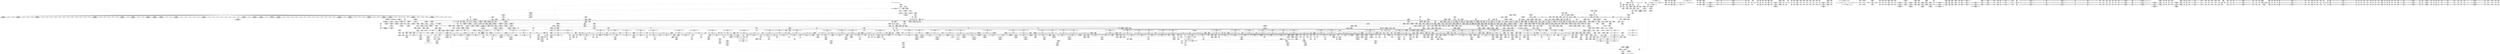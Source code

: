 digraph {
	CE0x57b07e0 [shape=record,shape=Mrecord,label="{CE0x57b07e0|80:_i32,_112:_i8*,_:_CMRE_9,10_}"]
	CE0x581ca20 [shape=record,shape=Mrecord,label="{CE0x581ca20|i8*_getelementptr_inbounds_(_25_x_i8_,_25_x_i8_*_.str3,_i32_0,_i32_0)|*Constant*}"]
	CE0x58ce580 [shape=record,shape=Mrecord,label="{CE0x58ce580|%struct.lockdep_map*_null|*Constant*|*SummSink*}"]
	CE0x58eb180 [shape=record,shape=Mrecord,label="{CE0x58eb180|__rcu_read_lock:do.end|*SummSink*}"]
	CE0x5839700 [shape=record,shape=Mrecord,label="{CE0x5839700|i64*_getelementptr_inbounds_(_2_x_i64_,_2_x_i64_*___llvm_gcov_ctr131,_i64_0,_i64_0)|*Constant*}"]
	CE0x580b860 [shape=record,shape=Mrecord,label="{CE0x580b860|GLOBAL:kfree|*Constant*}"]
	CE0x58378e0 [shape=record,shape=Mrecord,label="{CE0x58378e0|rcu_read_lock:tmp19|include/linux/rcupdate.h,882|*SummSink*}"]
	CE0x57b5b50 [shape=record,shape=Mrecord,label="{CE0x57b5b50|i32_1|*Constant*|*SummSource*}"]
	CE0x59038f0 [shape=record,shape=Mrecord,label="{CE0x59038f0|__preempt_count_sub:tmp2|*SummSink*}"]
	CE0x57a0f60 [shape=record,shape=Mrecord,label="{CE0x57a0f60|GLOBAL:ipc_alloc_security|*Constant*|*SummSink*}"]
	CE0x58c8890 [shape=record,shape=Mrecord,label="{CE0x58c8890|void_(i32*,_i32,_i32*)*_asm_addl_$1,_%gs:$0_,_*m,ri,*m,_dirflag_,_fpsr_,_flags_|*SummSource*}"]
	CE0x57aa760 [shape=record,shape=Mrecord,label="{CE0x57aa760|current_sid:bb|*SummSink*}"]
	CE0x5833950 [shape=record,shape=Mrecord,label="{CE0x5833950|rcu_read_lock:tmp16|include/linux/rcupdate.h,882|*SummSource*}"]
	CE0x5864c80 [shape=record,shape=Mrecord,label="{CE0x5864c80|GLOBAL:rcu_read_unlock|*Constant*|*SummSource*}"]
	CE0x57b2ab0 [shape=record,shape=Mrecord,label="{CE0x57b2ab0|80:_i32,_112:_i8*,_:_CMRE_208,216_|*MultipleSource*|Function::selinux_msg_queue_alloc_security&Arg::msq::|security/selinux/hooks.c,5157}"]
	CE0x58cfb80 [shape=record,shape=Mrecord,label="{CE0x58cfb80|rcu_lock_acquire:tmp}"]
	CE0x58c5ac0 [shape=record,shape=Mrecord,label="{CE0x58c5ac0|_ret_void,_!dbg_!27717|include/linux/rcupdate.h,424|*SummSource*}"]
	CE0x752ba70 [shape=record,shape=Mrecord,label="{CE0x752ba70|selinux_msg_queue_alloc_security:if.end10|*SummSink*}"]
	CE0x57b2e20 [shape=record,shape=Mrecord,label="{CE0x57b2e20|get_current:tmp1}"]
	CE0x582f8c0 [shape=record,shape=Mrecord,label="{CE0x582f8c0|kzalloc:call|include/linux/slab.h,578|*SummSource*}"]
	CE0x5859a80 [shape=record,shape=Mrecord,label="{CE0x5859a80|task_sid:if.end}"]
	CE0x57f9c80 [shape=record,shape=Mrecord,label="{CE0x57f9c80|selinux_msg_queue_alloc_security:tmp13|security/selinux/hooks.c,5168}"]
	CE0x57b3760 [shape=record,shape=Mrecord,label="{CE0x57b3760|80:_i32,_112:_i8*,_:_CMRE_4,5_}"]
	CE0x583e2f0 [shape=record,shape=Mrecord,label="{CE0x583e2f0|_call_void_lock_acquire(%struct.lockdep_map*_%map,_i32_0,_i32_0,_i32_2,_i32_0,_%struct.lockdep_map*_null,_i64_ptrtoint_(i8*_blockaddress(_rcu_lock_acquire,_%__here)_to_i64))_#10,_!dbg_!27716|include/linux/rcupdate.h,418}"]
	CE0x5837d60 [shape=record,shape=Mrecord,label="{CE0x5837d60|rcu_read_lock:tmp20|include/linux/rcupdate.h,882|*SummSink*}"]
	CE0x58d2200 [shape=record,shape=Mrecord,label="{CE0x58d2200|__preempt_count_add:tmp6|./arch/x86/include/asm/preempt.h,73}"]
	CE0x5816e90 [shape=record,shape=Mrecord,label="{CE0x5816e90|current_sid:tmp13|security/selinux/hooks.c,218|*SummSource*}"]
	CE0x58d56c0 [shape=record,shape=Mrecord,label="{CE0x58d56c0|_call_void_mcount()_#3}"]
	CE0x57b7d30 [shape=record,shape=Mrecord,label="{CE0x57b7d30|get_current:tmp2}"]
	CE0x57a8ad0 [shape=record,shape=Mrecord,label="{CE0x57a8ad0|selinux_msg_queue_alloc_security:q_perm|security/selinux/hooks.c,5157|*SummSource*}"]
	CE0x57d2010 [shape=record,shape=Mrecord,label="{CE0x57d2010|current_sid:if.end|*SummSink*}"]
	CE0x57cbf70 [shape=record,shape=Mrecord,label="{CE0x57cbf70|_call_void_mcount()_#3|*SummSource*}"]
	CE0x5871360 [shape=record,shape=Mrecord,label="{CE0x5871360|i64*_getelementptr_inbounds_(_4_x_i64_,_4_x_i64_*___llvm_gcov_ctr128,_i64_0,_i64_2)|*Constant*}"]
	CE0x58ce480 [shape=record,shape=Mrecord,label="{CE0x58ce480|_call_void_mcount()_#3}"]
	CE0x57cae90 [shape=record,shape=Mrecord,label="{CE0x57cae90|i32_1|*Constant*|*SummSink*}"]
	CE0x58107e0 [shape=record,shape=Mrecord,label="{CE0x58107e0|i32_218|*Constant*}"]
	CE0x57b2490 [shape=record,shape=Mrecord,label="{CE0x57b2490|_ret_i32_%tmp24,_!dbg_!27742|security/selinux/hooks.c,220|*SummSink*}"]
	CE0x59030b0 [shape=record,shape=Mrecord,label="{CE0x59030b0|__preempt_count_sub:sub|./arch/x86/include/asm/preempt.h,77|*SummSource*}"]
	CE0x57c4600 [shape=record,shape=Mrecord,label="{CE0x57c4600|80:_i32,_112:_i8*,_:_CMRE_52,53_}"]
	CE0x57fc550 [shape=record,shape=Mrecord,label="{CE0x57fc550|avc_has_perm:requested|Function::avc_has_perm&Arg::requested::}"]
	CE0x57c7550 [shape=record,shape=Mrecord,label="{CE0x57c7550|80:_i32,_112:_i8*,_:_CMRE_160,168_|*MultipleSource*|Function::selinux_msg_queue_alloc_security&Arg::msq::|security/selinux/hooks.c,5157}"]
	CE0x582aeb0 [shape=record,shape=Mrecord,label="{CE0x582aeb0|GLOBAL:__llvm_gcov_ctr126|Global_var:__llvm_gcov_ctr126|*SummSink*}"]
	CE0x58b9980 [shape=record,shape=Mrecord,label="{CE0x58b9980|rcu_read_unlock:tmp14|include/linux/rcupdate.h,933|*SummSink*}"]
	CE0x57b05d0 [shape=record,shape=Mrecord,label="{CE0x57b05d0|current_sid:if.then|*SummSource*}"]
	CE0x58c65e0 [shape=record,shape=Mrecord,label="{CE0x58c65e0|__rcu_read_unlock:entry|*SummSink*}"]
	CE0x58ebbd0 [shape=record,shape=Mrecord,label="{CE0x58ebbd0|__rcu_read_lock:tmp3|*SummSink*}"]
	CE0x584f5d0 [shape=record,shape=Mrecord,label="{CE0x584f5d0|ipc_free_security:tmp1|*SummSink*}"]
	CE0x590acd0 [shape=record,shape=Mrecord,label="{CE0x590acd0|i64*_getelementptr_inbounds_(_4_x_i64_,_4_x_i64_*___llvm_gcov_ctr135,_i64_0,_i64_1)|*Constant*|*SummSource*}"]
	CE0x5810a30 [shape=record,shape=Mrecord,label="{CE0x5810a30|i32_218|*Constant*|*SummSource*}"]
	CE0x57a8380 [shape=record,shape=Mrecord,label="{CE0x57a8380|i64*_getelementptr_inbounds_(_2_x_i64_,_2_x_i64_*___llvm_gcov_ctr98,_i64_0,_i64_1)|*Constant*|*SummSink*}"]
	CE0x5843900 [shape=record,shape=Mrecord,label="{CE0x5843900|rcu_read_lock:tobool|include/linux/rcupdate.h,882}"]
	CE0x5916160 [shape=record,shape=Mrecord,label="{CE0x5916160|__preempt_count_sub:tmp3|*SummSink*}"]
	CE0x58c7710 [shape=record,shape=Mrecord,label="{CE0x58c7710|GLOBAL:lock_acquire|*Constant*|*SummSink*}"]
	CE0x5855860 [shape=record,shape=Mrecord,label="{CE0x5855860|rcu_lock_release:tmp3}"]
	CE0x57fc980 [shape=record,shape=Mrecord,label="{CE0x57fc980|avc_has_perm:auditdata|Function::avc_has_perm&Arg::auditdata::}"]
	CE0x5859f40 [shape=record,shape=Mrecord,label="{CE0x5859f40|task_sid:tmp13|security/selinux/hooks.c,208|*SummSource*}"]
	CE0x57af5a0 [shape=record,shape=Mrecord,label="{CE0x57af5a0|ipc_alloc_security:entry}"]
	CE0x5824850 [shape=record,shape=Mrecord,label="{CE0x5824850|current_sid:tmp21|security/selinux/hooks.c,218|*SummSink*}"]
	CE0x585d4a0 [shape=record,shape=Mrecord,label="{CE0x585d4a0|_ret_void,_!dbg_!27735|include/linux/rcupdate.h,884|*SummSink*}"]
	CE0x5819e40 [shape=record,shape=Mrecord,label="{CE0x5819e40|rcu_read_unlock:tmp7|include/linux/rcupdate.h,933|*SummSource*}"]
	CE0x58d3440 [shape=record,shape=Mrecord,label="{CE0x58d3440|__rcu_read_unlock:tmp}"]
	CE0x5834e70 [shape=record,shape=Mrecord,label="{CE0x5834e70|i8_1|*Constant*}"]
	CE0x57f9eb0 [shape=record,shape=Mrecord,label="{CE0x57f9eb0|i64_5|*Constant*|*SummSource*}"]
	CE0x5815530 [shape=record,shape=Mrecord,label="{CE0x5815530|current_sid:tmp11|security/selinux/hooks.c,218|*SummSource*}"]
	CE0x586b8c0 [shape=record,shape=Mrecord,label="{CE0x586b8c0|i64_4|*Constant*}"]
	CE0x57caca0 [shape=record,shape=Mrecord,label="{CE0x57caca0|_call_void_mcount()_#3|*SummSink*}"]
	CE0x58d3c30 [shape=record,shape=Mrecord,label="{CE0x58d3c30|GLOBAL:lock_acquire|*Constant*}"]
	CE0x584f4f0 [shape=record,shape=Mrecord,label="{CE0x584f4f0|ipc_free_security:tmp1}"]
	CE0x57b7580 [shape=record,shape=Mrecord,label="{CE0x57b7580|kzalloc:tmp3|*SummSource*}"]
	CE0x58c4f80 [shape=record,shape=Mrecord,label="{CE0x58c4f80|i64*_getelementptr_inbounds_(_11_x_i64_,_11_x_i64_*___llvm_gcov_ctr132,_i64_0,_i64_9)|*Constant*}"]
	CE0x57c4bb0 [shape=record,shape=Mrecord,label="{CE0x57c4bb0|get_current:entry}"]
	CE0x5825020 [shape=record,shape=Mrecord,label="{CE0x5825020|current_sid:security|security/selinux/hooks.c,218|*SummSource*}"]
	CE0x5833ad0 [shape=record,shape=Mrecord,label="{CE0x5833ad0|rcu_read_lock:tmp16|include/linux/rcupdate.h,882|*SummSink*}"]
	CE0x582bbc0 [shape=record,shape=Mrecord,label="{CE0x582bbc0|ipc_free_security:security1|security/selinux/hooks.c,5098}"]
	CE0x57a6980 [shape=record,shape=Mrecord,label="{CE0x57a6980|current_sid:tmp5|security/selinux/hooks.c,218|*SummSink*}"]
	CE0x58164a0 [shape=record,shape=Mrecord,label="{CE0x58164a0|current_sid:tmp12|security/selinux/hooks.c,218}"]
	CE0x5820080 [shape=record,shape=Mrecord,label="{CE0x5820080|current_sid:tmp21|security/selinux/hooks.c,218}"]
	CE0x57c9270 [shape=record,shape=Mrecord,label="{CE0x57c9270|ipc_alloc_security:tmp5|security/selinux/hooks.c,5084|*SummSource*}"]
	CE0x5869ba0 [shape=record,shape=Mrecord,label="{CE0x5869ba0|rcu_read_unlock:tmp4|include/linux/rcupdate.h,933|*SummSink*}"]
	CE0x580ac50 [shape=record,shape=Mrecord,label="{CE0x580ac50|ipc_free_security:security|security/selinux/hooks.c,5097|*SummSink*}"]
	CE0x584d230 [shape=record,shape=Mrecord,label="{CE0x584d230|i64*_getelementptr_inbounds_(_6_x_i64_,_6_x_i64_*___llvm_gcov_ctr301,_i64_0,_i64_3)|*Constant*}"]
	CE0x5822c10 [shape=record,shape=Mrecord,label="{CE0x5822c10|cred_sid:tmp4|*LoadInst*|security/selinux/hooks.c,196|*SummSource*}"]
	CE0x582ea10 [shape=record,shape=Mrecord,label="{CE0x582ea10|i64*_getelementptr_inbounds_(_11_x_i64_,_11_x_i64_*___llvm_gcov_ctr132,_i64_0,_i64_8)|*Constant*|*SummSink*}"]
	CE0x5865050 [shape=record,shape=Mrecord,label="{CE0x5865050|kmalloc:bb}"]
	CE0x5873410 [shape=record,shape=Mrecord,label="{CE0x5873410|_call_void_mcount()_#3}"]
	CE0x57b6940 [shape=record,shape=Mrecord,label="{CE0x57b6940|selinux_msg_queue_alloc_security:tmp2|security/selinux/hooks.c,5158|*SummSink*}"]
	CE0x57fc7a0 [shape=record,shape=Mrecord,label="{CE0x57fc7a0|avc_has_perm:requested|Function::avc_has_perm&Arg::requested::|*SummSink*}"]
	CE0x5803b30 [shape=record,shape=Mrecord,label="{CE0x5803b30|GLOBAL:ipc_free_security|*Constant*}"]
	CE0x582c490 [shape=record,shape=Mrecord,label="{CE0x582c490|ipc_free_security:tmp6|security/selinux/hooks.c,5099|*SummSink*}"]
	CE0x5856f50 [shape=record,shape=Mrecord,label="{CE0x5856f50|i64*_getelementptr_inbounds_(_4_x_i64_,_4_x_i64_*___llvm_gcov_ctr130,_i64_0,_i64_1)|*Constant*|*SummSource*}"]
	CE0x58c50e0 [shape=record,shape=Mrecord,label="{CE0x58c50e0|i64*_getelementptr_inbounds_(_4_x_i64_,_4_x_i64_*___llvm_gcov_ctr130,_i64_0,_i64_2)|*Constant*|*SummSource*}"]
	CE0x584e950 [shape=record,shape=Mrecord,label="{CE0x584e950|ipc_alloc_security:call1|security/selinux/hooks.c,5087|*SummSink*}"]
	CE0x5869820 [shape=record,shape=Mrecord,label="{CE0x5869820|rcu_read_lock:land.lhs.true|*SummSource*}"]
	CE0x5849300 [shape=record,shape=Mrecord,label="{CE0x5849300|task_sid:real_cred|security/selinux/hooks.c,208|*SummSource*}"]
	CE0x581e710 [shape=record,shape=Mrecord,label="{CE0x581e710|task_sid:tmp22|security/selinux/hooks.c,208}"]
	CE0x57a8620 [shape=record,shape=Mrecord,label="{CE0x57a8620|80:_i32,_112:_i8*,_:_CMRE_80,84_|*MultipleSource*|Function::selinux_msg_queue_alloc_security&Arg::msq::|security/selinux/hooks.c,5157}"]
	CE0x58262f0 [shape=record,shape=Mrecord,label="{CE0x58262f0|current_sid:sid|security/selinux/hooks.c,220|*SummSource*}"]
	CE0x57c30f0 [shape=record,shape=Mrecord,label="{CE0x57c30f0|i64*_getelementptr_inbounds_(_9_x_i64_,_9_x_i64_*___llvm_gcov_ctr300,_i64_0,_i64_3)|*Constant*}"]
	CE0x58d2f30 [shape=record,shape=Mrecord,label="{CE0x58d2f30|i64_1|*Constant*}"]
	CE0x582dd20 [shape=record,shape=Mrecord,label="{CE0x582dd20|COLLAPSED:_GCMRE___llvm_gcov_ctr132_internal_global_11_x_i64_zeroinitializer:_elem_0:default:}"]
	CE0x58d95d0 [shape=record,shape=Mrecord,label="{CE0x58d95d0|__preempt_count_add:tmp|*SummSink*}"]
	CE0x5820a30 [shape=record,shape=Mrecord,label="{CE0x5820a30|rcu_lock_release:tmp}"]
	CE0x581f060 [shape=record,shape=Mrecord,label="{CE0x581f060|current_sid:call4|security/selinux/hooks.c,218|*SummSink*}"]
	CE0x5849020 [shape=record,shape=Mrecord,label="{CE0x5849020|rcu_lock_acquire:entry}"]
	CE0x57d8740 [shape=record,shape=Mrecord,label="{CE0x57d8740|current_sid:land.lhs.true|*SummSink*}"]
	CE0x58b84e0 [shape=record,shape=Mrecord,label="{CE0x58b84e0|rcu_lock_acquire:tmp4|include/linux/rcupdate.h,418|*SummSource*}"]
	CE0x58b8b30 [shape=record,shape=Mrecord,label="{CE0x58b8b30|rcu_read_unlock:tmp13|include/linux/rcupdate.h,933}"]
	CE0x5879b90 [shape=record,shape=Mrecord,label="{CE0x5879b90|task_sid:call|security/selinux/hooks.c,208|*SummSink*}"]
	CE0x57fd460 [shape=record,shape=Mrecord,label="{CE0x57fd460|selinux_msg_queue_alloc_security:ipc_id|security/selinux/hooks.c,5164|*SummSink*}"]
	CE0x57c4160 [shape=record,shape=Mrecord,label="{CE0x57c4160|80:_i32,_112:_i8*,_:_CMRE_88,92_|*MultipleSource*|Function::selinux_msg_queue_alloc_security&Arg::msq::|security/selinux/hooks.c,5157}"]
	CE0x57c27f0 [shape=record,shape=Mrecord,label="{CE0x57c27f0|selinux_msg_queue_alloc_security:tmp1|*SummSource*}"]
	CE0x580d830 [shape=record,shape=Mrecord,label="{CE0x580d830|current_sid:tmp3|*SummSink*}"]
	CE0x57969f0 [shape=record,shape=Mrecord,label="{CE0x57969f0|i64_8|*Constant*|*SummSink*}"]
	CE0x58c9070 [shape=record,shape=Mrecord,label="{CE0x58c9070|__preempt_count_sub:entry}"]
	CE0x58574d0 [shape=record,shape=Mrecord,label="{CE0x58574d0|__rcu_read_lock:tmp5|include/linux/rcupdate.h,239}"]
	CE0x58c96b0 [shape=record,shape=Mrecord,label="{CE0x58c96b0|rcu_lock_release:tmp4|include/linux/rcupdate.h,423|*SummSource*}"]
	CE0x584c350 [shape=record,shape=Mrecord,label="{CE0x584c350|ipc_alloc_security:tmp7|security/selinux/hooks.c,5085}"]
	CE0x585ed90 [shape=record,shape=Mrecord,label="{CE0x585ed90|i64_4|*Constant*}"]
	CE0x5856500 [shape=record,shape=Mrecord,label="{CE0x5856500|__rcu_read_unlock:bb}"]
	CE0x58294f0 [shape=record,shape=Mrecord,label="{CE0x58294f0|rcu_read_lock:land.lhs.true2|*SummSink*}"]
	CE0x57b7210 [shape=record,shape=Mrecord,label="{CE0x57b7210|80:_i32,_112:_i8*,_:_CMRE_12,13_}"]
	CE0x58bb730 [shape=record,shape=Mrecord,label="{CE0x58bb730|rcu_read_unlock:call3|include/linux/rcupdate.h,933}"]
	CE0x57a8270 [shape=record,shape=Mrecord,label="{CE0x57a8270|kzalloc:bb|*SummSink*}"]
	CE0x58234d0 [shape=record,shape=Mrecord,label="{CE0x58234d0|rcu_read_unlock:tmp3}"]
	CE0x57c3330 [shape=record,shape=Mrecord,label="{CE0x57c3330|80:_i32,_112:_i8*,_:_CMRE_0,1_}"]
	CE0x5864650 [shape=record,shape=Mrecord,label="{CE0x5864650|_call_void_rcu_read_unlock()_#10,_!dbg_!27748|security/selinux/hooks.c,209}"]
	CE0x586f0d0 [shape=record,shape=Mrecord,label="{CE0x586f0d0|rcu_read_lock:do.body|*SummSource*}"]
	CE0x57a9820 [shape=record,shape=Mrecord,label="{CE0x57a9820|current_sid:tmp7|security/selinux/hooks.c,218}"]
	CE0x580a6a0 [shape=record,shape=Mrecord,label="{CE0x580a6a0|i64*_getelementptr_inbounds_(_2_x_i64_,_2_x_i64_*___llvm_gcov_ctr302,_i64_0,_i64_0)|*Constant*}"]
	CE0x57a9ab0 [shape=record,shape=Mrecord,label="{CE0x57a9ab0|%struct.task_struct*_(%struct.task_struct**)*_asm_movq_%gs:$_1:P_,$0_,_r,im,_dirflag_,_fpsr_,_flags_|*SummSink*}"]
	CE0x57f7d50 [shape=record,shape=Mrecord,label="{CE0x57f7d50|selinux_msg_queue_alloc_security:key|security/selinux/hooks.c,5164|*SummSink*}"]
	CE0x582cab0 [shape=record,shape=Mrecord,label="{CE0x582cab0|ipc_free_security:tmp6|security/selinux/hooks.c,5099|*SummSource*}"]
	CE0x582e770 [shape=record,shape=Mrecord,label="{CE0x582e770|i64*_getelementptr_inbounds_(_11_x_i64_,_11_x_i64_*___llvm_gcov_ctr132,_i64_0,_i64_8)|*Constant*|*SummSource*}"]
	CE0x5909080 [shape=record,shape=Mrecord,label="{CE0x5909080|__preempt_count_add:tmp4|./arch/x86/include/asm/preempt.h,72|*SummSink*}"]
	CE0x5845d50 [shape=record,shape=Mrecord,label="{CE0x5845d50|ipc_alloc_security:tmp9|security/selinux/hooks.c,5087|*SummSource*}"]
	CE0x581a560 [shape=record,shape=Mrecord,label="{CE0x581a560|i32_1|*Constant*}"]
	CE0x57b5210 [shape=record,shape=Mrecord,label="{CE0x57b5210|selinux_msg_queue_alloc_security:tmp6|security/selinux/hooks.c,5159|*SummSink*}"]
	CE0x58eae90 [shape=record,shape=Mrecord,label="{CE0x58eae90|__rcu_read_unlock:tmp|*SummSource*}"]
	CE0x5849580 [shape=record,shape=Mrecord,label="{CE0x5849580|task_sid:real_cred|security/selinux/hooks.c,208|*SummSink*}"]
	CE0x583cdc0 [shape=record,shape=Mrecord,label="{CE0x583cdc0|_call_void_mcount()_#3}"]
	CE0x585dd10 [shape=record,shape=Mrecord,label="{CE0x585dd10|task_sid:tmp15|security/selinux/hooks.c,208}"]
	CE0x57b4260 [shape=record,shape=Mrecord,label="{CE0x57b4260|selinux_msg_queue_alloc_security:entry|*SummSource*}"]
	CE0x5810660 [shape=record,shape=Mrecord,label="{CE0x5810660|GLOBAL:lockdep_rcu_suspicious|*Constant*|*SummSink*}"]
	CE0x58386c0 [shape=record,shape=Mrecord,label="{CE0x58386c0|i64*_getelementptr_inbounds_(_11_x_i64_,_11_x_i64_*___llvm_gcov_ctr127,_i64_0,_i64_10)|*Constant*|*SummSource*}"]
	CE0x5857c90 [shape=record,shape=Mrecord,label="{CE0x5857c90|__rcu_read_unlock:tmp3|*SummSource*}"]
	CE0x585eb50 [shape=record,shape=Mrecord,label="{CE0x585eb50|task_sid:tobool1|security/selinux/hooks.c,208|*SummSource*}"]
	CE0x58cfdd0 [shape=record,shape=Mrecord,label="{CE0x58cfdd0|i64*_getelementptr_inbounds_(_4_x_i64_,_4_x_i64_*___llvm_gcov_ctr128,_i64_0,_i64_1)|*Constant*|*SummSink*}"]
	CE0x586a900 [shape=record,shape=Mrecord,label="{CE0x586a900|GLOBAL:rcu_read_lock.__warned|Global_var:rcu_read_lock.__warned|*SummSink*}"]
	CE0x57fc200 [shape=record,shape=Mrecord,label="{CE0x57fc200|avc_has_perm:tclass|Function::avc_has_perm&Arg::tclass::|*SummSink*}"]
	CE0x582fd10 [shape=record,shape=Mrecord,label="{CE0x582fd10|ipc_alloc_security:bb}"]
	CE0x584b030 [shape=record,shape=Mrecord,label="{CE0x584b030|i64_1|*Constant*}"]
	CE0x58119f0 [shape=record,shape=Mrecord,label="{CE0x58119f0|ipc_alloc_security:if.then|*SummSink*}"]
	CE0x580a500 [shape=record,shape=Mrecord,label="{CE0x580a500|ipc_free_security:bb|*SummSink*}"]
	CE0x58c5790 [shape=record,shape=Mrecord,label="{CE0x58c5790|GLOBAL:__rcu_read_unlock|*Constant*}"]
	CE0x58171a0 [shape=record,shape=Mrecord,label="{CE0x58171a0|ipc_alloc_security:call|security/selinux/hooks.c,5083|*SummSource*}"]
	CE0x5797790 [shape=record,shape=Mrecord,label="{CE0x5797790|i64_4|*Constant*}"]
	CE0x57c2e10 [shape=record,shape=Mrecord,label="{CE0x57c2e10|selinux_msg_queue_alloc_security:tmp5|security/selinux/hooks.c,5158|*SummSource*}"]
	CE0x580b9c0 [shape=record,shape=Mrecord,label="{CE0x580b9c0|_ret_i8*_%call,_!dbg_!27714|include/linux/slab.h,429|*SummSource*}"]
	CE0x5843a70 [shape=record,shape=Mrecord,label="{CE0x5843a70|rcu_read_lock:tobool|include/linux/rcupdate.h,882|*SummSink*}"]
	CE0x581a890 [shape=record,shape=Mrecord,label="{CE0x581a890|_call_void_mcount()_#3|*SummSink*}"]
	CE0x57c33a0 [shape=record,shape=Mrecord,label="{CE0x57c33a0|80:_i32,_112:_i8*,_:_CMRE_1,2_}"]
	CE0x587ce70 [shape=record,shape=Mrecord,label="{CE0x587ce70|i32_77|*Constant*|*SummSource*}"]
	CE0x58bc200 [shape=record,shape=Mrecord,label="{CE0x58bc200|i64*_getelementptr_inbounds_(_4_x_i64_,_4_x_i64_*___llvm_gcov_ctr133,_i64_0,_i64_2)|*Constant*}"]
	CE0x57ba5b0 [shape=record,shape=Mrecord,label="{CE0x57ba5b0|80:_i32,_112:_i8*,_:_CMRE_67,68_}"]
	CE0x586bcf0 [shape=record,shape=Mrecord,label="{CE0x586bcf0|rcu_read_lock:tmp9|include/linux/rcupdate.h,882}"]
	CE0x58c49d0 [shape=record,shape=Mrecord,label="{CE0x58c49d0|rcu_lock_release:entry|*SummSource*}"]
	CE0x58c8050 [shape=record,shape=Mrecord,label="{CE0x58c8050|rcu_lock_acquire:tmp1|*SummSink*}"]
	CE0x587b4a0 [shape=record,shape=Mrecord,label="{CE0x587b4a0|cred_sid:tmp2|*SummSource*}"]
	CE0x57f8f80 [shape=record,shape=Mrecord,label="{CE0x57f8f80|_call_void_mcount()_#3|*SummSource*}"]
	CE0x5841c60 [shape=record,shape=Mrecord,label="{CE0x5841c60|_ret_void,_!dbg_!27719|./arch/x86/include/asm/preempt.h,73}"]
	CE0x58c5d70 [shape=record,shape=Mrecord,label="{CE0x58c5d70|_call_void___rcu_read_unlock()_#10,_!dbg_!27734|include/linux/rcupdate.h,937}"]
	CE0x5814c40 [shape=record,shape=Mrecord,label="{CE0x5814c40|COLLAPSED:_GCMRE___llvm_gcov_ctr125_internal_global_11_x_i64_zeroinitializer:_elem_0:default:}"]
	CE0x5840630 [shape=record,shape=Mrecord,label="{CE0x5840630|i64*_getelementptr_inbounds_(_2_x_i64_,_2_x_i64_*___llvm_gcov_ctr182,_i64_0,_i64_0)|*Constant*|*SummSink*}"]
	CE0x58bccf0 [shape=record,shape=Mrecord,label="{CE0x58bccf0|_call_void___preempt_count_add(i32_1)_#10,_!dbg_!27711|include/linux/rcupdate.h,239|*SummSink*}"]
	CE0x57c62b0 [shape=record,shape=Mrecord,label="{CE0x57c62b0|_ret_i32_%retval.0,_!dbg_!27731|security/selinux/hooks.c,5093|*SummSink*}"]
	CE0x5859410 [shape=record,shape=Mrecord,label="{CE0x5859410|get_current:tmp2}"]
	CE0x57b0640 [shape=record,shape=Mrecord,label="{CE0x57b0640|current_sid:if.then|*SummSink*}"]
	CE0x584d5f0 [shape=record,shape=Mrecord,label="{CE0x584d5f0|i64*_getelementptr_inbounds_(_2_x_i64_,_2_x_i64_*___llvm_gcov_ctr302,_i64_0,_i64_1)|*Constant*|*SummSource*}"]
	CE0x58d2bd0 [shape=record,shape=Mrecord,label="{CE0x58d2bd0|__rcu_read_unlock:bb|*SummSink*}"]
	CE0x586d4c0 [shape=record,shape=Mrecord,label="{CE0x586d4c0|rcu_read_unlock:tobool|include/linux/rcupdate.h,933|*SummSource*}"]
	CE0x5811c30 [shape=record,shape=Mrecord,label="{CE0x5811c30|current_sid:call|security/selinux/hooks.c,218|*SummSource*}"]
	CE0x585c8b0 [shape=record,shape=Mrecord,label="{CE0x585c8b0|i64_1|*Constant*}"]
	CE0x57f8020 [shape=record,shape=Mrecord,label="{CE0x57f8020|selinux_msg_queue_alloc_security:tmp10|security/selinux/hooks.c,5164|*SummSource*}"]
	CE0x5804cf0 [shape=record,shape=Mrecord,label="{CE0x5804cf0|i64*_getelementptr_inbounds_(_9_x_i64_,_9_x_i64_*___llvm_gcov_ctr300,_i64_0,_i64_7)|*Constant*|*SummSource*}"]
	CE0x58d6be0 [shape=record,shape=Mrecord,label="{CE0x58d6be0|GLOBAL:lock_release|*Constant*|*SummSource*}"]
	CE0x57970f0 [shape=record,shape=Mrecord,label="{CE0x57970f0|ipc_free_security:tmp2|*SummSource*}"]
	CE0x58c55c0 [shape=record,shape=Mrecord,label="{CE0x58c55c0|rcu_lock_release:map|Function::rcu_lock_release&Arg::map::|*SummSource*}"]
	CE0x57b1ee0 [shape=record,shape=Mrecord,label="{CE0x57b1ee0|i16_27|*Constant*|*SummSink*}"]
	CE0x58e2c80 [shape=record,shape=Mrecord,label="{CE0x58e2c80|COLLAPSED:_GCMRE___llvm_gcov_ctr129_internal_global_4_x_i64_zeroinitializer:_elem_0:default:}"]
	CE0x58485d0 [shape=record,shape=Mrecord,label="{CE0x58485d0|task_sid:bb|*SummSink*}"]
	CE0x57fed80 [shape=record,shape=Mrecord,label="{CE0x57fed80|i64*_getelementptr_inbounds_(_11_x_i64_,_11_x_i64_*___llvm_gcov_ctr125,_i64_0,_i64_9)|*Constant*}"]
	CE0x5802f30 [shape=record,shape=Mrecord,label="{CE0x5802f30|selinux_msg_queue_alloc_security:q_perm9|security/selinux/hooks.c,5169|*SummSource*}"]
	CE0x582dd90 [shape=record,shape=Mrecord,label="{CE0x582dd90|rcu_read_unlock:tmp|*SummSource*}"]
	CE0x5860b00 [shape=record,shape=Mrecord,label="{CE0x5860b00|task_sid:tmp23|security/selinux/hooks.c,208|*SummSink*}"]
	CE0x58748e0 [shape=record,shape=Mrecord,label="{CE0x58748e0|i8_1|*Constant*}"]
	CE0x5818e60 [shape=record,shape=Mrecord,label="{CE0x5818e60|COLLAPSED:_GCMRE___llvm_gcov_ctr302_internal_global_2_x_i64_zeroinitializer:_elem_0:default:}"]
	CE0x57f8620 [shape=record,shape=Mrecord,label="{CE0x57f8620|0:_i16,_4:_i32,_:_CMRE_4,8_|*MultipleSource*|security/selinux/hooks.c,5166|security/selinux/hooks.c,5161|security/selinux/hooks.c,5161}"]
	CE0x5864280 [shape=record,shape=Mrecord,label="{CE0x5864280|_ret_i32_%tmp6,_!dbg_!27716|security/selinux/hooks.c,197|*SummSink*}"]
	CE0x582aab0 [shape=record,shape=Mrecord,label="{CE0x582aab0|kmalloc:tmp2}"]
	CE0x57f8910 [shape=record,shape=Mrecord,label="{CE0x57f8910|i32_32768|*Constant*|*SummSource*}"]
	CE0x5803250 [shape=record,shape=Mrecord,label="{CE0x5803250|_call_void_ipc_free_security(%struct.kern_ipc_perm*_%q_perm9)_#10,_!dbg_!27743|security/selinux/hooks.c,5169}"]
	CE0x5865610 [shape=record,shape=Mrecord,label="{CE0x5865610|kmalloc:bb|*SummSource*}"]
	CE0x5855290 [shape=record,shape=Mrecord,label="{CE0x5855290|rcu_read_unlock:tmp10|include/linux/rcupdate.h,933}"]
	CE0x57cc790 [shape=record,shape=Mrecord,label="{CE0x57cc790|i64*_getelementptr_inbounds_(_11_x_i64_,_11_x_i64_*___llvm_gcov_ctr125,_i64_0,_i64_1)|*Constant*}"]
	CE0x58637e0 [shape=record,shape=Mrecord,label="{CE0x58637e0|GLOBAL:cred_sid|*Constant*|*SummSink*}"]
	CE0x57c5eb0 [shape=record,shape=Mrecord,label="{CE0x57c5eb0|GLOBAL:kfree|*Constant*|*SummSink*}"]
	CE0x5867e60 [shape=record,shape=Mrecord,label="{CE0x5867e60|GLOBAL:__rcu_read_lock|*Constant*|*SummSink*}"]
	CE0x57b6c10 [shape=record,shape=Mrecord,label="{CE0x57b6c10|GLOBAL:__llvm_gcov_ctr300|Global_var:__llvm_gcov_ctr300}"]
	CE0x57d21f0 [shape=record,shape=Mrecord,label="{CE0x57d21f0|selinux_msg_queue_alloc_security:type|security/selinux/hooks.c,5163}"]
	CE0x58668b0 [shape=record,shape=Mrecord,label="{CE0x58668b0|GLOBAL:__preempt_count_add|*Constant*|*SummSink*}"]
	CE0x5863240 [shape=record,shape=Mrecord,label="{CE0x5863240|task_sid:call7|security/selinux/hooks.c,208|*SummSource*}"]
	CE0x582d590 [shape=record,shape=Mrecord,label="{CE0x582d590|rcu_read_unlock:tmp6|include/linux/rcupdate.h,933|*SummSource*}"]
	CE0x58ce370 [shape=record,shape=Mrecord,label="{CE0x58ce370|__rcu_read_unlock:tmp3|*SummSink*}"]
	CE0x57bac60 [shape=record,shape=Mrecord,label="{CE0x57bac60|_ret_%struct.task_struct*_%tmp4,_!dbg_!27714|./arch/x86/include/asm/current.h,14|*SummSink*}"]
	CE0x5796c10 [shape=record,shape=Mrecord,label="{CE0x5796c10|kzalloc:size|Function::kzalloc&Arg::size::|*SummSource*}"]
	CE0x58c2ea0 [shape=record,shape=Mrecord,label="{CE0x58c2ea0|i64*_getelementptr_inbounds_(_11_x_i64_,_11_x_i64_*___llvm_gcov_ctr132,_i64_0,_i64_10)|*Constant*|*SummSource*}"]
	CE0x58c6de0 [shape=record,shape=Mrecord,label="{CE0x58c6de0|__rcu_read_lock:do.body|*SummSource*}"]
	CE0x57b1de0 [shape=record,shape=Mrecord,label="{CE0x57b1de0|i16_27|*Constant*|*SummSource*}"]
	CE0x58c2f50 [shape=record,shape=Mrecord,label="{CE0x58c2f50|i64*_getelementptr_inbounds_(_11_x_i64_,_11_x_i64_*___llvm_gcov_ctr132,_i64_0,_i64_10)|*Constant*|*SummSink*}"]
	CE0x5809810 [shape=record,shape=Mrecord,label="{CE0x5809810|i64*_getelementptr_inbounds_(_4_x_i64_,_4_x_i64_*___llvm_gcov_ctr134,_i64_0,_i64_3)|*Constant*|*SummSink*}"]
	CE0x5827d70 [shape=record,shape=Mrecord,label="{CE0x5827d70|GLOBAL:kzalloc|*Constant*}"]
	CE0x58d6f50 [shape=record,shape=Mrecord,label="{CE0x58d6f50|i64_ptrtoint_(i8*_blockaddress(_rcu_lock_release,_%__here)_to_i64)|*Constant*}"]
	CE0x584fe40 [shape=record,shape=Mrecord,label="{CE0x584fe40|_ret_void,_!dbg_!27717|include/linux/rcupdate.h,419|*SummSink*}"]
	CE0x57fba20 [shape=record,shape=Mrecord,label="{CE0x57fba20|avc_has_perm:ssid|Function::avc_has_perm&Arg::ssid::|*SummSink*}"]
	CE0x584bd20 [shape=record,shape=Mrecord,label="{CE0x584bd20|i64*_getelementptr_inbounds_(_6_x_i64_,_6_x_i64_*___llvm_gcov_ctr301,_i64_0,_i64_0)|*Constant*|*SummSource*}"]
	CE0x57dc2b0 [shape=record,shape=Mrecord,label="{CE0x57dc2b0|selinux_msg_queue_alloc_security:tmp9|security/selinux/hooks.c,5161|*SummSource*}"]
	CE0x57c1e50 [shape=record,shape=Mrecord,label="{CE0x57c1e50|80:_i32,_112:_i8*,_:_CMRE_172,176_|*MultipleSource*|Function::selinux_msg_queue_alloc_security&Arg::msq::|security/selinux/hooks.c,5157}"]
	CE0x58eace0 [shape=record,shape=Mrecord,label="{CE0x58eace0|i64_ptrtoint_(i8*_blockaddress(_rcu_lock_acquire,_%__here)_to_i64)|*Constant*}"]
	CE0x5812e90 [shape=record,shape=Mrecord,label="{CE0x5812e90|kzalloc:flags|Function::kzalloc&Arg::flags::|*SummSink*}"]
	CE0x5834930 [shape=record,shape=Mrecord,label="{CE0x5834930|rcu_read_lock:tmp18|include/linux/rcupdate.h,882}"]
	CE0x583f7b0 [shape=record,shape=Mrecord,label="{CE0x583f7b0|i64_3|*Constant*}"]
	CE0x57d2350 [shape=record,shape=Mrecord,label="{CE0x57d2350|selinux_msg_queue_alloc_security:type|security/selinux/hooks.c,5163|*SummSource*}"]
	CE0x57ae730 [shape=record,shape=Mrecord,label="{CE0x57ae730|selinux_msg_queue_alloc_security:call1|security/selinux/hooks.c,5157|*SummSink*}"]
	CE0x57addc0 [shape=record,shape=Mrecord,label="{CE0x57addc0|selinux_msg_queue_alloc_security:return}"]
	CE0x57ba840 [shape=record,shape=Mrecord,label="{CE0x57ba840|kzalloc:or|include/linux/slab.h,578|*SummSource*}"]
	CE0x58278a0 [shape=record,shape=Mrecord,label="{CE0x58278a0|GLOBAL:kmalloc|*Constant*|*SummSink*}"]
	CE0x5869b30 [shape=record,shape=Mrecord,label="{CE0x5869b30|rcu_read_unlock:tmp4|include/linux/rcupdate.h,933|*SummSource*}"]
	CE0x587dc40 [shape=record,shape=Mrecord,label="{CE0x587dc40|task_sid:tobool4|security/selinux/hooks.c,208|*SummSink*}"]
	CE0x58b7f00 [shape=record,shape=Mrecord,label="{CE0x58b7f00|__rcu_read_lock:bb|*SummSink*}"]
	CE0x5871150 [shape=record,shape=Mrecord,label="{CE0x5871150|i64*_getelementptr_inbounds_(_4_x_i64_,_4_x_i64_*___llvm_gcov_ctr128,_i64_0,_i64_2)|*Constant*|*SummSink*}"]
	CE0x58bf1e0 [shape=record,shape=Mrecord,label="{CE0x58bf1e0|rcu_lock_release:tmp1|*SummSink*}"]
	"CONST[source:0(mediator),value:2(dynamic)][purpose:{object}]"
	CE0x5819cc0 [shape=record,shape=Mrecord,label="{CE0x5819cc0|__rcu_read_lock:tmp2}"]
	CE0x5861090 [shape=record,shape=Mrecord,label="{CE0x5861090|task_sid:tmp25|security/selinux/hooks.c,208}"]
	CE0x5874f80 [shape=record,shape=Mrecord,label="{CE0x5874f80|i8*_getelementptr_inbounds_(_41_x_i8_,_41_x_i8_*_.str44,_i32_0,_i32_0)|*Constant*}"]
	CE0x58cdab0 [shape=record,shape=Mrecord,label="{CE0x58cdab0|i64*_getelementptr_inbounds_(_4_x_i64_,_4_x_i64_*___llvm_gcov_ctr133,_i64_0,_i64_0)|*Constant*|*SummSink*}"]
	CE0x57c2a80 [shape=record,shape=Mrecord,label="{CE0x57c2a80|selinux_msg_queue_alloc_security:if.end}"]
	CE0x58e90f0 [shape=record,shape=Mrecord,label="{CE0x58e90f0|i8*_undef|*Constant*|*SummSource*}"]
	CE0x58326e0 [shape=record,shape=Mrecord,label="{CE0x58326e0|_call_void_lockdep_rcu_suspicious(i8*_getelementptr_inbounds_(_25_x_i8_,_25_x_i8_*_.str45,_i32_0,_i32_0),_i32_934,_i8*_getelementptr_inbounds_(_44_x_i8_,_44_x_i8_*_.str47,_i32_0,_i32_0))_#10,_!dbg_!27726|include/linux/rcupdate.h,933|*SummSink*}"]
	CE0x57d6e30 [shape=record,shape=Mrecord,label="{CE0x57d6e30|selinux_msg_queue_alloc_security:tobool7|security/selinux/hooks.c,5168|*SummSource*}"]
	CE0x57fea40 [shape=record,shape=Mrecord,label="{CE0x57fea40|i8*_getelementptr_inbounds_(_45_x_i8_,_45_x_i8_*_.str12,_i32_0,_i32_0)|*Constant*|*SummSource*}"]
	CE0x57cc070 [shape=record,shape=Mrecord,label="{CE0x57cc070|_call_void_mcount()_#3|*SummSink*}"]
	CE0x5835120 [shape=record,shape=Mrecord,label="{CE0x5835120|_call_void_lockdep_rcu_suspicious(i8*_getelementptr_inbounds_(_25_x_i8_,_25_x_i8_*_.str45,_i32_0,_i32_0),_i32_883,_i8*_getelementptr_inbounds_(_42_x_i8_,_42_x_i8_*_.str46,_i32_0,_i32_0))_#10,_!dbg_!27728|include/linux/rcupdate.h,882}"]
	CE0x58eac10 [shape=record,shape=Mrecord,label="{CE0x58eac10|%struct.lockdep_map*_null|*Constant*|*SummSource*}"]
	CE0x580cd30 [shape=record,shape=Mrecord,label="{CE0x580cd30|ipc_alloc_security:tmp13|security/selinux/hooks.c,5093}"]
	CE0x582c840 [shape=record,shape=Mrecord,label="{CE0x582c840|kmalloc:size|Function::kmalloc&Arg::size::|*SummSource*}"]
	CE0x58105f0 [shape=record,shape=Mrecord,label="{CE0x58105f0|GLOBAL:lockdep_rcu_suspicious|*Constant*|*SummSource*}"]
	CE0x5834b80 [shape=record,shape=Mrecord,label="{CE0x5834b80|rcu_read_lock:tmp18|include/linux/rcupdate.h,882|*SummSource*}"]
	CE0x581b7d0 [shape=record,shape=Mrecord,label="{CE0x581b7d0|task_sid:task|Function::task_sid&Arg::task::|*SummSource*}"]
	CE0x586e420 [shape=record,shape=Mrecord,label="{CE0x586e420|_call_void_mcount()_#3|*SummSource*}"]
	CE0x586e610 [shape=record,shape=Mrecord,label="{CE0x586e610|GLOBAL:__rcu_read_lock|*Constant*}"]
	CE0x580b8d0 [shape=record,shape=Mrecord,label="{CE0x580b8d0|ipc_free_security:tmp6|security/selinux/hooks.c,5099}"]
	CE0x5829fb0 [shape=record,shape=Mrecord,label="{CE0x5829fb0|task_sid:land.lhs.true2|*SummSource*}"]
	CE0x5839060 [shape=record,shape=Mrecord,label="{CE0x5839060|rcu_read_lock:tmp22|include/linux/rcupdate.h,884|*SummSink*}"]
	CE0x57a1fe0 [shape=record,shape=Mrecord,label="{CE0x57a1fe0|selinux_msg_queue_alloc_security:if.end|*SummSink*}"]
	CE0x58426f0 [shape=record,shape=Mrecord,label="{CE0x58426f0|GLOBAL:task_sid.__warned|Global_var:task_sid.__warned|*SummSink*}"]
	CE0x58d9c60 [shape=record,shape=Mrecord,label="{CE0x58d9c60|__preempt_count_add:tmp2|*SummSink*}"]
	CE0x57c10c0 [shape=record,shape=Mrecord,label="{CE0x57c10c0|80:_i32,_112:_i8*,_:_CMRE_31,32_}"]
	CE0x57f72f0 [shape=record,shape=Mrecord,label="{CE0x57f72f0|i32_(i32,_i32,_i16,_i32,_%struct.common_audit_data*)*_bitcast_(i32_(i32,_i32,_i16,_i32,_%struct.common_audit_data.495*)*_avc_has_perm_to_i32_(i32,_i32,_i16,_i32,_%struct.common_audit_data*)*)|*Constant*|*SummSource*}"]
	CE0x57fc0d0 [shape=record,shape=Mrecord,label="{CE0x57fc0d0|avc_has_perm:tclass|Function::avc_has_perm&Arg::tclass::|*SummSource*}"]
	CE0x5869190 [shape=record,shape=Mrecord,label="{CE0x5869190|cred_sid:sid|security/selinux/hooks.c,197|*SummSink*}"]
	CE0x58479e0 [shape=record,shape=Mrecord,label="{CE0x58479e0|rcu_read_lock:tmp2|*SummSource*}"]
	CE0x5864e30 [shape=record,shape=Mrecord,label="{CE0x5864e30|rcu_read_unlock:entry|*SummSource*}"]
	CE0x58d66a0 [shape=record,shape=Mrecord,label="{CE0x58d66a0|__rcu_read_unlock:tmp7|include/linux/rcupdate.h,245|*SummSource*}"]
	CE0x5800f50 [shape=record,shape=Mrecord,label="{CE0x5800f50|selinux_msg_queue_alloc_security:tmp19|security/selinux/hooks.c,5172|*SummSink*}"]
	CE0x58d61b0 [shape=record,shape=Mrecord,label="{CE0x58d61b0|__rcu_read_unlock:tmp6|include/linux/rcupdate.h,245|*SummSource*}"]
	CE0x5820700 [shape=record,shape=Mrecord,label="{CE0x5820700|rcu_lock_release:indirectgoto}"]
	CE0x57f65d0 [shape=record,shape=Mrecord,label="{CE0x57f65d0|i32_3|*Constant*|*SummSource*}"]
	CE0x58ef0a0 [shape=record,shape=Mrecord,label="{CE0x58ef0a0|__rcu_read_unlock:tmp4|include/linux/rcupdate.h,244|*SummSink*}"]
	CE0x580cab0 [shape=record,shape=Mrecord,label="{CE0x580cab0|ipc_alloc_security:tmp12|security/selinux/hooks.c,5093|*SummSink*}"]
	CE0x5803990 [shape=record,shape=Mrecord,label="{CE0x5803990|ipc_free_security:entry}"]
	CE0x58bdc90 [shape=record,shape=Mrecord,label="{CE0x58bdc90|i64*_getelementptr_inbounds_(_4_x_i64_,_4_x_i64_*___llvm_gcov_ctr128,_i64_0,_i64_3)|*Constant*|*SummSource*}"]
	CE0x5816b50 [shape=record,shape=Mrecord,label="{CE0x5816b50|_call_void_mcount()_#3}"]
	CE0x5867cd0 [shape=record,shape=Mrecord,label="{CE0x5867cd0|__rcu_read_lock:entry}"]
	CE0x583be40 [shape=record,shape=Mrecord,label="{CE0x583be40|i32_1|*Constant*}"]
	CE0x58f3d60 [shape=record,shape=Mrecord,label="{CE0x58f3d60|i32_0|*Constant*}"]
	CE0x584d390 [shape=record,shape=Mrecord,label="{CE0x584d390|i64*_getelementptr_inbounds_(_2_x_i64_,_2_x_i64_*___llvm_gcov_ctr302,_i64_0,_i64_1)|*Constant*}"]
	CE0x5847490 [shape=record,shape=Mrecord,label="{CE0x5847490|rcu_read_unlock:if.then|*SummSink*}"]
	CE0x5803670 [shape=record,shape=Mrecord,label="{CE0x5803670|_call_void_ipc_free_security(%struct.kern_ipc_perm*_%q_perm9)_#10,_!dbg_!27743|security/selinux/hooks.c,5169|*SummSource*}"]
	CE0x583c730 [shape=record,shape=Mrecord,label="{CE0x583c730|rcu_read_lock:tmp7|include/linux/rcupdate.h,882|*SummSource*}"]
	CE0x5856160 [shape=record,shape=Mrecord,label="{CE0x5856160|rcu_read_unlock:call3|include/linux/rcupdate.h,933|*SummSource*}"]
	CE0x587c610 [shape=record,shape=Mrecord,label="{CE0x587c610|task_sid:tmp|*SummSink*}"]
	CE0x5809a80 [shape=record,shape=Mrecord,label="{CE0x5809a80|rcu_read_unlock:tmp15|include/linux/rcupdate.h,933|*SummSink*}"]
	CE0x57aa480 [shape=record,shape=Mrecord,label="{CE0x57aa480|GLOBAL:__llvm_gcov_ctr301|Global_var:__llvm_gcov_ctr301|*SummSink*}"]
	CE0x583f010 [shape=record,shape=Mrecord,label="{CE0x583f010|rcu_read_lock:tmp4|include/linux/rcupdate.h,882|*SummSource*}"]
	CE0x58207c0 [shape=record,shape=Mrecord,label="{CE0x58207c0|rcu_lock_release:indirectgoto|*SummSource*}"]
	CE0x5816000 [shape=record,shape=Mrecord,label="{CE0x5816000|current_sid:tmp}"]
	CE0x58cb430 [shape=record,shape=Mrecord,label="{CE0x58cb430|__preempt_count_sub:bb|*SummSource*}"]
	CE0x57b0bb0 [shape=record,shape=Mrecord,label="{CE0x57b0bb0|selinux_msg_queue_alloc_security:call|security/selinux/hooks.c,5154|*SummSource*}"]
	CE0x57a62b0 [shape=record,shape=Mrecord,label="{CE0x57a62b0|selinux_msg_queue_alloc_security:call|security/selinux/hooks.c,5154|*SummSink*}"]
	CE0x587ae40 [shape=record,shape=Mrecord,label="{CE0x587ae40|GLOBAL:rcu_lock_map|Global_var:rcu_lock_map|*SummSource*}"]
	CE0x58135a0 [shape=record,shape=Mrecord,label="{CE0x58135a0|current_sid:tmp9|security/selinux/hooks.c,218|*SummSink*}"]
	CE0x58bf350 [shape=record,shape=Mrecord,label="{CE0x58bf350|i64*_getelementptr_inbounds_(_4_x_i64_,_4_x_i64_*___llvm_gcov_ctr133,_i64_0,_i64_1)|*Constant*|*SummSource*}"]
	CE0x57a9a20 [shape=record,shape=Mrecord,label="{CE0x57a9a20|%struct.task_struct*_(%struct.task_struct**)*_asm_movq_%gs:$_1:P_,$0_,_r,im,_dirflag_,_fpsr_,_flags_|*SummSource*}"]
	CE0x69959b0 [shape=record,shape=Mrecord,label="{CE0x69959b0|selinux_msg_queue_alloc_security:return|*SummSource*}"]
	CE0x5859b90 [shape=record,shape=Mrecord,label="{CE0x5859b90|task_sid:if.end|*SummSource*}"]
	CE0x58eb950 [shape=record,shape=Mrecord,label="{CE0x58eb950|__rcu_read_unlock:tmp2}"]
	CE0x585a080 [shape=record,shape=Mrecord,label="{CE0x585a080|task_sid:tobool4|security/selinux/hooks.c,208}"]
	CE0x5873000 [shape=record,shape=Mrecord,label="{CE0x5873000|task_sid:tmp4|*LoadInst*|security/selinux/hooks.c,208|*SummSource*}"]
	CE0x58e8300 [shape=record,shape=Mrecord,label="{CE0x58e8300|_call_void_asm_sideeffect_,_memory_,_dirflag_,_fpsr_,_flags_()_#3,_!dbg_!27711,_!srcloc_!27714|include/linux/rcupdate.h,244|*SummSink*}"]
	CE0x58c2fc0 [shape=record,shape=Mrecord,label="{CE0x58c2fc0|rcu_read_unlock:tmp21|include/linux/rcupdate.h,935|*SummSink*}"]
	CE0x587d360 [shape=record,shape=Mrecord,label="{CE0x587d360|GLOBAL:__kmalloc|*Constant*|*SummSource*}"]
	CE0x57a0d80 [shape=record,shape=Mrecord,label="{CE0x57a0d80|GLOBAL:ipc_alloc_security|*Constant*}"]
	CE0x5857b80 [shape=record,shape=Mrecord,label="{CE0x5857b80|__rcu_read_unlock:tmp3}"]
	CE0x5811800 [shape=record,shape=Mrecord,label="{CE0x5811800|ipc_alloc_security:if.then|*SummSource*}"]
	CE0x5826200 [shape=record,shape=Mrecord,label="{CE0x5826200|current_sid:sid|security/selinux/hooks.c,220|*SummSink*}"]
	CE0x5821190 [shape=record,shape=Mrecord,label="{CE0x5821190|_call_void_asm_addl_$1,_%gs:$0_,_*m,ri,*m,_dirflag_,_fpsr_,_flags_(i32*___preempt_count,_i32_%val,_i32*___preempt_count)_#3,_!dbg_!27714,_!srcloc_!27717|./arch/x86/include/asm/preempt.h,72}"]
	CE0x57dc780 [shape=record,shape=Mrecord,label="{CE0x57dc780|selinux_msg_queue_alloc_security:ad|security/selinux/hooks.c, 5153|*SummSource*}"]
	CE0x58eb9c0 [shape=record,shape=Mrecord,label="{CE0x58eb9c0|__rcu_read_unlock:tmp2|*SummSource*}"]
	CE0x5823720 [shape=record,shape=Mrecord,label="{CE0x5823720|task_sid:tmp9|security/selinux/hooks.c,208|*SummSource*}"]
	CE0x57d6690 [shape=record,shape=Mrecord,label="{CE0x57d6690|_ret_i32_%retval.0,_!dbg_!27728|security/selinux/avc.c,775|*SummSink*}"]
	CE0x581bdc0 [shape=record,shape=Mrecord,label="{CE0x581bdc0|ipc_alloc_security:sid3|security/selinux/hooks.c,5089|*SummSource*}"]
	CE0x57d06e0 [shape=record,shape=Mrecord,label="{CE0x57d06e0|i64_5|*Constant*}"]
	CE0x58023b0 [shape=record,shape=Mrecord,label="{CE0x58023b0|selinux_msg_queue_alloc_security:tmp16|security/selinux/hooks.c,5169|*SummSource*}"]
	CE0x57fb400 [shape=record,shape=Mrecord,label="{CE0x57fb400|i64*_getelementptr_inbounds_(_9_x_i64_,_9_x_i64_*___llvm_gcov_ctr300,_i64_0,_i64_6)|*Constant*}"]
	CE0x57af940 [shape=record,shape=Mrecord,label="{CE0x57af940|ipc_alloc_security:task|Function::ipc_alloc_security&Arg::task::|*SummSource*}"]
	CE0x5817a60 [shape=record,shape=Mrecord,label="{CE0x5817a60|current_sid:tmp15|security/selinux/hooks.c,218|*SummSource*}"]
	CE0x5820880 [shape=record,shape=Mrecord,label="{CE0x5820880|rcu_lock_release:indirectgoto|*SummSink*}"]
	CE0x5873300 [shape=record,shape=Mrecord,label="{CE0x5873300|rcu_read_lock:tmp3|*SummSink*}"]
	CE0x57d6c20 [shape=record,shape=Mrecord,label="{CE0x57d6c20|selinux_msg_queue_alloc_security:tobool7|security/selinux/hooks.c,5168}"]
	CE0x5868840 [shape=record,shape=Mrecord,label="{CE0x5868840|rcu_read_unlock:tmp9|include/linux/rcupdate.h,933}"]
	CE0x582f480 [shape=record,shape=Mrecord,label="{CE0x582f480|i32_10|*Constant*}"]
	CE0x58e8190 [shape=record,shape=Mrecord,label="{CE0x58e8190|i64*_getelementptr_inbounds_(_4_x_i64_,_4_x_i64_*___llvm_gcov_ctr134,_i64_0,_i64_1)|*Constant*|*SummSink*}"]
	CE0x58e8430 [shape=record,shape=Mrecord,label="{CE0x58e8430|_call_void___preempt_count_sub(i32_1)_#10,_!dbg_!27715|include/linux/rcupdate.h,244}"]
	CE0x57ff810 [shape=record,shape=Mrecord,label="{CE0x57ff810|current_sid:tmp18|security/selinux/hooks.c,218}"]
	CE0x58e6190 [shape=record,shape=Mrecord,label="{CE0x58e6190|i64*_getelementptr_inbounds_(_4_x_i64_,_4_x_i64_*___llvm_gcov_ctr129,_i64_0,_i64_0)|*Constant*}"]
	CE0x5916060 [shape=record,shape=Mrecord,label="{CE0x5916060|__preempt_count_sub:tmp3|*SummSource*}"]
	CE0x57b8a90 [shape=record,shape=Mrecord,label="{CE0x57b8a90|current_sid:do.end|*SummSink*}"]
	CE0x5796ba0 [shape=record,shape=Mrecord,label="{CE0x5796ba0|kzalloc:size|Function::kzalloc&Arg::size::}"]
	CE0x57fe3d0 [shape=record,shape=Mrecord,label="{CE0x57fe3d0|task_sid:tmp11|security/selinux/hooks.c,208}"]
	CE0x58464e0 [shape=record,shape=Mrecord,label="{CE0x58464e0|_call_void_mcount()_#3|*SummSink*}"]
	CE0x5845f80 [shape=record,shape=Mrecord,label="{CE0x5845f80|kzalloc:entry|*SummSource*}"]
	CE0x58d3040 [shape=record,shape=Mrecord,label="{CE0x58d3040|__rcu_read_unlock:do.end|*SummSource*}"]
	CE0x57b86f0 [shape=record,shape=Mrecord,label="{CE0x57b86f0|ipc_alloc_security:if.end}"]
	CE0x58bc670 [shape=record,shape=Mrecord,label="{CE0x58bc670|rcu_read_unlock:tmp17|include/linux/rcupdate.h,933|*SummSink*}"]
	CE0x587d700 [shape=record,shape=Mrecord,label="{CE0x587d700|task_sid:tobool4|security/selinux/hooks.c,208|*SummSource*}"]
	CE0x5860610 [shape=record,shape=Mrecord,label="{CE0x5860610|task_sid:tmp24|security/selinux/hooks.c,208}"]
	CE0x57f6730 [shape=record,shape=Mrecord,label="{CE0x57f6730|i32_3|*Constant*|*SummSink*}"]
	CE0x57d1aa0 [shape=record,shape=Mrecord,label="{CE0x57d1aa0|i32_208|*Constant*|*SummSink*}"]
	CE0x585a5a0 [shape=record,shape=Mrecord,label="{CE0x585a5a0|_call_void___rcu_read_lock()_#10,_!dbg_!27710|include/linux/rcupdate.h,879|*SummSource*}"]
	CE0x58432f0 [shape=record,shape=Mrecord,label="{CE0x58432f0|COLLAPSED:_GCMRE___llvm_gcov_ctr131_internal_global_2_x_i64_zeroinitializer:_elem_0:default:}"]
	CE0x58d1f50 [shape=record,shape=Mrecord,label="{CE0x58d1f50|_call_void_mcount()_#3|*SummSource*}"]
	CE0x5835c90 [shape=record,shape=Mrecord,label="{CE0x5835c90|rcu_read_lock:land.lhs.true2}"]
	CE0x57bf1a0 [shape=record,shape=Mrecord,label="{CE0x57bf1a0|rcu_lock_acquire:bb|*SummSource*}"]
	CE0x58edc30 [shape=record,shape=Mrecord,label="{CE0x58edc30|i8*_undef|*Constant*}"]
	CE0x581fb10 [shape=record,shape=Mrecord,label="{CE0x581fb10|current_sid:cred|security/selinux/hooks.c,218}"]
	CE0x57a98e0 [shape=record,shape=Mrecord,label="{CE0x57a98e0|%struct.task_struct*_(%struct.task_struct**)*_asm_movq_%gs:$_1:P_,$0_,_r,im,_dirflag_,_fpsr_,_flags_}"]
	CE0x58185f0 [shape=record,shape=Mrecord,label="{CE0x58185f0|COLLAPSED:_GCMRE___llvm_gcov_ctr301_internal_global_6_x_i64_zeroinitializer:_elem_0:default:}"]
	CE0x58ea9b0 [shape=record,shape=Mrecord,label="{CE0x58ea9b0|i32_2|*Constant*|*SummSink*}"]
	CE0x4ea90e0 [shape=record,shape=Mrecord,label="{CE0x4ea90e0|80:_i32,_112:_i8*,_:_CMRE_3,4_}"]
	CE0x5858140 [shape=record,shape=Mrecord,label="{CE0x5858140|GLOBAL:__llvm_gcov_ctr132|Global_var:__llvm_gcov_ctr132|*SummSource*}"]
	CE0x580b5b0 [shape=record,shape=Mrecord,label="{CE0x580b5b0|_ret_i8*_%call,_!dbg_!27714|include/linux/slab.h,429}"]
	CE0x59037e0 [shape=record,shape=Mrecord,label="{CE0x59037e0|__preempt_count_add:tmp|*SummSource*}"]
	CE0x57a72b0 [shape=record,shape=Mrecord,label="{CE0x57a72b0|%struct.task_struct*_(%struct.task_struct**)*_asm_movq_%gs:$_1:P_,$0_,_r,im,_dirflag_,_fpsr_,_flags_}"]
	CE0x5870ec0 [shape=record,shape=Mrecord,label="{CE0x5870ec0|_call_void_mcount()_#3}"]
	CE0x5855400 [shape=record,shape=Mrecord,label="{CE0x5855400|rcu_read_unlock:tmp10|include/linux/rcupdate.h,933|*SummSource*}"]
	CE0x5905970 [shape=record,shape=Mrecord,label="{CE0x5905970|__preempt_count_add:bb|*SummSource*}"]
	CE0x5848740 [shape=record,shape=Mrecord,label="{CE0x5848740|rcu_read_lock:tmp1}"]
	CE0x58c16a0 [shape=record,shape=Mrecord,label="{CE0x58c16a0|i8*_getelementptr_inbounds_(_44_x_i8_,_44_x_i8_*_.str47,_i32_0,_i32_0)|*Constant*|*SummSink*}"]
	CE0x5804b90 [shape=record,shape=Mrecord,label="{CE0x5804b90|_ret_void,_!dbg_!27719|security/selinux/hooks.c,5100}"]
	CE0x582c970 [shape=record,shape=Mrecord,label="{CE0x582c970|kmalloc:flags|Function::kmalloc&Arg::flags::}"]
	CE0x58ce120 [shape=record,shape=Mrecord,label="{CE0x58ce120|rcu_lock_acquire:bb|*SummSink*}"]
	CE0x58128b0 [shape=record,shape=Mrecord,label="{CE0x58128b0|ipc_alloc_security:bb|*SummSource*}"]
	CE0x57c0f30 [shape=record,shape=Mrecord,label="{CE0x57c0f30|selinux_msg_queue_alloc_security:if.then|*SummSource*}"]
	CE0x5818660 [shape=record,shape=Mrecord,label="{CE0x5818660|ipc_alloc_security:tmp|*SummSource*}"]
	CE0x580fa30 [shape=record,shape=Mrecord,label="{CE0x580fa30|get_current:tmp2|*SummSource*}"]
	CE0x58d6b70 [shape=record,shape=Mrecord,label="{CE0x58d6b70|GLOBAL:lock_release|*Constant*}"]
	CE0x5859fb0 [shape=record,shape=Mrecord,label="{CE0x5859fb0|task_sid:tmp13|security/selinux/hooks.c,208|*SummSink*}"]
	CE0x5848390 [shape=record,shape=Mrecord,label="{CE0x5848390|task_sid:bb}"]
	CE0x5841990 [shape=record,shape=Mrecord,label="{CE0x5841990|rcu_read_unlock:tmp5|include/linux/rcupdate.h,933|*SummSource*}"]
	CE0x58edf10 [shape=record,shape=Mrecord,label="{CE0x58edf10|__rcu_read_unlock:do.body}"]
	CE0x585e2b0 [shape=record,shape=Mrecord,label="{CE0x585e2b0|task_sid:tmp15|security/selinux/hooks.c,208|*SummSink*}"]
	CE0x587b510 [shape=record,shape=Mrecord,label="{CE0x587b510|cred_sid:tmp2|*SummSink*}"]
	CE0x582c690 [shape=record,shape=Mrecord,label="{CE0x582c690|kmalloc:size|Function::kmalloc&Arg::size::}"]
	"CONST[source:2(external),value:2(dynamic)][purpose:{subject}][SrcIdx:2]"
	CE0x58e8630 [shape=record,shape=Mrecord,label="{CE0x58e8630|__rcu_read_lock:do.end|*SummSource*}"]
	CE0x5824fb0 [shape=record,shape=Mrecord,label="{CE0x5824fb0|current_sid:security|security/selinux/hooks.c,218}"]
	CE0x57fc370 [shape=record,shape=Mrecord,label="{CE0x57fc370|_ret_i32_%retval.0,_!dbg_!27728|security/selinux/avc.c,775}"]
	CE0x584bf00 [shape=record,shape=Mrecord,label="{CE0x584bf00|task_sid:land.lhs.true2|*SummSink*}"]
	CE0x57ba350 [shape=record,shape=Mrecord,label="{CE0x57ba350|80:_i32,_112:_i8*,_:_CMRE_65,66_}"]
	CE0x580ef20 [shape=record,shape=Mrecord,label="{CE0x580ef20|i64*_getelementptr_inbounds_(_11_x_i64_,_11_x_i64_*___llvm_gcov_ctr125,_i64_0,_i64_8)|*Constant*|*SummSink*}"]
	CE0x57baf00 [shape=record,shape=Mrecord,label="{CE0x57baf00|i64*_getelementptr_inbounds_(_11_x_i64_,_11_x_i64_*___llvm_gcov_ctr125,_i64_0,_i64_1)|*Constant*|*SummSink*}"]
	CE0x57d5f40 [shape=record,shape=Mrecord,label="{CE0x57d5f40|80:_i32,_112:_i8*,_:_CMRE_72,73_|*MultipleSource*|Function::selinux_msg_queue_alloc_security&Arg::msq::|security/selinux/hooks.c,5157}"]
	CE0x5859c70 [shape=record,shape=Mrecord,label="{CE0x5859c70|i64*_getelementptr_inbounds_(_2_x_i64_,_2_x_i64_*___llvm_gcov_ctr98,_i64_0,_i64_1)|*Constant*}"]
	CE0x58651b0 [shape=record,shape=Mrecord,label="{CE0x58651b0|_ret_void,_!dbg_!27735|include/linux/rcupdate.h,938}"]
	CE0x58cfc60 [shape=record,shape=Mrecord,label="{CE0x58cfc60|rcu_lock_acquire:tmp|*SummSource*}"]
	CE0x58236b0 [shape=record,shape=Mrecord,label="{CE0x58236b0|0:_i8,_:_GCMR_task_sid.__warned_internal_global_i8_0,_section_.data.unlikely_,_align_1:_elem_0:default:}"]
	CE0x583fe60 [shape=record,shape=Mrecord,label="{CE0x583fe60|rcu_read_lock:if.end}"]
	CE0x57ca7d0 [shape=record,shape=Mrecord,label="{CE0x57ca7d0|ipc_alloc_security:sclass|Function::ipc_alloc_security&Arg::sclass::|*SummSource*}"]
	CE0x5862130 [shape=record,shape=Mrecord,label="{CE0x5862130|i64*_getelementptr_inbounds_(_13_x_i64_,_13_x_i64_*___llvm_gcov_ctr126,_i64_0,_i64_12)|*Constant*}"]
	CE0x58165e0 [shape=record,shape=Mrecord,label="{CE0x58165e0|current_sid:tmp12|security/selinux/hooks.c,218|*SummSource*}"]
	CE0x5822ba0 [shape=record,shape=Mrecord,label="{CE0x5822ba0|cred_sid:tmp4|*LoadInst*|security/selinux/hooks.c,196}"]
	CE0x57a0fd0 [shape=record,shape=Mrecord,label="{CE0x57a0fd0|GLOBAL:ipc_alloc_security|*Constant*|*SummSource*}"]
	CE0x57a5ae0 [shape=record,shape=Mrecord,label="{CE0x57a5ae0|i32_0|*Constant*}"]
	CE0x58bd5c0 [shape=record,shape=Mrecord,label="{CE0x58bd5c0|rcu_lock_release:tmp1|*SummSource*}"]
	CE0x57a5900 [shape=record,shape=Mrecord,label="{CE0x57a5900|selinux_msg_queue_alloc_security:msq|Function::selinux_msg_queue_alloc_security&Arg::msq::}"]
	CE0x57b2290 [shape=record,shape=Mrecord,label="{CE0x57b2290|_ret_i32_%tmp24,_!dbg_!27742|security/selinux/hooks.c,220}"]
	CE0x58dffc0 [shape=record,shape=Mrecord,label="{CE0x58dffc0|__preempt_count_add:do.end|*SummSource*}"]
	CE0x5856290 [shape=record,shape=Mrecord,label="{CE0x5856290|rcu_read_unlock:call3|include/linux/rcupdate.h,933|*SummSink*}"]
	CE0x5864120 [shape=record,shape=Mrecord,label="{CE0x5864120|_ret_i32_%tmp6,_!dbg_!27716|security/selinux/hooks.c,197|*SummSource*}"]
	CE0x58625d0 [shape=record,shape=Mrecord,label="{CE0x58625d0|i64*_getelementptr_inbounds_(_13_x_i64_,_13_x_i64_*___llvm_gcov_ctr126,_i64_0,_i64_12)|*Constant*|*SummSink*}"]
	CE0x57fe4a0 [shape=record,shape=Mrecord,label="{CE0x57fe4a0|task_sid:tmp10|security/selinux/hooks.c,208|*SummSource*}"]
	CE0x5817f30 [shape=record,shape=Mrecord,label="{CE0x5817f30|ipc_alloc_security:tmp2|security/selinux/hooks.c,5083|*SummSink*}"]
	CE0x584b0a0 [shape=record,shape=Mrecord,label="{CE0x584b0a0|kzalloc:tmp1|*SummSource*}"]
	CE0x587d280 [shape=record,shape=Mrecord,label="{CE0x587d280|kmalloc:call|include/linux/slab.h,429|*SummSink*}"]
	CE0x57a59e0 [shape=record,shape=Mrecord,label="{CE0x57a59e0|selinux_msg_queue_alloc_security:msq|Function::selinux_msg_queue_alloc_security&Arg::msq::|*SummSource*}"]
	CE0x57c3d90 [shape=record,shape=Mrecord,label="{CE0x57c3d90|80:_i32,_112:_i8*,_:_CMRE_14,15_}"]
	CE0x58cfd10 [shape=record,shape=Mrecord,label="{CE0x58cfd10|rcu_lock_acquire:indirectgoto|*SummSink*}"]
	CE0x5872900 [shape=record,shape=Mrecord,label="{CE0x5872900|i64_0|*Constant*}"]
	CE0x5819da0 [shape=record,shape=Mrecord,label="{CE0x5819da0|__rcu_read_lock:tmp2|*SummSink*}"]
	CE0x57d6190 [shape=record,shape=Mrecord,label="{CE0x57d6190|i64*_getelementptr_inbounds_(_2_x_i64_,_2_x_i64_*___llvm_gcov_ctr98,_i64_0,_i64_1)|*Constant*|*SummSource*}"]
	CE0x5844340 [shape=record,shape=Mrecord,label="{CE0x5844340|task_sid:tmp18|security/selinux/hooks.c,208|*SummSource*}"]
	CE0x57d54f0 [shape=record,shape=Mrecord,label="{CE0x57d54f0|80:_i32,_112:_i8*,_:_CMRE_41,42_}"]
	CE0x58eb5b0 [shape=record,shape=Mrecord,label="{CE0x58eb5b0|i64*_getelementptr_inbounds_(_4_x_i64_,_4_x_i64_*___llvm_gcov_ctr128,_i64_0,_i64_2)|*Constant*|*SummSource*}"]
	CE0x5831560 [shape=record,shape=Mrecord,label="{CE0x5831560|rcu_read_lock:call3|include/linux/rcupdate.h,882}"]
	CE0x58c9340 [shape=record,shape=Mrecord,label="{CE0x58c9340|_ret_void,_!dbg_!27720|./arch/x86/include/asm/preempt.h,78}"]
	CE0x58ec3a0 [shape=record,shape=Mrecord,label="{CE0x58ec3a0|_call_void_mcount()_#3|*SummSource*}"]
	CE0x57a8930 [shape=record,shape=Mrecord,label="{CE0x57a8930|selinux_msg_queue_alloc_security:tmp3|security/selinux/hooks.c,5158|*SummSink*}"]
	CE0x581aa70 [shape=record,shape=Mrecord,label="{CE0x581aa70|i64*_getelementptr_inbounds_(_4_x_i64_,_4_x_i64_*___llvm_gcov_ctr134,_i64_0,_i64_3)|*Constant*|*SummSource*}"]
	CE0x5804580 [shape=record,shape=Mrecord,label="{CE0x5804580|ipc_free_security:entry|*SummSink*}"]
	CE0x5841a00 [shape=record,shape=Mrecord,label="{CE0x5841a00|rcu_read_unlock:tmp5|include/linux/rcupdate.h,933|*SummSink*}"]
	CE0x58389d0 [shape=record,shape=Mrecord,label="{CE0x58389d0|rcu_read_lock:tmp22|include/linux/rcupdate.h,884}"]
	CE0x57b51a0 [shape=record,shape=Mrecord,label="{CE0x57b51a0|selinux_msg_queue_alloc_security:tmp6|security/selinux/hooks.c,5159|*SummSource*}"]
	CE0x581f190 [shape=record,shape=Mrecord,label="{CE0x581f190|GLOBAL:get_current|*Constant*}"]
	CE0x5866a80 [shape=record,shape=Mrecord,label="{CE0x5866a80|__preempt_count_add:entry|*SummSource*}"]
	CE0x57d3240 [shape=record,shape=Mrecord,label="{CE0x57d3240|current_sid:tmp19|security/selinux/hooks.c,218|*SummSource*}"]
	CE0x57c0580 [shape=record,shape=Mrecord,label="{CE0x57c0580|selinux_msg_queue_alloc_security:tmp}"]
	CE0x581db80 [shape=record,shape=Mrecord,label="{CE0x581db80|i64*_getelementptr_inbounds_(_13_x_i64_,_13_x_i64_*___llvm_gcov_ctr126,_i64_0,_i64_9)|*Constant*|*SummSource*}"]
	CE0x58e0030 [shape=record,shape=Mrecord,label="{CE0x58e0030|__preempt_count_add:do.end|*SummSink*}"]
	CE0x5841ed0 [shape=record,shape=Mrecord,label="{CE0x5841ed0|__preempt_count_add:val|Function::__preempt_count_add&Arg::val::|*SummSink*}"]
	CE0x57d0fd0 [shape=record,shape=Mrecord,label="{CE0x57d0fd0|i8*_getelementptr_inbounds_(_25_x_i8_,_25_x_i8_*_.str3,_i32_0,_i32_0)|*Constant*|*SummSource*}"]
	CE0x5867080 [shape=record,shape=Mrecord,label="{CE0x5867080|GLOBAL:__llvm_gcov_ctr132|Global_var:__llvm_gcov_ctr132}"]
	CE0x57c88f0 [shape=record,shape=Mrecord,label="{CE0x57c88f0|selinux_msg_queue_alloc_security:tmp5|security/selinux/hooks.c,5158}"]
	CE0x57ccb30 [shape=record,shape=Mrecord,label="{CE0x57ccb30|i64*_getelementptr_inbounds_(_11_x_i64_,_11_x_i64_*___llvm_gcov_ctr125,_i64_0,_i64_1)|*Constant*|*SummSource*}"]
	CE0x582a740 [shape=record,shape=Mrecord,label="{CE0x582a740|task_sid:call3|security/selinux/hooks.c,208}"]
	CE0x580f4b0 [shape=record,shape=Mrecord,label="{CE0x580f4b0|current_sid:do.body|*SummSink*}"]
	CE0x5857e40 [shape=record,shape=Mrecord,label="{CE0x5857e40|i64*_getelementptr_inbounds_(_4_x_i64_,_4_x_i64_*___llvm_gcov_ctr128,_i64_0,_i64_1)|*Constant*}"]
	CE0x57d4e40 [shape=record,shape=Mrecord,label="{CE0x57d4e40|i64*_getelementptr_inbounds_(_9_x_i64_,_9_x_i64_*___llvm_gcov_ctr300,_i64_0,_i64_3)|*Constant*|*SummSink*}"]
	CE0x57963d0 [shape=record,shape=Mrecord,label="{CE0x57963d0|get_current:tmp|*SummSource*}"]
	CE0x5819650 [shape=record,shape=Mrecord,label="{CE0x5819650|rcu_read_unlock:tmp9|include/linux/rcupdate.h,933|*SummSink*}"]
	CE0x57c2f70 [shape=record,shape=Mrecord,label="{CE0x57c2f70|selinux_msg_queue_alloc_security:tmp5|security/selinux/hooks.c,5158|*SummSink*}"]
	CE0x5842620 [shape=record,shape=Mrecord,label="{CE0x5842620|GLOBAL:task_sid.__warned|Global_var:task_sid.__warned|*SummSource*}"]
	CE0x5803810 [shape=record,shape=Mrecord,label="{CE0x5803810|_call_void_ipc_free_security(%struct.kern_ipc_perm*_%q_perm9)_#10,_!dbg_!27743|security/selinux/hooks.c,5169|*SummSink*}"]
	CE0x58328f0 [shape=record,shape=Mrecord,label="{CE0x58328f0|rcu_read_lock:tmp13|include/linux/rcupdate.h,882}"]
	CE0x5850120 [shape=record,shape=Mrecord,label="{CE0x5850120|ipc_alloc_security:tmp|*SummSink*}"]
	CE0x585ecc0 [shape=record,shape=Mrecord,label="{CE0x585ecc0|task_sid:tobool1|security/selinux/hooks.c,208|*SummSink*}"]
	CE0x58cbfa0 [shape=record,shape=Mrecord,label="{CE0x58cbfa0|__preempt_count_add:bb|*SummSink*}"]
	CE0x57c8a60 [shape=record,shape=Mrecord,label="{CE0x57c8a60|80:_i32,_112:_i8*,_:_CMRE_2,3_}"]
	CE0x57ca470 [shape=record,shape=Mrecord,label="{CE0x57ca470|ipc_alloc_security:sclass|Function::ipc_alloc_security&Arg::sclass::}"]
	CE0x58d2270 [shape=record,shape=Mrecord,label="{CE0x58d2270|__preempt_count_add:tmp6|./arch/x86/include/asm/preempt.h,73|*SummSource*}"]
	CE0x584c570 [shape=record,shape=Mrecord,label="{CE0x584c570|ipc_alloc_security:tmp7|security/selinux/hooks.c,5085|*SummSink*}"]
	CE0x58ea670 [shape=record,shape=Mrecord,label="{CE0x58ea670|i64*_getelementptr_inbounds_(_4_x_i64_,_4_x_i64_*___llvm_gcov_ctr130,_i64_0,_i64_3)|*Constant*}"]
	CE0x586c170 [shape=record,shape=Mrecord,label="{CE0x586c170|rcu_read_lock:do.end|*SummSink*}"]
	CE0x591ab50 [shape=record,shape=Mrecord,label="{CE0x591ab50|i64*_getelementptr_inbounds_(_4_x_i64_,_4_x_i64_*___llvm_gcov_ctr129,_i64_0,_i64_0)|*Constant*|*SummSink*}"]
	CE0x5870ae0 [shape=record,shape=Mrecord,label="{CE0x5870ae0|i64_1|*Constant*}"]
	CE0x57ff880 [shape=record,shape=Mrecord,label="{CE0x57ff880|current_sid:tmp18|security/selinux/hooks.c,218|*SummSource*}"]
	CE0x58d2de0 [shape=record,shape=Mrecord,label="{CE0x58d2de0|__rcu_read_unlock:do.end}"]
	CE0x57d8470 [shape=record,shape=Mrecord,label="{CE0x57d8470|ipc_alloc_security:retval.0|*SummSource*}"]
	CE0x58ca210 [shape=record,shape=Mrecord,label="{CE0x58ca210|_call_void_lock_release(%struct.lockdep_map*_%map,_i32_1,_i64_ptrtoint_(i8*_blockaddress(_rcu_lock_release,_%__here)_to_i64))_#10,_!dbg_!27716|include/linux/rcupdate.h,423}"]
	CE0x57d8930 [shape=record,shape=Mrecord,label="{CE0x57d8930|current_sid:land.lhs.true2|*SummSource*}"]
	CE0x58bd450 [shape=record,shape=Mrecord,label="{CE0x58bd450|rcu_lock_release:tmp|*SummSink*}"]
	CE0x57d34f0 [shape=record,shape=Mrecord,label="{CE0x57d34f0|i64*_getelementptr_inbounds_(_11_x_i64_,_11_x_i64_*___llvm_gcov_ctr125,_i64_0,_i64_10)|*Constant*|*SummSource*}"]
	CE0x586e940 [shape=record,shape=Mrecord,label="{CE0x586e940|_call_void_mcount()_#3|*SummSink*}"]
	CE0x585d390 [shape=record,shape=Mrecord,label="{CE0x585d390|_ret_void,_!dbg_!27735|include/linux/rcupdate.h,884|*SummSource*}"]
	CE0x6b75950 [shape=record,shape=Mrecord,label="{CE0x6b75950|80:_i32,_112:_i8*,_:_CMRE_37,38_}"]
	CE0x5866640 [shape=record,shape=Mrecord,label="{CE0x5866640|rcu_read_lock:do.body}"]
	CE0x57d35a0 [shape=record,shape=Mrecord,label="{CE0x57d35a0|i64*_getelementptr_inbounds_(_11_x_i64_,_11_x_i64_*___llvm_gcov_ctr125,_i64_0,_i64_10)|*Constant*|*SummSink*}"]
	CE0x5817e00 [shape=record,shape=Mrecord,label="{CE0x5817e00|_ret_i8*_%call,_!dbg_!27715|include/linux/slab.h,578|*SummSink*}"]
	CE0x583f930 [shape=record,shape=Mrecord,label="{CE0x583f930|rcu_read_lock:tmp4|include/linux/rcupdate.h,882}"]
	CE0x57ab6f0 [shape=record,shape=Mrecord,label="{CE0x57ab6f0|80:_i32,_112:_i8*,_:_CMRE_136,144_|*MultipleSource*|Function::selinux_msg_queue_alloc_security&Arg::msq::|security/selinux/hooks.c,5157}"]
	CE0x58cb620 [shape=record,shape=Mrecord,label="{CE0x58cb620|__preempt_count_sub:bb|*SummSink*}"]
	CE0x58299e0 [shape=record,shape=Mrecord,label="{CE0x58299e0|rcu_read_lock:tmp5|include/linux/rcupdate.h,882}"]
	CE0x581a820 [shape=record,shape=Mrecord,label="{CE0x581a820|_call_void_mcount()_#3|*SummSource*}"]
	CE0x58288e0 [shape=record,shape=Mrecord,label="{CE0x58288e0|i64*_getelementptr_inbounds_(_2_x_i64_,_2_x_i64_*___llvm_gcov_ctr302,_i64_0,_i64_1)|*Constant*|*SummSink*}"]
	CE0x58484d0 [shape=record,shape=Mrecord,label="{CE0x58484d0|task_sid:bb|*SummSource*}"]
	CE0x5862d20 [shape=record,shape=Mrecord,label="{CE0x5862d20|task_sid:tmp27|security/selinux/hooks.c,208|*SummSink*}"]
	CE0x57cbe50 [shape=record,shape=Mrecord,label="{CE0x57cbe50|80:_i32,_112:_i8*,_:_CMRE_19,20_}"]
	CE0x58330c0 [shape=record,shape=Mrecord,label="{CE0x58330c0|rcu_read_lock:tmp14|include/linux/rcupdate.h,882|*SummSink*}"]
	CE0x5827290 [shape=record,shape=Mrecord,label="{CE0x5827290|current_sid:tmp24|security/selinux/hooks.c,220|*SummSink*}"]
	CE0x587c6a0 [shape=record,shape=Mrecord,label="{CE0x587c6a0|task_sid:tmp1}"]
	CE0x582ab20 [shape=record,shape=Mrecord,label="{CE0x582ab20|kmalloc:tmp2|*SummSource*}"]
	CE0x58c1920 [shape=record,shape=Mrecord,label="{CE0x58c1920|i64*_getelementptr_inbounds_(_11_x_i64_,_11_x_i64_*___llvm_gcov_ctr132,_i64_0,_i64_9)|*Constant*|*SummSink*}"]
	CE0x585f280 [shape=record,shape=Mrecord,label="{CE0x585f280|kzalloc:tmp}"]
	CE0x5843dd0 [shape=record,shape=Mrecord,label="{CE0x5843dd0|i64*_getelementptr_inbounds_(_13_x_i64_,_13_x_i64_*___llvm_gcov_ctr126,_i64_0,_i64_8)|*Constant*|*SummSink*}"]
	CE0x58eed30 [shape=record,shape=Mrecord,label="{CE0x58eed30|rcu_lock_release:bb|*SummSource*}"]
	CE0x58d4a10 [shape=record,shape=Mrecord,label="{CE0x58d4a10|__preempt_count_sub:tmp4|./arch/x86/include/asm/preempt.h,77|*SummSink*}"]
	CE0x57d5c90 [shape=record,shape=Mrecord,label="{CE0x57d5c90|80:_i32,_112:_i8*,_:_CMRE_71,72_}"]
	CE0x57fef50 [shape=record,shape=Mrecord,label="{CE0x57fef50|i64*_getelementptr_inbounds_(_11_x_i64_,_11_x_i64_*___llvm_gcov_ctr125,_i64_0,_i64_9)|*Constant*|*SummSource*}"]
	CE0x58d6960 [shape=record,shape=Mrecord,label="{CE0x58d6960|rcu_lock_release:tmp6|*SummSource*}"]
	CE0x5801320 [shape=record,shape=Mrecord,label="{CE0x5801320|selinux_msg_queue_alloc_security:retval.0}"]
	CE0x58123a0 [shape=record,shape=Mrecord,label="{CE0x58123a0|i64_1|*Constant*}"]
	CE0x58224f0 [shape=record,shape=Mrecord,label="{CE0x58224f0|i64*_getelementptr_inbounds_(_4_x_i64_,_4_x_i64_*___llvm_gcov_ctr130,_i64_0,_i64_0)|*Constant*|*SummSink*}"]
	CE0x57cf0c0 [shape=record,shape=Mrecord,label="{CE0x57cf0c0|_ret_i32_%retval.0,_!dbg_!27746|security/selinux/hooks.c,5173|*SummSink*}"]
	CE0x57f6310 [shape=record,shape=Mrecord,label="{CE0x57f6310|i32_(i32,_i32,_i16,_i32,_%struct.common_audit_data*)*_bitcast_(i32_(i32,_i32,_i16,_i32,_%struct.common_audit_data.495*)*_avc_has_perm_to_i32_(i32,_i32,_i16,_i32,_%struct.common_audit_data*)*)|*Constant*}"]
	CE0x57b2f40 [shape=record,shape=Mrecord,label="{CE0x57b2f40|80:_i32,_112:_i8*,_:_CMRE_104,112_|*MultipleSource*|Function::selinux_msg_queue_alloc_security&Arg::msq::|security/selinux/hooks.c,5157}"]
	CE0x583c8b0 [shape=record,shape=Mrecord,label="{CE0x583c8b0|rcu_read_lock:tmp7|include/linux/rcupdate.h,882|*SummSink*}"]
	CE0x57fde70 [shape=record,shape=Mrecord,label="{CE0x57fde70|i64*_getelementptr_inbounds_(_2_x_i64_,_2_x_i64_*___llvm_gcov_ctr109,_i64_0,_i64_1)|*Constant*|*SummSource*}"]
	CE0x5820df0 [shape=record,shape=Mrecord,label="{CE0x5820df0|GLOBAL:__preempt_count|Global_var:__preempt_count}"]
	CE0x581f5b0 [shape=record,shape=Mrecord,label="{CE0x581f5b0|i32_78|*Constant*}"]
	CE0x57aa330 [shape=record,shape=Mrecord,label="{CE0x57aa330|GLOBAL:__llvm_gcov_ctr301|Global_var:__llvm_gcov_ctr301}"]
	CE0x5845100 [shape=record,shape=Mrecord,label="{CE0x5845100|GLOBAL:rcu_lock_acquire|*Constant*}"]
	CE0x58f3560 [shape=record,shape=Mrecord,label="{CE0x58f3560|__rcu_read_unlock:do.body|*SummSource*}"]
	CE0x57b8e10 [shape=record,shape=Mrecord,label="{CE0x57b8e10|current_sid:tmp14|security/selinux/hooks.c,218|*SummSource*}"]
	CE0x5870730 [shape=record,shape=Mrecord,label="{CE0x5870730|task_sid:do.body|*SummSink*}"]
	CE0x57fd2a0 [shape=record,shape=Mrecord,label="{CE0x57fd2a0|selinux_msg_queue_alloc_security:ipc_id|security/selinux/hooks.c,5164|*SummSource*}"]
	CE0x57baa30 [shape=record,shape=Mrecord,label="{CE0x57baa30|_ret_%struct.task_struct*_%tmp4,_!dbg_!27714|./arch/x86/include/asm/current.h,14|*SummSource*}"]
	CE0x5838b70 [shape=record,shape=Mrecord,label="{CE0x5838b70|rcu_read_lock:tmp22|include/linux/rcupdate.h,884|*SummSource*}"]
	CE0x57d1e50 [shape=record,shape=Mrecord,label="{CE0x57d1e50|current_sid:if.end|*SummSource*}"]
	CE0x57d4840 [shape=record,shape=Mrecord,label="{CE0x57d4840|task_sid:tmp}"]
	CE0x586bd60 [shape=record,shape=Mrecord,label="{CE0x586bd60|cred_sid:tmp4|*LoadInst*|security/selinux/hooks.c,196|*SummSink*}"]
	CE0x58e8e80 [shape=record,shape=Mrecord,label="{CE0x58e8e80|i8*_undef|*Constant*}"]
	CE0x5868bf0 [shape=record,shape=Mrecord,label="{CE0x5868bf0|__rcu_read_lock:entry|*SummSource*}"]
	CE0x58337a0 [shape=record,shape=Mrecord,label="{CE0x58337a0|rcu_read_lock:tmp16|include/linux/rcupdate.h,882}"]
	CE0x57d1760 [shape=record,shape=Mrecord,label="{CE0x57d1760|kzalloc:size|Function::kzalloc&Arg::size::|*SummSink*}"]
	CE0x57da3b0 [shape=record,shape=Mrecord,label="{CE0x57da3b0|current_sid:tmp16|security/selinux/hooks.c,218}"]
	CE0x5847be0 [shape=record,shape=Mrecord,label="{CE0x5847be0|_call_void_rcu_read_lock()_#10,_!dbg_!27712|security/selinux/hooks.c,207|*SummSink*}"]
	CE0x584f560 [shape=record,shape=Mrecord,label="{CE0x584f560|ipc_free_security:tmp1|*SummSource*}"]
	CE0x58eba30 [shape=record,shape=Mrecord,label="{CE0x58eba30|__rcu_read_unlock:tmp2|*SummSink*}"]
	CE0x5825560 [shape=record,shape=Mrecord,label="{CE0x5825560|current_sid:tmp22|security/selinux/hooks.c,218|*SummSource*}"]
	CE0x58c6aa0 [shape=record,shape=Mrecord,label="{CE0x58c6aa0|_ret_void,_!dbg_!27717|include/linux/rcupdate.h,245}"]
	CE0x57fe150 [shape=record,shape=Mrecord,label="{CE0x57fe150|task_sid:tmp10|security/selinux/hooks.c,208}"]
	CE0x57a74d0 [shape=record,shape=Mrecord,label="{CE0x57a74d0|i32_0|*Constant*|*SummSource*}"]
	CE0x586cc60 [shape=record,shape=Mrecord,label="{CE0x586cc60|rcu_lock_release:bb|*SummSink*}"]
	CE0x58cb3c0 [shape=record,shape=Mrecord,label="{CE0x58cb3c0|__preempt_count_sub:bb}"]
	CE0x57d2dc0 [shape=record,shape=Mrecord,label="{CE0x57d2dc0|current_sid:tmp19|security/selinux/hooks.c,218}"]
	CE0x5833f50 [shape=record,shape=Mrecord,label="{CE0x5833f50|i64*_getelementptr_inbounds_(_11_x_i64_,_11_x_i64_*___llvm_gcov_ctr127,_i64_0,_i64_8)|*Constant*|*SummSource*}"]
	CE0x5859910 [shape=record,shape=Mrecord,label="{CE0x5859910|task_sid:land.lhs.true|*SummSource*}"]
	CE0x57f5260 [shape=record,shape=Mrecord,label="{CE0x57f5260|i8_4|*Constant*}"]
	CE0x5865d40 [shape=record,shape=Mrecord,label="{CE0x5865d40|cred_sid:security|security/selinux/hooks.c,196|*SummSink*}"]
	CE0x5860330 [shape=record,shape=Mrecord,label="{CE0x5860330|i64*_getelementptr_inbounds_(_13_x_i64_,_13_x_i64_*___llvm_gcov_ctr126,_i64_0,_i64_10)|*Constant*|*SummSource*}"]
	CE0x580a080 [shape=record,shape=Mrecord,label="{CE0x580a080|i64*_getelementptr_inbounds_(_11_x_i64_,_11_x_i64_*___llvm_gcov_ctr132,_i64_0,_i64_8)|*Constant*}"]
	CE0x58c7bc0 [shape=record,shape=Mrecord,label="{CE0x58c7bc0|rcu_lock_release:tmp3|*SummSink*}"]
	CE0x57d60c0 [shape=record,shape=Mrecord,label="{CE0x57d60c0|selinux_msg_queue_alloc_security:ad|security/selinux/hooks.c, 5153}"]
	CE0x581b330 [shape=record,shape=Mrecord,label="{CE0x581b330|task_sid:entry|*SummSource*}"]
	CE0x582d350 [shape=record,shape=Mrecord,label="{CE0x582d350|void_(i32*,_i32,_i32*)*_asm_addl_$1,_%gs:$0_,_*m,ri,*m,_dirflag_,_fpsr_,_flags_}"]
	CE0x5812410 [shape=record,shape=Mrecord,label="{CE0x5812410|current_sid:tmp1}"]
	CE0x582fbe0 [shape=record,shape=Mrecord,label="{CE0x582fbe0|i64*_getelementptr_inbounds_(_6_x_i64_,_6_x_i64_*___llvm_gcov_ctr301,_i64_0,_i64_0)|*Constant*}"]
	CE0x57c1320 [shape=record,shape=Mrecord,label="{CE0x57c1320|80:_i32,_112:_i8*,_:_CMRE_33,34_}"]
	CE0x58be550 [shape=record,shape=Mrecord,label="{CE0x58be550|rcu_read_unlock:tmp11|include/linux/rcupdate.h,933|*SummSource*}"]
	CE0x5841b10 [shape=record,shape=Mrecord,label="{CE0x5841b10|rcu_read_unlock:tmp6|include/linux/rcupdate.h,933}"]
	CE0x58db0a0 [shape=record,shape=Mrecord,label="{CE0x58db0a0|_call_void_asm_sideeffect_,_memory_,_dirflag_,_fpsr_,_flags_()_#3,_!dbg_!27711,_!srcloc_!27714|include/linux/rcupdate.h,244}"]
	CE0x5905640 [shape=record,shape=Mrecord,label="{CE0x5905640|i64*_getelementptr_inbounds_(_4_x_i64_,_4_x_i64_*___llvm_gcov_ctr135,_i64_0,_i64_2)|*Constant*|*SummSource*}"]
	CE0x584e270 [shape=record,shape=Mrecord,label="{CE0x584e270|GLOBAL:task_sid|*Constant*}"]
	CE0x58577e0 [shape=record,shape=Mrecord,label="{CE0x58577e0|__rcu_read_lock:tmp5|include/linux/rcupdate.h,239|*SummSource*}"]
	CE0x57a8d20 [shape=record,shape=Mrecord,label="{CE0x57a8d20|current_sid:tmp2|*SummSink*}"]
	CE0x581f6e0 [shape=record,shape=Mrecord,label="{CE0x581f6e0|_ret_%struct.task_struct*_%tmp4,_!dbg_!27714|./arch/x86/include/asm/current.h,14}"]
	CE0x5879060 [shape=record,shape=Mrecord,label="{CE0x5879060|_call_void_lockdep_rcu_suspicious(i8*_getelementptr_inbounds_(_25_x_i8_,_25_x_i8_*_.str3,_i32_0,_i32_0),_i32_208,_i8*_getelementptr_inbounds_(_41_x_i8_,_41_x_i8_*_.str44,_i32_0,_i32_0))_#10,_!dbg_!27732|security/selinux/hooks.c,208|*SummSink*}"]
	CE0x587b1d0 [shape=record,shape=Mrecord,label="{CE0x587b1d0|task_sid:tobool|security/selinux/hooks.c,208|*SummSink*}"]
	CE0x587a100 [shape=record,shape=Mrecord,label="{CE0x587a100|GLOBAL:rcu_lock_acquire|*Constant*|*SummSource*}"]
	CE0x57c6ff0 [shape=record,shape=Mrecord,label="{CE0x57c6ff0|80:_i32,_112:_i8*,_:_CMRE_50,51_}"]
	CE0x57db650 [shape=record,shape=Mrecord,label="{CE0x57db650|selinux_msg_queue_alloc_security:security|security/selinux/hooks.c,5161|*SummSink*}"]
	CE0x5914dc0 [shape=record,shape=Mrecord,label="{CE0x5914dc0|_call_void_mcount()_#3|*SummSink*}"]
	CE0x591a700 [shape=record,shape=Mrecord,label="{CE0x591a700|__preempt_count_sub:do.end|*SummSource*}"]
	CE0x57d9d50 [shape=record,shape=Mrecord,label="{CE0x57d9d50|i32_10|*Constant*|*SummSource*}"]
	CE0x58c9ea0 [shape=record,shape=Mrecord,label="{CE0x58c9ea0|rcu_lock_release:tmp5|include/linux/rcupdate.h,423|*SummSink*}"]
	CE0x5867a50 [shape=record,shape=Mrecord,label="{CE0x5867a50|i64*_getelementptr_inbounds_(_11_x_i64_,_11_x_i64_*___llvm_gcov_ctr132,_i64_0,_i64_1)|*Constant*|*SummSource*}"]
	CE0x58e8900 [shape=record,shape=Mrecord,label="{CE0x58e8900|__rcu_read_lock:tmp1}"]
	CE0x57c5040 [shape=record,shape=Mrecord,label="{CE0x57c5040|i64*_getelementptr_inbounds_(_2_x_i64_,_2_x_i64_*___llvm_gcov_ctr302,_i64_0,_i64_0)|*Constant*|*SummSink*}"]
	CE0x586ed60 [shape=record,shape=Mrecord,label="{CE0x586ed60|i64*_getelementptr_inbounds_(_13_x_i64_,_13_x_i64_*___llvm_gcov_ctr126,_i64_0,_i64_1)|*Constant*}"]
	CE0x580c730 [shape=record,shape=Mrecord,label="{CE0x580c730|ipc_alloc_security:tmp12|security/selinux/hooks.c,5093}"]
	CE0x58259f0 [shape=record,shape=Mrecord,label="{CE0x58259f0|current_sid:tmp23|security/selinux/hooks.c,218|*SummSource*}"]
	CE0x58da660 [shape=record,shape=Mrecord,label="{CE0x58da660|i64*_getelementptr_inbounds_(_4_x_i64_,_4_x_i64_*___llvm_gcov_ctr135,_i64_0,_i64_3)|*Constant*|*SummSink*}"]
	CE0x591aa40 [shape=record,shape=Mrecord,label="{CE0x591aa40|__preempt_count_sub:tmp}"]
	CE0x57a8cb0 [shape=record,shape=Mrecord,label="{CE0x57a8cb0|current_sid:tmp2|*SummSource*}"]
	CE0x58bd9a0 [shape=record,shape=Mrecord,label="{CE0x58bd9a0|GLOBAL:rcu_read_unlock.__warned|Global_var:rcu_read_unlock.__warned|*SummSource*}"]
	CE0x57fc9f0 [shape=record,shape=Mrecord,label="{CE0x57fc9f0|avc_has_perm:auditdata|Function::avc_has_perm&Arg::auditdata::|*SummSource*}"]
	CE0x587b430 [shape=record,shape=Mrecord,label="{CE0x587b430|cred_sid:tmp2}"]
	CE0x5797660 [shape=record,shape=Mrecord,label="{CE0x5797660|current_sid:tobool1|security/selinux/hooks.c,218|*SummSink*}"]
	CE0x580fdd0 [shape=record,shape=Mrecord,label="{CE0x580fdd0|_call_void_mcount()_#3|*SummSource*}"]
	CE0x581db10 [shape=record,shape=Mrecord,label="{CE0x581db10|i64*_getelementptr_inbounds_(_13_x_i64_,_13_x_i64_*___llvm_gcov_ctr126,_i64_0,_i64_9)|*Constant*}"]
	CE0x57cc4c0 [shape=record,shape=Mrecord,label="{CE0x57cc4c0|80:_i32,_112:_i8*,_:_CMRE_21,22_}"]
	CE0x57b3e70 [shape=record,shape=Mrecord,label="{CE0x57b3e70|selinux_msg_queue_alloc_security:if.then}"]
	CE0x58e36f0 [shape=record,shape=Mrecord,label="{CE0x58e36f0|__preempt_count_add:tmp7|./arch/x86/include/asm/preempt.h,73}"]
	CE0x57f7c70 [shape=record,shape=Mrecord,label="{CE0x57f7c70|selinux_msg_queue_alloc_security:key|security/selinux/hooks.c,5164}"]
	CE0x58c4320 [shape=record,shape=Mrecord,label="{CE0x58c4320|GLOBAL:rcu_lock_release|*Constant*}"]
	CE0x580b000 [shape=record,shape=Mrecord,label="{CE0x580b000|ipc_free_security:tmp4|*LoadInst*|security/selinux/hooks.c,5097}"]
	CE0x5863920 [shape=record,shape=Mrecord,label="{CE0x5863920|cred_sid:entry|*SummSource*}"]
	CE0x58e9a70 [shape=record,shape=Mrecord,label="{CE0x58e9a70|rcu_lock_release:__here}"]
	CE0x585a4d0 [shape=record,shape=Mrecord,label="{CE0x585a4d0|task_sid:call3|security/selinux/hooks.c,208|*SummSource*}"]
	CE0x57b9a30 [shape=record,shape=Mrecord,label="{CE0x57b9a30|selinux_msg_queue_alloc_security:q_perm3|security/selinux/hooks.c,5161}"]
	CE0x58bf4d0 [shape=record,shape=Mrecord,label="{CE0x58bf4d0|i64*_getelementptr_inbounds_(_4_x_i64_,_4_x_i64_*___llvm_gcov_ctr133,_i64_0,_i64_1)|*Constant*|*SummSink*}"]
	CE0x5866920 [shape=record,shape=Mrecord,label="{CE0x5866920|GLOBAL:__preempt_count_add|*Constant*|*SummSource*}"]
	CE0x584e530 [shape=record,shape=Mrecord,label="{CE0x584e530|ipc_alloc_security:tmp10|security/selinux/hooks.c,5087|*SummSink*}"]
	CE0x58ebf20 [shape=record,shape=Mrecord,label="{CE0x58ebf20|__rcu_read_unlock:tmp1|*SummSink*}"]
	CE0x5850900 [shape=record,shape=Mrecord,label="{CE0x5850900|ipc_alloc_security:tmp6|security/selinux/hooks.c,5084|*SummSource*}"]
	CE0x5816e20 [shape=record,shape=Mrecord,label="{CE0x5816e20|current_sid:tmp13|security/selinux/hooks.c,218}"]
	CE0x58614c0 [shape=record,shape=Mrecord,label="{CE0x58614c0|i64*_getelementptr_inbounds_(_13_x_i64_,_13_x_i64_*___llvm_gcov_ctr126,_i64_0,_i64_11)|*Constant*|*SummSink*}"]
	CE0x582bed0 [shape=record,shape=Mrecord,label="{CE0x582bed0|i8*_null|*Constant*}"]
	CE0x58be680 [shape=record,shape=Mrecord,label="{CE0x58be680|rcu_read_unlock:tmp11|include/linux/rcupdate.h,933|*SummSink*}"]
	CE0x58cc4e0 [shape=record,shape=Mrecord,label="{CE0x58cc4e0|__preempt_count_sub:do.body}"]
	CE0x58eca70 [shape=record,shape=Mrecord,label="{CE0x58eca70|i32_1|*Constant*}"]
	CE0x5826890 [shape=record,shape=Mrecord,label="{CE0x5826890|get_current:bb}"]
	CE0x57b3f80 [shape=record,shape=Mrecord,label="{CE0x57b3f80|get_current:tmp4|./arch/x86/include/asm/current.h,14|*SummSource*}"]
	CE0x58290e0 [shape=record,shape=Mrecord,label="{CE0x58290e0|task_sid:tmp4|*LoadInst*|security/selinux/hooks.c,208|*SummSink*}"]
	CE0x585d040 [shape=record,shape=Mrecord,label="{CE0x585d040|cred_sid:tmp3|*SummSink*}"]
	CE0x580a810 [shape=record,shape=Mrecord,label="{CE0x580a810|i64*_getelementptr_inbounds_(_2_x_i64_,_2_x_i64_*___llvm_gcov_ctr302,_i64_0,_i64_0)|*Constant*|*SummSource*}"]
	CE0x5864730 [shape=record,shape=Mrecord,label="{CE0x5864730|_call_void_rcu_read_unlock()_#10,_!dbg_!27748|security/selinux/hooks.c,209|*SummSource*}"]
	CE0x58629d0 [shape=record,shape=Mrecord,label="{CE0x58629d0|task_sid:tmp27|security/selinux/hooks.c,208|*SummSource*}"]
	CE0x5843360 [shape=record,shape=Mrecord,label="{CE0x5843360|cred_sid:tmp|*SummSource*}"]
	CE0x57fb9b0 [shape=record,shape=Mrecord,label="{CE0x57fb9b0|avc_has_perm:ssid|Function::avc_has_perm&Arg::ssid::|*SummSource*}"]
	CE0x5837800 [shape=record,shape=Mrecord,label="{CE0x5837800|rcu_read_lock:tmp19|include/linux/rcupdate.h,882}"]
	CE0x5810e30 [shape=record,shape=Mrecord,label="{CE0x5810e30|i32_218|*Constant*|*SummSink*}"]
	CE0x57c29c0 [shape=record,shape=Mrecord,label="{CE0x57c29c0|i64*_getelementptr_inbounds_(_9_x_i64_,_9_x_i64_*___llvm_gcov_ctr300,_i64_0,_i64_0)|*Constant*|*SummSource*}"]
	CE0x582f5c0 [shape=record,shape=Mrecord,label="{CE0x582f5c0|ipc_alloc_security:sid3|security/selinux/hooks.c,5089}"]
	CE0x5862640 [shape=record,shape=Mrecord,label="{CE0x5862640|task_sid:tmp26|security/selinux/hooks.c,208|*SummSource*}"]
	CE0x57c7800 [shape=record,shape=Mrecord,label="{CE0x57c7800|selinux_msg_queue_alloc_security:entry}"]
	CE0x58c3c30 [shape=record,shape=Mrecord,label="{CE0x58c3c30|_call_void_rcu_lock_release(%struct.lockdep_map*_rcu_lock_map)_#10,_!dbg_!27733|include/linux/rcupdate.h,935|*SummSource*}"]
	CE0x57bb8a0 [shape=record,shape=Mrecord,label="{CE0x57bb8a0|GLOBAL:current_task|Global_var:current_task|*SummSink*}"]
	CE0x585f060 [shape=record,shape=Mrecord,label="{CE0x585f060|i64_5|*Constant*}"]
	CE0x58393a0 [shape=record,shape=Mrecord,label="{CE0x58393a0|cred_sid:bb}"]
	CE0x58cbbe0 [shape=record,shape=Mrecord,label="{CE0x58cbbe0|__preempt_count_add:tmp5|./arch/x86/include/asm/preempt.h,72|*SummSink*}"]
	CE0x58bafc0 [shape=record,shape=Mrecord,label="{CE0x58bafc0|GLOBAL:__preempt_count_add|*Constant*}"]
	CE0x57a6350 [shape=record,shape=Mrecord,label="{CE0x57a6350|GLOBAL:current_sid|*Constant*}"]
	CE0x584c3c0 [shape=record,shape=Mrecord,label="{CE0x584c3c0|ipc_alloc_security:tmp7|security/selinux/hooks.c,5085|*SummSource*}"]
	CE0x58653c0 [shape=record,shape=Mrecord,label="{CE0x58653c0|_ret_void,_!dbg_!27735|include/linux/rcupdate.h,938|*SummSource*}"]
	CE0x584d2a0 [shape=record,shape=Mrecord,label="{CE0x584d2a0|ipc_alloc_security:tmp3|security/selinux/hooks.c,5084}"]
	CE0x5814760 [shape=record,shape=Mrecord,label="{CE0x5814760|current_sid:tmp11|security/selinux/hooks.c,218}"]
	CE0x5903c10 [shape=record,shape=Mrecord,label="{CE0x5903c10|__preempt_count_add:tmp5|./arch/x86/include/asm/preempt.h,72}"]
	CE0x57bca40 [shape=record,shape=Mrecord,label="{CE0x57bca40|_call_void_lockdep_rcu_suspicious(i8*_getelementptr_inbounds_(_25_x_i8_,_25_x_i8_*_.str3,_i32_0,_i32_0),_i32_218,_i8*_getelementptr_inbounds_(_45_x_i8_,_45_x_i8_*_.str12,_i32_0,_i32_0))_#10,_!dbg_!27727|security/selinux/hooks.c,218|*SummSink*}"]
	CE0x58ba390 [shape=record,shape=Mrecord,label="{CE0x58ba390|_call_void___preempt_count_sub(i32_1)_#10,_!dbg_!27715|include/linux/rcupdate.h,244|*SummSink*}"]
	CE0x5873a10 [shape=record,shape=Mrecord,label="{CE0x5873a10|i64*_getelementptr_inbounds_(_2_x_i64_,_2_x_i64_*___llvm_gcov_ctr131,_i64_0,_i64_1)|*Constant*}"]
	CE0x57d0810 [shape=record,shape=Mrecord,label="{CE0x57d0810|current_sid:tmp9|security/selinux/hooks.c,218}"]
	CE0x586c880 [shape=record,shape=Mrecord,label="{CE0x586c880|rcu_read_unlock:tmp1|*SummSink*}"]
	CE0x586d260 [shape=record,shape=Mrecord,label="{CE0x586d260|rcu_read_unlock:tmp4|include/linux/rcupdate.h,933}"]
	CE0x58ee7a0 [shape=record,shape=Mrecord,label="{CE0x58ee7a0|i64*_getelementptr_inbounds_(_4_x_i64_,_4_x_i64_*___llvm_gcov_ctr129,_i64_0,_i64_3)|*Constant*}"]
	CE0x5905830 [shape=record,shape=Mrecord,label="{CE0x5905830|i64*_getelementptr_inbounds_(_4_x_i64_,_4_x_i64_*___llvm_gcov_ctr135,_i64_0,_i64_2)|*Constant*|*SummSink*}"]
	CE0x58257d0 [shape=record,shape=Mrecord,label="{CE0x58257d0|current_sid:tmp22|security/selinux/hooks.c,218|*SummSink*}"]
	CE0x585b4a0 [shape=record,shape=Mrecord,label="{CE0x585b4a0|task_sid:tmp5|security/selinux/hooks.c,208|*SummSink*}"]
	CE0x5797020 [shape=record,shape=Mrecord,label="{CE0x5797020|i64_3|*Constant*}"]
	CE0x5822790 [shape=record,shape=Mrecord,label="{CE0x5822790|_ret_void,_!dbg_!27717|include/linux/rcupdate.h,419}"]
	CE0x58c9bb0 [shape=record,shape=Mrecord,label="{CE0x58c9bb0|rcu_lock_release:tmp5|include/linux/rcupdate.h,423}"]
	CE0x58c4b10 [shape=record,shape=Mrecord,label="{CE0x58c4b10|rcu_lock_release:map|Function::rcu_lock_release&Arg::map::}"]
	CE0x58c6d70 [shape=record,shape=Mrecord,label="{CE0x58c6d70|__rcu_read_lock:do.body}"]
	CE0x58460a0 [shape=record,shape=Mrecord,label="{CE0x58460a0|kzalloc:entry|*SummSink*}"]
	CE0x58c2080 [shape=record,shape=Mrecord,label="{CE0x58c2080|rcu_read_unlock:tmp20|include/linux/rcupdate.h,933}"]
	CE0x5872a20 [shape=record,shape=Mrecord,label="{CE0x5872a20|rcu_lock_acquire:map|Function::rcu_lock_acquire&Arg::map::}"]
	CE0x58198b0 [shape=record,shape=Mrecord,label="{CE0x58198b0|rcu_read_unlock:do.end|*SummSource*}"]
	CE0x5824630 [shape=record,shape=Mrecord,label="{CE0x5824630|current_sid:tmp21|security/selinux/hooks.c,218|*SummSource*}"]
	CE0x58b8470 [shape=record,shape=Mrecord,label="{CE0x58b8470|rcu_lock_acquire:tmp4|include/linux/rcupdate.h,418}"]
	CE0x57c7190 [shape=record,shape=Mrecord,label="{CE0x57c7190|80:_i32,_112:_i8*,_:_CMRE_144,152_|*MultipleSource*|Function::selinux_msg_queue_alloc_security&Arg::msq::|security/selinux/hooks.c,5157}"]
	CE0x6b75cb0 [shape=record,shape=Mrecord,label="{CE0x6b75cb0|80:_i32,_112:_i8*,_:_CMRE_40,41_}"]
	CE0x57cfd80 [shape=record,shape=Mrecord,label="{CE0x57cfd80|current_sid:tmp4|security/selinux/hooks.c,218|*SummSink*}"]
	CE0x587af00 [shape=record,shape=Mrecord,label="{CE0x587af00|GLOBAL:rcu_lock_map|Global_var:rcu_lock_map|*SummSink*}"]
	CE0x582c320 [shape=record,shape=Mrecord,label="{CE0x582c320|i8*_null|*Constant*|*SummSink*}"]
	CE0x586d800 [shape=record,shape=Mrecord,label="{CE0x586d800|rcu_read_lock:tmp5|include/linux/rcupdate.h,882|*SummSink*}"]
	CE0x57af710 [shape=record,shape=Mrecord,label="{CE0x57af710|ipc_alloc_security:entry|*SummSink*}"]
	CE0x5843600 [shape=record,shape=Mrecord,label="{CE0x5843600|task_sid:do.end|*SummSource*}"]
	CE0x581cc70 [shape=record,shape=Mrecord,label="{CE0x581cc70|GLOBAL:lockdep_rcu_suspicious|*Constant*}"]
	CE0x581e1e0 [shape=record,shape=Mrecord,label="{CE0x581e1e0|task_sid:tmp20|security/selinux/hooks.c,208}"]
	CE0x5829690 [shape=record,shape=Mrecord,label="{CE0x5829690|rcu_read_lock:land.lhs.true}"]
	CE0x57f5580 [shape=record,shape=Mrecord,label="{CE0x57f5580|i8_4|*Constant*|*SummSink*}"]
	CE0x58c9000 [shape=record,shape=Mrecord,label="{CE0x58c9000|i64*_getelementptr_inbounds_(_4_x_i64_,_4_x_i64_*___llvm_gcov_ctr133,_i64_0,_i64_2)|*Constant*|*SummSource*}"]
	CE0x58cade0 [shape=record,shape=Mrecord,label="{CE0x58cade0|__preempt_count_sub:tmp6|./arch/x86/include/asm/preempt.h,78|*SummSource*}"]
	CE0x5827cb0 [shape=record,shape=Mrecord,label="{CE0x5827cb0|_call_void_mcount()_#3|*SummSink*}"]
	CE0x58ee730 [shape=record,shape=Mrecord,label="{CE0x58ee730|i64*_getelementptr_inbounds_(_4_x_i64_,_4_x_i64_*___llvm_gcov_ctr129,_i64_0,_i64_3)|*Constant*|*SummSource*}"]
	CE0x57ceef0 [shape=record,shape=Mrecord,label="{CE0x57ceef0|_ret_i32_%retval.0,_!dbg_!27746|security/selinux/hooks.c,5173}"]
	CE0x57a76c0 [shape=record,shape=Mrecord,label="{CE0x57a76c0|i32_0|*Constant*|*SummSink*}"]
	CE0x57d9ce0 [shape=record,shape=Mrecord,label="{CE0x57d9ce0|i32_10|*Constant*}"]
	CE0x5879d00 [shape=record,shape=Mrecord,label="{CE0x5879d00|task_sid:tobool|security/selinux/hooks.c,208}"]
	CE0x5865680 [shape=record,shape=Mrecord,label="{CE0x5865680|kmalloc:bb|*SummSink*}"]
	CE0x583f740 [shape=record,shape=Mrecord,label="{CE0x583f740|i64_2|*Constant*}"]
	CE0x582bc30 [shape=record,shape=Mrecord,label="{CE0x582bc30|ipc_free_security:security1|security/selinux/hooks.c,5098|*SummSource*}"]
	CE0x5828690 [shape=record,shape=Mrecord,label="{CE0x5828690|ipc_alloc_security:tmp3|security/selinux/hooks.c,5084|*SummSink*}"]
	CE0x581e360 [shape=record,shape=Mrecord,label="{CE0x581e360|task_sid:tmp20|security/selinux/hooks.c,208|*SummSource*}"]
	CE0x5817ad0 [shape=record,shape=Mrecord,label="{CE0x5817ad0|current_sid:tmp15|security/selinux/hooks.c,218|*SummSink*}"]
	CE0x585e180 [shape=record,shape=Mrecord,label="{CE0x585e180|task_sid:tmp16|security/selinux/hooks.c,208}"]
	CE0x58565f0 [shape=record,shape=Mrecord,label="{CE0x58565f0|_call_void_mcount()_#3|*SummSink*}"]
	CE0x57aede0 [shape=record,shape=Mrecord,label="{CE0x57aede0|80:_i32,_112:_i8*,_:_CMRE_63,64_}"]
	CE0x5866370 [shape=record,shape=Mrecord,label="{CE0x5866370|rcu_read_lock:tmp8|include/linux/rcupdate.h,882|*SummSource*}"]
	CE0x584a540 [shape=record,shape=Mrecord,label="{CE0x584a540|i64*_getelementptr_inbounds_(_2_x_i64_,_2_x_i64_*___llvm_gcov_ctr109,_i64_0,_i64_1)|*Constant*}"]
	CE0x57aa5f0 [shape=record,shape=Mrecord,label="{CE0x57aa5f0|ipc_alloc_security:tmp4|security/selinux/hooks.c,5084}"]
	CE0x58c3350 [shape=record,shape=Mrecord,label="{CE0x58c3350|rcu_read_unlock:tmp22|include/linux/rcupdate.h,935|*SummSource*}"]
	CE0x58632b0 [shape=record,shape=Mrecord,label="{CE0x58632b0|task_sid:call7|security/selinux/hooks.c,208|*SummSink*}"]
	CE0x5850290 [shape=record,shape=Mrecord,label="{CE0x5850290|ipc_alloc_security:tmp1|*SummSink*}"]
	CE0x586c610 [shape=record,shape=Mrecord,label="{CE0x586c610|rcu_read_unlock:tmp1}"]
	CE0x57b8370 [shape=record,shape=Mrecord,label="{CE0x57b8370|current_sid:tmp4|security/selinux/hooks.c,218}"]
	CE0x5868e30 [shape=record,shape=Mrecord,label="{CE0x5868e30|_call_void_rcu_lock_acquire(%struct.lockdep_map*_rcu_lock_map)_#10,_!dbg_!27711|include/linux/rcupdate.h,881}"]
	CE0x57fa550 [shape=record,shape=Mrecord,label="{CE0x57fa550|selinux_msg_queue_alloc_security:tmp13|security/selinux/hooks.c,5168|*SummSource*}"]
	CE0x58c7fe0 [shape=record,shape=Mrecord,label="{CE0x58c7fe0|rcu_lock_acquire:tmp1|*SummSource*}"]
	CE0x57caa20 [shape=record,shape=Mrecord,label="{CE0x57caa20|selinux_msg_queue_alloc_security:msq|Function::selinux_msg_queue_alloc_security&Arg::msq::|*SummSink*}"]
	CE0x58cd9f0 [shape=record,shape=Mrecord,label="{CE0x58cd9f0|i64*_getelementptr_inbounds_(_4_x_i64_,_4_x_i64_*___llvm_gcov_ctr133,_i64_0,_i64_0)|*Constant*|*SummSource*}"]
	CE0x5903fb0 [shape=record,shape=Mrecord,label="{CE0x5903fb0|__preempt_count_sub:tmp2}"]
	CE0x58313f0 [shape=record,shape=Mrecord,label="{CE0x58313f0|rcu_read_lock:tmp12|include/linux/rcupdate.h,882|*SummSink*}"]
	CE0x58c1dc0 [shape=record,shape=Mrecord,label="{CE0x58c1dc0|rcu_read_unlock:tmp19|include/linux/rcupdate.h,933}"]
	CE0x5857850 [shape=record,shape=Mrecord,label="{CE0x5857850|rcu_read_unlock:bb}"]
	CE0x585d6b0 [shape=record,shape=Mrecord,label="{CE0x585d6b0|GLOBAL:__kmalloc|*Constant*}"]
	CE0x57b57f0 [shape=record,shape=Mrecord,label="{CE0x57b57f0|80:_i32,_112:_i8*,_:_CMRE_68,69_}"]
	CE0x58cdfa0 [shape=record,shape=Mrecord,label="{CE0x58cdfa0|i64*_getelementptr_inbounds_(_4_x_i64_,_4_x_i64_*___llvm_gcov_ctr130,_i64_0,_i64_0)|*Constant*|*SummSource*}"]
	CE0x57f8d00 [shape=record,shape=Mrecord,label="{CE0x57f8d00|_call_void_mcount()_#3}"]
	CE0x5817060 [shape=record,shape=Mrecord,label="{CE0x5817060|current_sid:tmp14|security/selinux/hooks.c,218}"]
	CE0x582b630 [shape=record,shape=Mrecord,label="{CE0x582b630|ipc_free_security:tmp5|security/selinux/hooks.c,5097}"]
	CE0x57f9780 [shape=record,shape=Mrecord,label="{CE0x57f9780|selinux_msg_queue_alloc_security:sid5|security/selinux/hooks.c,5166}"]
	CE0x57c2460 [shape=record,shape=Mrecord,label="{CE0x57c2460|80:_i32,_112:_i8*,_:_CMRE_35,36_}"]
	CE0x57c1430 [shape=record,shape=Mrecord,label="{CE0x57c1430|0:_i8,_:_GCMR_current_sid.__warned_internal_global_i8_0,_section_.data.unlikely_,_align_1:_elem_0:default:}"]
	CE0x582b170 [shape=record,shape=Mrecord,label="{CE0x582b170|i64*_getelementptr_inbounds_(_2_x_i64_,_2_x_i64_*___llvm_gcov_ctr182,_i64_0,_i64_1)|*Constant*|*SummSink*}"]
	CE0x57a0c10 [shape=record,shape=Mrecord,label="{CE0x57a0c10|selinux_msg_queue_alloc_security:call2|security/selinux/hooks.c,5157|*SummSource*}"]
	CE0x57fce50 [shape=record,shape=Mrecord,label="{CE0x57fce50|selinux_msg_queue_alloc_security:ipc_id|security/selinux/hooks.c,5164}"]
	CE0x584a820 [shape=record,shape=Mrecord,label="{CE0x584a820|task_sid:tmp7|security/selinux/hooks.c,208|*SummSource*}"]
	CE0x590c940 [shape=record,shape=Mrecord,label="{CE0x590c940|i64*_getelementptr_inbounds_(_4_x_i64_,_4_x_i64_*___llvm_gcov_ctr129,_i64_0,_i64_1)|*Constant*|*SummSource*}"]
	CE0x581bac0 [shape=record,shape=Mrecord,label="{CE0x581bac0|_ret_i32_%call7,_!dbg_!27749|security/selinux/hooks.c,210|*SummSource*}"]
	CE0x5812dc0 [shape=record,shape=Mrecord,label="{CE0x5812dc0|kzalloc:flags|Function::kzalloc&Arg::flags::|*SummSource*}"]
	CE0x5830a20 [shape=record,shape=Mrecord,label="{CE0x5830a20|rcu_read_lock:tmp10|include/linux/rcupdate.h,882|*SummSink*}"]
	CE0x57cf690 [shape=record,shape=Mrecord,label="{CE0x57cf690|i64*_getelementptr_inbounds_(_6_x_i64_,_6_x_i64_*___llvm_gcov_ctr301,_i64_0,_i64_3)|*Constant*|*SummSink*}"]
	CE0x584e0d0 [shape=record,shape=Mrecord,label="{CE0x584e0d0|ipc_alloc_security:tmp9|security/selinux/hooks.c,5087|*SummSink*}"]
	CE0x57fcb70 [shape=record,shape=Mrecord,label="{CE0x57fcb70|selinux_msg_queue_alloc_security:u|security/selinux/hooks.c,5164|*SummSource*}"]
	CE0x581cef0 [shape=record,shape=Mrecord,label="{CE0x581cef0|i32_208|*Constant*}"]
	CE0x57c5390 [shape=record,shape=Mrecord,label="{CE0x57c5390|GLOBAL:current_sid.__warned|Global_var:current_sid.__warned}"]
	CE0x58c5c30 [shape=record,shape=Mrecord,label="{CE0x58c5c30|_ret_void,_!dbg_!27717|include/linux/rcupdate.h,424|*SummSink*}"]
	CE0x57af6a0 [shape=record,shape=Mrecord,label="{CE0x57af6a0|ipc_alloc_security:entry|*SummSource*}"]
	CE0x5800260 [shape=record,shape=Mrecord,label="{CE0x5800260|_ret_void,_!dbg_!27719|security/selinux/hooks.c,5100|*SummSink*}"]
	CE0x5870500 [shape=record,shape=Mrecord,label="{CE0x5870500|task_sid:if.end|*SummSink*}"]
	CE0x5867550 [shape=record,shape=Mrecord,label="{CE0x5867550|_ret_void,_!dbg_!27719|./arch/x86/include/asm/preempt.h,73|*SummSource*}"]
	CE0x57c7e00 [shape=record,shape=Mrecord,label="{CE0x57c7e00|GLOBAL:current_sid|*Constant*|*SummSink*}"]
	CE0x57fbae0 [shape=record,shape=Mrecord,label="{CE0x57fbae0|avc_has_perm:tsid|Function::avc_has_perm&Arg::tsid::}"]
	CE0x586aa70 [shape=record,shape=Mrecord,label="{CE0x586aa70|rcu_read_lock:tmp8|include/linux/rcupdate.h,882}"]
	CE0x582cb90 [shape=record,shape=Mrecord,label="{CE0x582cb90|i64*_getelementptr_inbounds_(_2_x_i64_,_2_x_i64_*___llvm_gcov_ctr98,_i64_0,_i64_0)|*Constant*|*SummSink*}"]
	CE0x586e8d0 [shape=record,shape=Mrecord,label="{CE0x586e8d0|_call_void_mcount()_#3|*SummSource*}"]
	CE0x57ff580 [shape=record,shape=Mrecord,label="{CE0x57ff580|current_sid:tmp17|security/selinux/hooks.c,218|*SummSink*}"]
	CE0x58195e0 [shape=record,shape=Mrecord,label="{CE0x58195e0|rcu_read_unlock:tmp9|include/linux/rcupdate.h,933|*SummSource*}"]
	CE0x5863850 [shape=record,shape=Mrecord,label="{CE0x5863850|cred_sid:entry}"]
	CE0x583bcf0 [shape=record,shape=Mrecord,label="{CE0x583bcf0|i64*_getelementptr_inbounds_(_11_x_i64_,_11_x_i64_*___llvm_gcov_ctr127,_i64_0,_i64_9)|*Constant*|*SummSink*}"]
	CE0x57cbba0 [shape=record,shape=Mrecord,label="{CE0x57cbba0|80:_i32,_112:_i8*,_:_CMRE_17,18_}"]
	CE0x57f8180 [shape=record,shape=Mrecord,label="{CE0x57f8180|selinux_msg_queue_alloc_security:tmp10|security/selinux/hooks.c,5164|*SummSink*}"]
	CE0x583fae0 [shape=record,shape=Mrecord,label="{CE0x583fae0|__rcu_read_lock:tmp4|include/linux/rcupdate.h,239|*SummSource*}"]
	CE0x5849d40 [shape=record,shape=Mrecord,label="{CE0x5849d40|task_sid:tmp9|security/selinux/hooks.c,208}"]
	CE0x57a6db0 [shape=record,shape=Mrecord,label="{CE0x57a6db0|80:_i32,_112:_i8*,_:_CMRE_28,29_}"]
	CE0x5873260 [shape=record,shape=Mrecord,label="{CE0x5873260|rcu_read_lock:tmp3|*SummSource*}"]
	CE0x583c580 [shape=record,shape=Mrecord,label="{CE0x583c580|rcu_read_lock:tmp6|include/linux/rcupdate.h,882|*SummSink*}"]
	CE0x5797a40 [shape=record,shape=Mrecord,label="{CE0x5797a40|GLOBAL:get_current|*Constant*}"]
	CE0x581f430 [shape=record,shape=Mrecord,label="{CE0x581f430|get_current:entry}"]
	CE0x58db110 [shape=record,shape=Mrecord,label="{CE0x58db110|__rcu_read_unlock:tmp5|include/linux/rcupdate.h,244}"]
	CE0x584ad40 [shape=record,shape=Mrecord,label="{CE0x584ad40|__rcu_read_lock:tmp}"]
	CE0x57da8f0 [shape=record,shape=Mrecord,label="{CE0x57da8f0|i8_1|*Constant*|*SummSource*}"]
	CE0x58eae20 [shape=record,shape=Mrecord,label="{CE0x58eae20|rcu_lock_acquire:__here}"]
	CE0x587dcb0 [shape=record,shape=Mrecord,label="{CE0x587dcb0|i64_6|*Constant*}"]
	CE0x57bebd0 [shape=record,shape=Mrecord,label="{CE0x57bebd0|rcu_read_unlock:tmp3|*SummSink*}"]
	CE0x58170d0 [shape=record,shape=Mrecord,label="{CE0x58170d0|ipc_alloc_security:call|security/selinux/hooks.c,5083}"]
	CE0x58e8b30 [shape=record,shape=Mrecord,label="{CE0x58e8b30|rcu_lock_acquire:tmp7}"]
	CE0x581b470 [shape=record,shape=Mrecord,label="{CE0x581b470|task_sid:entry|*SummSink*}"]
	CE0x58e5e70 [shape=record,shape=Mrecord,label="{CE0x58e5e70|__preempt_count_sub:tmp4|./arch/x86/include/asm/preempt.h,77|*SummSource*}"]
	CE0x58654d0 [shape=record,shape=Mrecord,label="{CE0x58654d0|_ret_void,_!dbg_!27735|include/linux/rcupdate.h,938|*SummSink*}"]
	CE0x59039e0 [shape=record,shape=Mrecord,label="{CE0x59039e0|__preempt_count_sub:tmp3}"]
	CE0x58c5270 [shape=record,shape=Mrecord,label="{CE0x58c5270|i64*_getelementptr_inbounds_(_4_x_i64_,_4_x_i64_*___llvm_gcov_ctr130,_i64_0,_i64_2)|*Constant*|*SummSink*}"]
	CE0x57cafd0 [shape=record,shape=Mrecord,label="{CE0x57cafd0|selinux_msg_queue_alloc_security:tobool|security/selinux/hooks.c,5158}"]
	CE0x5812d00 [shape=record,shape=Mrecord,label="{CE0x5812d00|kzalloc:flags|Function::kzalloc&Arg::flags::}"]
	CE0x58319f0 [shape=record,shape=Mrecord,label="{CE0x58319f0|rcu_read_lock:call3|include/linux/rcupdate.h,882|*SummSink*}"]
	CE0x57daa90 [shape=record,shape=Mrecord,label="{CE0x57daa90|selinux_msg_queue_alloc_security:q_perm4|security/selinux/hooks.c,5164|*SummSink*}"]
	CE0x57d1440 [shape=record,shape=Mrecord,label="{CE0x57d1440|i8*_getelementptr_inbounds_(_25_x_i8_,_25_x_i8_*_.str3,_i32_0,_i32_0)|*Constant*|*SummSink*}"]
	CE0x5827440 [shape=record,shape=Mrecord,label="{CE0x5827440|get_current:bb|*SummSource*}"]
	CE0x57d4180 [shape=record,shape=Mrecord,label="{CE0x57d4180|ipc_alloc_security:if.end|*SummSink*}"]
	CE0x57b3ee0 [shape=record,shape=Mrecord,label="{CE0x57b3ee0|get_current:tmp1|*SummSink*}"]
	CE0x5818580 [shape=record,shape=Mrecord,label="{CE0x5818580|ipc_alloc_security:tmp}"]
	CE0x58727d0 [shape=record,shape=Mrecord,label="{CE0x58727d0|task_sid:tmp5|security/selinux/hooks.c,208}"]
	CE0x581b0d0 [shape=record,shape=Mrecord,label="{CE0x581b0d0|i64*_getelementptr_inbounds_(_4_x_i64_,_4_x_i64_*___llvm_gcov_ctr135,_i64_0,_i64_3)|*Constant*}"]
	CE0x58c8db0 [shape=record,shape=Mrecord,label="{CE0x58c8db0|i64*_getelementptr_inbounds_(_4_x_i64_,_4_x_i64_*___llvm_gcov_ctr133,_i64_0,_i64_2)|*Constant*|*SummSink*}"]
	CE0x57b93a0 [shape=record,shape=Mrecord,label="{CE0x57b93a0|selinux_msg_queue_alloc_security:tmp7|security/selinux/hooks.c,5159}"]
	CE0x584ac30 [shape=record,shape=Mrecord,label="{CE0x584ac30|task_sid:tmp8|security/selinux/hooks.c,208|*SummSource*}"]
	CE0x585ce80 [shape=record,shape=Mrecord,label="{CE0x585ce80|cred_sid:tmp3}"]
	CE0x5849710 [shape=record,shape=Mrecord,label="{CE0x5849710|rcu_read_unlock:land.lhs.true2}"]
	CE0x5831b60 [shape=record,shape=Mrecord,label="{CE0x5831b60|i64_6|*Constant*}"]
	CE0x58e38b0 [shape=record,shape=Mrecord,label="{CE0x58e38b0|__preempt_count_add:tmp7|./arch/x86/include/asm/preempt.h,73|*SummSource*}"]
	CE0x5816a40 [shape=record,shape=Mrecord,label="{CE0x5816a40|ipc_free_security:tmp3|*SummSink*}"]
	CE0x585cd20 [shape=record,shape=Mrecord,label="{CE0x585cd20|task_sid:do.body5|*SummSource*}"]
	CE0x5846db0 [shape=record,shape=Mrecord,label="{CE0x5846db0|rcu_read_lock:tmp9|include/linux/rcupdate.h,882|*SummSink*}"]
	CE0x5823c90 [shape=record,shape=Mrecord,label="{CE0x5823c90|task_sid:tmp2|*SummSource*}"]
	CE0x57da070 [shape=record,shape=Mrecord,label="{CE0x57da070|selinux_msg_queue_alloc_security:tmp8|security/selinux/hooks.c,5161}"]
	CE0x582bd60 [shape=record,shape=Mrecord,label="{CE0x582bd60|ipc_free_security:security1|security/selinux/hooks.c,5098|*SummSink*}"]
	CE0x582a1e0 [shape=record,shape=Mrecord,label="{CE0x582a1e0|task_sid:tmp11|security/selinux/hooks.c,208|*SummSink*}"]
	CE0x58402d0 [shape=record,shape=Mrecord,label="{CE0x58402d0|kzalloc:tmp|*SummSource*}"]
	CE0x57af840 [shape=record,shape=Mrecord,label="{CE0x57af840|ipc_alloc_security:task|Function::ipc_alloc_security&Arg::task::}"]
	CE0x57d71d0 [shape=record,shape=Mrecord,label="{CE0x57d71d0|i64_4|*Constant*}"]
	CE0x57aecb0 [shape=record,shape=Mrecord,label="{CE0x57aecb0|80:_i32,_112:_i8*,_:_CMRE_62,63_}"]
	CE0x5859570 [shape=record,shape=Mrecord,label="{CE0x5859570|cred_sid:tmp1|*SummSource*}"]
	CE0x586d660 [shape=record,shape=Mrecord,label="{CE0x586d660|GLOBAL:__llvm_gcov_ctr127|Global_var:__llvm_gcov_ctr127|*SummSource*}"]
	CE0x5841170 [shape=record,shape=Mrecord,label="{CE0x5841170|task_sid:if.then|*SummSink*}"]
	CE0x584d930 [shape=record,shape=Mrecord,label="{CE0x584d930|cred_sid:tmp|*SummSink*}"]
	CE0x57f6560 [shape=record,shape=Mrecord,label="{CE0x57f6560|i32_3|*Constant*}"]
	CE0x5812480 [shape=record,shape=Mrecord,label="{CE0x5812480|current_sid:tmp1|*SummSource*}"]
	CE0x586a460 [shape=record,shape=Mrecord,label="{CE0x586a460|rcu_read_unlock:call|include/linux/rcupdate.h,933|*SummSource*}"]
	CE0x57a0df0 [shape=record,shape=Mrecord,label="{CE0x57a0df0|selinux_msg_queue_alloc_security:call2|security/selinux/hooks.c,5157|*SummSink*}"]
	CE0x58be0c0 [shape=record,shape=Mrecord,label="{CE0x58be0c0|rcu_read_unlock:if.end|*SummSource*}"]
	CE0x57d8b40 [shape=record,shape=Mrecord,label="{CE0x57d8b40|selinux_msg_queue_alloc_security:tmp8|security/selinux/hooks.c,5161|*SummSource*}"]
	CE0x58bc0f0 [shape=record,shape=Mrecord,label="{CE0x58bc0f0|_call_void_mcount()_#3|*SummSink*}"]
	CE0x57c2be0 [shape=record,shape=Mrecord,label="{CE0x57c2be0|80:_i32,_112:_i8*,_:_CMRE_11,12_}"]
	CE0x57d8820 [shape=record,shape=Mrecord,label="{CE0x57d8820|current_sid:land.lhs.true2}"]
	CE0x58156b0 [shape=record,shape=Mrecord,label="{CE0x58156b0|current_sid:tmp11|security/selinux/hooks.c,218|*SummSink*}"]
	CE0x584aa20 [shape=record,shape=Mrecord,label="{CE0x584aa20|task_sid:tmp8|security/selinux/hooks.c,208}"]
	CE0x586e070 [shape=record,shape=Mrecord,label="{CE0x586e070|i64*_getelementptr_inbounds_(_13_x_i64_,_13_x_i64_*___llvm_gcov_ctr126,_i64_0,_i64_1)|*Constant*|*SummSink*}"]
	CE0x5830420 [shape=record,shape=Mrecord,label="{CE0x5830420|GLOBAL:__preempt_count_sub|*Constant*|*SummSource*}"]
	CE0x5827b40 [shape=record,shape=Mrecord,label="{CE0x5827b40|kmalloc:entry|*SummSink*}"]
	CE0x58e8290 [shape=record,shape=Mrecord,label="{CE0x58e8290|_call_void_asm_sideeffect_,_memory_,_dirflag_,_fpsr_,_flags_()_#3,_!dbg_!27711,_!srcloc_!27714|include/linux/rcupdate.h,244|*SummSource*}"]
	CE0x57b5130 [shape=record,shape=Mrecord,label="{CE0x57b5130|selinux_msg_queue_alloc_security:tmp6|security/selinux/hooks.c,5159}"]
	CE0x57b75f0 [shape=record,shape=Mrecord,label="{CE0x57b75f0|kzalloc:tmp3|*SummSink*}"]
	"CONST[source:0(mediator),value:2(dynamic)][purpose:{subject}][SrcIdx:3]"
	CE0x58595e0 [shape=record,shape=Mrecord,label="{CE0x58595e0|cred_sid:tmp1|*SummSink*}"]
	CE0x58ed580 [shape=record,shape=Mrecord,label="{CE0x58ed580|rcu_lock_release:tmp6}"]
	CE0x5804510 [shape=record,shape=Mrecord,label="{CE0x5804510|ipc_free_security:entry|*SummSource*}"]
	CE0x585ae20 [shape=record,shape=Mrecord,label="{CE0x585ae20|rcu_read_lock:bb|*SummSink*}"]
	CE0x58c2b30 [shape=record,shape=Mrecord,label="{CE0x58c2b30|rcu_read_unlock:tmp21|include/linux/rcupdate.h,935|*SummSource*}"]
	CE0x584c8e0 [shape=record,shape=Mrecord,label="{CE0x584c8e0|ipc_alloc_security:tmp8|security/selinux/hooks.c,5085|*SummSource*}"]
	CE0x57a7730 [shape=record,shape=Mrecord,label="{CE0x57a7730|selinux_msg_queue_alloc_security:q_perm|security/selinux/hooks.c,5157|*SummSink*}"]
	CE0x5822ec0 [shape=record,shape=Mrecord,label="{CE0x5822ec0|COLLAPSED:_GCMRE___llvm_gcov_ctr127_internal_global_11_x_i64_zeroinitializer:_elem_0:default:}"]
	CE0x58c0e00 [shape=record,shape=Mrecord,label="{CE0x58c0e00|i32_934|*Constant*|*SummSource*}"]
	CE0x584b910 [shape=record,shape=Mrecord,label="{CE0x584b910|_call_void_mcount()_#3|*SummSource*}"]
	CE0x58d34b0 [shape=record,shape=Mrecord,label="{CE0x58d34b0|COLLAPSED:_GCMRE___llvm_gcov_ctr134_internal_global_4_x_i64_zeroinitializer:_elem_0:default:}"]
	CE0x580b520 [shape=record,shape=Mrecord,label="{CE0x580b520|kmalloc:flags|Function::kmalloc&Arg::flags::|*SummSink*}"]
	CE0x57c0fd0 [shape=record,shape=Mrecord,label="{CE0x57c0fd0|80:_i32,_112:_i8*,_:_CMRE_30,31_}"]
	CE0x57b6160 [shape=record,shape=Mrecord,label="{CE0x57b6160|i64_2|*Constant*|*SummSink*}"]
	CE0x587c540 [shape=record,shape=Mrecord,label="{CE0x587c540|_call_void_mcount()_#3|*SummSink*}"]
	CE0x58175b0 [shape=record,shape=Mrecord,label="{CE0x58175b0|i64*_getelementptr_inbounds_(_11_x_i64_,_11_x_i64_*___llvm_gcov_ctr125,_i64_0,_i64_8)|*Constant*|*SummSource*}"]
	CE0x5871610 [shape=record,shape=Mrecord,label="{CE0x5871610|GLOBAL:rcu_read_lock|*Constant*|*SummSource*}"]
	CE0x5908aa0 [shape=record,shape=Mrecord,label="{CE0x5908aa0|__preempt_count_sub:sub|./arch/x86/include/asm/preempt.h,77|*SummSink*}"]
	CE0x57ba6c0 [shape=record,shape=Mrecord,label="{CE0x57ba6c0|kzalloc:or|include/linux/slab.h,578|*SummSink*}"]
	CE0x583cc40 [shape=record,shape=Mrecord,label="{CE0x583cc40|rcu_lock_acquire:tmp3|*SummSource*}"]
	CE0x5829700 [shape=record,shape=Mrecord,label="{CE0x5829700|rcu_read_lock:land.lhs.true|*SummSink*}"]
	CE0x58cf630 [shape=record,shape=Mrecord,label="{CE0x58cf630|__rcu_read_lock:tmp|*SummSink*}"]
	CE0x5809ba0 [shape=record,shape=Mrecord,label="{CE0x5809ba0|rcu_read_unlock:tmp16|include/linux/rcupdate.h,933}"]
	CE0x5866be0 [shape=record,shape=Mrecord,label="{CE0x5866be0|rcu_read_lock:tmp|*SummSink*}"]
	CE0x58445d0 [shape=record,shape=Mrecord,label="{CE0x58445d0|task_sid:tmp18|security/selinux/hooks.c,208|*SummSink*}"]
	CE0x57d84e0 [shape=record,shape=Mrecord,label="{CE0x57d84e0|ipc_alloc_security:retval.0|*SummSink*}"]
	CE0x5834d00 [shape=record,shape=Mrecord,label="{CE0x5834d00|rcu_read_lock:tmp18|include/linux/rcupdate.h,882|*SummSink*}"]
	CE0x5795ca0 [shape=record,shape=Mrecord,label="{CE0x5795ca0|current_sid:call|security/selinux/hooks.c,218|*SummSink*}"]
	CE0x58d2fa0 [shape=record,shape=Mrecord,label="{CE0x58d2fa0|__preempt_count_add:tmp1}"]
	CE0x57ca600 [shape=record,shape=Mrecord,label="{CE0x57ca600|_ret_i32_%retval.0,_!dbg_!27731|security/selinux/hooks.c,5093}"]
	CE0x57bc650 [shape=record,shape=Mrecord,label="{CE0x57bc650|GLOBAL:lockdep_rcu_suspicious|*Constant*}"]
	CE0x5846ce0 [shape=record,shape=Mrecord,label="{CE0x5846ce0|rcu_read_lock:tmp9|include/linux/rcupdate.h,882|*SummSource*}"]
	CE0x5828c80 [shape=record,shape=Mrecord,label="{CE0x5828c80|ipc_free_security:tmp2}"]
	CE0x57a7e70 [shape=record,shape=Mrecord,label="{CE0x57a7e70|80:_i32,_112:_i8*,_:_CMRE_25,26_}"]
	CE0x5817540 [shape=record,shape=Mrecord,label="{CE0x5817540|i64*_getelementptr_inbounds_(_11_x_i64_,_11_x_i64_*___llvm_gcov_ctr125,_i64_0,_i64_8)|*Constant*}"]
	CE0x5821a90 [shape=record,shape=Mrecord,label="{CE0x5821a90|rcu_lock_acquire:indirectgoto|*SummSource*}"]
	CE0x5849510 [shape=record,shape=Mrecord,label="{CE0x5849510|task_sid:tmp4|*LoadInst*|security/selinux/hooks.c,208}"]
	CE0x57ca700 [shape=record,shape=Mrecord,label="{CE0x57ca700|ipc_alloc_security:sclass|Function::ipc_alloc_security&Arg::sclass::|*SummSink*}"]
	CE0x58cef20 [shape=record,shape=Mrecord,label="{CE0x58cef20|i64*_getelementptr_inbounds_(_4_x_i64_,_4_x_i64_*___llvm_gcov_ctr130,_i64_0,_i64_3)|*Constant*|*SummSource*}"]
	CE0x5813940 [shape=record,shape=Mrecord,label="{CE0x5813940|kmalloc:tmp|*SummSource*}"]
	CE0x58244f0 [shape=record,shape=Mrecord,label="{CE0x58244f0|get_current:tmp3}"]
	CE0x584f0e0 [shape=record,shape=Mrecord,label="{CE0x584f0e0|ipc_alloc_security:tmp2|security/selinux/hooks.c,5083|*SummSource*}"]
	CE0x581c310 [shape=record,shape=Mrecord,label="{CE0x581c310|ipc_alloc_security:tmp11|security/selinux/hooks.c,5090}"]
	"CONST[source:0(mediator),value:2(dynamic)][purpose:{subject}]"
	CE0x5839410 [shape=record,shape=Mrecord,label="{CE0x5839410|cred_sid:bb|*SummSource*}"]
	CE0x57f5e10 [shape=record,shape=Mrecord,label="{CE0x57f5e10|selinux_msg_queue_alloc_security:q_perm4|security/selinux/hooks.c,5164}"]
	CE0x58d6570 [shape=record,shape=Mrecord,label="{CE0x58d6570|__rcu_read_unlock:tmp7|include/linux/rcupdate.h,245}"]
	CE0x5796ae0 [shape=record,shape=Mrecord,label="{CE0x5796ae0|i32_208|*Constant*}"]
	CE0x5823880 [shape=record,shape=Mrecord,label="{CE0x5823880|task_sid:tobool1|security/selinux/hooks.c,208}"]
	CE0x5833c40 [shape=record,shape=Mrecord,label="{CE0x5833c40|i64*_getelementptr_inbounds_(_11_x_i64_,_11_x_i64_*___llvm_gcov_ctr127,_i64_0,_i64_8)|*Constant*}"]
	CE0x586c5a0 [shape=record,shape=Mrecord,label="{CE0x586c5a0|rcu_read_unlock:tmp|*SummSink*}"]
	CE0x5829c80 [shape=record,shape=Mrecord,label="{CE0x5829c80|GLOBAL:__llvm_gcov_ctr127|Global_var:__llvm_gcov_ctr127|*SummSink*}"]
	CE0x5865c40 [shape=record,shape=Mrecord,label="{CE0x5865c40|cred_sid:security|security/selinux/hooks.c,196}"]
	CE0x5809f10 [shape=record,shape=Mrecord,label="{CE0x5809f10|rcu_read_unlock:tmp16|include/linux/rcupdate.h,933|*SummSink*}"]
	CE0x586b6c0 [shape=record,shape=Mrecord,label="{CE0x586b6c0|rcu_read_lock:tobool1|include/linux/rcupdate.h,882|*SummSource*}"]
	CE0x585af10 [shape=record,shape=Mrecord,label="{CE0x585af10|rcu_read_lock:do.end}"]
	CE0x5858800 [shape=record,shape=Mrecord,label="{CE0x5858800|rcu_read_unlock:tmp13|include/linux/rcupdate.h,933|*SummSink*}"]
	CE0x5814cb0 [shape=record,shape=Mrecord,label="{CE0x5814cb0|current_sid:tmp|*SummSource*}"]
	CE0x57b7e80 [shape=record,shape=Mrecord,label="{CE0x57b7e80|GLOBAL:kfree|*Constant*|*SummSource*}"]
	CE0x5818ed0 [shape=record,shape=Mrecord,label="{CE0x5818ed0|ipc_free_security:tmp|*SummSource*}"]
	CE0x587d650 [shape=record,shape=Mrecord,label="{CE0x587d650|task_sid:call3|security/selinux/hooks.c,208|*SummSink*}"]
	CE0x585e9c0 [shape=record,shape=Mrecord,label="{CE0x585e9c0|kmalloc:tmp3|*SummSource*}"]
	CE0x58c59d0 [shape=record,shape=Mrecord,label="{CE0x58c59d0|_ret_void,_!dbg_!27717|include/linux/rcupdate.h,424}"]
	CE0x587ca80 [shape=record,shape=Mrecord,label="{CE0x587ca80|kmalloc:call|include/linux/slab.h,429}"]
	CE0x591af80 [shape=record,shape=Mrecord,label="{CE0x591af80|i64*_getelementptr_inbounds_(_4_x_i64_,_4_x_i64_*___llvm_gcov_ctr129,_i64_0,_i64_2)|*Constant*|*SummSource*}"]
	CE0x583b5e0 [shape=record,shape=Mrecord,label="{CE0x583b5e0|i8*_getelementptr_inbounds_(_42_x_i8_,_42_x_i8_*_.str46,_i32_0,_i32_0)|*Constant*}"]
	CE0x57d8cc0 [shape=record,shape=Mrecord,label="{CE0x57d8cc0|selinux_msg_queue_alloc_security:type|security/selinux/hooks.c,5163|*SummSink*}"]
	CE0x586eb70 [shape=record,shape=Mrecord,label="{CE0x586eb70|task_sid:tmp1|*SummSource*}"]
	CE0x580f550 [shape=record,shape=Mrecord,label="{CE0x580f550|current_sid:land.lhs.true}"]
	CE0x58d5da0 [shape=record,shape=Mrecord,label="{CE0x58d5da0|i64*_getelementptr_inbounds_(_4_x_i64_,_4_x_i64_*___llvm_gcov_ctr135,_i64_0,_i64_2)|*Constant*}"]
	CE0x58f3240 [shape=record,shape=Mrecord,label="{CE0x58f3240|__rcu_read_unlock:do.body|*SummSink*}"]
	CE0x585e840 [shape=record,shape=Mrecord,label="{CE0x585e840|kmalloc:tmp3}"]
	CE0x57bb710 [shape=record,shape=Mrecord,label="{CE0x57bb710|GLOBAL:current_task|Global_var:current_task}"]
	CE0x5923fb0 [shape=record,shape=Mrecord,label="{CE0x5923fb0|i64*_getelementptr_inbounds_(_4_x_i64_,_4_x_i64_*___llvm_gcov_ctr135,_i64_0,_i64_0)|*Constant*|*SummSource*}"]
	CE0x57a6c80 [shape=record,shape=Mrecord,label="{CE0x57a6c80|80:_i32,_112:_i8*,_:_CMRE_27,28_}"]
	CE0x5840e10 [shape=record,shape=Mrecord,label="{CE0x5840e10|i64_7|*Constant*|*SummSource*}"]
	CE0x581bc20 [shape=record,shape=Mrecord,label="{CE0x581bc20|_ret_i32_%call7,_!dbg_!27749|security/selinux/hooks.c,210|*SummSink*}"]
	CE0x57cd7d0 [shape=record,shape=Mrecord,label="{CE0x57cd7d0|GLOBAL:__llvm_gcov_ctr125|Global_var:__llvm_gcov_ctr125|*SummSource*}"]
	CE0x5854e20 [shape=record,shape=Mrecord,label="{CE0x5854e20|_call_void_asm_sideeffect_,_memory_,_dirflag_,_fpsr_,_flags_()_#3,_!dbg_!27714,_!srcloc_!27715|include/linux/rcupdate.h,239|*SummSink*}"]
	CE0x58c15f0 [shape=record,shape=Mrecord,label="{CE0x58c15f0|i8*_getelementptr_inbounds_(_44_x_i8_,_44_x_i8_*_.str47,_i32_0,_i32_0)|*Constant*|*SummSource*}"]
	CE0x580ec70 [shape=record,shape=Mrecord,label="{CE0x580ec70|i1_true|*Constant*|*SummSource*}"]
	CE0x57d47a0 [shape=record,shape=Mrecord,label="{CE0x57d47a0|i64*_getelementptr_inbounds_(_13_x_i64_,_13_x_i64_*___llvm_gcov_ctr126,_i64_0,_i64_0)|*Constant*|*SummSink*}"]
	CE0x57b0120 [shape=record,shape=Mrecord,label="{CE0x57b0120|80:_i32,_112:_i8*,_:_CMRE_15,16_}"]
	CE0x583fb50 [shape=record,shape=Mrecord,label="{CE0x583fb50|__rcu_read_lock:tmp4|include/linux/rcupdate.h,239|*SummSink*}"]
	CE0x5855d40 [shape=record,shape=Mrecord,label="{CE0x5855d40|i64*_getelementptr_inbounds_(_11_x_i64_,_11_x_i64_*___llvm_gcov_ctr132,_i64_0,_i64_0)|*Constant*}"]
	CE0x58618c0 [shape=record,shape=Mrecord,label="{CE0x58618c0|task_sid:tmp25|security/selinux/hooks.c,208|*SummSource*}"]
	CE0x582c8b0 [shape=record,shape=Mrecord,label="{CE0x582c8b0|kmalloc:size|Function::kmalloc&Arg::size::|*SummSink*}"]
	CE0x58e2eb0 [shape=record,shape=Mrecord,label="{CE0x58e2eb0|_call_void_mcount()_#3}"]
	CE0x5840260 [shape=record,shape=Mrecord,label="{CE0x5840260|COLLAPSED:_GCMRE___llvm_gcov_ctr182_internal_global_2_x_i64_zeroinitializer:_elem_0:default:}"]
	CE0x58334b0 [shape=record,shape=Mrecord,label="{CE0x58334b0|rcu_read_lock:tmp15|include/linux/rcupdate.h,882|*SummSource*}"]
	CE0x58cdba0 [shape=record,shape=Mrecord,label="{CE0x58cdba0|i64*_getelementptr_inbounds_(_4_x_i64_,_4_x_i64_*___llvm_gcov_ctr128,_i64_0,_i64_1)|*Constant*|*SummSource*}"]
	CE0x57cc9b0 [shape=record,shape=Mrecord,label="{CE0x57cc9b0|current_sid:tmp1|*SummSink*}"]
	CE0x58325b0 [shape=record,shape=Mrecord,label="{CE0x58325b0|_call_void_lockdep_rcu_suspicious(i8*_getelementptr_inbounds_(_25_x_i8_,_25_x_i8_*_.str45,_i32_0,_i32_0),_i32_934,_i8*_getelementptr_inbounds_(_44_x_i8_,_44_x_i8_*_.str47,_i32_0,_i32_0))_#10,_!dbg_!27726|include/linux/rcupdate.h,933|*SummSource*}"]
	CE0x57c1c00 [shape=record,shape=Mrecord,label="{CE0x57c1c00|80:_i32,_112:_i8*,_:_CMRE_168,172_|*MultipleSource*|Function::selinux_msg_queue_alloc_security&Arg::msq::|security/selinux/hooks.c,5157}"]
	CE0x58bd330 [shape=record,shape=Mrecord,label="{CE0x58bd330|rcu_read_unlock:tmp}"]
	CE0x57a9030 [shape=record,shape=Mrecord,label="{CE0x57a9030|current_sid:tmp3}"]
	CE0x5872670 [shape=record,shape=Mrecord,label="{CE0x5872670|i64_3|*Constant*}"]
	CE0x57ba7d0 [shape=record,shape=Mrecord,label="{CE0x57ba7d0|kzalloc:or|include/linux/slab.h,578}"]
	CE0x580bde0 [shape=record,shape=Mrecord,label="{CE0x580bde0|_call_void_kfree(i8*_%tmp6)_#10,_!dbg_!27718|security/selinux/hooks.c,5099}"]
	CE0x583dfc0 [shape=record,shape=Mrecord,label="{CE0x583dfc0|rcu_lock_acquire:tmp5|include/linux/rcupdate.h,418|*SummSink*}"]
	CE0x58692f0 [shape=record,shape=Mrecord,label="{CE0x58692f0|cred_sid:sid|security/selinux/hooks.c,197|*SummSource*}"]
	CE0x5831fd0 [shape=record,shape=Mrecord,label="{CE0x5831fd0|rcu_read_unlock:tmp18|include/linux/rcupdate.h,933}"]
	CE0x6b75a50 [shape=record,shape=Mrecord,label="{CE0x6b75a50|80:_i32,_112:_i8*,_:_CMRE_38,39_}"]
	CE0x57bf070 [shape=record,shape=Mrecord,label="{CE0x57bf070|rcu_lock_acquire:bb}"]
	CE0x57db7f0 [shape=record,shape=Mrecord,label="{CE0x57db7f0|selinux_msg_queue_alloc_security:tmp9|security/selinux/hooks.c,5161|*SummSink*}"]
	CE0x5864ab0 [shape=record,shape=Mrecord,label="{CE0x5864ab0|rcu_read_unlock:entry}"]
	CE0x587d590 [shape=record,shape=Mrecord,label="{CE0x587d590|kmalloc:call|include/linux/slab.h,429|*SummSource*}"]
	CE0x57bf000 [shape=record,shape=Mrecord,label="{CE0x57bf000|rcu_lock_acquire:__here|*SummSink*}"]
	CE0x586c680 [shape=record,shape=Mrecord,label="{CE0x586c680|rcu_read_unlock:tmp1|*SummSource*}"]
	CE0x5859500 [shape=record,shape=Mrecord,label="{CE0x5859500|cred_sid:tmp1}"]
	CE0x58621a0 [shape=record,shape=Mrecord,label="{CE0x58621a0|task_sid:tmp27|security/selinux/hooks.c,208}"]
	CE0x584ccb0 [shape=record,shape=Mrecord,label="{CE0x584ccb0|_call_void_mcount()_#3|*SummSource*}"]
	CE0x57b3a70 [shape=record,shape=Mrecord,label="{CE0x57b3a70|i64*_getelementptr_inbounds_(_2_x_i64_,_2_x_i64_*___llvm_gcov_ctr98,_i64_0,_i64_1)|*Constant*}"]
	CE0x58d9390 [shape=record,shape=Mrecord,label="{CE0x58d9390|i64*_getelementptr_inbounds_(_4_x_i64_,_4_x_i64_*___llvm_gcov_ctr134,_i64_0,_i64_0)|*Constant*}"]
	CE0x583e490 [shape=record,shape=Mrecord,label="{CE0x583e490|_call_void_lock_acquire(%struct.lockdep_map*_%map,_i32_0,_i32_0,_i32_2,_i32_0,_%struct.lockdep_map*_null,_i64_ptrtoint_(i8*_blockaddress(_rcu_lock_acquire,_%__here)_to_i64))_#10,_!dbg_!27716|include/linux/rcupdate.h,418|*SummSink*}"]
	CE0x581e540 [shape=record,shape=Mrecord,label="{CE0x581e540|task_sid:tmp20|security/selinux/hooks.c,208|*SummSink*}"]
	CE0x57fb240 [shape=record,shape=Mrecord,label="{CE0x57fb240|selinux_msg_queue_alloc_security:tmp15|security/selinux/hooks.c,5168|*SummSink*}"]
	CE0x585e240 [shape=record,shape=Mrecord,label="{CE0x585e240|task_sid:tmp15|security/selinux/hooks.c,208|*SummSource*}"]
	CE0x57b3520 [shape=record,shape=Mrecord,label="{CE0x57b3520|selinux_msg_queue_alloc_security:tmp|*SummSource*}"]
	CE0x57bfe40 [shape=record,shape=Mrecord,label="{CE0x57bfe40|80:_i32,_112:_i8*,_:_CMRE_59,60_}"]
	CE0x57c8090 [shape=record,shape=Mrecord,label="{CE0x57c8090|current_sid:entry|*SummSource*}"]
	CE0x587cee0 [shape=record,shape=Mrecord,label="{CE0x587cee0|i32_77|*Constant*|*SummSink*}"]
	CE0x585ff90 [shape=record,shape=Mrecord,label="{CE0x585ff90|i64*_getelementptr_inbounds_(_13_x_i64_,_13_x_i64_*___llvm_gcov_ctr126,_i64_0,_i64_10)|*Constant*}"]
	CE0x58d2980 [shape=record,shape=Mrecord,label="{CE0x58d2980|_call_void_mcount()_#3|*SummSource*}"]
	CE0x58d4740 [shape=record,shape=Mrecord,label="{CE0x58d4740|__rcu_read_lock:bb}"]
	CE0x5836f00 [shape=record,shape=Mrecord,label="{CE0x5836f00|i32_883|*Constant*|*SummSink*}"]
	CE0x582dcb0 [shape=record,shape=Mrecord,label="{CE0x582dcb0|__rcu_read_lock:tmp6|include/linux/rcupdate.h,240|*SummSource*}"]
	CE0x5849c70 [shape=record,shape=Mrecord,label="{CE0x5849c70|task_sid:tmp8|security/selinux/hooks.c,208|*SummSink*}"]
	CE0x58d70c0 [shape=record,shape=Mrecord,label="{CE0x58d70c0|i64_ptrtoint_(i8*_blockaddress(_rcu_lock_release,_%__here)_to_i64)|*Constant*|*SummSource*}"]
	CE0x57b0720 [shape=record,shape=Mrecord,label="{CE0x57b0720|80:_i32,_112:_i8*,_:_CMRE_8,9_}"]
	CE0x57bfd10 [shape=record,shape=Mrecord,label="{CE0x57bfd10|80:_i32,_112:_i8*,_:_CMRE_58,59_}"]
	CE0x6995a80 [shape=record,shape=Mrecord,label="{CE0x6995a80|selinux_msg_queue_alloc_security:if.then|*SummSink*}"]
	CE0x57d6870 [shape=record,shape=Mrecord,label="{CE0x57d6870|selinux_msg_queue_alloc_security:tobool7|security/selinux/hooks.c,5168|*SummSink*}"]
	CE0x58ba840 [shape=record,shape=Mrecord,label="{CE0x58ba840|i64*_getelementptr_inbounds_(_4_x_i64_,_4_x_i64_*___llvm_gcov_ctr130,_i64_0,_i64_1)|*Constant*|*SummSink*}"]
	CE0x5816760 [shape=record,shape=Mrecord,label="{CE0x5816760|current_sid:tmp12|security/selinux/hooks.c,218|*SummSink*}"]
	CE0x581b840 [shape=record,shape=Mrecord,label="{CE0x581b840|task_sid:task|Function::task_sid&Arg::task::|*SummSink*}"]
	CE0x584a230 [shape=record,shape=Mrecord,label="{CE0x584a230|i64*_getelementptr_inbounds_(_2_x_i64_,_2_x_i64_*___llvm_gcov_ctr182,_i64_0,_i64_0)|*Constant*}"]
	CE0x57f9110 [shape=record,shape=Mrecord,label="{CE0x57f9110|avc_has_perm:entry}"]
	CE0x58edb30 [shape=record,shape=Mrecord,label="{CE0x58edb30|rcu_lock_release:tmp7|*SummSink*}"]
	CE0x57fe980 [shape=record,shape=Mrecord,label="{CE0x57fe980|i8*_getelementptr_inbounds_(_45_x_i8_,_45_x_i8_*_.str12,_i32_0,_i32_0)|*Constant*}"]
	CE0x5819730 [shape=record,shape=Mrecord,label="{CE0x5819730|rcu_read_unlock:land.lhs.true}"]
	CE0x58c4ff0 [shape=record,shape=Mrecord,label="{CE0x58c4ff0|i64*_getelementptr_inbounds_(_11_x_i64_,_11_x_i64_*___llvm_gcov_ctr132,_i64_0,_i64_9)|*Constant*|*SummSource*}"]
	CE0x587a2a0 [shape=record,shape=Mrecord,label="{CE0x587a2a0|rcu_lock_acquire:entry|*SummSource*}"]
	CE0x5835410 [shape=record,shape=Mrecord,label="{CE0x5835410|i8*_getelementptr_inbounds_(_25_x_i8_,_25_x_i8_*_.str45,_i32_0,_i32_0)|*Constant*|*SummSink*}"]
	CE0x586a4d0 [shape=record,shape=Mrecord,label="{CE0x586a4d0|rcu_read_unlock:call|include/linux/rcupdate.h,933|*SummSink*}"]
	CE0x5904020 [shape=record,shape=Mrecord,label="{CE0x5904020|__preempt_count_sub:tmp2|*SummSource*}"]
	CE0x581eee0 [shape=record,shape=Mrecord,label="{CE0x581eee0|current_sid:call4|security/selinux/hooks.c,218|*SummSource*}"]
	CE0x58ecf20 [shape=record,shape=Mrecord,label="{CE0x58ecf20|i64_ptrtoint_(i8*_blockaddress(_rcu_lock_release,_%__here)_to_i64)|*Constant*|*SummSink*}"]
	CE0x5822f30 [shape=record,shape=Mrecord,label="{CE0x5822f30|rcu_read_lock:tmp|*SummSource*}"]
	CE0x58cae50 [shape=record,shape=Mrecord,label="{CE0x58cae50|__preempt_count_sub:tmp6|./arch/x86/include/asm/preempt.h,78|*SummSink*}"]
	CE0x57f9840 [shape=record,shape=Mrecord,label="{CE0x57f9840|selinux_msg_queue_alloc_security:tmp11|security/selinux/hooks.c,5166|*SummSource*}"]
	CE0x58b9e00 [shape=record,shape=Mrecord,label="{CE0x58b9e00|rcu_read_unlock:tmp15|include/linux/rcupdate.h,933|*SummSource*}"]
	CE0x57c2af0 [shape=record,shape=Mrecord,label="{CE0x57c2af0|80:_i32,_112:_i8*,_:_CMRE_10,11_}"]
	CE0x581a0e0 [shape=record,shape=Mrecord,label="{CE0x581a0e0|GLOBAL:rcu_read_unlock.__warned|Global_var:rcu_read_unlock.__warned}"]
	CE0x58be2a0 [shape=record,shape=Mrecord,label="{CE0x58be2a0|rcu_read_unlock:land.lhs.true2|*SummSink*}"]
	CE0x586d910 [shape=record,shape=Mrecord,label="{CE0x586d910|rcu_read_lock:tmp6|include/linux/rcupdate.h,882}"]
	CE0x583ff40 [shape=record,shape=Mrecord,label="{CE0x583ff40|rcu_read_lock:if.end|*SummSource*}"]
	CE0x58144b0 [shape=record,shape=Mrecord,label="{CE0x58144b0|current_sid:tmp10|security/selinux/hooks.c,218|*SummSource*}"]
	CE0x59006b0 [shape=record,shape=Mrecord,label="{CE0x59006b0|__preempt_count_sub:tmp|*SummSink*}"]
	CE0x58043d0 [shape=record,shape=Mrecord,label="{CE0x58043d0|GLOBAL:ipc_free_security|*Constant*|*SummSource*}"]
	CE0x58e2c10 [shape=record,shape=Mrecord,label="{CE0x58e2c10|__preempt_count_add:tmp}"]
	CE0x57aff90 [shape=record,shape=Mrecord,label="{CE0x57aff90|selinux_msg_queue_alloc_security:q_perm|security/selinux/hooks.c,5157}"]
	CE0x57af780 [shape=record,shape=Mrecord,label="{CE0x57af780|i16_27|*Constant*}"]
	CE0x58e87f0 [shape=record,shape=Mrecord,label="{CE0x58e87f0|__rcu_read_unlock:tmp1|*SummSource*}"]
	CE0x57c2780 [shape=record,shape=Mrecord,label="{CE0x57c2780|i32_1|*Constant*}"]
	CE0x58cfbf0 [shape=record,shape=Mrecord,label="{CE0x58cfbf0|COLLAPSED:_GCMRE___llvm_gcov_ctr130_internal_global_4_x_i64_zeroinitializer:_elem_0:default:}"]
	CE0x583b6a0 [shape=record,shape=Mrecord,label="{CE0x583b6a0|i8*_getelementptr_inbounds_(_42_x_i8_,_42_x_i8_*_.str46,_i32_0,_i32_0)|*Constant*|*SummSource*}"]
	CE0x58e8d10 [shape=record,shape=Mrecord,label="{CE0x58e8d10|rcu_lock_acquire:tmp7|*SummSource*}"]
	CE0x581b910 [shape=record,shape=Mrecord,label="{CE0x581b910|_ret_i32_%call7,_!dbg_!27749|security/selinux/hooks.c,210}"]
	CE0x57c2900 [shape=record,shape=Mrecord,label="{CE0x57c2900|i64*_getelementptr_inbounds_(_9_x_i64_,_9_x_i64_*___llvm_gcov_ctr300,_i64_0,_i64_0)|*Constant*}"]
	CE0x57dc860 [shape=record,shape=Mrecord,label="{CE0x57dc860|selinux_msg_queue_alloc_security:ad|security/selinux/hooks.c, 5153|*SummSink*}"]
	CE0x586bb70 [shape=record,shape=Mrecord,label="{CE0x586bb70|i64_5|*Constant*}"]
	CE0x57f7a30 [shape=record,shape=Mrecord,label="{CE0x57f7a30|selinux_msg_queue_alloc_security:sid5|security/selinux/hooks.c,5166|*SummSink*}"]
	CE0x580eac0 [shape=record,shape=Mrecord,label="{CE0x580eac0|i1_true|*Constant*}"]
	CE0x57fda90 [shape=record,shape=Mrecord,label="{CE0x57fda90|task_sid:tmp3|*SummSource*}"]
	CE0x5840b60 [shape=record,shape=Mrecord,label="{CE0x5840b60|i64_6|*Constant*|*SummSink*}"]
	CE0x5804840 [shape=record,shape=Mrecord,label="{CE0x5804840|ipc_free_security:perm|Function::ipc_free_security&Arg::perm::|*SummSource*}"]
	CE0x57fbf30 [shape=record,shape=Mrecord,label="{CE0x57fbf30|avc_has_perm:tclass|Function::avc_has_perm&Arg::tclass::}"]
	CE0x57cd320 [shape=record,shape=Mrecord,label="{CE0x57cd320|_call_void_mcount()_#3}"]
	CE0x584a990 [shape=record,shape=Mrecord,label="{CE0x584a990|task_sid:tmp7|security/selinux/hooks.c,208|*SummSink*}"]
	CE0x584b500 [shape=record,shape=Mrecord,label="{CE0x584b500|ipc_alloc_security:tobool|security/selinux/hooks.c,5084|*SummSink*}"]
	CE0x5820520 [shape=record,shape=Mrecord,label="{CE0x5820520|kzalloc:entry}"]
	CE0x5834630 [shape=record,shape=Mrecord,label="{CE0x5834630|rcu_read_lock:tmp17|include/linux/rcupdate.h,882|*SummSource*}"]
	CE0x57a96f0 [shape=record,shape=Mrecord,label="{CE0x57a96f0|current_sid:tmp6|security/selinux/hooks.c,218|*SummSink*}"]
	CE0x5871970 [shape=record,shape=Mrecord,label="{CE0x5871970|i32_0|*Constant*}"]
	CE0x5811920 [shape=record,shape=Mrecord,label="{CE0x5811920|ipc_alloc_security:if.then}"]
	CE0x583b160 [shape=record,shape=Mrecord,label="{CE0x583b160|rcu_read_unlock:land.lhs.true|*SummSink*}"]
	CE0x584ba50 [shape=record,shape=Mrecord,label="{CE0x584ba50|i32_32768|*Constant*}"]
	CE0x57d4640 [shape=record,shape=Mrecord,label="{CE0x57d4640|i64*_getelementptr_inbounds_(_13_x_i64_,_13_x_i64_*___llvm_gcov_ctr126,_i64_0,_i64_0)|*Constant*|*SummSource*}"]
	CE0x581bd50 [shape=record,shape=Mrecord,label="{CE0x581bd50|ipc_alloc_security:sclass2|security/selinux/hooks.c,5088|*SummSink*}"]
	CE0x584b3c0 [shape=record,shape=Mrecord,label="{CE0x584b3c0|i64*_getelementptr_inbounds_(_2_x_i64_,_2_x_i64_*___llvm_gcov_ctr182,_i64_0,_i64_1)|*Constant*|*SummSource*}"]
	CE0x58118b0 [shape=record,shape=Mrecord,label="{CE0x58118b0|ipc_alloc_security:if.end|*SummSource*}"]
	CE0x5869d40 [shape=record,shape=Mrecord,label="{CE0x5869d40|_call_void_asm_sideeffect_,_memory_,_dirflag_,_fpsr_,_flags_()_#3,_!dbg_!27714,_!srcloc_!27715|include/linux/rcupdate.h,239}"]
	CE0x581a250 [shape=record,shape=Mrecord,label="{CE0x581a250|__preempt_count_add:entry}"]
	CE0x5823c20 [shape=record,shape=Mrecord,label="{CE0x5823c20|task_sid:tmp2}"]
	CE0x5809470 [shape=record,shape=Mrecord,label="{CE0x5809470|i64*_getelementptr_inbounds_(_4_x_i64_,_4_x_i64_*___llvm_gcov_ctr128,_i64_0,_i64_0)|*Constant*}"]
	CE0x58225c0 [shape=record,shape=Mrecord,label="{CE0x58225c0|rcu_read_lock:call|include/linux/rcupdate.h,882}"]
	CE0x58d3980 [shape=record,shape=Mrecord,label="{CE0x58d3980|i32_0|*Constant*}"]
	CE0x580b070 [shape=record,shape=Mrecord,label="{CE0x580b070|ipc_free_security:tmp4|*LoadInst*|security/selinux/hooks.c,5097|*SummSource*}"]
	CE0x585f570 [shape=record,shape=Mrecord,label="{CE0x585f570|kzalloc:tmp2|*SummSource*}"]
	CE0x57ff150 [shape=record,shape=Mrecord,label="{CE0x57ff150|current_sid:tmp17|security/selinux/hooks.c,218}"]
	CE0x57db570 [shape=record,shape=Mrecord,label="{CE0x57db570|selinux_msg_queue_alloc_security:security|security/selinux/hooks.c,5161}"]
	CE0x5826990 [shape=record,shape=Mrecord,label="{CE0x5826990|COLLAPSED:_GCMRE___llvm_gcov_ctr98_internal_global_2_x_i64_zeroinitializer:_elem_0:default:}"]
	CE0x57ac130 [shape=record,shape=Mrecord,label="{CE0x57ac130|i64_1|*Constant*|*SummSink*}"]
	CE0x5802120 [shape=record,shape=Mrecord,label="{CE0x5802120|selinux_msg_queue_alloc_security:tmp20|security/selinux/hooks.c,5173|*SummSource*}"]
	CE0x58c3d60 [shape=record,shape=Mrecord,label="{CE0x58c3d60|_call_void_rcu_lock_release(%struct.lockdep_map*_rcu_lock_map)_#10,_!dbg_!27733|include/linux/rcupdate.h,935|*SummSink*}"]
	CE0x58260a0 [shape=record,shape=Mrecord,label="{CE0x58260a0|current_sid:sid|security/selinux/hooks.c,220}"]
	CE0x585cfd0 [shape=record,shape=Mrecord,label="{CE0x585cfd0|cred_sid:tmp3|*SummSource*}"]
	CE0x58c31b0 [shape=record,shape=Mrecord,label="{CE0x58c31b0|rcu_read_unlock:tmp22|include/linux/rcupdate.h,935}"]
	CE0x58c3ed0 [shape=record,shape=Mrecord,label="{CE0x58c3ed0|rcu_lock_release:entry}"]
	CE0x57c2030 [shape=record,shape=Mrecord,label="{CE0x57c2030|80:_i32,_112:_i8*,_:_CMRE_176,184_|*MultipleSource*|Function::selinux_msg_queue_alloc_security&Arg::msq::|security/selinux/hooks.c,5157}"]
	CE0x58217e0 [shape=record,shape=Mrecord,label="{CE0x58217e0|GLOBAL:__preempt_count|Global_var:__preempt_count|*SummSink*}"]
	CE0x582f990 [shape=record,shape=Mrecord,label="{CE0x582f990|kzalloc:call|include/linux/slab.h,578|*SummSink*}"]
	CE0x58276f0 [shape=record,shape=Mrecord,label="{CE0x58276f0|i64*_getelementptr_inbounds_(_2_x_i64_,_2_x_i64_*___llvm_gcov_ctr98,_i64_0,_i64_0)|*Constant*}"]
	CE0x582a2b0 [shape=record,shape=Mrecord,label="{CE0x582a2b0|task_sid:tmp13|security/selinux/hooks.c,208}"]
	CE0x57b2cb0 [shape=record,shape=Mrecord,label="{CE0x57b2cb0|selinux_msg_queue_alloc_security:if.then8|*SummSink*}"]
	CE0x5802ec0 [shape=record,shape=Mrecord,label="{CE0x5802ec0|selinux_msg_queue_alloc_security:q_perm9|security/selinux/hooks.c,5169}"]
	CE0x58172b0 [shape=record,shape=Mrecord,label="{CE0x58172b0|ipc_alloc_security:call|security/selinux/hooks.c,5083|*SummSink*}"]
	CE0x57ac210 [shape=record,shape=Mrecord,label="{CE0x57ac210|i64_1|*Constant*|*SummSource*}"]
	CE0x58cc9b0 [shape=record,shape=Mrecord,label="{CE0x58cc9b0|__preempt_count_sub:tmp5|./arch/x86/include/asm/preempt.h,77}"]
	CE0x57cc3c0 [shape=record,shape=Mrecord,label="{CE0x57cc3c0|80:_i32,_112:_i8*,_:_CMRE_20,21_}"]
	CE0x57a9d50 [shape=record,shape=Mrecord,label="{CE0x57a9d50|current_sid:if.then}"]
	CE0x58d9670 [shape=record,shape=Mrecord,label="{CE0x58d9670|i64*_getelementptr_inbounds_(_4_x_i64_,_4_x_i64_*___llvm_gcov_ctr134,_i64_0,_i64_0)|*Constant*|*SummSource*}"]
	CE0x58dd040 [shape=record,shape=Mrecord,label="{CE0x58dd040|__preempt_count_sub:tmp7|./arch/x86/include/asm/preempt.h,78}"]
	CE0x57c0950 [shape=record,shape=Mrecord,label="{CE0x57c0950|80:_i32,_112:_i8*,_:_CMRE_96,100_|*MultipleSource*|Function::selinux_msg_queue_alloc_security&Arg::msq::|security/selinux/hooks.c,5157}"]
	CE0x57f9b00 [shape=record,shape=Mrecord,label="{CE0x57f9b00|i64_4|*Constant*|*SummSink*}"]
	CE0x584e810 [shape=record,shape=Mrecord,label="{CE0x584e810|ipc_alloc_security:call1|security/selinux/hooks.c,5087|*SummSource*}"]
	CE0x5869ec0 [shape=record,shape=Mrecord,label="{CE0x5869ec0|_call_void_asm_sideeffect_,_memory_,_dirflag_,_fpsr_,_flags_()_#3,_!dbg_!27714,_!srcloc_!27715|include/linux/rcupdate.h,239|*SummSource*}"]
	CE0x5856c90 [shape=record,shape=Mrecord,label="{CE0x5856c90|i64*_getelementptr_inbounds_(_4_x_i64_,_4_x_i64_*___llvm_gcov_ctr130,_i64_0,_i64_1)|*Constant*}"]
	CE0x58e9970 [shape=record,shape=Mrecord,label="{CE0x58e9970|i8*_undef|*Constant*|*SummSink*}"]
	CE0x5874400 [shape=record,shape=Mrecord,label="{CE0x5874400|i64*_getelementptr_inbounds_(_13_x_i64_,_13_x_i64_*___llvm_gcov_ctr126,_i64_0,_i64_8)|*Constant*|*SummSource*}"]
	CE0x58dc740 [shape=record,shape=Mrecord,label="{CE0x58dc740|i64*_getelementptr_inbounds_(_4_x_i64_,_4_x_i64_*___llvm_gcov_ctr135,_i64_0,_i64_0)|*Constant*|*SummSink*}"]
	CE0x586d3e0 [shape=record,shape=Mrecord,label="{CE0x586d3e0|rcu_read_unlock:tobool|include/linux/rcupdate.h,933}"]
	CE0x584f9a0 [shape=record,shape=Mrecord,label="{CE0x584f9a0|ipc_alloc_security:tmp2|security/selinux/hooks.c,5083}"]
	CE0x583d4f0 [shape=record,shape=Mrecord,label="{CE0x583d4f0|rcu_read_lock:tobool1|include/linux/rcupdate.h,882}"]
	CE0x57f6220 [shape=record,shape=Mrecord,label="{CE0x57f6220|selinux_msg_queue_alloc_security:call6|security/selinux/hooks.c,5166|*SummSink*}"]
	CE0x584b1e0 [shape=record,shape=Mrecord,label="{CE0x584b1e0|kzalloc:tmp1|*SummSink*}"]
	CE0x58400f0 [shape=record,shape=Mrecord,label="{CE0x58400f0|rcu_read_lock:if.then}"]
	CE0x58486d0 [shape=record,shape=Mrecord,label="{CE0x58486d0|i64_1|*Constant*}"]
	CE0x57fdbc0 [shape=record,shape=Mrecord,label="{CE0x57fdbc0|_call_void_mcount()_#3}"]
	CE0x580be70 [shape=record,shape=Mrecord,label="{CE0x580be70|_call_void_kfree(i8*_%tmp6)_#10,_!dbg_!27718|security/selinux/hooks.c,5099|*SummSink*}"]
	CE0x57b7990 [shape=record,shape=Mrecord,label="{CE0x57b7990|current_sid:tmp8|security/selinux/hooks.c,218|*SummSink*}"]
	CE0x57b30f0 [shape=record,shape=Mrecord,label="{CE0x57b30f0|80:_i32,_112:_i8*,_:_CMRE_112,120_|*MultipleSource*|Function::selinux_msg_queue_alloc_security&Arg::msq::|security/selinux/hooks.c,5157}"]
	CE0x584edc0 [shape=record,shape=Mrecord,label="{CE0x584edc0|kzalloc:tmp1}"]
	CE0x5829e00 [shape=record,shape=Mrecord,label="{CE0x5829e00|task_sid:do.end}"]
	CE0x5900590 [shape=record,shape=Mrecord,label="{CE0x5900590|__preempt_count_sub:do.body|*SummSink*}"]
	CE0x58624d0 [shape=record,shape=Mrecord,label="{CE0x58624d0|i64*_getelementptr_inbounds_(_13_x_i64_,_13_x_i64_*___llvm_gcov_ctr126,_i64_0,_i64_12)|*Constant*|*SummSource*}"]
	CE0x586da80 [shape=record,shape=Mrecord,label="{CE0x586da80|rcu_read_lock:tmp6|include/linux/rcupdate.h,882|*SummSource*}"]
	CE0x5857a70 [shape=record,shape=Mrecord,label="{CE0x5857a70|rcu_read_unlock:bb|*SummSink*}"]
	CE0x586df40 [shape=record,shape=Mrecord,label="{CE0x586df40|i64*_getelementptr_inbounds_(_13_x_i64_,_13_x_i64_*___llvm_gcov_ctr126,_i64_0,_i64_1)|*Constant*|*SummSource*}"]
	CE0x582ae00 [shape=record,shape=Mrecord,label="{CE0x582ae00|GLOBAL:__llvm_gcov_ctr126|Global_var:__llvm_gcov_ctr126|*SummSource*}"]
	CE0x57fe280 [shape=record,shape=Mrecord,label="{CE0x57fe280|task_sid:tmp10|security/selinux/hooks.c,208|*SummSink*}"]
	CE0x5827980 [shape=record,shape=Mrecord,label="{CE0x5827980|kmalloc:entry}"]
	CE0x58ee0d0 [shape=record,shape=Mrecord,label="{CE0x58ee0d0|i64*_getelementptr_inbounds_(_4_x_i64_,_4_x_i64_*___llvm_gcov_ctr133,_i64_0,_i64_0)|*Constant*}"]
	CE0x5904490 [shape=record,shape=Mrecord,label="{CE0x5904490|i64*_getelementptr_inbounds_(_4_x_i64_,_4_x_i64_*___llvm_gcov_ctr134,_i64_0,_i64_1)|*Constant*|*SummSource*}"]
	CE0x57da750 [shape=record,shape=Mrecord,label="{CE0x57da750|current_sid:tmp16|security/selinux/hooks.c,218|*SummSink*}"]
	CE0x57babc0 [shape=record,shape=Mrecord,label="{CE0x57babc0|_ret_%struct.task_struct*_%tmp4,_!dbg_!27714|./arch/x86/include/asm/current.h,14}"]
	CE0x583bb60 [shape=record,shape=Mrecord,label="{CE0x583bb60|i64*_getelementptr_inbounds_(_11_x_i64_,_11_x_i64_*___llvm_gcov_ctr127,_i64_0,_i64_9)|*Constant*|*SummSource*}"]
	CE0x5836d80 [shape=record,shape=Mrecord,label="{CE0x5836d80|i32_883|*Constant*|*SummSource*}"]
	CE0x57d92c0 [shape=record,shape=Mrecord,label="{CE0x57d92c0|selinux_msg_queue_alloc_security:q_perm3|security/selinux/hooks.c,5161|*SummSource*}"]
	CE0x58d02b0 [shape=record,shape=Mrecord,label="{CE0x58d02b0|i64*_getelementptr_inbounds_(_4_x_i64_,_4_x_i64_*___llvm_gcov_ctr134,_i64_0,_i64_0)|*Constant*|*SummSink*}"]
	CE0x57ba250 [shape=record,shape=Mrecord,label="{CE0x57ba250|80:_i32,_112:_i8*,_:_CMRE_64,65_}"]
	CE0x583ccb0 [shape=record,shape=Mrecord,label="{CE0x583ccb0|rcu_lock_acquire:tmp3|*SummSink*}"]
	CE0x57b76b0 [shape=record,shape=Mrecord,label="{CE0x57b76b0|_call_void_mcount()_#3}"]
	CE0x5800780 [shape=record,shape=Mrecord,label="{CE0x5800780|selinux_msg_queue_alloc_security:tmp18|security/selinux/hooks.c,5172|*SummSink*}"]
	CE0x58c2260 [shape=record,shape=Mrecord,label="{CE0x58c2260|rcu_read_unlock:tmp20|include/linux/rcupdate.h,933|*SummSource*}"]
	CE0x58dc1b0 [shape=record,shape=Mrecord,label="{CE0x58dc1b0|__preempt_count_sub:tmp7|./arch/x86/include/asm/preempt.h,78|*SummSink*}"]
	CE0x5872330 [shape=record,shape=Mrecord,label="{CE0x5872330|i64*_getelementptr_inbounds_(_2_x_i64_,_2_x_i64_*___llvm_gcov_ctr131,_i64_0,_i64_0)|*Constant*|*SummSource*}"]
	CE0x5873ea0 [shape=record,shape=Mrecord,label="{CE0x5873ea0|task_sid:tmp16|security/selinux/hooks.c,208|*SummSource*}"]
	CE0x5861c10 [shape=record,shape=Mrecord,label="{CE0x5861c10|task_sid:tmp25|security/selinux/hooks.c,208|*SummSink*}"]
	CE0x585f7f0 [shape=record,shape=Mrecord,label="{CE0x585f7f0|kzalloc:tmp3}"]
	CE0x585e380 [shape=record,shape=Mrecord,label="{CE0x585e380|task_sid:tmp17|security/selinux/hooks.c,208}"]
	CE0x58694e0 [shape=record,shape=Mrecord,label="{CE0x58694e0|rcu_read_lock:if.then|*SummSink*}"]
	CE0x581fca0 [shape=record,shape=Mrecord,label="{CE0x581fca0|current_sid:cred|security/selinux/hooks.c,218|*SummSource*}"]
	CE0x582dc40 [shape=record,shape=Mrecord,label="{CE0x582dc40|__rcu_read_lock:tmp6|include/linux/rcupdate.h,240}"]
	CE0x5858580 [shape=record,shape=Mrecord,label="{CE0x5858580|__rcu_read_lock:tmp7|include/linux/rcupdate.h,240|*SummSink*}"]
	CE0x5809a10 [shape=record,shape=Mrecord,label="{CE0x5809a10|rcu_lock_acquire:__here|*SummSource*}"]
	CE0x57a7d40 [shape=record,shape=Mrecord,label="{CE0x57a7d40|80:_i32,_112:_i8*,_:_CMRE_24,25_}"]
	CE0x57a0a70 [shape=record,shape=Mrecord,label="{CE0x57a0a70|80:_i32,_112:_i8*,_:_CMRE_216,224_|*MultipleSource*|Function::selinux_msg_queue_alloc_security&Arg::msq::|security/selinux/hooks.c,5157}"]
	CE0x58dfb30 [shape=record,shape=Mrecord,label="{CE0x58dfb30|__preempt_count_add:tmp1|*SummSource*}"]
	CE0x57a6830 [shape=record,shape=Mrecord,label="{CE0x57a6830|current_sid:tmp6|security/selinux/hooks.c,218}"]
	CE0x5795db0 [shape=record,shape=Mrecord,label="{CE0x5795db0|i32_0|*Constant*}"]
	CE0x57b25c0 [shape=record,shape=Mrecord,label="{CE0x57b25c0|80:_i32,_112:_i8*,_:_CMRE_184,192_|*MultipleSource*|Function::selinux_msg_queue_alloc_security&Arg::msq::|security/selinux/hooks.c,5157}"]
	CE0x58c1f40 [shape=record,shape=Mrecord,label="{CE0x58c1f40|rcu_read_unlock:tmp19|include/linux/rcupdate.h,933|*SummSink*}"]
	CE0x58db7f0 [shape=record,shape=Mrecord,label="{CE0x58db7f0|_ret_void,_!dbg_!27720|./arch/x86/include/asm/preempt.h,78|*SummSink*}"]
	CE0x5841490 [shape=record,shape=Mrecord,label="{CE0x5841490|rcu_lock_acquire:indirectgoto}"]
	CE0x585be60 [shape=record,shape=Mrecord,label="{CE0x585be60|cred_sid:tmp6|security/selinux/hooks.c,197|*SummSource*}"]
	CE0x58203a0 [shape=record,shape=Mrecord,label="{CE0x58203a0|GLOBAL:kzalloc|*Constant*|*SummSink*}"]
	CE0x57c2710 [shape=record,shape=Mrecord,label="{CE0x57c2710|selinux_msg_queue_alloc_security:tmp1}"]
	CE0x57da5d0 [shape=record,shape=Mrecord,label="{CE0x57da5d0|current_sid:tmp16|security/selinux/hooks.c,218|*SummSource*}"]
	CE0x58e85a0 [shape=record,shape=Mrecord,label="{CE0x58e85a0|_call_void___preempt_count_sub(i32_1)_#10,_!dbg_!27715|include/linux/rcupdate.h,244|*SummSource*}"]
	CE0x582d670 [shape=record,shape=Mrecord,label="{CE0x582d670|rcu_read_unlock:tmp7|include/linux/rcupdate.h,933}"]
	CE0x57d8fc0 [shape=record,shape=Mrecord,label="{CE0x57d8fc0|0:_i8,_8:_i32,_24:_%struct.selinux_audit_data*,_:_SCMRE_0,1_|*MultipleSource*|security/selinux/hooks.c, 5153|security/selinux/hooks.c,5163}"]
	CE0x584e3c0 [shape=record,shape=Mrecord,label="{CE0x584e3c0|ipc_alloc_security:tmp10|security/selinux/hooks.c,5087|*SummSource*}"]
	CE0x57d6500 [shape=record,shape=Mrecord,label="{CE0x57d6500|_ret_i32_%retval.0,_!dbg_!27728|security/selinux/avc.c,775|*SummSource*}"]
	CE0x580b360 [shape=record,shape=Mrecord,label="{CE0x580b360|kmalloc:flags|Function::kmalloc&Arg::flags::|*SummSource*}"]
	CE0x5858ce0 [shape=record,shape=Mrecord,label="{CE0x5858ce0|rcu_read_unlock:tmp14|include/linux/rcupdate.h,933|*SummSource*}"]
	CE0x5823260 [shape=record,shape=Mrecord,label="{CE0x5823260|rcu_read_unlock:tmp2|*SummSink*}"]
	CE0x57c7370 [shape=record,shape=Mrecord,label="{CE0x57c7370|80:_i32,_112:_i8*,_:_CMRE_152,160_|*MultipleSource*|Function::selinux_msg_queue_alloc_security&Arg::msq::|security/selinux/hooks.c,5157}"]
	CE0x5838470 [shape=record,shape=Mrecord,label="{CE0x5838470|rcu_read_lock:tmp21|include/linux/rcupdate.h,884|*SummSource*}"]
	CE0x5848ef0 [shape=record,shape=Mrecord,label="{CE0x5848ef0|_call_void_rcu_lock_acquire(%struct.lockdep_map*_rcu_lock_map)_#10,_!dbg_!27711|include/linux/rcupdate.h,881|*SummSink*}"]
	CE0x57cf560 [shape=record,shape=Mrecord,label="{CE0x57cf560|i64*_getelementptr_inbounds_(_6_x_i64_,_6_x_i64_*___llvm_gcov_ctr301,_i64_0,_i64_3)|*Constant*|*SummSource*}"]
	CE0x583d020 [shape=record,shape=Mrecord,label="{CE0x583d020|_call_void_mcount()_#3|*SummSource*}"]
	CE0x58c7070 [shape=record,shape=Mrecord,label="{CE0x58c7070|__rcu_read_lock:do.body|*SummSink*}"]
	CE0x58c9d30 [shape=record,shape=Mrecord,label="{CE0x58c9d30|rcu_lock_release:tmp5|include/linux/rcupdate.h,423|*SummSource*}"]
	CE0x57fb0e0 [shape=record,shape=Mrecord,label="{CE0x57fb0e0|selinux_msg_queue_alloc_security:tmp15|security/selinux/hooks.c,5168|*SummSource*}"]
	CE0x58423d0 [shape=record,shape=Mrecord,label="{CE0x58423d0|rcu_read_unlock:tmp2}"]
	CE0x582fa20 [shape=record,shape=Mrecord,label="{CE0x582fa20|GLOBAL:kmalloc|*Constant*}"]
	CE0x583de50 [shape=record,shape=Mrecord,label="{CE0x583de50|rcu_lock_acquire:tmp5|include/linux/rcupdate.h,418|*SummSource*}"]
	CE0x583ca20 [shape=record,shape=Mrecord,label="{CE0x583ca20|GLOBAL:rcu_read_lock.__warned|Global_var:rcu_read_lock.__warned}"]
	CE0x58ea2e0 [shape=record,shape=Mrecord,label="{CE0x58ea2e0|i64*_getelementptr_inbounds_(_4_x_i64_,_4_x_i64_*___llvm_gcov_ctr134,_i64_0,_i64_2)|*Constant*|*SummSource*}"]
	CE0x57ffe90 [shape=record,shape=Mrecord,label="{CE0x57ffe90|i64*_getelementptr_inbounds_(_9_x_i64_,_9_x_i64_*___llvm_gcov_ctr300,_i64_0,_i64_6)|*Constant*|*SummSink*}"]
	CE0x57fab80 [shape=record,shape=Mrecord,label="{CE0x57fab80|selinux_msg_queue_alloc_security:tmp14|security/selinux/hooks.c,5168|*SummSource*}"]
	CE0x586ebe0 [shape=record,shape=Mrecord,label="{CE0x586ebe0|task_sid:tmp1|*SummSink*}"]
	CE0x5821d60 [shape=record,shape=Mrecord,label="{CE0x5821d60|__preempt_count_sub:val|Function::__preempt_count_sub&Arg::val::|*SummSink*}"]
	CE0x57c8770 [shape=record,shape=Mrecord,label="{CE0x57c8770|selinux_msg_queue_alloc_security:tmp4|security/selinux/hooks.c,5158|*SummSink*}"]
	CE0x58c7150 [shape=record,shape=Mrecord,label="{CE0x58c7150|__rcu_read_lock:bb|*SummSource*}"]
	CE0x58d6140 [shape=record,shape=Mrecord,label="{CE0x58d6140|__rcu_read_unlock:tmp6|include/linux/rcupdate.h,245}"]
	CE0x5869100 [shape=record,shape=Mrecord,label="{CE0x5869100|cred_sid:sid|security/selinux/hooks.c,197}"]
	CE0x5833630 [shape=record,shape=Mrecord,label="{CE0x5833630|rcu_read_lock:tmp15|include/linux/rcupdate.h,882|*SummSink*}"]
	CE0x5846b60 [shape=record,shape=Mrecord,label="{CE0x5846b60|rcu_read_lock:tmp10|include/linux/rcupdate.h,882}"]
	CE0x58c7440 [shape=record,shape=Mrecord,label="{CE0x58c7440|GLOBAL:lock_acquire|*Constant*|*SummSource*}"]
	CE0x57fa6b0 [shape=record,shape=Mrecord,label="{CE0x57fa6b0|selinux_msg_queue_alloc_security:tmp13|security/selinux/hooks.c,5168|*SummSink*}"]
	CE0x57b60a0 [shape=record,shape=Mrecord,label="{CE0x57b60a0|i64_2|*Constant*|*SummSource*}"]
	CE0x57ba480 [shape=record,shape=Mrecord,label="{CE0x57ba480|80:_i32,_112:_i8*,_:_CMRE_66,67_}"]
	CE0x58703a0 [shape=record,shape=Mrecord,label="{CE0x58703a0|i64*_getelementptr_inbounds_(_11_x_i64_,_11_x_i64_*___llvm_gcov_ctr127,_i64_0,_i64_1)|*Constant*|*SummSource*}"]
	CE0x57af9e0 [shape=record,shape=Mrecord,label="{CE0x57af9e0|ipc_alloc_security:task|Function::ipc_alloc_security&Arg::task::|*SummSink*}"]
	CE0x58d6d80 [shape=record,shape=Mrecord,label="{CE0x58d6d80|GLOBAL:lock_release|*Constant*|*SummSink*}"]
	CE0x6a52920 [shape=record,shape=Mrecord,label="{CE0x6a52920|selinux_msg_queue_alloc_security:if.end10}"]
	CE0x5862df0 [shape=record,shape=Mrecord,label="{CE0x5862df0|GLOBAL:cred_sid|*Constant*}"]
	CE0x57cbd20 [shape=record,shape=Mrecord,label="{CE0x57cbd20|80:_i32,_112:_i8*,_:_CMRE_18,19_}"]
	CE0x580c090 [shape=record,shape=Mrecord,label="{CE0x580c090|i64*_getelementptr_inbounds_(_2_x_i64_,_2_x_i64_*___llvm_gcov_ctr98,_i64_0,_i64_0)|*Constant*}"]
	CE0x586b750 [shape=record,shape=Mrecord,label="{CE0x586b750|rcu_read_lock:tobool1|include/linux/rcupdate.h,882|*SummSink*}"]
	CE0x57b81f0 [shape=record,shape=Mrecord,label="{CE0x57b81f0|i64_0|*Constant*}"]
	CE0x57fb7c0 [shape=record,shape=Mrecord,label="{CE0x57fb7c0|avc_has_perm:ssid|Function::avc_has_perm&Arg::ssid::}"]
	CE0x57965f0 [shape=record,shape=Mrecord,label="{CE0x57965f0|current_sid:tmp8|security/selinux/hooks.c,218}"]
	CE0x5797160 [shape=record,shape=Mrecord,label="{CE0x5797160|ipc_free_security:tmp2|*SummSink*}"]
	CE0x5857050 [shape=record,shape=Mrecord,label="{CE0x5857050|rcu_read_unlock:tmp6|include/linux/rcupdate.h,933|*SummSink*}"]
	CE0x5847180 [shape=record,shape=Mrecord,label="{CE0x5847180|rcu_read_lock:tmp10|include/linux/rcupdate.h,882|*SummSource*}"]
	CE0x586e4c0 [shape=record,shape=Mrecord,label="{CE0x586e4c0|_call_void_mcount()_#3|*SummSink*}"]
	CE0x57ce490 [shape=record,shape=Mrecord,label="{CE0x57ce490|selinux_msg_queue_alloc_security:tmp21|security/selinux/hooks.c,5173}"]
	CE0x58d49a0 [shape=record,shape=Mrecord,label="{CE0x58d49a0|__preempt_count_sub:tmp4|./arch/x86/include/asm/preempt.h,77}"]
	CE0x5860510 [shape=record,shape=Mrecord,label="{CE0x5860510|task_sid:tmp22|security/selinux/hooks.c,208|*SummSink*}"]
	CE0x58d2cd0 [shape=record,shape=Mrecord,label="{CE0x58d2cd0|i64*_getelementptr_inbounds_(_4_x_i64_,_4_x_i64_*___llvm_gcov_ctr129,_i64_0,_i64_1)|*Constant*}"]
	CE0x57c0b30 [shape=record,shape=Mrecord,label="{CE0x57c0b30|80:_i32,_112:_i8*,_:_CMRE_100,102_|*MultipleSource*|Function::selinux_msg_queue_alloc_security&Arg::msq::|security/selinux/hooks.c,5157}"]
	CE0x57b0250 [shape=record,shape=Mrecord,label="{CE0x57b0250|80:_i32,_112:_i8*,_:_CMRE_16,17_}"]
	CE0x58c0bb0 [shape=record,shape=Mrecord,label="{CE0x58c0bb0|i32_934|*Constant*}"]
	CE0x58ddcf0 [shape=record,shape=Mrecord,label="{CE0x58ddcf0|__preempt_count_sub:do.body|*SummSource*}"]
	CE0x57bb810 [shape=record,shape=Mrecord,label="{CE0x57bb810|GLOBAL:current_task|Global_var:current_task|*SummSource*}"]
	CE0x585ea30 [shape=record,shape=Mrecord,label="{CE0x585ea30|kmalloc:tmp3|*SummSink*}"]
	CE0x583ee70 [shape=record,shape=Mrecord,label="{CE0x583ee70|i64_0|*Constant*}"]
	CE0x5796ce0 [shape=record,shape=Mrecord,label="{CE0x5796ce0|current_sid:tobool|security/selinux/hooks.c,218|*SummSink*}"]
	CE0x5811400 [shape=record,shape=Mrecord,label="{CE0x5811400|ipc_alloc_security:tmp6|security/selinux/hooks.c,5084}"]
	CE0x57d9480 [shape=record,shape=Mrecord,label="{CE0x57d9480|selinux_msg_queue_alloc_security:q_perm3|security/selinux/hooks.c,5161|*SummSink*}"]
	CE0x584e2e0 [shape=record,shape=Mrecord,label="{CE0x584e2e0|ipc_alloc_security:tmp10|security/selinux/hooks.c,5087}"]
	CE0x586c280 [shape=record,shape=Mrecord,label="{CE0x586c280|i64*_getelementptr_inbounds_(_11_x_i64_,_11_x_i64_*___llvm_gcov_ctr127,_i64_0,_i64_0)|*Constant*}"]
	CE0x57b72d0 [shape=record,shape=Mrecord,label="{CE0x57b72d0|80:_i32,_112:_i8*,_:_CMRE_13,14_}"]
	CE0x57c6d90 [shape=record,shape=Mrecord,label="{CE0x57c6d90|80:_i32,_112:_i8*,_:_CMRE_48,49_}"]
	CE0x5845510 [shape=record,shape=Mrecord,label="{CE0x5845510|i64*_getelementptr_inbounds_(_6_x_i64_,_6_x_i64_*___llvm_gcov_ctr301,_i64_0,_i64_4)|*Constant*|*SummSource*}"]
	CE0x57cc5f0 [shape=record,shape=Mrecord,label="{CE0x57cc5f0|80:_i32,_112:_i8*,_:_CMRE_22,23_}"]
	CE0x58566d0 [shape=record,shape=Mrecord,label="{CE0x58566d0|i64*_getelementptr_inbounds_(_4_x_i64_,_4_x_i64_*___llvm_gcov_ctr134,_i64_0,_i64_2)|*Constant*}"]
	CE0x583f0e0 [shape=record,shape=Mrecord,label="{CE0x583f0e0|rcu_read_lock:tmp4|include/linux/rcupdate.h,882|*SummSink*}"]
	CE0x580c7a0 [shape=record,shape=Mrecord,label="{CE0x580c7a0|ipc_alloc_security:tmp12|security/selinux/hooks.c,5093|*SummSource*}"]
	CE0x5874f10 [shape=record,shape=Mrecord,label="{CE0x5874f10|_call_void_lockdep_rcu_suspicious(i8*_getelementptr_inbounds_(_25_x_i8_,_25_x_i8_*_.str3,_i32_0,_i32_0),_i32_208,_i8*_getelementptr_inbounds_(_41_x_i8_,_41_x_i8_*_.str44,_i32_0,_i32_0))_#10,_!dbg_!27732|security/selinux/hooks.c,208|*SummSource*}"]
	CE0x5831f60 [shape=record,shape=Mrecord,label="{CE0x5831f60|i64_7|*Constant*}"]
	CE0x5848a40 [shape=record,shape=Mrecord,label="{CE0x5848a40|i64*_getelementptr_inbounds_(_11_x_i64_,_11_x_i64_*___llvm_gcov_ctr127,_i64_0,_i64_1)|*Constant*}"]
	CE0x57fd910 [shape=record,shape=Mrecord,label="{CE0x57fd910|task_sid:tmp3}"]
	CE0x57b9620 [shape=record,shape=Mrecord,label="{CE0x57b9620|selinux_msg_queue_alloc_security:tmp7|security/selinux/hooks.c,5159|*SummSink*}"]
	CE0x5816f00 [shape=record,shape=Mrecord,label="{CE0x5816f00|current_sid:tmp13|security/selinux/hooks.c,218|*SummSink*}"]
	CE0x57cac30 [shape=record,shape=Mrecord,label="{CE0x57cac30|_call_void_mcount()_#3|*SummSource*}"]
	CE0x58673b0 [shape=record,shape=Mrecord,label="{CE0x58673b0|__preempt_count_add:val|Function::__preempt_count_add&Arg::val::|*SummSource*}"]
	CE0x58016b0 [shape=record,shape=Mrecord,label="{CE0x58016b0|i64*_getelementptr_inbounds_(_9_x_i64_,_9_x_i64_*___llvm_gcov_ctr300,_i64_0,_i64_8)|*Constant*}"]
	CE0x5845710 [shape=record,shape=Mrecord,label="{CE0x5845710|i64*_getelementptr_inbounds_(_6_x_i64_,_6_x_i64_*___llvm_gcov_ctr301,_i64_0,_i64_4)|*Constant*|*SummSink*}"]
	CE0x581ae80 [shape=record,shape=Mrecord,label="{CE0x581ae80|GLOBAL:__preempt_count|Global_var:__preempt_count}"]
	CE0x5800390 [shape=record,shape=Mrecord,label="{CE0x5800390|i64*_getelementptr_inbounds_(_9_x_i64_,_9_x_i64_*___llvm_gcov_ctr300,_i64_0,_i64_7)|*Constant*|*SummSink*}"]
	CE0x584c740 [shape=record,shape=Mrecord,label="{CE0x584c740|i64*_getelementptr_inbounds_(_6_x_i64_,_6_x_i64_*___llvm_gcov_ctr301,_i64_0,_i64_4)|*Constant*}"]
	CE0x58ec410 [shape=record,shape=Mrecord,label="{CE0x58ec410|_call_void_mcount()_#3|*SummSink*}"]
	CE0x57c2860 [shape=record,shape=Mrecord,label="{CE0x57c2860|selinux_msg_queue_alloc_security:tmp1|*SummSink*}"]
	CE0x58d9b80 [shape=record,shape=Mrecord,label="{CE0x58d9b80|__preempt_count_add:tmp2}"]
	CE0x582da30 [shape=record,shape=Mrecord,label="{CE0x582da30|i64*_getelementptr_inbounds_(_4_x_i64_,_4_x_i64_*___llvm_gcov_ctr128,_i64_0,_i64_3)|*Constant*|*SummSink*}"]
	CE0x58658f0 [shape=record,shape=Mrecord,label="{CE0x58658f0|i64*_getelementptr_inbounds_(_2_x_i64_,_2_x_i64_*___llvm_gcov_ctr109,_i64_0,_i64_0)|*Constant*}"]
	CE0x58228e0 [shape=record,shape=Mrecord,label="{CE0x58228e0|_ret_void,_!dbg_!27717|include/linux/rcupdate.h,419|*SummSource*}"]
	CE0x57d3800 [shape=record,shape=Mrecord,label="{CE0x57d3800|current_sid:tmp20|security/selinux/hooks.c,218|*SummSource*}"]
	CE0x57db5e0 [shape=record,shape=Mrecord,label="{CE0x57db5e0|selinux_msg_queue_alloc_security:security|security/selinux/hooks.c,5161|*SummSource*}"]
	CE0x586c3a0 [shape=record,shape=Mrecord,label="{CE0x586c3a0|i64*_getelementptr_inbounds_(_11_x_i64_,_11_x_i64_*___llvm_gcov_ctr127,_i64_0,_i64_0)|*Constant*|*SummSource*}"]
	CE0x587c270 [shape=record,shape=Mrecord,label="{CE0x587c270|_call_void_mcount()_#3}"]
	CE0x58bdff0 [shape=record,shape=Mrecord,label="{CE0x58bdff0|rcu_read_unlock:if.end}"]
	CE0x57c35b0 [shape=record,shape=Mrecord,label="{CE0x57c35b0|80:_i32,_112:_i8*,_:_CMRE_44,45_}"]
	CE0x58e04e0 [shape=record,shape=Mrecord,label="{CE0x58e04e0|__rcu_read_unlock:bb|*SummSource*}"]
	CE0x57b2940 [shape=record,shape=Mrecord,label="{CE0x57b2940|80:_i32,_112:_i8*,_:_CMRE_200,208_|*MultipleSource*|Function::selinux_msg_queue_alloc_security&Arg::msq::|security/selinux/hooks.c,5157}"]
	CE0x58e8d80 [shape=record,shape=Mrecord,label="{CE0x58e8d80|rcu_lock_acquire:tmp7|*SummSink*}"]
	CE0x5830840 [shape=record,shape=Mrecord,label="{CE0x5830840|rcu_lock_release:tmp2}"]
	CE0x5828520 [shape=record,shape=Mrecord,label="{CE0x5828520|ipc_alloc_security:tmp3|security/selinux/hooks.c,5084|*SummSource*}"]
	CE0x58b89e0 [shape=record,shape=Mrecord,label="{CE0x58b89e0|rcu_lock_acquire:tmp5|include/linux/rcupdate.h,418}"]
	CE0x58253e0 [shape=record,shape=Mrecord,label="{CE0x58253e0|current_sid:tmp22|security/selinux/hooks.c,218}"]
	CE0x58cf0b0 [shape=record,shape=Mrecord,label="{CE0x58cf0b0|i64*_getelementptr_inbounds_(_4_x_i64_,_4_x_i64_*___llvm_gcov_ctr130,_i64_0,_i64_3)|*Constant*|*SummSink*}"]
	CE0x587ac40 [shape=record,shape=Mrecord,label="{CE0x587ac40|GLOBAL:rcu_lock_map|Global_var:rcu_lock_map}"]
	CE0x58d3540 [shape=record,shape=Mrecord,label="{CE0x58d3540|__rcu_read_lock:tmp6|include/linux/rcupdate.h,240|*SummSink*}"]
	CE0x5840c90 [shape=record,shape=Mrecord,label="{CE0x5840c90|task_sid:tmp14|security/selinux/hooks.c,208|*SummSink*}"]
	CE0x5837c30 [shape=record,shape=Mrecord,label="{CE0x5837c30|rcu_read_lock:tmp20|include/linux/rcupdate.h,882|*SummSource*}"]
	CE0x581fb80 [shape=record,shape=Mrecord,label="{CE0x581fb80|COLLAPSED:_GCMRE_current_task_external_global_%struct.task_struct*:_elem_0::|security/selinux/hooks.c,218}"]
	CE0x57c64a0 [shape=record,shape=Mrecord,label="{CE0x57c64a0|selinux_msg_queue_alloc_security:tobool|security/selinux/hooks.c,5158|*SummSink*}"]
	CE0x58bcc80 [shape=record,shape=Mrecord,label="{CE0x58bcc80|_call_void___preempt_count_add(i32_1)_#10,_!dbg_!27711|include/linux/rcupdate.h,239|*SummSource*}"]
	CE0x5802340 [shape=record,shape=Mrecord,label="{CE0x5802340|selinux_msg_queue_alloc_security:tmp16|security/selinux/hooks.c,5169}"]
	CE0x5857980 [shape=record,shape=Mrecord,label="{CE0x5857980|rcu_read_unlock:bb|*SummSource*}"]
	CE0x5832f40 [shape=record,shape=Mrecord,label="{CE0x5832f40|rcu_read_lock:tmp14|include/linux/rcupdate.h,882|*SummSource*}"]
	CE0x57bff70 [shape=record,shape=Mrecord,label="{CE0x57bff70|80:_i32,_112:_i8*,_:_CMRE_60,61_}"]
	CE0x57fc630 [shape=record,shape=Mrecord,label="{CE0x57fc630|avc_has_perm:requested|Function::avc_has_perm&Arg::requested::|*SummSource*}"]
	CE0x5823a50 [shape=record,shape=Mrecord,label="{CE0x5823a50|task_sid:tmp9|security/selinux/hooks.c,208|*SummSink*}"]
	CE0x58c6c70 [shape=record,shape=Mrecord,label="{CE0x58c6c70|_ret_void,_!dbg_!27717|include/linux/rcupdate.h,245|*SummSink*}"]
	CE0x57d4b20 [shape=record,shape=Mrecord,label="{CE0x57d4b20|i64*_getelementptr_inbounds_(_9_x_i64_,_9_x_i64_*___llvm_gcov_ctr300,_i64_0,_i64_3)|*Constant*|*SummSource*}"]
	CE0x58cf040 [shape=record,shape=Mrecord,label="{CE0x58cf040|rcu_lock_acquire:tmp6}"]
	CE0x580ffc0 [shape=record,shape=Mrecord,label="{CE0x580ffc0|current_sid:call|security/selinux/hooks.c,218}"]
	CE0x5863ef0 [shape=record,shape=Mrecord,label="{CE0x5863ef0|_ret_i32_%tmp6,_!dbg_!27716|security/selinux/hooks.c,197}"]
	CE0x586d070 [shape=record,shape=Mrecord,label="{CE0x586d070|_ret_void,_!dbg_!27717|include/linux/rcupdate.h,240|*SummSink*}"]
	CE0x582e010 [shape=record,shape=Mrecord,label="{CE0x582e010|__rcu_read_lock:tmp1|*SummSink*}"]
	CE0x58004e0 [shape=record,shape=Mrecord,label="{CE0x58004e0|selinux_msg_queue_alloc_security:tmp18|security/selinux/hooks.c,5172}"]
	CE0x580fc70 [shape=record,shape=Mrecord,label="{CE0x580fc70|_call_void_kfree(i8*_%tmp6)_#10,_!dbg_!27718|security/selinux/hooks.c,5099|*SummSource*}"]
	CE0x57fdb00 [shape=record,shape=Mrecord,label="{CE0x57fdb00|task_sid:tmp3|*SummSink*}"]
	CE0x57c15f0 [shape=record,shape=Mrecord,label="{CE0x57c15f0|current_sid:tmp8|security/selinux/hooks.c,218|*SummSource*}"]
	CE0x585f500 [shape=record,shape=Mrecord,label="{CE0x585f500|kzalloc:tmp2}"]
	CE0x58eb450 [shape=record,shape=Mrecord,label="{CE0x58eb450|__rcu_read_lock:tmp3}"]
	CE0x5813b90 [shape=record,shape=Mrecord,label="{CE0x5813b90|kmalloc:tmp|*SummSink*}"]
	CE0x5843790 [shape=record,shape=Mrecord,label="{CE0x5843790|task_sid:land.lhs.true}"]
	CE0x5836690 [shape=record,shape=Mrecord,label="{CE0x5836690|i8*_getelementptr_inbounds_(_25_x_i8_,_25_x_i8_*_.str45,_i32_0,_i32_0)|*Constant*|*SummSource*}"]
	CE0x58487b0 [shape=record,shape=Mrecord,label="{CE0x58487b0|rcu_read_lock:tmp1|*SummSource*}"]
	CE0x587b2a0 [shape=record,shape=Mrecord,label="{CE0x587b2a0|i64_2|*Constant*}"]
	CE0x57c3e80 [shape=record,shape=Mrecord,label="{CE0x57c3e80|80:_i32,_112:_i8*,_:_CMRE_7,8_}"]
	CE0x5863380 [shape=record,shape=Mrecord,label="{CE0x5863380|GLOBAL:cred_sid|*Constant*|*SummSource*}"]
	CE0x5819d30 [shape=record,shape=Mrecord,label="{CE0x5819d30|__rcu_read_lock:tmp2|*SummSource*}"]
	CE0x57b4bf0 [shape=record,shape=Mrecord,label="{CE0x57b4bf0|selinux_msg_queue_alloc_security:tmp3|security/selinux/hooks.c,5158}"]
	CE0x585a680 [shape=record,shape=Mrecord,label="{CE0x585a680|_call_void___rcu_read_lock()_#10,_!dbg_!27710|include/linux/rcupdate.h,879|*SummSink*}"]
	CE0x58c7b30 [shape=record,shape=Mrecord,label="{CE0x58c7b30|rcu_lock_release:tmp3|*SummSource*}"]
	CE0x58ee250 [shape=record,shape=Mrecord,label="{CE0x58ee250|rcu_lock_release:__here|*SummSource*}"]
	CE0x586af40 [shape=record,shape=Mrecord,label="{CE0x586af40|rcu_read_lock:tmp7|include/linux/rcupdate.h,882}"]
	CE0x583f590 [shape=record,shape=Mrecord,label="{CE0x583f590|rcu_read_unlock:tmp10|include/linux/rcupdate.h,933|*SummSink*}"]
	CE0x57b1940 [shape=record,shape=Mrecord,label="{CE0x57b1940|selinux_msg_queue_alloc_security:tmp|*SummSink*}"]
	CE0x57d7240 [shape=record,shape=Mrecord,label="{CE0x57d7240|i64_4|*Constant*|*SummSource*}"]
	CE0x57b63c0 [shape=record,shape=Mrecord,label="{CE0x57b63c0|selinux_msg_queue_alloc_security:tmp2|security/selinux/hooks.c,5158}"]
	CE0x58ce8d0 [shape=record,shape=Mrecord,label="{CE0x58ce8d0|i64_ptrtoint_(i8*_blockaddress(_rcu_lock_acquire,_%__here)_to_i64)|*Constant*|*SummSink*}"]
	CE0x72a3f00 [shape=record,shape=Mrecord,label="{CE0x72a3f00|i64*_getelementptr_inbounds_(_9_x_i64_,_9_x_i64_*___llvm_gcov_ctr300,_i64_0,_i64_0)|*Constant*|*SummSink*}"]
	CE0x57a7870 [shape=record,shape=Mrecord,label="{CE0x57a7870|current_sid:tmp7|security/selinux/hooks.c,218|*SummSink*}"]
	CE0x580d030 [shape=record,shape=Mrecord,label="{CE0x580d030|ipc_alloc_security:tmp13|security/selinux/hooks.c,5093|*SummSink*}"]
	CE0x58eaba0 [shape=record,shape=Mrecord,label="{CE0x58eaba0|%struct.lockdep_map*_null|*Constant*}"]
	CE0x5854fd0 [shape=record,shape=Mrecord,label="{CE0x5854fd0|i64*_getelementptr_inbounds_(_4_x_i64_,_4_x_i64_*___llvm_gcov_ctr128,_i64_0,_i64_3)|*Constant*}"]
	CE0x5820aa0 [shape=record,shape=Mrecord,label="{CE0x5820aa0|COLLAPSED:_GCMRE___llvm_gcov_ctr133_internal_global_4_x_i64_zeroinitializer:_elem_0:default:}"]
	CE0x58133e0 [shape=record,shape=Mrecord,label="{CE0x58133e0|current_sid:tmp10|security/selinux/hooks.c,218}"]
	CE0x5827100 [shape=record,shape=Mrecord,label="{CE0x5827100|current_sid:tmp24|security/selinux/hooks.c,220|*SummSource*}"]
	CE0x586a780 [shape=record,shape=Mrecord,label="{CE0x586a780|GLOBAL:rcu_read_lock.__warned|Global_var:rcu_read_lock.__warned|*SummSource*}"]
	CE0x57b88c0 [shape=record,shape=Mrecord,label="{CE0x57b88c0|current_sid:bb}"]
	CE0x5796db0 [shape=record,shape=Mrecord,label="{CE0x5796db0|current_sid:tobool|security/selinux/hooks.c,218|*SummSource*}"]
	CE0x58461e0 [shape=record,shape=Mrecord,label="{CE0x58461e0|i64_8|*Constant*}"]
	CE0x57cf240 [shape=record,shape=Mrecord,label="{CE0x57cf240|current_sid:do.end}"]
	CE0x5865e60 [shape=record,shape=Mrecord,label="{CE0x5865e60|cred_sid:security|security/selinux/hooks.c,196|*SummSource*}"]
	CE0x585b3d0 [shape=record,shape=Mrecord,label="{CE0x585b3d0|task_sid:tmp5|security/selinux/hooks.c,208|*SummSource*}"]
	CE0x583da90 [shape=record,shape=Mrecord,label="{CE0x583da90|0:_i8,_:_GCMR_rcu_read_unlock.__warned_internal_global_i8_0,_section_.data.unlikely_,_align_1:_elem_0:default:}"]
	CE0x57c2330 [shape=record,shape=Mrecord,label="{CE0x57c2330|80:_i32,_112:_i8*,_:_CMRE_34,35_}"]
	CE0x584ff40 [shape=record,shape=Mrecord,label="{CE0x584ff40|rcu_read_lock:call|include/linux/rcupdate.h,882|*SummSource*}"]
	CE0x58bd050 [shape=record,shape=Mrecord,label="{CE0x58bd050|i64*_getelementptr_inbounds_(_11_x_i64_,_11_x_i64_*___llvm_gcov_ctr132,_i64_0,_i64_0)|*Constant*|*SummSource*}"]
	CE0x58c23e0 [shape=record,shape=Mrecord,label="{CE0x58c23e0|rcu_read_unlock:tmp20|include/linux/rcupdate.h,933|*SummSink*}"]
	CE0x580c320 [shape=record,shape=Mrecord,label="{CE0x580c320|get_current:tmp1}"]
	CE0x57b4820 [shape=record,shape=Mrecord,label="{CE0x57b4820|GLOBAL:__llvm_gcov_ctr300|Global_var:__llvm_gcov_ctr300|*SummSink*}"]
	CE0x57c4c20 [shape=record,shape=Mrecord,label="{CE0x57c4c20|get_current:entry|*SummSink*}"]
	CE0x58c9230 [shape=record,shape=Mrecord,label="{CE0x58c9230|__preempt_count_sub:entry|*SummSink*}"]
	CE0x590abe0 [shape=record,shape=Mrecord,label="{CE0x590abe0|__preempt_count_sub:tmp1|*SummSink*}"]
	CE0x5803090 [shape=record,shape=Mrecord,label="{CE0x5803090|selinux_msg_queue_alloc_security:q_perm9|security/selinux/hooks.c,5169|*SummSink*}"]
	CE0x58599b0 [shape=record,shape=Mrecord,label="{CE0x58599b0|task_sid:land.lhs.true|*SummSink*}"]
	CE0x5824760 [shape=record,shape=Mrecord,label="{CE0x5824760|i32_22|*Constant*}"]
	CE0x57b5920 [shape=record,shape=Mrecord,label="{CE0x57b5920|80:_i32,_112:_i8*,_:_CMRE_69,70_}"]
	CE0x57d5e10 [shape=record,shape=Mrecord,label="{CE0x57d5e10|selinux_msg_queue_alloc_security:call2|security/selinux/hooks.c,5157}"]
	CE0x58c5680 [shape=record,shape=Mrecord,label="{CE0x58c5680|rcu_lock_release:map|Function::rcu_lock_release&Arg::map::|*SummSink*}"]
	CE0x58f3dd0 [shape=record,shape=Mrecord,label="{CE0x58f3dd0|__preempt_count_sub:sub|./arch/x86/include/asm/preempt.h,77}"]
	CE0x58e8780 [shape=record,shape=Mrecord,label="{CE0x58e8780|__rcu_read_unlock:tmp1}"]
	CE0x57cd260 [shape=record,shape=Mrecord,label="{CE0x57cd260|get_current:tmp3|*SummSink*}"]
	CE0x57a7fa0 [shape=record,shape=Mrecord,label="{CE0x57a7fa0|80:_i32,_112:_i8*,_:_CMRE_26,27_}"]
	CE0x581e3d0 [shape=record,shape=Mrecord,label="{CE0x581e3d0|task_sid:tmp21|security/selinux/hooks.c,208}"]
	CE0x5864510 [shape=record,shape=Mrecord,label="{CE0x5864510|GLOBAL:rcu_read_unlock|*Constant*}"]
	CE0x5863db0 [shape=record,shape=Mrecord,label="{CE0x5863db0|cred_sid:cred|Function::cred_sid&Arg::cred::|*SummSource*}"]
	CE0x5829b10 [shape=record,shape=Mrecord,label="{CE0x5829b10|GLOBAL:__llvm_gcov_ctr127|Global_var:__llvm_gcov_ctr127}"]
	CE0x581b580 [shape=record,shape=Mrecord,label="{CE0x581b580|task_sid:task|Function::task_sid&Arg::task::}"]
	CE0x58e2dd0 [shape=record,shape=Mrecord,label="{CE0x58e2dd0|__preempt_count_add:tmp3|*SummSource*}"]
	CE0x57d5750 [shape=record,shape=Mrecord,label="{CE0x57d5750|80:_i32,_112:_i8*,_:_CMRE_43,44_}"]
	CE0x58c6570 [shape=record,shape=Mrecord,label="{CE0x58c6570|__rcu_read_unlock:entry|*SummSource*}"]
	CE0x58e2820 [shape=record,shape=Mrecord,label="{CE0x58e2820|i64*_getelementptr_inbounds_(_4_x_i64_,_4_x_i64_*___llvm_gcov_ctr135,_i64_0,_i64_3)|*Constant*|*SummSource*}"]
	CE0x582b0b0 [shape=record,shape=Mrecord,label="{CE0x582b0b0|task_sid:tmp6|security/selinux/hooks.c,208}"]
	CE0x58134d0 [shape=record,shape=Mrecord,label="{CE0x58134d0|current_sid:tmp9|security/selinux/hooks.c,218|*SummSource*}"]
	CE0x57beb60 [shape=record,shape=Mrecord,label="{CE0x57beb60|rcu_read_unlock:tmp3|*SummSource*}"]
	CE0x580bc00 [shape=record,shape=Mrecord,label="{CE0x580bc00|task_sid:if.then|*SummSource*}"]
	CE0x587aaa0 [shape=record,shape=Mrecord,label="{CE0x587aaa0|i32_77|*Constant*}"]
	CE0x58be7f0 [shape=record,shape=Mrecord,label="{CE0x58be7f0|rcu_read_unlock:tmp12|include/linux/rcupdate.h,933}"]
	CE0x582d0f0 [shape=record,shape=Mrecord,label="{CE0x582d0f0|_call_void_asm_addl_$1,_%gs:$0_,_*m,ri,*m,_dirflag_,_fpsr_,_flags_(i32*___preempt_count,_i32_%val,_i32*___preempt_count)_#3,_!dbg_!27714,_!srcloc_!27717|./arch/x86/include/asm/preempt.h,72|*SummSource*}"]
	CE0x583c1e0 [shape=record,shape=Mrecord,label="{CE0x583c1e0|rcu_read_unlock:tmp8|include/linux/rcupdate.h,933}"]
	CE0x57c11f0 [shape=record,shape=Mrecord,label="{CE0x57c11f0|80:_i32,_112:_i8*,_:_CMRE_32,33_}"]
	CE0x586cda0 [shape=record,shape=Mrecord,label="{CE0x586cda0|_ret_void,_!dbg_!27717|include/linux/rcupdate.h,240}"]
	CE0x58e8890 [shape=record,shape=Mrecord,label="{CE0x58e8890|i64_1|*Constant*}"]
	CE0x58db290 [shape=record,shape=Mrecord,label="{CE0x58db290|__rcu_read_unlock:tmp5|include/linux/rcupdate.h,244|*SummSource*}"]
	CE0x5837a50 [shape=record,shape=Mrecord,label="{CE0x5837a50|rcu_read_lock:tmp20|include/linux/rcupdate.h,882}"]
	CE0x58693f0 [shape=record,shape=Mrecord,label="{CE0x58693f0|rcu_read_lock:if.then|*SummSource*}"]
	CE0x58240e0 [shape=record,shape=Mrecord,label="{CE0x58240e0|task_sid:land.lhs.true2}"]
	CE0x5831270 [shape=record,shape=Mrecord,label="{CE0x5831270|rcu_read_lock:tmp12|include/linux/rcupdate.h,882|*SummSource*}"]
	CE0x58604a0 [shape=record,shape=Mrecord,label="{CE0x58604a0|task_sid:tmp22|security/selinux/hooks.c,208|*SummSource*}"]
	CE0x57cef60 [shape=record,shape=Mrecord,label="{CE0x57cef60|_ret_i32_%retval.0,_!dbg_!27746|security/selinux/hooks.c,5173|*SummSource*}"]
	CE0x5871260 [shape=record,shape=Mrecord,label="{CE0x5871260|__rcu_read_lock:tmp4|include/linux/rcupdate.h,239}"]
	CE0x580c020 [shape=record,shape=Mrecord,label="{CE0x580c020|get_current:tmp}"]
	CE0x5815c10 [shape=record,shape=Mrecord,label="{CE0x5815c10|kmalloc:tmp}"]
	CE0x5832b30 [shape=record,shape=Mrecord,label="{CE0x5832b30|rcu_read_lock:tmp13|include/linux/rcupdate.h,882|*SummSource*}"]
	CE0x58014f0 [shape=record,shape=Mrecord,label="{CE0x58014f0|selinux_msg_queue_alloc_security:retval.0|*SummSink*}"]
	CE0x585fac0 [shape=record,shape=Mrecord,label="{CE0x585fac0|task_sid:tmp21|security/selinux/hooks.c,208|*SummSink*}"]
	CE0x585bf80 [shape=record,shape=Mrecord,label="{CE0x585bf80|cred_sid:tmp6|security/selinux/hooks.c,197|*SummSink*}"]
	CE0x58bdad0 [shape=record,shape=Mrecord,label="{CE0x58bdad0|GLOBAL:rcu_read_unlock.__warned|Global_var:rcu_read_unlock.__warned|*SummSink*}"]
	CE0x58559f0 [shape=record,shape=Mrecord,label="{CE0x58559f0|rcu_read_unlock:do.body}"]
	CE0x5830920 [shape=record,shape=Mrecord,label="{CE0x5830920|rcu_lock_release:tmp2|*SummSink*}"]
	CE0x57a9fb0 [shape=record,shape=Mrecord,label="{CE0x57a9fb0|i64*_getelementptr_inbounds_(_11_x_i64_,_11_x_i64_*___llvm_gcov_ctr125,_i64_0,_i64_6)|*Constant*|*SummSink*}"]
	CE0x57a73c0 [shape=record,shape=Mrecord,label="{CE0x57a73c0|get_current:tmp}"]
	CE0x57f9330 [shape=record,shape=Mrecord,label="{CE0x57f9330|avc_has_perm:entry|*SummSource*}"]
	CE0x5840460 [shape=record,shape=Mrecord,label="{CE0x5840460|i64*_getelementptr_inbounds_(_2_x_i64_,_2_x_i64_*___llvm_gcov_ctr182,_i64_0,_i64_0)|*Constant*|*SummSource*}"]
	CE0x5818450 [shape=record,shape=Mrecord,label="{CE0x5818450|i64*_getelementptr_inbounds_(_6_x_i64_,_6_x_i64_*___llvm_gcov_ctr301,_i64_0,_i64_0)|*Constant*|*SummSink*}"]
	CE0x58d9bf0 [shape=record,shape=Mrecord,label="{CE0x58d9bf0|__preempt_count_add:tmp2|*SummSource*}"]
	CE0x57fbc90 [shape=record,shape=Mrecord,label="{CE0x57fbc90|avc_has_perm:tsid|Function::avc_has_perm&Arg::tsid::|*SummSource*}"]
	CE0x58bd4e0 [shape=record,shape=Mrecord,label="{CE0x58bd4e0|i64_1|*Constant*}"]
	CE0x57b8110 [shape=record,shape=Mrecord,label="{CE0x57b8110|i64_3|*Constant*|*SummSource*}"]
	CE0x58c10c0 [shape=record,shape=Mrecord,label="{CE0x58c10c0|i32_934|*Constant*|*SummSink*}"]
	CE0x58bbcf0 [shape=record,shape=Mrecord,label="{CE0x58bbcf0|rcu_read_unlock:tmp11|include/linux/rcupdate.h,933}"]
	CE0x58c37f0 [shape=record,shape=Mrecord,label="{CE0x58c37f0|rcu_read_unlock:tmp22|include/linux/rcupdate.h,935|*SummSink*}"]
	CE0x5815d80 [shape=record,shape=Mrecord,label="{CE0x5815d80|i64*_getelementptr_inbounds_(_11_x_i64_,_11_x_i64_*___llvm_gcov_ctr125,_i64_0,_i64_0)|*Constant*|*SummSource*}"]
	CE0x5837870 [shape=record,shape=Mrecord,label="{CE0x5837870|rcu_read_lock:tmp19|include/linux/rcupdate.h,882|*SummSource*}"]
	CE0x58d3880 [shape=record,shape=Mrecord,label="{CE0x58d3880|__rcu_read_lock:tmp7|include/linux/rcupdate.h,240}"]
	CE0x585ad80 [shape=record,shape=Mrecord,label="{CE0x585ad80|rcu_read_lock:bb|*SummSource*}"]
	CE0x57d8a00 [shape=record,shape=Mrecord,label="{CE0x57d8a00|current_sid:land.lhs.true2|*SummSink*}"]
	CE0x5815ba0 [shape=record,shape=Mrecord,label="{CE0x5815ba0|i64*_getelementptr_inbounds_(_2_x_i64_,_2_x_i64_*___llvm_gcov_ctr109,_i64_0,_i64_0)|*Constant*|*SummSink*}"]
	CE0x582a640 [shape=record,shape=Mrecord,label="{CE0x582a640|task_sid:tmp12|security/selinux/hooks.c,208|*SummSource*}"]
	CE0x581d2a0 [shape=record,shape=Mrecord,label="{CE0x581d2a0|i8*_getelementptr_inbounds_(_41_x_i8_,_41_x_i8_*_.str44,_i32_0,_i32_0)|*Constant*|*SummSource*}"]
	CE0x58742c0 [shape=record,shape=Mrecord,label="{CE0x58742c0|task_sid:tmp17|security/selinux/hooks.c,208|*SummSource*}"]
	CE0x57f5e80 [shape=record,shape=Mrecord,label="{CE0x57f5e80|selinux_msg_queue_alloc_security:q_perm4|security/selinux/hooks.c,5164|*SummSource*}"]
	CE0x5814bd0 [shape=record,shape=Mrecord,label="{CE0x5814bd0|ipc_alloc_security:tmp5|security/selinux/hooks.c,5084}"]
	CE0x57fa050 [shape=record,shape=Mrecord,label="{CE0x57fa050|selinux_msg_queue_alloc_security:tmp12|security/selinux/hooks.c,5168}"]
	CE0x585b080 [shape=record,shape=Mrecord,label="{CE0x585b080|rcu_read_lock:do.end|*SummSource*}"]
	CE0x57fdd20 [shape=record,shape=Mrecord,label="{CE0x57fdd20|kmalloc:tmp1|*SummSink*}"]
	CE0x5821610 [shape=record,shape=Mrecord,label="{CE0x5821610|GLOBAL:__preempt_count|Global_var:__preempt_count|*SummSource*}"]
	CE0x587b060 [shape=record,shape=Mrecord,label="{CE0x587b060|task_sid:tobool|security/selinux/hooks.c,208|*SummSource*}"]
	CE0x5843b40 [shape=record,shape=Mrecord,label="{CE0x5843b40|rcu_read_lock:tobool|include/linux/rcupdate.h,882|*SummSource*}"]
	CE0x57b6d70 [shape=record,shape=Mrecord,label="{CE0x57b6d70|GLOBAL:__llvm_gcov_ctr300|Global_var:__llvm_gcov_ctr300|*SummSource*}"]
	CE0x57b4920 [shape=record,shape=Mrecord,label="{CE0x57b4920|i64_0|*Constant*|*SummSource*}"]
	CE0x5903250 [shape=record,shape=Mrecord,label="{CE0x5903250|_call_void_asm_addl_$1,_%gs:$0_,_*m,ri,*m,_dirflag_,_fpsr_,_flags_(i32*___preempt_count,_i32_%sub,_i32*___preempt_count)_#3,_!dbg_!27717,_!srcloc_!27718|./arch/x86/include/asm/preempt.h,77}"]
	CE0x580f9c0 [shape=record,shape=Mrecord,label="{CE0x580f9c0|get_current:tmp2|*SummSink*}"]
	CE0x5823d00 [shape=record,shape=Mrecord,label="{CE0x5823d00|task_sid:tmp2|*SummSink*}"]
	CE0x57b5a50 [shape=record,shape=Mrecord,label="{CE0x57b5a50|80:_i32,_112:_i8*,_:_CMRE_70,71_}"]
	CE0x5829200 [shape=record,shape=Mrecord,label="{CE0x5829200|task_sid:call|security/selinux/hooks.c,208}"]
	CE0x57aa6c0 [shape=record,shape=Mrecord,label="{CE0x57aa6c0|current_sid:bb|*SummSource*}"]
	CE0x582f850 [shape=record,shape=Mrecord,label="{CE0x582f850|kzalloc:call|include/linux/slab.h,578}"]
	CE0x5908fa0 [shape=record,shape=Mrecord,label="{CE0x5908fa0|__preempt_count_add:tmp4|./arch/x86/include/asm/preempt.h,72}"]
	CE0x5814630 [shape=record,shape=Mrecord,label="{CE0x5814630|current_sid:tmp10|security/selinux/hooks.c,218|*SummSink*}"]
	CE0x58705e0 [shape=record,shape=Mrecord,label="{CE0x58705e0|task_sid:do.body}"]
	CE0x5832270 [shape=record,shape=Mrecord,label="{CE0x5832270|_call_void_lockdep_rcu_suspicious(i8*_getelementptr_inbounds_(_25_x_i8_,_25_x_i8_*_.str45,_i32_0,_i32_0),_i32_934,_i8*_getelementptr_inbounds_(_44_x_i8_,_44_x_i8_*_.str47,_i32_0,_i32_0))_#10,_!dbg_!27726|include/linux/rcupdate.h,933}"]
	CE0x584eac0 [shape=record,shape=Mrecord,label="{CE0x584eac0|GLOBAL:task_sid|*Constant*|*SummSource*}"]
	CE0x57bb1b0 [shape=record,shape=Mrecord,label="{CE0x57bb1b0|current_sid:tmp2}"]
	CE0x58613c0 [shape=record,shape=Mrecord,label="{CE0x58613c0|i64*_getelementptr_inbounds_(_13_x_i64_,_13_x_i64_*___llvm_gcov_ctr126,_i64_0,_i64_11)|*Constant*|*SummSource*}"]
	CE0x58d69d0 [shape=record,shape=Mrecord,label="{CE0x58d69d0|rcu_lock_release:tmp6|*SummSink*}"]
	CE0x58c3bc0 [shape=record,shape=Mrecord,label="{CE0x58c3bc0|_call_void_rcu_lock_release(%struct.lockdep_map*_rcu_lock_map)_#10,_!dbg_!27733|include/linux/rcupdate.h,935}"]
	CE0x5802420 [shape=record,shape=Mrecord,label="{CE0x5802420|selinux_msg_queue_alloc_security:tmp16|security/selinux/hooks.c,5169|*SummSink*}"]
	CE0x57b8410 [shape=record,shape=Mrecord,label="{CE0x57b8410|current_sid:tmp4|security/selinux/hooks.c,218|*SummSource*}"]
	CE0x5847970 [shape=record,shape=Mrecord,label="{CE0x5847970|rcu_read_lock:tmp2}"]
	CE0x57fae60 [shape=record,shape=Mrecord,label="{CE0x57fae60|selinux_msg_queue_alloc_security:tmp15|security/selinux/hooks.c,5168}"]
	CE0x57cc110 [shape=record,shape=Mrecord,label="{CE0x57cc110|get_current:tmp4|./arch/x86/include/asm/current.h,14}"]
	CE0x57c7f60 [shape=record,shape=Mrecord,label="{CE0x57c7f60|current_sid:entry}"]
	CE0x57b27a0 [shape=record,shape=Mrecord,label="{CE0x57b27a0|80:_i32,_112:_i8*,_:_CMRE_192,200_|*MultipleSource*|Function::selinux_msg_queue_alloc_security&Arg::msq::|security/selinux/hooks.c,5157}"]
	CE0x5871730 [shape=record,shape=Mrecord,label="{CE0x5871730|rcu_read_lock:entry}"]
	CE0x57b0fb0 [shape=record,shape=Mrecord,label="{CE0x57b0fb0|80:_i32,_112:_i8*,_:_CMRE_57,58_}"]
	CE0x58c45d0 [shape=record,shape=Mrecord,label="{CE0x58c45d0|GLOBAL:rcu_lock_release|*Constant*|*SummSink*}"]
	CE0x58ed5f0 [shape=record,shape=Mrecord,label="{CE0x58ed5f0|i64*_getelementptr_inbounds_(_4_x_i64_,_4_x_i64_*___llvm_gcov_ctr133,_i64_0,_i64_3)|*Constant*|*SummSink*}"]
	CE0x586be40 [shape=record,shape=Mrecord,label="{CE0x586be40|cred_sid:tmp5|security/selinux/hooks.c,196}"]
	CE0x58249c0 [shape=record,shape=Mrecord,label="{CE0x58249c0|i32_22|*Constant*|*SummSource*}"]
	CE0x58c9640 [shape=record,shape=Mrecord,label="{CE0x58c9640|rcu_lock_release:tmp4|include/linux/rcupdate.h,423}"]
	CE0x586b420 [shape=record,shape=Mrecord,label="{CE0x586b420|__rcu_read_lock:tmp|*SummSource*}"]
	CE0x5923e10 [shape=record,shape=Mrecord,label="{CE0x5923e10|i64*_getelementptr_inbounds_(_4_x_i64_,_4_x_i64_*___llvm_gcov_ctr135,_i64_0,_i64_0)|*Constant*}"]
	CE0x5863e20 [shape=record,shape=Mrecord,label="{CE0x5863e20|cred_sid:cred|Function::cred_sid&Arg::cred::|*SummSink*}"]
	CE0x57d3610 [shape=record,shape=Mrecord,label="{CE0x57d3610|current_sid:tmp19|security/selinux/hooks.c,218|*SummSink*}"]
	CE0x5861530 [shape=record,shape=Mrecord,label="{CE0x5861530|task_sid:tmp24|security/selinux/hooks.c,208|*SummSource*}"]
	CE0x57b4d10 [shape=record,shape=Mrecord,label="{CE0x57b4d10|selinux_msg_queue_alloc_security:tmp3|security/selinux/hooks.c,5158|*SummSource*}"]
	CE0x58283e0 [shape=record,shape=Mrecord,label="{CE0x58283e0|ipc_free_security:tmp|*SummSink*}"]
	CE0x57f9e40 [shape=record,shape=Mrecord,label="{CE0x57f9e40|i64_5|*Constant*}"]
	CE0x58e02d0 [shape=record,shape=Mrecord,label="{CE0x58e02d0|__preempt_count_add:do.body|*SummSink*}"]
	CE0x57ab510 [shape=record,shape=Mrecord,label="{CE0x57ab510|80:_i32,_112:_i8*,_:_CMRE_128,136_|*MultipleSource*|Function::selinux_msg_queue_alloc_security&Arg::msq::|security/selinux/hooks.c,5157}"]
	CE0x57d78a0 [shape=record,shape=Mrecord,label="{CE0x57d78a0|ipc_alloc_security:security|security/selinux/hooks.c,5090|*SummSink*}"]
	CE0x58cb4a0 [shape=record,shape=Mrecord,label="{CE0x58cb4a0|__preempt_count_sub:do.end}"]
	CE0x582c210 [shape=record,shape=Mrecord,label="{CE0x582c210|i8*_null|*Constant*|*SummSource*}"]
	CE0x584a380 [shape=record,shape=Mrecord,label="{CE0x584a380|kmalloc:tmp1|*SummSource*}"]
	CE0x57b8030 [shape=record,shape=Mrecord,label="{CE0x57b8030|i64*_getelementptr_inbounds_(_2_x_i64_,_2_x_i64_*___llvm_gcov_ctr98,_i64_0,_i64_0)|*Constant*|*SummSource*}"]
	CE0x582f000 [shape=record,shape=Mrecord,label="{CE0x582f000|ipc_alloc_security:sclass2|security/selinux/hooks.c,5088}"]
	CE0x57d7ed0 [shape=record,shape=Mrecord,label="{CE0x57d7ed0|i32_-12|*Constant*|*SummSource*}"]
	CE0x580f750 [shape=record,shape=Mrecord,label="{CE0x580f750|current_sid:do.end|*SummSource*}"]
	CE0x5872b70 [shape=record,shape=Mrecord,label="{CE0x5872b70|rcu_lock_acquire:map|Function::rcu_lock_acquire&Arg::map::|*SummSource*}"]
	CE0x58463f0 [shape=record,shape=Mrecord,label="{CE0x58463f0|_call_void_mcount()_#3|*SummSource*}"]
	CE0x584cd20 [shape=record,shape=Mrecord,label="{CE0x584cd20|_call_void_mcount()_#3|*SummSink*}"]
	CE0x583d1e0 [shape=record,shape=Mrecord,label="{CE0x583d1e0|rcu_read_unlock:call|include/linux/rcupdate.h,933}"]
	CE0x58d30b0 [shape=record,shape=Mrecord,label="{CE0x58d30b0|__rcu_read_unlock:do.end|*SummSink*}"]
	CE0x591b110 [shape=record,shape=Mrecord,label="{CE0x591b110|i64*_getelementptr_inbounds_(_4_x_i64_,_4_x_i64_*___llvm_gcov_ctr129,_i64_0,_i64_2)|*Constant*|*SummSink*}"]
	CE0x57ba620 [shape=record,shape=Mrecord,label="{CE0x57ba620|i32_32768|*Constant*|*SummSink*}"]
	CE0x586fe10 [shape=record,shape=Mrecord,label="{CE0x586fe10|task_sid:tmp6|security/selinux/hooks.c,208|*SummSink*}"]
	CE0x5840010 [shape=record,shape=Mrecord,label="{CE0x5840010|rcu_read_lock:if.end|*SummSink*}"]
	CE0x5830b90 [shape=record,shape=Mrecord,label="{CE0x5830b90|rcu_read_lock:tmp11|include/linux/rcupdate.h,882}"]
	CE0x58436d0 [shape=record,shape=Mrecord,label="{CE0x58436d0|task_sid:do.end|*SummSink*}"]
	CE0x583d3a0 [shape=record,shape=Mrecord,label="{CE0x583d3a0|0:_i8,_:_GCMR_rcu_read_lock.__warned_internal_global_i8_0,_section_.data.unlikely_,_align_1:_elem_0:default:}"]
	CE0x5873f10 [shape=record,shape=Mrecord,label="{CE0x5873f10|task_sid:tmp16|security/selinux/hooks.c,208|*SummSink*}"]
	CE0x57d2c90 [shape=record,shape=Mrecord,label="{CE0x57d2c90|current_sid:tmp18|security/selinux/hooks.c,218|*SummSink*}"]
	CE0x57c4340 [shape=record,shape=Mrecord,label="{CE0x57c4340|80:_i32,_112:_i8*,_:_CMRE_92,96_|*MultipleSource*|Function::selinux_msg_queue_alloc_security&Arg::msq::|security/selinux/hooks.c,5157}"]
	CE0x58c2550 [shape=record,shape=Mrecord,label="{CE0x58c2550|rcu_read_unlock:tmp21|include/linux/rcupdate.h,935}"]
	CE0x57d18e0 [shape=record,shape=Mrecord,label="{CE0x57d18e0|i32_208|*Constant*|*SummSource*}"]
	CE0x58626b0 [shape=record,shape=Mrecord,label="{CE0x58626b0|task_sid:tmp26|security/selinux/hooks.c,208|*SummSink*}"]
	CE0x5797500 [shape=record,shape=Mrecord,label="{CE0x5797500|current_sid:tobool1|security/selinux/hooks.c,218|*SummSource*}"]
	CE0x582e1a0 [shape=record,shape=Mrecord,label="{CE0x582e1a0|rcu_lock_acquire:tmp2|*SummSink*}"]
	CE0x5804c00 [shape=record,shape=Mrecord,label="{CE0x5804c00|_ret_void,_!dbg_!27719|security/selinux/hooks.c,5100|*SummSource*}"]
	CE0x5822360 [shape=record,shape=Mrecord,label="{CE0x5822360|i64*_getelementptr_inbounds_(_4_x_i64_,_4_x_i64_*___llvm_gcov_ctr130,_i64_0,_i64_0)|*Constant*}"]
	CE0x58c29c0 [shape=record,shape=Mrecord,label="{CE0x58c29c0|i64*_getelementptr_inbounds_(_11_x_i64_,_11_x_i64_*___llvm_gcov_ctr132,_i64_0,_i64_10)|*Constant*}"]
	CE0x5870f30 [shape=record,shape=Mrecord,label="{CE0x5870f30|get_current:tmp4|./arch/x86/include/asm/current.h,14}"]
	CE0x57b1ac0 [shape=record,shape=Mrecord,label="{CE0x57b1ac0|ipc_alloc_security:perm|Function::ipc_alloc_security&Arg::perm::|*SummSource*}"]
	CE0x58607b0 [shape=record,shape=Mrecord,label="{CE0x58607b0|task_sid:tmp23|security/selinux/hooks.c,208|*SummSource*}"]
	CE0x585c920 [shape=record,shape=Mrecord,label="{CE0x585c920|kmalloc:tmp1}"]
	CE0x57a64b0 [shape=record,shape=Mrecord,label="{CE0x57a64b0|GLOBAL:current_sid|*Constant*|*SummSource*}"]
	CE0x57aa3a0 [shape=record,shape=Mrecord,label="{CE0x57aa3a0|GLOBAL:__llvm_gcov_ctr301|Global_var:__llvm_gcov_ctr301|*SummSource*}"]
	CE0x57b8300 [shape=record,shape=Mrecord,label="{CE0x57b8300|i64_3|*Constant*|*SummSink*}"]
	CE0x5831870 [shape=record,shape=Mrecord,label="{CE0x5831870|rcu_read_lock:call3|include/linux/rcupdate.h,882|*SummSource*}"]
	CE0x57bc9d0 [shape=record,shape=Mrecord,label="{CE0x57bc9d0|_call_void_lockdep_rcu_suspicious(i8*_getelementptr_inbounds_(_25_x_i8_,_25_x_i8_*_.str3,_i32_0,_i32_0),_i32_218,_i8*_getelementptr_inbounds_(_45_x_i8_,_45_x_i8_*_.str12,_i32_0,_i32_0))_#10,_!dbg_!27727|security/selinux/hooks.c,218|*SummSource*}"]
	CE0x580f100 [shape=record,shape=Mrecord,label="{CE0x580f100|ipc_free_security:security|security/selinux/hooks.c,5097}"]
	CE0x5834240 [shape=record,shape=Mrecord,label="{CE0x5834240|i64*_getelementptr_inbounds_(_11_x_i64_,_11_x_i64_*___llvm_gcov_ctr127,_i64_0,_i64_8)|*Constant*|*SummSink*}"]
	CE0x581a450 [shape=record,shape=Mrecord,label="{CE0x581a450|__preempt_count_add:entry|*SummSink*}"]
	CE0x581dd70 [shape=record,shape=Mrecord,label="{CE0x581dd70|i64*_getelementptr_inbounds_(_13_x_i64_,_13_x_i64_*___llvm_gcov_ctr126,_i64_0,_i64_9)|*Constant*|*SummSink*}"]
	CE0x58231f0 [shape=record,shape=Mrecord,label="{CE0x58231f0|rcu_read_unlock:tmp2|*SummSource*}"]
	CE0x57f53f0 [shape=record,shape=Mrecord,label="{CE0x57f53f0|i8_4|*Constant*|*SummSource*}"]
	CE0x5900e90 [shape=record,shape=Mrecord,label="{CE0x5900e90|__preempt_count_sub:tmp5|./arch/x86/include/asm/preempt.h,77|*SummSink*}"]
	CE0x5829390 [shape=record,shape=Mrecord,label="{CE0x5829390|task_sid:call|security/selinux/hooks.c,208|*SummSource*}"]
	CE0x5840da0 [shape=record,shape=Mrecord,label="{CE0x5840da0|i64_7|*Constant*}"]
	CE0x5861720 [shape=record,shape=Mrecord,label="{CE0x5861720|task_sid:tmp26|security/selinux/hooks.c,208}"]
	CE0x5796fb0 [shape=record,shape=Mrecord,label="{CE0x5796fb0|i64_2|*Constant*}"]
	CE0x584ef80 [shape=record,shape=Mrecord,label="{CE0x584ef80|i64*_getelementptr_inbounds_(_2_x_i64_,_2_x_i64_*___llvm_gcov_ctr182,_i64_0,_i64_1)|*Constant*}"]
	CE0x585cd90 [shape=record,shape=Mrecord,label="{CE0x585cd90|task_sid:do.body5|*SummSink*}"]
	CE0x585b260 [shape=record,shape=Mrecord,label="{CE0x585b260|task_sid:do.body5}"]
	CE0x5845ce0 [shape=record,shape=Mrecord,label="{CE0x5845ce0|ipc_alloc_security:tmp9|security/selinux/hooks.c,5087}"]
	CE0x57d0010 [shape=record,shape=Mrecord,label="{CE0x57d0010|GLOBAL:__llvm_gcov_ctr125|Global_var:__llvm_gcov_ctr125}"]
	CE0x5872cf0 [shape=record,shape=Mrecord,label="{CE0x5872cf0|rcu_lock_acquire:map|Function::rcu_lock_acquire&Arg::map::|*SummSink*}"]
	"CONST[source:0(mediator),value:0(static)][purpose:{operation}]"
	CE0x580fed0 [shape=record,shape=Mrecord,label="{CE0x580fed0|_call_void_mcount()_#3|*SummSink*}"]
	CE0x57bc960 [shape=record,shape=Mrecord,label="{CE0x57bc960|_call_void_lockdep_rcu_suspicious(i8*_getelementptr_inbounds_(_25_x_i8_,_25_x_i8_*_.str3,_i32_0,_i32_0),_i32_218,_i8*_getelementptr_inbounds_(_45_x_i8_,_45_x_i8_*_.str12,_i32_0,_i32_0))_#10,_!dbg_!27727|security/selinux/hooks.c,218}"]
	CE0x57bed20 [shape=record,shape=Mrecord,label="{CE0x57bed20|_call_void_mcount()_#3}"]
	CE0x57c7770 [shape=record,shape=Mrecord,label="{CE0x57c7770|selinux_msg_queue_alloc_security:bb}"]
	CE0x58c63a0 [shape=record,shape=Mrecord,label="{CE0x58c63a0|GLOBAL:__rcu_read_unlock|*Constant*|*SummSource*}"]
	CE0x5847700 [shape=record,shape=Mrecord,label="{CE0x5847700|i64*_getelementptr_inbounds_(_11_x_i64_,_11_x_i64_*___llvm_gcov_ctr127,_i64_0,_i64_1)|*Constant*|*SummSink*}"]
	CE0x58bc600 [shape=record,shape=Mrecord,label="{CE0x58bc600|rcu_read_unlock:tmp17|include/linux/rcupdate.h,933|*SummSource*}"]
	CE0x58db350 [shape=record,shape=Mrecord,label="{CE0x58db350|_call_void_asm_addl_$1,_%gs:$0_,_*m,ri,*m,_dirflag_,_fpsr_,_flags_(i32*___preempt_count,_i32_%sub,_i32*___preempt_count)_#3,_!dbg_!27717,_!srcloc_!27718|./arch/x86/include/asm/preempt.h,77|*SummSink*}"]
	CE0x582e130 [shape=record,shape=Mrecord,label="{CE0x582e130|rcu_lock_acquire:tmp2|*SummSource*}"]
	CE0x5801c20 [shape=record,shape=Mrecord,label="{CE0x5801c20|i64*_getelementptr_inbounds_(_9_x_i64_,_9_x_i64_*___llvm_gcov_ctr300,_i64_0,_i64_8)|*Constant*|*SummSource*}"]
	CE0x57c6ca0 [shape=record,shape=Mrecord,label="{CE0x57c6ca0|80:_i32,_112:_i8*,_:_CMRE_47,48_}"]
	CE0x5856b00 [shape=record,shape=Mrecord,label="{CE0x5856b00|rcu_read_unlock:tobool1|include/linux/rcupdate.h,933|*SummSource*}"]
	CE0x57d7e60 [shape=record,shape=Mrecord,label="{CE0x57d7e60|i32_-12|*Constant*}"]
	CE0x57cd900 [shape=record,shape=Mrecord,label="{CE0x57cd900|GLOBAL:__llvm_gcov_ctr125|Global_var:__llvm_gcov_ctr125|*SummSink*}"]
	CE0x57ae930 [shape=record,shape=Mrecord,label="{CE0x57ae930|GLOBAL:get_current|*Constant*|*SummSource*}"]
	CE0x58d7220 [shape=record,shape=Mrecord,label="{CE0x58d7220|i64*_getelementptr_inbounds_(_4_x_i64_,_4_x_i64_*___llvm_gcov_ctr133,_i64_0,_i64_3)|*Constant*}"]
	CE0x5797910 [shape=record,shape=Mrecord,label="{CE0x5797910|selinux_msg_queue_alloc_security:call1|security/selinux/hooks.c,5157}"]
	CE0x5837ed0 [shape=record,shape=Mrecord,label="{CE0x5837ed0|rcu_read_lock:tmp21|include/linux/rcupdate.h,884}"]
	CE0x58442d0 [shape=record,shape=Mrecord,label="{CE0x58442d0|task_sid:tmp19|security/selinux/hooks.c,208}"]
	CE0x58695f0 [shape=record,shape=Mrecord,label="{CE0x58695f0|rcu_read_lock:bb}"]
	CE0x584f360 [shape=record,shape=Mrecord,label="{CE0x584f360|%struct.ipc_security_struct*_null|*Constant*|*SummSource*}"]
	CE0x5825b70 [shape=record,shape=Mrecord,label="{CE0x5825b70|current_sid:tmp23|security/selinux/hooks.c,218|*SummSink*}"]
	CE0x57a71d0 [shape=record,shape=Mrecord,label="{CE0x57a71d0|get_current:tmp1|*SummSource*}"]
	CE0x5840ef0 [shape=record,shape=Mrecord,label="{CE0x5840ef0|i64_7|*Constant*|*SummSink*}"]
	CE0x58ea510 [shape=record,shape=Mrecord,label="{CE0x58ea510|i32_2|*Constant*}"]
	CE0x57b6030 [shape=record,shape=Mrecord,label="{CE0x57b6030|i64_2|*Constant*}"]
	CE0x58c6b60 [shape=record,shape=Mrecord,label="{CE0x58c6b60|_ret_void,_!dbg_!27717|include/linux/rcupdate.h,245|*SummSource*}"]
	CE0x5844b80 [shape=record,shape=Mrecord,label="{CE0x5844b80|kzalloc:bb|*SummSource*}"]
	CE0x5802930 [shape=record,shape=Mrecord,label="{CE0x5802930|selinux_msg_queue_alloc_security:tmp17|security/selinux/hooks.c,5169|*SummSource*}"]
	CE0x58499a0 [shape=record,shape=Mrecord,label="{CE0x58499a0|rcu_read_unlock:land.lhs.true|*SummSource*}"]
	CE0x58ebe50 [shape=record,shape=Mrecord,label="{CE0x58ebe50|__rcu_read_lock:do.end}"]
	CE0x57b23f0 [shape=record,shape=Mrecord,label="{CE0x57b23f0|_ret_i32_%tmp24,_!dbg_!27742|security/selinux/hooks.c,220|*SummSource*}"]
	CE0x5858970 [shape=record,shape=Mrecord,label="{CE0x5858970|rcu_read_unlock:tmp14|include/linux/rcupdate.h,933}"]
	CE0x5909010 [shape=record,shape=Mrecord,label="{CE0x5909010|__preempt_count_add:tmp4|./arch/x86/include/asm/preempt.h,72|*SummSource*}"]
	CE0x57c6240 [shape=record,shape=Mrecord,label="{CE0x57c6240|_ret_i32_%retval.0,_!dbg_!27731|security/selinux/hooks.c,5093|*SummSource*}"]
	CE0x57d3b50 [shape=record,shape=Mrecord,label="{CE0x57d3b50|get_current:tmp3}"]
	CE0x5817ca0 [shape=record,shape=Mrecord,label="{CE0x5817ca0|_ret_i8*_%call,_!dbg_!27715|include/linux/slab.h,578|*SummSource*}"]
	CE0x5800d90 [shape=record,shape=Mrecord,label="{CE0x5800d90|selinux_msg_queue_alloc_security:tmp19|security/selinux/hooks.c,5172|*SummSource*}"]
	CE0x58615a0 [shape=record,shape=Mrecord,label="{CE0x58615a0|task_sid:tmp24|security/selinux/hooks.c,208|*SummSink*}"]
	CE0x582fb10 [shape=record,shape=Mrecord,label="{CE0x582fb10|GLOBAL:kmalloc|*Constant*|*SummSource*}"]
	CE0x57f9f50 [shape=record,shape=Mrecord,label="{CE0x57f9f50|i64_5|*Constant*|*SummSink*}"]
	CE0x58bb5c0 [shape=record,shape=Mrecord,label="{CE0x58bb5c0|rcu_read_unlock:tmp12|include/linux/rcupdate.h,933|*SummSink*}"]
	CE0x5814a60 [shape=record,shape=Mrecord,label="{CE0x5814a60|ipc_alloc_security:tmp4|security/selinux/hooks.c,5084|*SummSink*}"]
	CE0x58352a0 [shape=record,shape=Mrecord,label="{CE0x58352a0|_call_void_lockdep_rcu_suspicious(i8*_getelementptr_inbounds_(_25_x_i8_,_25_x_i8_*_.str45,_i32_0,_i32_0),_i32_883,_i8*_getelementptr_inbounds_(_42_x_i8_,_42_x_i8_*_.str46,_i32_0,_i32_0))_#10,_!dbg_!27728|include/linux/rcupdate.h,882|*SummSource*}"]
	CE0x58bc080 [shape=record,shape=Mrecord,label="{CE0x58bc080|_call_void_mcount()_#3|*SummSource*}"]
	CE0x58303b0 [shape=record,shape=Mrecord,label="{CE0x58303b0|GLOBAL:__preempt_count_sub|*Constant*|*SummSink*}"]
	CE0x57f8300 [shape=record,shape=Mrecord,label="{CE0x57f8300|selinux_msg_queue_alloc_security:u|security/selinux/hooks.c,5164}"]
	CE0x58675c0 [shape=record,shape=Mrecord,label="{CE0x58675c0|_ret_void,_!dbg_!27719|./arch/x86/include/asm/preempt.h,73|*SummSink*}"]
	CE0x5872490 [shape=record,shape=Mrecord,label="{CE0x5872490|i64*_getelementptr_inbounds_(_2_x_i64_,_2_x_i64_*___llvm_gcov_ctr131,_i64_0,_i64_0)|*Constant*|*SummSink*}"]
	CE0x58bd550 [shape=record,shape=Mrecord,label="{CE0x58bd550|rcu_lock_release:tmp1}"]
	CE0x585d140 [shape=record,shape=Mrecord,label="{CE0x585d140|_call_void_mcount()_#3}"]
	CE0x5855b60 [shape=record,shape=Mrecord,label="{CE0x5855b60|rcu_read_unlock:do.body|*SummSource*}"]
	CE0x586d790 [shape=record,shape=Mrecord,label="{CE0x586d790|rcu_read_lock:tmp5|include/linux/rcupdate.h,882|*SummSource*}"]
	CE0x58493e0 [shape=record,shape=Mrecord,label="{CE0x58493e0|task_sid:real_cred|security/selinux/hooks.c,208}"]
	CE0x591aab0 [shape=record,shape=Mrecord,label="{CE0x591aab0|COLLAPSED:_GCMRE___llvm_gcov_ctr135_internal_global_4_x_i64_zeroinitializer:_elem_0:default:}"]
	CE0x58d1d70 [shape=record,shape=Mrecord,label="{CE0x58d1d70|i64*_getelementptr_inbounds_(_4_x_i64_,_4_x_i64_*___llvm_gcov_ctr135,_i64_0,_i64_1)|*Constant*|*SummSink*}"]
	CE0x5847ed0 [shape=record,shape=Mrecord,label="{CE0x5847ed0|i64*_getelementptr_inbounds_(_2_x_i64_,_2_x_i64_*___llvm_gcov_ctr131,_i64_0,_i64_1)|*Constant*|*SummSink*}"]
	CE0x580a260 [shape=record,shape=Mrecord,label="{CE0x580a260|i64*_getelementptr_inbounds_(_6_x_i64_,_6_x_i64_*___llvm_gcov_ctr301,_i64_0,_i64_5)|*Constant*|*SummSource*}"]
	CE0x5816980 [shape=record,shape=Mrecord,label="{CE0x5816980|ipc_free_security:tmp3|*SummSource*}"]
	CE0x5871e70 [shape=record,shape=Mrecord,label="{CE0x5871e70|i32_0|*Constant*}"]
	CE0x57ac1a0 [shape=record,shape=Mrecord,label="{CE0x57ac1a0|i64_1|*Constant*}"]
	CE0x58b8fc0 [shape=record,shape=Mrecord,label="{CE0x58b8fc0|rcu_read_unlock:tmp13|include/linux/rcupdate.h,933|*SummSource*}"]
	CE0x57dc130 [shape=record,shape=Mrecord,label="{CE0x57dc130|selinux_msg_queue_alloc_security:tmp9|security/selinux/hooks.c,5161}"]
	CE0x580d940 [shape=record,shape=Mrecord,label="{CE0x580d940|_call_void_mcount()_#3}"]
	CE0x58387e0 [shape=record,shape=Mrecord,label="{CE0x58387e0|rcu_read_lock:tmp21|include/linux/rcupdate.h,884|*SummSink*}"]
	CE0x58c7f70 [shape=record,shape=Mrecord,label="{CE0x58c7f70|rcu_lock_acquire:tmp1}"]
	CE0x57b3970 [shape=record,shape=Mrecord,label="{CE0x57b3970|selinux_msg_queue_alloc_security:if.end|*SummSource*}"]
	CE0x586fbb0 [shape=record,shape=Mrecord,label="{CE0x586fbb0|task_sid:tmp6|security/selinux/hooks.c,208|*SummSource*}"]
	CE0x58045f0 [shape=record,shape=Mrecord,label="{CE0x58045f0|i64*_getelementptr_inbounds_(_9_x_i64_,_9_x_i64_*___llvm_gcov_ctr300,_i64_0,_i64_7)|*Constant*}"]
	CE0x58c5de0 [shape=record,shape=Mrecord,label="{CE0x58c5de0|_call_void___rcu_read_unlock()_#10,_!dbg_!27734|include/linux/rcupdate.h,937|*SummSource*}"]
	CE0x5800470 [shape=record,shape=Mrecord,label="{CE0x5800470|selinux_msg_queue_alloc_security:tmp18|security/selinux/hooks.c,5172|*SummSource*}"]
	CE0x587abd0 [shape=record,shape=Mrecord,label="{CE0x587abd0|rcu_lock_acquire:entry|*SummSink*}"]
	CE0x58c1580 [shape=record,shape=Mrecord,label="{CE0x58c1580|i8*_getelementptr_inbounds_(_44_x_i8_,_44_x_i8_*_.str47,_i32_0,_i32_0)|*Constant*}"]
	CE0x582a060 [shape=record,shape=Mrecord,label="{CE0x582a060|task_sid:tmp12|security/selinux/hooks.c,208}"]
	CE0x58ccbf0 [shape=record,shape=Mrecord,label="{CE0x58ccbf0|i64*_getelementptr_inbounds_(_4_x_i64_,_4_x_i64_*___llvm_gcov_ctr129,_i64_0,_i64_3)|*Constant*|*SummSink*}"]
	CE0x5824bd0 [shape=record,shape=Mrecord,label="{CE0x5824bd0|i32_22|*Constant*|*SummSink*}"]
	CE0x585bdf0 [shape=record,shape=Mrecord,label="{CE0x585bdf0|cred_sid:tmp6|security/selinux/hooks.c,197}"]
	CE0x57a84a0 [shape=record,shape=Mrecord,label="{CE0x57a84a0|80:_i32,_112:_i8*,_:_CMRE_76,80_|*MultipleSource*|Function::selinux_msg_queue_alloc_security&Arg::msq::|security/selinux/hooks.c,5157}"]
	CE0x57a6ee0 [shape=record,shape=Mrecord,label="{CE0x57a6ee0|80:_i32,_112:_i8*,_:_CMRE_29,30_}"]
	CE0x586b270 [shape=record,shape=Mrecord,label="{CE0x586b270|i64*_getelementptr_inbounds_(_4_x_i64_,_4_x_i64_*___llvm_gcov_ctr128,_i64_0,_i64_0)|*Constant*|*SummSource*}"]
	CE0x585d7c0 [shape=record,shape=Mrecord,label="{CE0x585d7c0|GLOBAL:__kmalloc|*Constant*|*SummSink*}"]
	CE0x58ebb60 [shape=record,shape=Mrecord,label="{CE0x58ebb60|__rcu_read_lock:tmp3|*SummSource*}"]
	CE0x584d090 [shape=record,shape=Mrecord,label="{CE0x584d090|ipc_alloc_security:tobool|security/selinux/hooks.c,5084|*SummSource*}"]
	CE0x57c2590 [shape=record,shape=Mrecord,label="{CE0x57c2590|80:_i32,_112:_i8*,_:_CMRE_36,37_}"]
	CE0x57d11f0 [shape=record,shape=Mrecord,label="{CE0x57d11f0|i8*_getelementptr_inbounds_(_25_x_i8_,_25_x_i8_*_.str3,_i32_0,_i32_0)|*Constant*}"]
	CE0x57b0eb0 [shape=record,shape=Mrecord,label="{CE0x57b0eb0|80:_i32,_112:_i8*,_:_CMRE_56,57_}"]
	CE0x58cf360 [shape=record,shape=Mrecord,label="{CE0x58cf360|rcu_lock_acquire:tmp6|*SummSink*}"]
	CE0x57b94a0 [shape=record,shape=Mrecord,label="{CE0x57b94a0|selinux_msg_queue_alloc_security:tmp7|security/selinux/hooks.c,5159|*SummSource*}"]
	CE0x5812bc0 [shape=record,shape=Mrecord,label="{CE0x5812bc0|_ret_i8*_%call,_!dbg_!27715|include/linux/slab.h,578}"]
	CE0x58717a0 [shape=record,shape=Mrecord,label="{CE0x58717a0|rcu_read_lock:entry|*SummSource*}"]
	CE0x58eb0e0 [shape=record,shape=Mrecord,label="{CE0x58eb0e0|__rcu_read_unlock:tmp|*SummSink*}"]
	CE0x5812040 [shape=record,shape=Mrecord,label="{CE0x5812040|get_current:tmp4|./arch/x86/include/asm/current.h,14|*SummSink*}"]
	CE0x5829d10 [shape=record,shape=Mrecord,label="{CE0x5829d10|task_sid:do.end6|*SummSink*}"]
	CE0x57d1c90 [shape=record,shape=Mrecord,label="{CE0x57d1c90|current_sid:if.end}"]
	CE0x5822e50 [shape=record,shape=Mrecord,label="{CE0x5822e50|rcu_read_lock:tmp}"]
	CE0x57cb9d0 [shape=record,shape=Mrecord,label="{CE0x57cb9d0|current_sid:tobool|security/selinux/hooks.c,218}"]
	CE0x582ab90 [shape=record,shape=Mrecord,label="{CE0x582ab90|kmalloc:tmp2|*SummSink*}"]
	CE0x580ccc0 [shape=record,shape=Mrecord,label="{CE0x580ccc0|ipc_free_security:bb}"]
	CE0x5923da0 [shape=record,shape=Mrecord,label="{CE0x5923da0|__preempt_count_sub:do.end|*SummSink*}"]
	CE0x5813d20 [shape=record,shape=Mrecord,label="{CE0x5813d20|current_sid:tmp|*SummSink*}"]
	CE0x58f4f30 [shape=record,shape=Mrecord,label="{CE0x58f4f30|rcu_lock_release:__here|*SummSink*}"]
	CE0x5825d00 [shape=record,shape=Mrecord,label="{CE0x5825d00|i32_1|*Constant*}"]
	CE0x5874a40 [shape=record,shape=Mrecord,label="{CE0x5874a40|task_sid:tmp19|security/selinux/hooks.c,208|*SummSource*}"]
	CE0x58ed8a0 [shape=record,shape=Mrecord,label="{CE0x58ed8a0|rcu_lock_release:tmp7}"]
	CE0x580ab10 [shape=record,shape=Mrecord,label="{CE0x580ab10|ipc_free_security:security|security/selinux/hooks.c,5097|*SummSource*}"]
	CE0x580a3f0 [shape=record,shape=Mrecord,label="{CE0x580a3f0|i64*_getelementptr_inbounds_(_6_x_i64_,_6_x_i64_*___llvm_gcov_ctr301,_i64_0,_i64_5)|*Constant*|*SummSink*}"]
	CE0x585d320 [shape=record,shape=Mrecord,label="{CE0x585d320|_ret_void,_!dbg_!27735|include/linux/rcupdate.h,884}"]
	CE0x58ca510 [shape=record,shape=Mrecord,label="{CE0x58ca510|rcu_lock_acquire:tmp|*SummSink*}"]
	CE0x5863ab0 [shape=record,shape=Mrecord,label="{CE0x5863ab0|cred_sid:entry|*SummSink*}"]
	CE0x5843e80 [shape=record,shape=Mrecord,label="{CE0x5843e80|task_sid:tmp18|security/selinux/hooks.c,208}"]
	CE0x57d8400 [shape=record,shape=Mrecord,label="{CE0x57d8400|ipc_alloc_security:retval.0}"]
	CE0x58cf2f0 [shape=record,shape=Mrecord,label="{CE0x58cf2f0|rcu_lock_acquire:tmp6|*SummSource*}"]
	CE0x58ea460 [shape=record,shape=Mrecord,label="{CE0x58ea460|i64*_getelementptr_inbounds_(_4_x_i64_,_4_x_i64_*___llvm_gcov_ctr134,_i64_0,_i64_2)|*Constant*|*SummSink*}"]
	CE0x5801390 [shape=record,shape=Mrecord,label="{CE0x5801390|selinux_msg_queue_alloc_security:retval.0|*SummSource*}"]
	CE0x57d4920 [shape=record,shape=Mrecord,label="{CE0x57d4920|ipc_alloc_security:return|*SummSink*}"]
	CE0x5804950 [shape=record,shape=Mrecord,label="{CE0x5804950|ipc_free_security:perm|Function::ipc_free_security&Arg::perm::|*SummSink*}"]
	CE0x5870220 [shape=record,shape=Mrecord,label="{CE0x5870220|rcu_read_lock:tmp1|*SummSink*}"]
	CE0x584cf80 [shape=record,shape=Mrecord,label="{CE0x584cf80|ipc_alloc_security:tobool|security/selinux/hooks.c,5084}"]
	CE0x57c44d0 [shape=record,shape=Mrecord,label="{CE0x57c44d0|80:_i32,_112:_i8*,_:_CMRE_51,52_}"]
	CE0x57dc030 [shape=record,shape=Mrecord,label="{CE0x57dc030|selinux_msg_queue_alloc_security:tmp8|security/selinux/hooks.c,5161|*SummSink*}"]
	CE0x57c5e40 [shape=record,shape=Mrecord,label="{CE0x57c5e40|get_current:bb}"]
	CE0x5838300 [shape=record,shape=Mrecord,label="{CE0x5838300|i64*_getelementptr_inbounds_(_11_x_i64_,_11_x_i64_*___llvm_gcov_ctr127,_i64_0,_i64_10)|*Constant*}"]
	CE0x587a940 [shape=record,shape=Mrecord,label="{CE0x587a940|rcu_read_lock:entry|*SummSink*}"]
	CE0x57b6460 [shape=record,shape=Mrecord,label="{CE0x57b6460|selinux_msg_queue_alloc_security:tmp2|security/selinux/hooks.c,5158|*SummSource*}"]
	CE0x57964c0 [shape=record,shape=Mrecord,label="{CE0x57964c0|GLOBAL:current_sid.__warned|Global_var:current_sid.__warned|*SummSink*}"]
	CE0x58e1cc0 [shape=record,shape=Mrecord,label="{CE0x58e1cc0|i64*_getelementptr_inbounds_(_4_x_i64_,_4_x_i64_*___llvm_gcov_ctr129,_i64_0,_i64_1)|*Constant*|*SummSink*}"]
	CE0x58d6330 [shape=record,shape=Mrecord,label="{CE0x58d6330|__rcu_read_unlock:tmp6|include/linux/rcupdate.h,245|*SummSink*}"]
	CE0x57c6ec0 [shape=record,shape=Mrecord,label="{CE0x57c6ec0|80:_i32,_112:_i8*,_:_CMRE_49,50_}"]
	CE0x58edac0 [shape=record,shape=Mrecord,label="{CE0x58edac0|rcu_lock_release:tmp7|*SummSource*}"]
	CE0x58115a0 [shape=record,shape=Mrecord,label="{CE0x58115a0|ipc_alloc_security:tmp6|security/selinux/hooks.c,5084|*SummSink*}"]
	CE0x57b9fb0 [shape=record,shape=Mrecord,label="{CE0x57b9fb0|selinux_msg_queue_alloc_security:bb|*SummSink*}"]
	CE0x58bd220 [shape=record,shape=Mrecord,label="{CE0x58bd220|i64*_getelementptr_inbounds_(_11_x_i64_,_11_x_i64_*___llvm_gcov_ctr132,_i64_0,_i64_0)|*Constant*|*SummSink*}"]
	CE0x58c8990 [shape=record,shape=Mrecord,label="{CE0x58c8990|void_(i32*,_i32,_i32*)*_asm_addl_$1,_%gs:$0_,_*m,ri,*m,_dirflag_,_fpsr_,_flags_|*SummSink*}"]
	CE0x581ec50 [shape=record,shape=Mrecord,label="{CE0x581ec50|current_sid:call4|security/selinux/hooks.c,218}"]
	CE0x57fdfa0 [shape=record,shape=Mrecord,label="{CE0x57fdfa0|i64*_getelementptr_inbounds_(_2_x_i64_,_2_x_i64_*___llvm_gcov_ctr109,_i64_0,_i64_1)|*Constant*|*SummSink*}"]
	CE0x58c4830 [shape=record,shape=Mrecord,label="{CE0x58c4830|GLOBAL:rcu_lock_release|*Constant*|*SummSource*}"]
	CE0x57f5ad0 [shape=record,shape=Mrecord,label="{CE0x57f5ad0|selinux_msg_queue_alloc_security:tmp11|security/selinux/hooks.c,5166|*SummSink*}"]
	CE0x581f9a0 [shape=record,shape=Mrecord,label="{CE0x581f9a0|i32_78|*Constant*|*SummSink*}"]
	CE0x583d610 [shape=record,shape=Mrecord,label="{CE0x583d610|rcu_read_lock:tmp8|include/linux/rcupdate.h,882|*SummSink*}"]
	CE0x5850220 [shape=record,shape=Mrecord,label="{CE0x5850220|ipc_alloc_security:tmp1|*SummSource*}"]
	CE0x57face0 [shape=record,shape=Mrecord,label="{CE0x57face0|selinux_msg_queue_alloc_security:tmp14|security/selinux/hooks.c,5168|*SummSink*}"]
	CE0x58cb0b0 [shape=record,shape=Mrecord,label="{CE0x58cb0b0|__preempt_count_add:tmp7|./arch/x86/include/asm/preempt.h,73|*SummSink*}"]
	CE0x5827a80 [shape=record,shape=Mrecord,label="{CE0x5827a80|kmalloc:entry|*SummSource*}"]
	CE0x580cec0 [shape=record,shape=Mrecord,label="{CE0x580cec0|ipc_alloc_security:tmp13|security/selinux/hooks.c,5093|*SummSource*}"]
	CE0x585de20 [shape=record,shape=Mrecord,label="{CE0x585de20|task_sid:tmp14|security/selinux/hooks.c,208|*SummSource*}"]
	CE0x581d730 [shape=record,shape=Mrecord,label="{CE0x581d730|i8*_getelementptr_inbounds_(_41_x_i8_,_41_x_i8_*_.str44,_i32_0,_i32_0)|*Constant*|*SummSink*}"]
	CE0x57fa870 [shape=record,shape=Mrecord,label="{CE0x57fa870|selinux_msg_queue_alloc_security:tmp14|security/selinux/hooks.c,5168}"]
	CE0x58308b0 [shape=record,shape=Mrecord,label="{CE0x58308b0|rcu_lock_release:tmp2|*SummSource*}"]
	CE0x585da90 [shape=record,shape=Mrecord,label="{CE0x585da90|task_sid:do.end6}"]
	CE0x582b930 [shape=record,shape=Mrecord,label="{CE0x582b930|ipc_free_security:tmp5|security/selinux/hooks.c,5097|*SummSink*}"]
	CE0x58dfcb0 [shape=record,shape=Mrecord,label="{CE0x58dfcb0|__rcu_read_unlock:tmp7|include/linux/rcupdate.h,245|*SummSink*}"]
	CE0x584aca0 [shape=record,shape=Mrecord,label="{CE0x584aca0|i64*_getelementptr_inbounds_(_4_x_i64_,_4_x_i64_*___llvm_gcov_ctr128,_i64_0,_i64_0)|*Constant*|*SummSink*}"]
	CE0x58643b0 [shape=record,shape=Mrecord,label="{CE0x58643b0|_call_void_rcu_read_unlock()_#10,_!dbg_!27748|security/selinux/hooks.c,209|*SummSink*}"]
	CE0x5914c70 [shape=record,shape=Mrecord,label="{CE0x5914c70|_call_void_mcount()_#3|*SummSource*}"]
	CE0x58d1430 [shape=record,shape=Mrecord,label="{CE0x58d1430|__preempt_count_sub:tmp1|*SummSource*}"]
	CE0x59035c0 [shape=record,shape=Mrecord,label="{CE0x59035c0|__rcu_read_unlock:tmp4|include/linux/rcupdate.h,244}"]
	CE0x57d7a40 [shape=record,shape=Mrecord,label="{CE0x57d7a40|ipc_alloc_security:security|security/selinux/hooks.c,5090|*SummSource*}"]
	CE0x57c8c50 [shape=record,shape=Mrecord,label="{CE0x57c8c50|i64*_getelementptr_inbounds_(_11_x_i64_,_11_x_i64_*___llvm_gcov_ctr125,_i64_0,_i64_6)|*Constant*}"]
	CE0x58716c0 [shape=record,shape=Mrecord,label="{CE0x58716c0|GLOBAL:rcu_read_lock|*Constant*|*SummSink*}"]
	CE0x57b1a50 [shape=record,shape=Mrecord,label="{CE0x57b1a50|ipc_alloc_security:perm|Function::ipc_alloc_security&Arg::perm::}"]
	CE0x58041b0 [shape=record,shape=Mrecord,label="{CE0x58041b0|GLOBAL:ipc_free_security|*Constant*|*SummSink*}"]
	CE0x57b3a00 [shape=record,shape=Mrecord,label="{CE0x57b3a00|selinux_msg_queue_alloc_security:entry|*SummSink*}"]
	CE0x5812ac0 [shape=record,shape=Mrecord,label="{CE0x5812ac0|ipc_alloc_security:return|*SummSource*}"]
	CE0x5809de0 [shape=record,shape=Mrecord,label="{CE0x5809de0|rcu_read_unlock:tmp16|include/linux/rcupdate.h,933|*SummSource*}"]
	CE0x57d5620 [shape=record,shape=Mrecord,label="{CE0x57d5620|80:_i32,_112:_i8*,_:_CMRE_42,43_}"]
	CE0x5861020 [shape=record,shape=Mrecord,label="{CE0x5861020|i64*_getelementptr_inbounds_(_13_x_i64_,_13_x_i64_*___llvm_gcov_ctr126,_i64_0,_i64_11)|*Constant*}"]
	CE0x587dd80 [shape=record,shape=Mrecord,label="{CE0x587dd80|i64_6|*Constant*|*SummSource*}"]
	CE0x58e63a0 [shape=record,shape=Mrecord,label="{CE0x58e63a0|i64*_getelementptr_inbounds_(_4_x_i64_,_4_x_i64_*___llvm_gcov_ctr129,_i64_0,_i64_0)|*Constant*|*SummSource*}"]
	CE0x57feab0 [shape=record,shape=Mrecord,label="{CE0x57feab0|i8*_getelementptr_inbounds_(_45_x_i8_,_45_x_i8_*_.str12,_i32_0,_i32_0)|*Constant*|*SummSink*}"]
	CE0x5873ff0 [shape=record,shape=Mrecord,label="{CE0x5873ff0|i64*_getelementptr_inbounds_(_13_x_i64_,_13_x_i64_*___llvm_gcov_ctr126,_i64_0,_i64_8)|*Constant*}"]
	CE0x58b9af0 [shape=record,shape=Mrecord,label="{CE0x58b9af0|rcu_read_unlock:tmp15|include/linux/rcupdate.h,933}"]
	CE0x58009e0 [shape=record,shape=Mrecord,label="{CE0x58009e0|selinux_msg_queue_alloc_security:tmp19|security/selinux/hooks.c,5172}"]
	CE0x58575b0 [shape=record,shape=Mrecord,label="{CE0x58575b0|_call_void___preempt_count_add(i32_1)_#10,_!dbg_!27711|include/linux/rcupdate.h,239}"]
	CE0x5818df0 [shape=record,shape=Mrecord,label="{CE0x5818df0|ipc_free_security:tmp}"]
	CE0x57f95f0 [shape=record,shape=Mrecord,label="{CE0x57f95f0|avc_has_perm:entry|*SummSink*}"]
	CE0x582a6b0 [shape=record,shape=Mrecord,label="{CE0x582a6b0|task_sid:tmp12|security/selinux/hooks.c,208|*SummSink*}"]
	CE0x5867df0 [shape=record,shape=Mrecord,label="{CE0x5867df0|GLOBAL:__rcu_read_lock|*Constant*|*SummSource*}"]
	CE0x5856a70 [shape=record,shape=Mrecord,label="{CE0x5856a70|rcu_read_unlock:tobool1|include/linux/rcupdate.h,933}"]
	CE0x5869ac0 [shape=record,shape=Mrecord,label="{CE0x5869ac0|rcu_read_unlock:tobool|include/linux/rcupdate.h,933|*SummSink*}"]
	CE0x57c48f0 [shape=record,shape=Mrecord,label="{CE0x57c48f0|GLOBAL:get_current|*Constant*|*SummSink*}"]
	CE0x57aeb80 [shape=record,shape=Mrecord,label="{CE0x57aeb80|80:_i32,_112:_i8*,_:_CMRE_61,62_}"]
	CE0x58c6410 [shape=record,shape=Mrecord,label="{CE0x58c6410|__rcu_read_unlock:entry}"]
	CE0x57fccd0 [shape=record,shape=Mrecord,label="{CE0x57fccd0|selinux_msg_queue_alloc_security:u|security/selinux/hooks.c,5164|*SummSink*}"]
	CE0x5872530 [shape=record,shape=Mrecord,label="{CE0x5872530|cred_sid:tmp}"]
	CE0x5903da0 [shape=record,shape=Mrecord,label="{CE0x5903da0|__preempt_count_add:tmp5|./arch/x86/include/asm/preempt.h,72|*SummSource*}"]
	CE0x585f5e0 [shape=record,shape=Mrecord,label="{CE0x585f5e0|kzalloc:tmp2|*SummSink*}"]
	CE0x580bad0 [shape=record,shape=Mrecord,label="{CE0x580bad0|_ret_i8*_%call,_!dbg_!27714|include/linux/slab.h,429|*SummSink*}"]
	CE0x58ce770 [shape=record,shape=Mrecord,label="{CE0x58ce770|i64_ptrtoint_(i8*_blockaddress(_rcu_lock_acquire,_%__here)_to_i64)|*Constant*|*SummSource*}"]
	CE0x58ebce0 [shape=record,shape=Mrecord,label="{CE0x58ebce0|_call_void_mcount()_#3}"]
	CE0x580d600 [shape=record,shape=Mrecord,label="{CE0x580d600|ipc_free_security:bb|*SummSource*}"]
	CE0x5842460 [shape=record,shape=Mrecord,label="{CE0x5842460|GLOBAL:task_sid.__warned|Global_var:task_sid.__warned}"]
	CE0x58363d0 [shape=record,shape=Mrecord,label="{CE0x58363d0|i8*_getelementptr_inbounds_(_25_x_i8_,_25_x_i8_*_.str45,_i32_0,_i32_0)|*Constant*}"]
	CE0x57d0230 [shape=record,shape=Mrecord,label="{CE0x57d0230|get_current:tmp|*SummSink*}"]
	CE0x57b41d0 [shape=record,shape=Mrecord,label="{CE0x57b41d0|selinux_msg_queue_alloc_security:bb|*SummSource*}"]
	CE0x5867780 [shape=record,shape=Mrecord,label="{CE0x5867780|i64*_getelementptr_inbounds_(_11_x_i64_,_11_x_i64_*___llvm_gcov_ctr132,_i64_0,_i64_1)|*Constant*}"]
	CE0x57f85b0 [shape=record,shape=Mrecord,label="{CE0x57f85b0|0:_i16,_4:_i32,_:_CMRE_0,2_|*MultipleSource*|security/selinux/hooks.c,5166|security/selinux/hooks.c,5161|security/selinux/hooks.c,5161}"]
	CE0x58e6290 [shape=record,shape=Mrecord,label="{CE0x58e6290|__preempt_count_sub:tmp|*SummSource*}"]
	CE0x58ca3b0 [shape=record,shape=Mrecord,label="{CE0x58ca3b0|_call_void_lock_release(%struct.lockdep_map*_%map,_i32_1,_i64_ptrtoint_(i8*_blockaddress(_rcu_lock_release,_%__here)_to_i64))_#10,_!dbg_!27716|include/linux/rcupdate.h,423|*SummSink*}"]
	CE0x57b1c80 [shape=record,shape=Mrecord,label="{CE0x57b1c80|ipc_alloc_security:perm|Function::ipc_alloc_security&Arg::perm::|*SummSink*}"]
	CE0x58e9cf0 [shape=record,shape=Mrecord,label="{CE0x58e9cf0|i64*_getelementptr_inbounds_(_4_x_i64_,_4_x_i64_*___llvm_gcov_ctr134,_i64_0,_i64_1)|*Constant*}"]
	CE0x58e6900 [shape=record,shape=Mrecord,label="{CE0x58e6900|i64*_getelementptr_inbounds_(_4_x_i64_,_4_x_i64_*___llvm_gcov_ctr135,_i64_0,_i64_1)|*Constant*}"]
	CE0x580edf0 [shape=record,shape=Mrecord,label="{CE0x580edf0|i1_true|*Constant*|*SummSink*}"]
	CE0x58191b0 [shape=record,shape=Mrecord,label="{CE0x58191b0|task_sid:entry}"]
	CE0x58429d0 [shape=record,shape=Mrecord,label="{CE0x58429d0|rcu_read_lock:tmp2|*SummSink*}"]
	CE0x5819f70 [shape=record,shape=Mrecord,label="{CE0x5819f70|rcu_read_unlock:tmp7|include/linux/rcupdate.h,933|*SummSink*}"]
	CE0x58dc600 [shape=record,shape=Mrecord,label="{CE0x58dc600|__preempt_count_add:do.body|*SummSource*}"]
	CE0x57c4730 [shape=record,shape=Mrecord,label="{CE0x57c4730|80:_i32,_112:_i8*,_:_CMRE_53,54_}"]
	CE0x58cd510 [shape=record,shape=Mrecord,label="{CE0x58cd510|__rcu_read_unlock:tmp5|include/linux/rcupdate.h,244|*SummSink*}"]
	CE0x58ba560 [shape=record,shape=Mrecord,label="{CE0x58ba560|GLOBAL:__preempt_count_sub|*Constant*}"]
	CE0x5801e80 [shape=record,shape=Mrecord,label="{CE0x5801e80|i64*_getelementptr_inbounds_(_9_x_i64_,_9_x_i64_*___llvm_gcov_ctr300,_i64_0,_i64_8)|*Constant*|*SummSink*}"]
	CE0x5905a80 [shape=record,shape=Mrecord,label="{CE0x5905a80|__preempt_count_add:bb}"]
	CE0x580f440 [shape=record,shape=Mrecord,label="{CE0x580f440|current_sid:do.body|*SummSource*}"]
	CE0x57d7730 [shape=record,shape=Mrecord,label="{CE0x57d7730|ipc_alloc_security:security|security/selinux/hooks.c,5090}"]
	CE0x58bc590 [shape=record,shape=Mrecord,label="{CE0x58bc590|rcu_read_unlock:tmp17|include/linux/rcupdate.h,933}"]
	CE0x57a18f0 [shape=record,shape=Mrecord,label="{CE0x57a18f0|selinux_msg_queue_alloc_security:if.end10|*SummSource*}"]
	CE0x57dc7f0 [shape=record,shape=Mrecord,label="{CE0x57dc7f0|_call_void_mcount()_#3}"]
	CE0x57d9ef0 [shape=record,shape=Mrecord,label="{CE0x57d9ef0|i32_10|*Constant*|*SummSink*}"]
	CE0x5908c60 [shape=record,shape=Mrecord,label="{CE0x5908c60|_call_void_asm_addl_$1,_%gs:$0_,_*m,ri,*m,_dirflag_,_fpsr_,_flags_(i32*___preempt_count,_i32_%sub,_i32*___preempt_count)_#3,_!dbg_!27717,_!srcloc_!27718|./arch/x86/include/asm/preempt.h,77|*SummSource*}"]
	CE0x5865a20 [shape=record,shape=Mrecord,label="{CE0x5865a20|i64*_getelementptr_inbounds_(_2_x_i64_,_2_x_i64_*___llvm_gcov_ctr109,_i64_0,_i64_0)|*Constant*|*SummSource*}"]
	CE0x57b4aa0 [shape=record,shape=Mrecord,label="{CE0x57b4aa0|selinux_msg_queue_alloc_security:tmp4|security/selinux/hooks.c,5158}"]
	CE0x57a20d0 [shape=record,shape=Mrecord,label="{CE0x57a20d0|selinux_msg_queue_alloc_security:if.then8|*SummSource*}"]
	CE0x581c4b0 [shape=record,shape=Mrecord,label="{CE0x581c4b0|ipc_alloc_security:tmp11|security/selinux/hooks.c,5090|*SummSink*}"]
	CE0x57b62c0 [shape=record,shape=Mrecord,label="{CE0x57b62c0|i64_0|*Constant*}"]
	CE0x58c1fb0 [shape=record,shape=Mrecord,label="{CE0x58c1fb0|rcu_read_unlock:tmp19|include/linux/rcupdate.h,933|*SummSource*}"]
	CE0x5860000 [shape=record,shape=Mrecord,label="{CE0x5860000|task_sid:tmp23|security/selinux/hooks.c,208}"]
	CE0x5855c30 [shape=record,shape=Mrecord,label="{CE0x5855c30|rcu_read_unlock:do.body|*SummSink*}"]
	CE0x57f7450 [shape=record,shape=Mrecord,label="{CE0x57f7450|i32_(i32,_i32,_i16,_i32,_%struct.common_audit_data*)*_bitcast_(i32_(i32,_i32,_i16,_i32,_%struct.common_audit_data.495*)*_avc_has_perm_to_i32_(i32,_i32,_i16,_i32,_%struct.common_audit_data*)*)|*Constant*|*SummSink*}"]
	CE0x5842100 [shape=record,shape=Mrecord,label="{CE0x5842100|i64*_getelementptr_inbounds_(_11_x_i64_,_11_x_i64_*___llvm_gcov_ctr132,_i64_0,_i64_1)|*Constant*|*SummSink*}"]
	CE0x57c4ab0 [shape=record,shape=Mrecord,label="{CE0x57c4ab0|get_current:entry|*SummSource*}"]
	CE0x58e0160 [shape=record,shape=Mrecord,label="{CE0x58e0160|__preempt_count_add:do.body}"]
	CE0x57d39a0 [shape=record,shape=Mrecord,label="{CE0x57d39a0|current_sid:tmp20|security/selinux/hooks.c,218|*SummSink*}"]
	CE0x580ea50 [shape=record,shape=Mrecord,label="{CE0x580ea50|ipc_alloc_security:bb|*SummSink*}"]
	CE0x57d7fe0 [shape=record,shape=Mrecord,label="{CE0x57d7fe0|i32_-12|*Constant*|*SummSink*}"]
	CE0x585a8b0 [shape=record,shape=Mrecord,label="{CE0x585a8b0|_call_void___rcu_read_lock()_#10,_!dbg_!27710|include/linux/rcupdate.h,879}"]
	CE0x57fd7e0 [shape=record,shape=Mrecord,label="{CE0x57fd7e0|selinux_msg_queue_alloc_security:sid5|security/selinux/hooks.c,5166|*SummSource*}"]
	CE0x57d6380 [shape=record,shape=Mrecord,label="{CE0x57d6380|avc_has_perm:auditdata|Function::avc_has_perm&Arg::auditdata::|*SummSink*}"]
	CE0x5815f60 [shape=record,shape=Mrecord,label="{CE0x5815f60|i64*_getelementptr_inbounds_(_11_x_i64_,_11_x_i64_*___llvm_gcov_ctr125,_i64_0,_i64_0)|*Constant*|*SummSink*}"]
	CE0x58bab40 [shape=record,shape=Mrecord,label="{CE0x58bab40|rcu_lock_acquire:tmp2}"]
	CE0x5802830 [shape=record,shape=Mrecord,label="{CE0x5802830|selinux_msg_queue_alloc_security:tmp17|security/selinux/hooks.c,5169}"]
	CE0x58179f0 [shape=record,shape=Mrecord,label="{CE0x58179f0|current_sid:tmp15|security/selinux/hooks.c,218}"]
	CE0x57bf2d0 [shape=record,shape=Mrecord,label="{CE0x57bf2d0|rcu_read_unlock:do.end}"]
	CE0x57a1b90 [shape=record,shape=Mrecord,label="{CE0x57a1b90|selinux_msg_queue_alloc_security:if.then8}"]
	CE0x5835740 [shape=record,shape=Mrecord,label="{CE0x5835740|_call_void_lockdep_rcu_suspicious(i8*_getelementptr_inbounds_(_25_x_i8_,_25_x_i8_*_.str45,_i32_0,_i32_0),_i32_883,_i8*_getelementptr_inbounds_(_42_x_i8_,_42_x_i8_*_.str46,_i32_0,_i32_0))_#10,_!dbg_!27728|include/linux/rcupdate.h,882|*SummSink*}"]
	CE0x587c4d0 [shape=record,shape=Mrecord,label="{CE0x587c4d0|_call_void_mcount()_#3|*SummSource*}"]
	CE0x58e8970 [shape=record,shape=Mrecord,label="{CE0x58e8970|__rcu_read_lock:tmp1|*SummSource*}"]
	CE0x584bfe0 [shape=record,shape=Mrecord,label="{CE0x584bfe0|task_sid:if.then}"]
	CE0x57b2220 [shape=record,shape=Mrecord,label="{CE0x57b2220|current_sid:entry|*SummSink*}"]
	CE0x5873ca0 [shape=record,shape=Mrecord,label="{CE0x5873ca0|i64*_getelementptr_inbounds_(_2_x_i64_,_2_x_i64_*___llvm_gcov_ctr131,_i64_0,_i64_1)|*Constant*|*SummSource*}"]
	CE0x585fb30 [shape=record,shape=Mrecord,label="{CE0x585fb30|task_sid:tmp21|security/selinux/hooks.c,208|*SummSource*}"]
	CE0x57a9570 [shape=record,shape=Mrecord,label="{CE0x57a9570|current_sid:tmp6|security/selinux/hooks.c,218|*SummSource*}"]
	CE0x583e360 [shape=record,shape=Mrecord,label="{CE0x583e360|_call_void_lock_acquire(%struct.lockdep_map*_%map,_i32_0,_i32_0,_i32_2,_i32_0,_%struct.lockdep_map*_null,_i64_ptrtoint_(i8*_blockaddress(_rcu_lock_acquire,_%__here)_to_i64))_#10,_!dbg_!27716|include/linux/rcupdate.h,418|*SummSource*}"]
	CE0x57bc520 [shape=record,shape=Mrecord,label="{CE0x57bc520|i8_1|*Constant*|*SummSink*}"]
	CE0x57c5210 [shape=record,shape=Mrecord,label="{CE0x57c5210|current_sid:tmp7|security/selinux/hooks.c,218|*SummSource*}"]
	CE0x5826600 [shape=record,shape=Mrecord,label="{CE0x5826600|0:_i32,_4:_i32,_8:_i32,_12:_i32,_:_CMRE_4,8_|*MultipleSource*|security/selinux/hooks.c,218|security/selinux/hooks.c,218|security/selinux/hooks.c,220}"]
	CE0x57aa820 [shape=record,shape=Mrecord,label="{CE0x57aa820|current_sid:do.body}"]
	CE0x57d3680 [shape=record,shape=Mrecord,label="{CE0x57d3680|current_sid:tmp20|security/selinux/hooks.c,218}"]
	CE0x584af60 [shape=record,shape=Mrecord,label="{CE0x584af60|kzalloc:tmp|*SummSink*}"]
	CE0x584c7b0 [shape=record,shape=Mrecord,label="{CE0x584c7b0|ipc_alloc_security:tmp8|security/selinux/hooks.c,5085}"]
	CE0x5868690 [shape=record,shape=Mrecord,label="{CE0x5868690|GLOBAL:rcu_lock_acquire|*Constant*|*SummSink*}"]
	CE0x57b34b0 [shape=record,shape=Mrecord,label="{CE0x57b34b0|COLLAPSED:_GCMRE___llvm_gcov_ctr300_internal_global_9_x_i64_zeroinitializer:_elem_0:default:}"]
	CE0x57b8f90 [shape=record,shape=Mrecord,label="{CE0x57b8f90|current_sid:tmp14|security/selinux/hooks.c,218|*SummSink*}"]
	CE0x5832100 [shape=record,shape=Mrecord,label="{CE0x5832100|rcu_read_unlock:tmp18|include/linux/rcupdate.h,933|*SummSink*}"]
	CE0x583dc50 [shape=record,shape=Mrecord,label="{CE0x583dc50|rcu_read_unlock:tmp8|include/linux/rcupdate.h,933|*SummSource*}"]
	CE0x583bd60 [shape=record,shape=Mrecord,label="{CE0x583bd60|cred_sid:tmp5|security/selinux/hooks.c,196|*SummSink*}"]
	CE0x58d2a80 [shape=record,shape=Mrecord,label="{CE0x58d2a80|_call_void_mcount()_#3|*SummSink*}"]
	CE0x58c78e0 [shape=record,shape=Mrecord,label="{CE0x58c78e0|i32_2|*Constant*|*SummSource*}"]
	CE0x5870c60 [shape=record,shape=Mrecord,label="{CE0x5870c60|GLOBAL:current_task|Global_var:current_task}"]
	CE0x58d13c0 [shape=record,shape=Mrecord,label="{CE0x58d13c0|__preempt_count_sub:tmp1}"]
	CE0x5815c80 [shape=record,shape=Mrecord,label="{CE0x5815c80|i64*_getelementptr_inbounds_(_11_x_i64_,_11_x_i64_*___llvm_gcov_ctr125,_i64_0,_i64_0)|*Constant*}"]
	CE0x58d6500 [shape=record,shape=Mrecord,label="{CE0x58d6500|__preempt_count_add:do.end}"]
	CE0x5832a60 [shape=record,shape=Mrecord,label="{CE0x5832a60|rcu_read_lock:tmp14|include/linux/rcupdate.h,882}"]
	CE0x57ffb70 [shape=record,shape=Mrecord,label="{CE0x57ffb70|i64*_getelementptr_inbounds_(_9_x_i64_,_9_x_i64_*___llvm_gcov_ctr300,_i64_0,_i64_6)|*Constant*|*SummSource*}"]
	CE0x57cad70 [shape=record,shape=Mrecord,label="{CE0x57cad70|selinux_msg_queue_alloc_security:call|security/selinux/hooks.c,5154}"]
	CE0x582a170 [shape=record,shape=Mrecord,label="{CE0x582a170|task_sid:tmp11|security/selinux/hooks.c,208|*SummSource*}"]
	CE0x57c3810 [shape=record,shape=Mrecord,label="{CE0x57c3810|80:_i32,_112:_i8*,_:_CMRE_46,47_}"]
	CE0x5838770 [shape=record,shape=Mrecord,label="{CE0x5838770|i64*_getelementptr_inbounds_(_11_x_i64_,_11_x_i64_*___llvm_gcov_ctr127,_i64_0,_i64_10)|*Constant*|*SummSink*}"]
	CE0x57cda40 [shape=record,shape=Mrecord,label="{CE0x57cda40|current_sid:tmp5|security/selinux/hooks.c,218}"]
	CE0x580d790 [shape=record,shape=Mrecord,label="{CE0x580d790|current_sid:tmp3|*SummSource*}"]
	CE0x581c380 [shape=record,shape=Mrecord,label="{CE0x581c380|ipc_alloc_security:tmp11|security/selinux/hooks.c,5090|*SummSource*}"]
	CE0x58582b0 [shape=record,shape=Mrecord,label="{CE0x58582b0|GLOBAL:__llvm_gcov_ctr132|Global_var:__llvm_gcov_ctr132|*SummSink*}"]
	CE0x582f130 [shape=record,shape=Mrecord,label="{CE0x582f130|ipc_alloc_security:sclass2|security/selinux/hooks.c,5088|*SummSource*}"]
	CE0x5849260 [shape=record,shape=Mrecord,label="{CE0x5849260|_call_void_rcu_lock_acquire(%struct.lockdep_map*_rcu_lock_map)_#10,_!dbg_!27711|include/linux/rcupdate.h,881|*SummSource*}"]
	CE0x58c7ca0 [shape=record,shape=Mrecord,label="{CE0x58c7ca0|_call_void_mcount()_#3}"]
	CE0x58ed460 [shape=record,shape=Mrecord,label="{CE0x58ed460|i64*_getelementptr_inbounds_(_4_x_i64_,_4_x_i64_*___llvm_gcov_ctr133,_i64_0,_i64_3)|*Constant*|*SummSource*}"]
	CE0x58c5f10 [shape=record,shape=Mrecord,label="{CE0x58c5f10|_call_void___rcu_read_unlock()_#10,_!dbg_!27734|include/linux/rcupdate.h,937|*SummSink*}"]
	CE0x5836180 [shape=record,shape=Mrecord,label="{CE0x5836180|GLOBAL:lockdep_rcu_suspicious|*Constant*}"]
	CE0x57bf390 [shape=record,shape=Mrecord,label="{CE0x57bf390|rcu_read_unlock:do.end|*SummSink*}"]
	CE0x5900720 [shape=record,shape=Mrecord,label="{CE0x5900720|i64_1|*Constant*}"]
	CE0x59040c0 [shape=record,shape=Mrecord,label="{CE0x59040c0|__preempt_count_add:tmp3}"]
	CE0x58dd200 [shape=record,shape=Mrecord,label="{CE0x58dd200|__preempt_count_sub:tmp7|./arch/x86/include/asm/preempt.h,78|*SummSource*}"]
	CE0x5864ea0 [shape=record,shape=Mrecord,label="{CE0x5864ea0|rcu_read_unlock:entry|*SummSink*}"]
	CE0x58304f0 [shape=record,shape=Mrecord,label="{CE0x58304f0|__preempt_count_sub:entry|*SummSource*}"]
	CE0x57b4990 [shape=record,shape=Mrecord,label="{CE0x57b4990|i64_0|*Constant*|*SummSink*}"]
	CE0x5904160 [shape=record,shape=Mrecord,label="{CE0x5904160|__preempt_count_add:tmp3|*SummSink*}"]
	CE0x58c4aa0 [shape=record,shape=Mrecord,label="{CE0x58c4aa0|rcu_lock_release:entry|*SummSink*}"]
	CE0x57cb130 [shape=record,shape=Mrecord,label="{CE0x57cb130|selinux_msg_queue_alloc_security:tobool|security/selinux/hooks.c,5158|*SummSource*}"]
	CE0x57ce090 [shape=record,shape=Mrecord,label="{CE0x57ce090|selinux_msg_queue_alloc_security:tmp20|security/selinux/hooks.c,5173|*SummSink*}"]
	CE0x57a7050 [shape=record,shape=Mrecord,label="{CE0x57a7050|kzalloc:bb}"]
	CE0x58196c0 [shape=record,shape=Mrecord,label="{CE0x58196c0|rcu_read_unlock:if.then}"]
	CE0x57c9750 [shape=record,shape=Mrecord,label="{CE0x57c9750|selinux_msg_queue_alloc_security:call1|security/selinux/hooks.c,5157|*SummSource*}"]
	CE0x57b3bd0 [shape=record,shape=Mrecord,label="{CE0x57b3bd0|selinux_msg_queue_alloc_security:return|*SummSink*}"]
	CE0x57ff510 [shape=record,shape=Mrecord,label="{CE0x57ff510|current_sid:tmp17|security/selinux/hooks.c,218|*SummSource*}"]
	CE0x57da880 [shape=record,shape=Mrecord,label="{CE0x57da880|i8_1|*Constant*}"]
	CE0x57f7ce0 [shape=record,shape=Mrecord,label="{CE0x57f7ce0|selinux_msg_queue_alloc_security:key|security/selinux/hooks.c,5164|*SummSource*}"]
	CE0x5796950 [shape=record,shape=Mrecord,label="{CE0x5796950|i64_8|*Constant*|*SummSource*}"]
	CE0x580f5f0 [shape=record,shape=Mrecord,label="{CE0x580f5f0|current_sid:land.lhs.true|*SummSource*}"]
	CE0x5863b90 [shape=record,shape=Mrecord,label="{CE0x5863b90|cred_sid:cred|Function::cred_sid&Arg::cred::}"]
	CE0x581a9a0 [shape=record,shape=Mrecord,label="{CE0x581a9a0|i64*_getelementptr_inbounds_(_4_x_i64_,_4_x_i64_*___llvm_gcov_ctr130,_i64_0,_i64_2)|*Constant*}"]
	CE0x57c1760 [shape=record,shape=Mrecord,label="{CE0x57c1760|current_sid:tobool1|security/selinux/hooks.c,218}"]
	CE0x58b8550 [shape=record,shape=Mrecord,label="{CE0x58b8550|rcu_lock_acquire:tmp4|include/linux/rcupdate.h,418|*SummSink*}"]
	CE0x58db780 [shape=record,shape=Mrecord,label="{CE0x58db780|_ret_void,_!dbg_!27720|./arch/x86/include/asm/preempt.h,78|*SummSource*}"]
	CE0x57b0cd0 [shape=record,shape=Mrecord,label="{CE0x57b0cd0|80:_i32,_112:_i8*,_:_CMRE_54,55_}"]
	CE0x5825090 [shape=record,shape=Mrecord,label="{CE0x5825090|current_sid:security|security/selinux/hooks.c,218|*SummSink*}"]
	CE0x57b3800 [shape=record,shape=Mrecord,label="{CE0x57b3800|80:_i32,_112:_i8*,_:_CMRE_5,6_}"]
	CE0x58256d0 [shape=record,shape=Mrecord,label="{CE0x58256d0|current_sid:tmp23|security/selinux/hooks.c,218}"]
	CE0x58346a0 [shape=record,shape=Mrecord,label="{CE0x58346a0|rcu_read_lock:tmp17|include/linux/rcupdate.h,882|*SummSink*}"]
	CE0x585aa00 [shape=record,shape=Mrecord,label="{CE0x585aa00|rcu_read_unlock:if.then|*SummSource*}"]
	CE0x583d090 [shape=record,shape=Mrecord,label="{CE0x583d090|_call_void_mcount()_#3|*SummSink*}"]
	CE0x57ce590 [shape=record,shape=Mrecord,label="{CE0x57ce590|selinux_msg_queue_alloc_security:tmp21|security/selinux/hooks.c,5173|*SummSource*}"]
	CE0x57c36e0 [shape=record,shape=Mrecord,label="{CE0x57c36e0|80:_i32,_112:_i8*,_:_CMRE_45,46_}"]
	CE0x584b980 [shape=record,shape=Mrecord,label="{CE0x584b980|_call_void_mcount()_#3|*SummSink*}"]
	CE0x5826f70 [shape=record,shape=Mrecord,label="{CE0x5826f70|current_sid:tmp24|security/selinux/hooks.c,220}"]
	CE0x57ce710 [shape=record,shape=Mrecord,label="{CE0x57ce710|selinux_msg_queue_alloc_security:tmp21|security/selinux/hooks.c,5173|*SummSink*}"]
	CE0x5903630 [shape=record,shape=Mrecord,label="{CE0x5903630|__rcu_read_unlock:tmp4|include/linux/rcupdate.h,244|*SummSource*}"]
	CE0x58310c0 [shape=record,shape=Mrecord,label="{CE0x58310c0|rcu_read_lock:tmp12|include/linux/rcupdate.h,882}"]
	CE0x5847ad0 [shape=record,shape=Mrecord,label="{CE0x5847ad0|_call_void_rcu_read_lock()_#10,_!dbg_!27712|security/selinux/hooks.c,207|*SummSource*}"]
	CE0x58bc900 [shape=record,shape=Mrecord,label="{CE0x58bc900|rcu_read_unlock:tmp18|include/linux/rcupdate.h,933|*SummSource*}"]
	CE0x57f8780 [shape=record,shape=Mrecord,label="{CE0x57f8780|selinux_msg_queue_alloc_security:tmp11|security/selinux/hooks.c,5166}"]
	CE0x58497a0 [shape=record,shape=Mrecord,label="{CE0x58497a0|rcu_read_unlock:land.lhs.true2|*SummSource*}"]
	CE0x586f5b0 [shape=record,shape=Mrecord,label="{CE0x586f5b0|_call_void_rcu_read_lock()_#10,_!dbg_!27712|security/selinux/hooks.c,207}"]
	CE0x58501b0 [shape=record,shape=Mrecord,label="{CE0x58501b0|ipc_alloc_security:tmp1}"]
	CE0x586c030 [shape=record,shape=Mrecord,label="{CE0x586c030|cred_sid:tmp5|security/selinux/hooks.c,196|*SummSource*}"]
	CE0x5821b40 [shape=record,shape=Mrecord,label="{CE0x5821b40|__preempt_count_sub:val|Function::__preempt_count_sub&Arg::val::}"]
	CE0x57ff0e0 [shape=record,shape=Mrecord,label="{CE0x57ff0e0|i64*_getelementptr_inbounds_(_11_x_i64_,_11_x_i64_*___llvm_gcov_ctr125,_i64_0,_i64_9)|*Constant*|*SummSink*}"]
	CE0x58c6280 [shape=record,shape=Mrecord,label="{CE0x58c6280|GLOBAL:__rcu_read_unlock|*Constant*|*SummSink*}"]
	CE0x584ca50 [shape=record,shape=Mrecord,label="{CE0x584ca50|ipc_alloc_security:tmp8|security/selinux/hooks.c,5085|*SummSink*}"]
	CE0x58eecc0 [shape=record,shape=Mrecord,label="{CE0x58eecc0|rcu_lock_release:bb}"]
	CE0x57a7ad0 [shape=record,shape=Mrecord,label="{CE0x57a7ad0|GLOBAL:current_sid.__warned|Global_var:current_sid.__warned|*SummSource*}"]
	CE0x580b180 [shape=record,shape=Mrecord,label="{CE0x580b180|ipc_free_security:tmp4|*LoadInst*|security/selinux/hooks.c,5097|*SummSink*}"]
	CE0x5836d10 [shape=record,shape=Mrecord,label="{CE0x5836d10|i32_883|*Constant*}"]
	CE0x57f98b0 [shape=record,shape=Mrecord,label="{CE0x57f98b0|selinux_msg_queue_alloc_security:call6|security/selinux/hooks.c,5166}"]
	CE0x58da5f0 [shape=record,shape=Mrecord,label="{CE0x58da5f0|__preempt_count_sub:tmp6|./arch/x86/include/asm/preempt.h,78}"]
	CE0x581c2a0 [shape=record,shape=Mrecord,label="{CE0x581c2a0|ipc_alloc_security:sid3|security/selinux/hooks.c,5089|*SummSink*}"]
	CE0x58db9c0 [shape=record,shape=Mrecord,label="{CE0x58db9c0|i64*_getelementptr_inbounds_(_4_x_i64_,_4_x_i64_*___llvm_gcov_ctr134,_i64_0,_i64_3)|*Constant*}"]
	CE0x5830f50 [shape=record,shape=Mrecord,label="{CE0x5830f50|rcu_read_lock:tmp11|include/linux/rcupdate.h,882|*SummSink*}"]
	CE0x5802af0 [shape=record,shape=Mrecord,label="{CE0x5802af0|selinux_msg_queue_alloc_security:tmp17|security/selinux/hooks.c,5169|*SummSink*}"]
	CE0x58bb490 [shape=record,shape=Mrecord,label="{CE0x58bb490|rcu_read_unlock:tmp12|include/linux/rcupdate.h,933|*SummSource*}"]
	CE0x5874330 [shape=record,shape=Mrecord,label="{CE0x5874330|task_sid:tmp17|security/selinux/hooks.c,208|*SummSink*}"]
	CE0x5839590 [shape=record,shape=Mrecord,label="{CE0x5839590|cred_sid:bb|*SummSink*}"]
	CE0x5824dc0 [shape=record,shape=Mrecord,label="{CE0x5824dc0|COLLAPSED:_CMRE:_elem_0::|security/selinux/hooks.c,218}"]
	CE0x58020b0 [shape=record,shape=Mrecord,label="{CE0x58020b0|selinux_msg_queue_alloc_security:tmp20|security/selinux/hooks.c,5173}"]
	CE0x57d48b0 [shape=record,shape=Mrecord,label="{CE0x57d48b0|COLLAPSED:_GCMRE___llvm_gcov_ctr126_internal_global_13_x_i64_zeroinitializer:_elem_0:default:}"]
	CE0x5858410 [shape=record,shape=Mrecord,label="{CE0x5858410|__rcu_read_lock:tmp7|include/linux/rcupdate.h,240|*SummSource*}"]
	CE0x58be150 [shape=record,shape=Mrecord,label="{CE0x58be150|rcu_read_unlock:if.end|*SummSink*}"]
	CE0x590c820 [shape=record,shape=Mrecord,label="{CE0x590c820|__preempt_count_add:tmp1|*SummSink*}"]
	CE0x5797470 [shape=record,shape=Mrecord,label="{CE0x5797470|ipc_free_security:tmp3}"]
	CE0x586f1e0 [shape=record,shape=Mrecord,label="{CE0x586f1e0|rcu_read_lock:do.body|*SummSink*}"]
	CE0x58e3120 [shape=record,shape=Mrecord,label="{CE0x58e3120|i64*_getelementptr_inbounds_(_4_x_i64_,_4_x_i64_*___llvm_gcov_ctr129,_i64_0,_i64_2)|*Constant*}"]
	CE0x582ac90 [shape=record,shape=Mrecord,label="{CE0x582ac90|GLOBAL:__llvm_gcov_ctr126|Global_var:__llvm_gcov_ctr126}"]
	CE0x5862830 [shape=record,shape=Mrecord,label="{CE0x5862830|task_sid:call7|security/selinux/hooks.c,208}"]
	CE0x5841dc0 [shape=record,shape=Mrecord,label="{CE0x5841dc0|__preempt_count_add:val|Function::__preempt_count_add&Arg::val::}"]
	CE0x57cdab0 [shape=record,shape=Mrecord,label="{CE0x57cdab0|current_sid:tmp5|security/selinux/hooks.c,218|*SummSource*}"]
	CE0x584e7a0 [shape=record,shape=Mrecord,label="{CE0x584e7a0|ipc_alloc_security:call1|security/selinux/hooks.c,5087}"]
	CE0x6b75b80 [shape=record,shape=Mrecord,label="{CE0x6b75b80|80:_i32,_112:_i8*,_:_CMRE_39,40_}"]
	CE0x58275c0 [shape=record,shape=Mrecord,label="{CE0x58275c0|get_current:bb|*SummSink*}"]
	CE0x5830dd0 [shape=record,shape=Mrecord,label="{CE0x5830dd0|rcu_read_lock:tmp11|include/linux/rcupdate.h,882|*SummSource*}"]
	CE0x5821c50 [shape=record,shape=Mrecord,label="{CE0x5821c50|__preempt_count_sub:val|Function::__preempt_count_sub&Arg::val::|*SummSource*}"]
	CE0x57c8ec0 [shape=record,shape=Mrecord,label="{CE0x57c8ec0|i64*_getelementptr_inbounds_(_11_x_i64_,_11_x_i64_*___llvm_gcov_ctr125,_i64_0,_i64_6)|*Constant*|*SummSource*}"]
	CE0x5879a40 [shape=record,shape=Mrecord,label="{CE0x5879a40|rcu_read_lock:land.lhs.true2|*SummSource*}"]
	CE0x58190c0 [shape=record,shape=Mrecord,label="{CE0x58190c0|GLOBAL:task_sid|*Constant*|*SummSink*}"]
	CE0x58db500 [shape=record,shape=Mrecord,label="{CE0x58db500|void_(i32*,_i32,_i32*)*_asm_addl_$1,_%gs:$0_,_*m,ri,*m,_dirflag_,_fpsr_,_flags_}"]
	CE0x57ab360 [shape=record,shape=Mrecord,label="{CE0x57ab360|80:_i32,_112:_i8*,_:_CMRE_120,128_|*MultipleSource*|Function::selinux_msg_queue_alloc_security&Arg::msq::|security/selinux/hooks.c,5157}"]
	CE0x5868c60 [shape=record,shape=Mrecord,label="{CE0x5868c60|__rcu_read_lock:entry|*SummSink*}"]
	"CONST[source:1(input),value:2(dynamic)][purpose:{object}][SrcIdx:1]"
	CE0x5900cf0 [shape=record,shape=Mrecord,label="{CE0x5900cf0|__preempt_count_sub:tmp5|./arch/x86/include/asm/preempt.h,77|*SummSource*}"]
	CE0x4ea8fe0 [shape=record,shape=Mrecord,label="{CE0x4ea8fe0|80:_i32,_112:_i8*,_:_CMRE_6,7_}"]
	CE0x5842ce0 [shape=record,shape=Mrecord,label="{CE0x5842ce0|rcu_read_lock:tmp3}"]
	CE0x57f6150 [shape=record,shape=Mrecord,label="{CE0x57f6150|selinux_msg_queue_alloc_security:call6|security/selinux/hooks.c,5166|*SummSource*}"]
	CE0x5819300 [shape=record,shape=Mrecord,label="{CE0x5819300|rcu_read_unlock:tobool1|include/linux/rcupdate.h,933|*SummSink*}"]
	CE0x5814950 [shape=record,shape=Mrecord,label="{CE0x5814950|ipc_alloc_security:tmp4|security/selinux/hooks.c,5084|*SummSource*}"]
	CE0x5832c00 [shape=record,shape=Mrecord,label="{CE0x5832c00|rcu_read_lock:tmp13|include/linux/rcupdate.h,882|*SummSink*}"]
	CE0x5874b80 [shape=record,shape=Mrecord,label="{CE0x5874b80|_call_void_lockdep_rcu_suspicious(i8*_getelementptr_inbounds_(_25_x_i8_,_25_x_i8_*_.str3,_i32_0,_i32_0),_i32_208,_i8*_getelementptr_inbounds_(_41_x_i8_,_41_x_i8_*_.str44,_i32_0,_i32_0))_#10,_!dbg_!27732|security/selinux/hooks.c,208}"]
	CE0x58345c0 [shape=record,shape=Mrecord,label="{CE0x58345c0|rcu_read_lock:tmp17|include/linux/rcupdate.h,882}"]
	CE0x58b8280 [shape=record,shape=Mrecord,label="{CE0x58b8280|i64*_getelementptr_inbounds_(_4_x_i64_,_4_x_i64_*___llvm_gcov_ctr133,_i64_0,_i64_1)|*Constant*}"]
	CE0x5840ff0 [shape=record,shape=Mrecord,label="{CE0x5840ff0|task_sid:tmp14|security/selinux/hooks.c,208}"]
	CE0x586cf60 [shape=record,shape=Mrecord,label="{CE0x586cf60|_ret_void,_!dbg_!27717|include/linux/rcupdate.h,240|*SummSource*}"]
	CE0x57fbdc0 [shape=record,shape=Mrecord,label="{CE0x57fbdc0|avc_has_perm:tsid|Function::avc_has_perm&Arg::tsid::|*SummSink*}"]
	CE0x5874ab0 [shape=record,shape=Mrecord,label="{CE0x5874ab0|task_sid:tmp19|security/selinux/hooks.c,208|*SummSink*}"]
	"CONST[source:2(external),value:0(static)][purpose:{operation}][SrcIdx:0]"
	CE0x586b3b0 [shape=record,shape=Mrecord,label="{CE0x586b3b0|COLLAPSED:_GCMRE___llvm_gcov_ctr128_internal_global_4_x_i64_zeroinitializer:_elem_0:default:}"]
	CE0x581fd70 [shape=record,shape=Mrecord,label="{CE0x581fd70|current_sid:cred|security/selinux/hooks.c,218|*SummSink*}"]
	CE0x57fa260 [shape=record,shape=Mrecord,label="{CE0x57fa260|selinux_msg_queue_alloc_security:tmp12|security/selinux/hooks.c,5168|*SummSink*}"]
	CE0x57d8150 [shape=record,shape=Mrecord,label="{CE0x57d8150|i64*_getelementptr_inbounds_(_6_x_i64_,_6_x_i64_*___llvm_gcov_ctr301,_i64_0,_i64_5)|*Constant*}"]
	CE0x58482f0 [shape=record,shape=Mrecord,label="{CE0x58482f0|task_sid:do.body|*SummSource*}"]
	CE0x57fa150 [shape=record,shape=Mrecord,label="{CE0x57fa150|selinux_msg_queue_alloc_security:tmp12|security/selinux/hooks.c,5168|*SummSource*}"]
	CE0x57c8610 [shape=record,shape=Mrecord,label="{CE0x57c8610|selinux_msg_queue_alloc_security:tmp4|security/selinux/hooks.c,5158|*SummSource*}"]
	CE0x584ffb0 [shape=record,shape=Mrecord,label="{CE0x584ffb0|rcu_read_lock:call|include/linux/rcupdate.h,882|*SummSink*}"]
	CE0x5866f60 [shape=record,shape=Mrecord,label="{CE0x5866f60|rcu_read_unlock:tmp5|include/linux/rcupdate.h,933}"]
	CE0x586ea00 [shape=record,shape=Mrecord,label="{CE0x586ea00|i32_22|*Constant*}"]
	CE0x57d4530 [shape=record,shape=Mrecord,label="{CE0x57d4530|i64*_getelementptr_inbounds_(_13_x_i64_,_13_x_i64_*___llvm_gcov_ctr126,_i64_0,_i64_0)|*Constant*}"]
	CE0x57cd1c0 [shape=record,shape=Mrecord,label="{CE0x57cd1c0|get_current:tmp3|*SummSource*}"]
	CE0x57a8770 [shape=record,shape=Mrecord,label="{CE0x57a8770|80:_i32,_112:_i8*,_:_CMRE_84,88_|*MultipleSource*|Function::selinux_msg_queue_alloc_security&Arg::msq::|security/selinux/hooks.c,5157}"]
	CE0x5817fa0 [shape=record,shape=Mrecord,label="{CE0x5817fa0|%struct.ipc_security_struct*_null|*Constant*}"]
	CE0x58c9720 [shape=record,shape=Mrecord,label="{CE0x58c9720|rcu_lock_release:tmp4|include/linux/rcupdate.h,423|*SummSink*}"]
	CE0x58d22e0 [shape=record,shape=Mrecord,label="{CE0x58d22e0|__preempt_count_add:tmp6|./arch/x86/include/asm/preempt.h,73|*SummSink*}"]
	CE0x57f68b0 [shape=record,shape=Mrecord,label="{CE0x57f68b0|selinux_msg_queue_alloc_security:tmp10|security/selinux/hooks.c,5164}"]
	CE0x5860430 [shape=record,shape=Mrecord,label="{CE0x5860430|i64*_getelementptr_inbounds_(_13_x_i64_,_13_x_i64_*___llvm_gcov_ctr126,_i64_0,_i64_10)|*Constant*|*SummSink*}"]
	CE0x582e4b0 [shape=record,shape=Mrecord,label="{CE0x582e4b0|rcu_lock_acquire:tmp3}"]
	CE0x58ca280 [shape=record,shape=Mrecord,label="{CE0x58ca280|_call_void_lock_release(%struct.lockdep_map*_%map,_i32_1,_i64_ptrtoint_(i8*_blockaddress(_rcu_lock_release,_%__here)_to_i64))_#10,_!dbg_!27716|include/linux/rcupdate.h,423|*SummSource*}"]
	CE0x584cde0 [shape=record,shape=Mrecord,label="{CE0x584cde0|GLOBAL:rcu_read_lock|*Constant*}"]
	CE0x5844770 [shape=record,shape=Mrecord,label="{CE0x5844770|task_sid:tmp|*SummSource*}"]
	CE0x57d42a0 [shape=record,shape=Mrecord,label="{CE0x57d42a0|ipc_alloc_security:return}"]
	CE0x57c93a0 [shape=record,shape=Mrecord,label="{CE0x57c93a0|ipc_alloc_security:tmp5|security/selinux/hooks.c,5084|*SummSink*}"]
	CE0x57d3110 [shape=record,shape=Mrecord,label="{CE0x57d3110|i64*_getelementptr_inbounds_(_11_x_i64_,_11_x_i64_*___llvm_gcov_ctr125,_i64_0,_i64_10)|*Constant*}"]
	CE0x57b0dd0 [shape=record,shape=Mrecord,label="{CE0x57b0dd0|80:_i32,_112:_i8*,_:_CMRE_55,56_}"]
	CE0x583baf0 [shape=record,shape=Mrecord,label="{CE0x583baf0|i64*_getelementptr_inbounds_(_11_x_i64_,_11_x_i64_*___llvm_gcov_ctr127,_i64_0,_i64_9)|*Constant*}"]
	CE0x5856830 [shape=record,shape=Mrecord,label="{CE0x5856830|rcu_read_unlock:tmp8|include/linux/rcupdate.h,933|*SummSink*}"]
	CE0x581f790 [shape=record,shape=Mrecord,label="{CE0x581f790|i32_78|*Constant*|*SummSource*}"]
	CE0x58138d0 [shape=record,shape=Mrecord,label="{CE0x58138d0|COLLAPSED:_GCMRE___llvm_gcov_ctr109_internal_global_2_x_i64_zeroinitializer:_elem_0:default:}"]
	CE0x584f3d0 [shape=record,shape=Mrecord,label="{CE0x584f3d0|%struct.ipc_security_struct*_null|*Constant*|*SummSink*}"]
	CE0x582b7b0 [shape=record,shape=Mrecord,label="{CE0x582b7b0|ipc_free_security:tmp5|security/selinux/hooks.c,5097|*SummSource*}"]
	CE0x5820b10 [shape=record,shape=Mrecord,label="{CE0x5820b10|rcu_lock_release:tmp|*SummSource*}"]
	CE0x57cc720 [shape=record,shape=Mrecord,label="{CE0x57cc720|80:_i32,_112:_i8*,_:_CMRE_23,24_}"]
	CE0x58beb70 [shape=record,shape=Mrecord,label="{CE0x58beb70|__rcu_read_lock:tmp5|include/linux/rcupdate.h,239|*SummSink*}"]
	CE0x582d160 [shape=record,shape=Mrecord,label="{CE0x582d160|_call_void_asm_addl_$1,_%gs:$0_,_*m,ri,*m,_dirflag_,_fpsr_,_flags_(i32*___preempt_count,_i32_%val,_i32*___preempt_count)_#3,_!dbg_!27714,_!srcloc_!27717|./arch/x86/include/asm/preempt.h,72|*SummSink*}"]
	CE0x585dbb0 [shape=record,shape=Mrecord,label="{CE0x585dbb0|task_sid:do.end6|*SummSource*}"]
	CE0x5820330 [shape=record,shape=Mrecord,label="{CE0x5820330|GLOBAL:kzalloc|*Constant*|*SummSource*}"]
	CE0x5804780 [shape=record,shape=Mrecord,label="{CE0x5804780|ipc_free_security:perm|Function::ipc_free_security&Arg::perm::}"]
	CE0x586fcc0 [shape=record,shape=Mrecord,label="{CE0x586fcc0|task_sid:tmp7|security/selinux/hooks.c,208}"]
	CE0x583b710 [shape=record,shape=Mrecord,label="{CE0x583b710|i8*_getelementptr_inbounds_(_42_x_i8_,_42_x_i8_*_.str46,_i32_0,_i32_0)|*Constant*|*SummSink*}"]
	CE0x5822de0 [shape=record,shape=Mrecord,label="{CE0x5822de0|i64*_getelementptr_inbounds_(_11_x_i64_,_11_x_i64_*___llvm_gcov_ctr127,_i64_0,_i64_0)|*Constant*|*SummSink*}"]
	CE0x5864cf0 [shape=record,shape=Mrecord,label="{CE0x5864cf0|GLOBAL:rcu_read_unlock|*Constant*|*SummSink*}"]
	CE0x5833230 [shape=record,shape=Mrecord,label="{CE0x5833230|rcu_read_lock:tmp15|include/linux/rcupdate.h,882}"]
	CE0x585f060 -> CE0x57fe150
	CE0x5822ec0 -> CE0x58345c0
	"CONST[source:1(input),value:2(dynamic)][purpose:{object}][SrcIdx:1]" -> CE0x6b75950
	CE0x57bb710 -> CE0x57bb8a0
	CE0x57b6c10 -> CE0x57b4820
	CE0x5842620 -> CE0x5842460
	CE0x58c7150 -> CE0x58d4740
	CE0x5916060 -> CE0x59039e0
	CE0x5817540 -> CE0x580ef20
	"CONST[source:1(input),value:2(dynamic)][purpose:{object}][SrcIdx:1]" -> CE0x57c7370
	CE0x57fae60 -> CE0x57b34b0
	CE0x582b0b0 -> CE0x586fe10
	CE0x57d06e0 -> CE0x57d0810
	CE0x57f9eb0 -> CE0x586bb70
	CE0x586d3e0 -> CE0x5869ac0
	CE0x57b8370 -> CE0x57cda40
	"CONST[source:1(input),value:2(dynamic)][purpose:{object}][SrcIdx:1]" -> CE0x57a6db0
	CE0x585f280 -> CE0x584edc0
	CE0x5837800 -> CE0x5837a50
	CE0x58d56c0 -> CE0x5914dc0
	CE0x57c1760 -> CE0x5797660
	CE0x57cb9d0 -> CE0x57b8370
	CE0x5812bc0 -> CE0x5817e00
	CE0x5820a30 -> CE0x58bd550
	CE0x58d2f30 -> CE0x5903c10
	CE0x5829e00 -> CE0x58436d0
	CE0x5834e70 -> CE0x57bc520
	"CONST[source:1(input),value:2(dynamic)][purpose:{object}][SrcIdx:1]" -> CE0x57c4730
	CE0x6a52920 -> CE0x752ba70
	CE0x5825d00 -> CE0x582f5c0
	CE0x58d4740 -> CE0x58b7f00
	CE0x58edac0 -> CE0x58ed8a0
	"CONST[source:1(input),value:2(dynamic)][purpose:{object}][SrcIdx:1]" -> CE0x57cc720
	CE0x57c5e40 -> CE0x58275c0
	CE0x58486d0 -> CE0x5859500
	CE0x5871e70 -> CE0x57a76c0
	CE0x584c740 -> CE0x5845ce0
	CE0x57b2290 -> CE0x57b2490
	CE0x585a080 -> CE0x5840ff0
	CE0x57fc980 -> CE0x57d6380
	CE0x5873ca0 -> CE0x5873a10
	CE0x583f740 -> CE0x586d260
	CE0x586eb70 -> CE0x587c6a0
	CE0x58c1dc0 -> CE0x58c2080
	CE0x58486d0 -> CE0x58337a0
	CE0x58db0a0 -> CE0x58e8300
	CE0x582dd20 -> CE0x58b9af0
	CE0x586d910 -> CE0x583c580
	CE0x57d0fd0 -> CE0x57d11f0
	CE0x58cfb80 -> CE0x58ca510
	CE0x58c1580 -> CE0x58c16a0
	CE0x5796950 -> CE0x58461e0
	CE0x5900720 -> CE0x58cc9b0
	CE0x57bb710 -> CE0x581fb80
	CE0x583ee70 -> CE0x5858970
	CE0x580c730 -> CE0x580cd30
	"CONST[source:1(input),value:2(dynamic)][purpose:{object}][SrcIdx:1]" -> CE0x57b0250
	CE0x5864510 -> CE0x5864cf0
	CE0x5797470 -> CE0x5816a40
	CE0x5855400 -> CE0x5855290
	CE0x57f8910 -> CE0x584ba50
	CE0x57cac30 -> CE0x57dc7f0
	CE0x581e710 -> CE0x5860000
	CE0x5835120 -> CE0x5835740
	CE0x57d9ce0 -> CE0x57d9ef0
	CE0x5814c40 -> CE0x5814760
	CE0x58256d0 -> CE0x58260a0
	CE0x5845ce0 -> CE0x584e0d0
	CE0x58e8b30 -> CE0x58cfbf0
	CE0x58be7f0 -> CE0x582dd20
	CE0x58325b0 -> CE0x5832270
	CE0x584e7a0 -> CE0x57f8620
	CE0x57f8780 -> CE0x57fbae0
	CE0x585b3d0 -> CE0x58727d0
	CE0x57cc790 -> CE0x57baf00
	CE0x58cade0 -> CE0x58da5f0
	CE0x583e2f0 -> CE0x583e490
	CE0x58cef20 -> CE0x58ea670
	CE0x5795db0 -> CE0x57cb9d0
	CE0x582fb10 -> CE0x582fa20
	CE0x57b23f0 -> CE0x57b2290
	CE0x57b5b50 -> CE0x581a560
	CE0x581fca0 -> CE0x581fb10
	CE0x5845f80 -> CE0x5820520
	CE0x58b8470 -> CE0x58b8550
	CE0x5832f40 -> CE0x5832a60
	CE0x586e610 -> CE0x5867e60
	CE0x5829b10 -> CE0x5832a60
	CE0x57b30f0 -> CE0x57da070
	CE0x57b88c0 -> CE0x57aa760
	CE0x57f9eb0 -> CE0x585f060
	CE0x58c5d70 -> CE0x58c5f10
	CE0x5845510 -> CE0x584c740
	CE0x57d60c0 -> CE0x57d21f0
	CE0x57ca7d0 -> CE0x57ca470
	CE0x581b0d0 -> CE0x58da5f0
	CE0x57a5ae0 -> CE0x57f7c70
	CE0x5862130 -> CE0x5861720
	CE0x5829fb0 -> CE0x58240e0
	CE0x57b2290 -> CE0x57cad70
	"CONST[source:1(input),value:2(dynamic)][purpose:{object}][SrcIdx:1]" -> CE0x57c6ff0
	CE0x57ac1a0 -> CE0x57c2710
	CE0x58c2ea0 -> CE0x58c29c0
	CE0x5803b30 -> CE0x58041b0
	CE0x5849d40 -> CE0x5823a50
	CE0x58499a0 -> CE0x5819730
	CE0x581aa70 -> CE0x58db9c0
	CE0x5816980 -> CE0x5797470
	CE0x57cb9d0 -> CE0x5796ce0
	CE0x5831b60 -> CE0x58b8b30
	CE0x5872b70 -> CE0x5872a20
	"CONST[source:1(input),value:2(dynamic)][purpose:{object}][SrcIdx:1]" -> CE0x57cbe50
	CE0x584d390 -> CE0x5828c80
	"CONST[source:1(input),value:2(dynamic)][purpose:{object}][SrcIdx:1]" -> CE0x57b25c0
	CE0x58231f0 -> CE0x58423d0
	CE0x580b070 -> CE0x580b000
	CE0x586b3b0 -> CE0x5871260
	CE0x58c9640 -> CE0x58c9bb0
	CE0x5857850 -> CE0x5857a70
	CE0x58e2c80 -> CE0x58d9b80
	CE0x58337a0 -> CE0x5833ad0
	CE0x583be40 -> CE0x57cae90
	CE0x5816b50 -> CE0x58464e0
	CE0x57f9c80 -> CE0x57fa6b0
	CE0x5829200 -> CE0x5879d00
	CE0x57a59e0 -> CE0x57a5900
	CE0x57c9270 -> CE0x5814bd0
	CE0x58123a0 -> CE0x58501b0
	CE0x58d3980 -> CE0x57a76c0
	CE0x5829b10 -> CE0x5846b60
	CE0x58e2820 -> CE0x581b0d0
	CE0x5842460 -> CE0x58426f0
	CE0x582dcb0 -> CE0x582dc40
	CE0x58bd050 -> CE0x5855d40
	CE0x58b8b30 -> CE0x5858800
	CE0x582dc40 -> CE0x58d3880
	CE0x58d3440 -> CE0x58e8780
	CE0x57f5260 -> CE0x57f5580
	CE0x57f8f80 -> CE0x57f8d00
	CE0x57ac210 -> CE0x5900720
	CE0x58c9640 -> CE0x58c9720
	CE0x58170d0 -> CE0x58172b0
	CE0x57b30f0 -> CE0x580b000
	CE0x58105f0 -> CE0x581cc70
	CE0x58cfbf0 -> CE0x58cf040
	CE0x58484d0 -> CE0x5848390
	CE0x57fce50 -> CE0x57fd460
	CE0x582b0b0 -> CE0x586fcc0
	CE0x5861090 -> CE0x57d48b0
	CE0x57af780 -> CE0x57ca470
	CE0x57b4bf0 -> CE0x57a8930
	CE0x5841b10 -> CE0x5857050
	CE0x5827100 -> CE0x5826f70
	CE0x5860000 -> CE0x57d48b0
	CE0x57bf070 -> CE0x58ce120
	CE0x585d6b0 -> CE0x585d7c0
	CE0x57af840 -> CE0x57af9e0
	CE0x586ea00 -> CE0x5865c40
	CE0x58bd4e0 -> CE0x57ac130
	CE0x57d0010 -> CE0x57cd900
	CE0x5804b90 -> CE0x5803250
	CE0x58cf040 -> CE0x58e8b30
	CE0x57a5900 -> CE0x57aff90
	CE0x58cdba0 -> CE0x5857e40
	CE0x581a250 -> CE0x581a450
	CE0x57aff90 -> CE0x57b1a50
	CE0x5830b90 -> CE0x58310c0
	CE0x58260a0 -> CE0x5826f70
	CE0x57ac210 -> CE0x58d2f30
	CE0x58ea2e0 -> CE0x58566d0
	CE0x57c8ec0 -> CE0x57c8c50
	CE0x58d5da0 -> CE0x5905830
	CE0x58c7ca0 -> CE0x58bc0f0
	CE0x57da3b0 -> CE0x57da750
	"CONST[source:1(input),value:2(dynamic)][purpose:{object}][SrcIdx:1]" -> CE0x57d5f40
	CE0x584ba50 -> CE0x57ba620
	CE0x58bc200 -> CE0x58c9640
	CE0x5832270 -> CE0x58326e0
	CE0x582c690 -> CE0x57f85b0
	CE0x5879d00 -> CE0x587b1d0
	CE0x57d60c0 -> CE0x57f8300
	CE0x58c50e0 -> CE0x581a9a0
	CE0x5923e10 -> CE0x58dc740
	CE0x58bdff0 -> CE0x58be150
	CE0x582e4b0 -> CE0x583ccb0
	CE0x5816e20 -> CE0x5816f00
	CE0x57c7f60 -> CE0x57b2220
	CE0x5859f40 -> CE0x582a2b0
	CE0x587ac40 -> CE0x5872a20
	CE0x58c9340 -> CE0x58db7f0
	CE0x5859910 -> CE0x5843790
	CE0x57c6240 -> CE0x57ca600
	CE0x5903250 -> CE0x58db350
	CE0x5822ec0 -> CE0x5830b90
	CE0x58db9c0 -> CE0x5809810
	CE0x58105f0 -> CE0x57bc650
	CE0x58486d0 -> CE0x585ce80
	CE0x580b9c0 -> CE0x580b5b0
	CE0x5817060 -> CE0x57b8f90
	CE0x58f3d60 -> CE0x57a76c0
	"CONST[source:1(input),value:2(dynamic)][purpose:{object}][SrcIdx:1]" -> CE0x57ab510
	"CONST[source:1(input),value:2(dynamic)][purpose:{object}][SrcIdx:1]" -> CE0x57ba480
	CE0x585d320 -> CE0x585d4a0
	CE0x58389d0 -> CE0x5839060
	CE0x58ee7a0 -> CE0x58d2200
	CE0x58386c0 -> CE0x5838300
	CE0x57a74d0 -> CE0x58d3980
	CE0x58c7b30 -> CE0x5855860
	"CONST[source:1(input),value:2(dynamic)][purpose:{object}][SrcIdx:1]" -> CE0x57a7d40
	CE0x57b8110 -> CE0x5797020
	CE0x57ff150 -> CE0x57ff580
	CE0x58249c0 -> CE0x586ea00
	CE0x586aa70 -> CE0x583d610
	CE0x5828c80 -> CE0x5797470
	CE0x5866920 -> CE0x58bafc0
	CE0x58e36f0 -> CE0x58cb0b0
	CE0x57b60a0 -> CE0x583f740
	CE0x587b430 -> CE0x587b510
	CE0x584c350 -> CE0x584c7b0
	CE0x57a5ae0 -> CE0x57f9780
	CE0x58cdfa0 -> CE0x5822360
	CE0x5804c00 -> CE0x5804b90
	CE0x584cde0 -> CE0x58716c0
	CE0x5873410 -> CE0x586e4c0
	CE0x57b34b0 -> CE0x57b4aa0
	CE0x585a5a0 -> CE0x585a8b0
	CE0x58cb4a0 -> CE0x5923da0
	CE0x57f9e40 -> CE0x57fa050
	CE0x57aa330 -> CE0x57aa480
	CE0x57c2a80 -> CE0x57a1fe0
	CE0x582c690 -> CE0x57f8620
	CE0x58c5790 -> CE0x58c6280
	CE0x582fbe0 -> CE0x5818450
	CE0x58bbcf0 -> CE0x58be680
	CE0x5796ba0 -> CE0x57d1760
	CE0x58ed580 -> CE0x58d69d0
	CE0x58d2f30 -> CE0x58e36f0
	CE0x58ddcf0 -> CE0x58cc4e0
	CE0x57b8e10 -> CE0x5817060
	CE0x5867df0 -> CE0x586e610
	CE0x57da5d0 -> CE0x57da3b0
	CE0x5856b00 -> CE0x5856a70
	CE0x57b0bb0 -> CE0x57cad70
	CE0x5866640 -> CE0x586f1e0
	CE0x585c920 -> CE0x57fdd20
	CE0x5824fb0 -> CE0x58253e0
	CE0x58e8780 -> CE0x58d34b0
	CE0x5814c40 -> CE0x58179f0
	CE0x57ac1a0 -> CE0x57fae60
	CE0x58dd040 -> CE0x591aab0
	CE0x5797910 -> CE0x57af840
	CE0x58123a0 -> CE0x57d3680
	CE0x5860000 -> CE0x5860b00
	"CONST[source:1(input),value:2(dynamic)][purpose:{object}][SrcIdx:1]" -> CE0x57c6ec0
	CE0x58c7f70 -> CE0x58c8050
	CE0x587c4d0 -> CE0x587c270
	CE0x57a71d0 -> CE0x580c320
	CE0x57f98b0 -> CE0x57d6c20
	CE0x5864c80 -> CE0x5864510
	CE0x584a230 -> CE0x585f280
	CE0x57c88f0 -> CE0x57c2f70
	CE0x580ab10 -> CE0x580f100
	CE0x586ea00 -> CE0x5824bd0
	CE0x58eecc0 -> CE0x586cc60
	CE0x58d3440 -> CE0x58eb0e0
	CE0x57cda40 -> CE0x57a6830
	CE0x5861720 -> CE0x58626b0
	CE0x584b030 -> CE0x58621a0
	CE0x586a780 -> CE0x583ca20
	CE0x5822ec0 -> CE0x5847970
	CE0x58d7220 -> CE0x58ed580
	CE0x58c96b0 -> CE0x58c9640
	CE0x5847970 -> CE0x5842ce0
	CE0x57b3a70 -> CE0x57a8380
	CE0x581b580 -> CE0x58493e0
	CE0x58432f0 -> CE0x587b430
	CE0x57963d0 -> CE0x57a73c0
	CE0x5857980 -> CE0x5857850
	CE0x582c970 -> CE0x580b520
	CE0x5871e70 -> CE0x585a080
	CE0x57a20d0 -> CE0x57a1b90
	CE0x586d3e0 -> CE0x586d260
	CE0x5821b40 -> CE0x58f3dd0
	CE0x57baa30 -> CE0x57babc0
	CE0x57db5e0 -> CE0x57db570
	CE0x5847180 -> CE0x5846b60
	CE0x57f9330 -> CE0x57f9110
	CE0x57b7d30 -> CE0x580f9c0
	CE0x58ee0d0 -> CE0x5820a30
	CE0x583ee70 -> CE0x5846b60
	CE0x5858970 -> CE0x58b9af0
	CE0x584f4f0 -> CE0x5818e60
	CE0x582a2b0 -> CE0x5859fb0
	CE0x581e1e0 -> CE0x581e3d0
	CE0x582b630 -> CE0x580b8d0
	CE0x57d18e0 -> CE0x5796ae0
	CE0x5796fb0 -> CE0x57b6160
	"CONST[source:1(input),value:2(dynamic)][purpose:{object}][SrcIdx:1]" -> CE0x57b0cd0
	CE0x57b60a0 -> CE0x587b2a0
	CE0x5817540 -> CE0x58179f0
	CE0x582dd20 -> CE0x58bd330
	CE0x581bdc0 -> CE0x582f5c0
	CE0x58e04e0 -> CE0x5856500
	CE0x5865610 -> CE0x5865050
	CE0x57fd910 -> CE0x57d48b0
	CE0x58486d0 -> CE0x5809ba0
	CE0x585dd10 -> CE0x585e180
	CE0x5812ac0 -> CE0x57d42a0
	CE0x58b8b30 -> CE0x5858970
	CE0x5840260 -> CE0x585f500
	CE0x57b62c0 -> CE0x57b4990
	CE0x580c020 -> CE0x57d0230
	CE0x581ca20 -> CE0x57d1440
	CE0x582cab0 -> CE0x580b8d0
	CE0x584d2a0 -> CE0x57aa5f0
	CE0x57c2780 -> CE0x57fc550
	CE0x5869b30 -> CE0x586d260
	CE0x5873260 -> CE0x5842ce0
	CE0x587a100 -> CE0x5845100
	CE0x5829b10 -> CE0x58299e0
	CE0x5863ef0 -> CE0x5862830
	CE0x57d48b0 -> CE0x586fcc0
	CE0x5864ab0 -> CE0x5864ea0
	CE0x58cfb80 -> CE0x58c7f70
	CE0x57f8d00 -> CE0x5827cb0
	"CONST[source:2(external),value:2(dynamic)][purpose:{subject}][SrcIdx:2]" -> CE0x57bb810
	CE0x5801c20 -> CE0x58016b0
	CE0x57a18f0 -> CE0x6a52920
	CE0x57a7ad0 -> CE0x57c5390
	CE0x5841dc0 -> CE0x5841ed0
	CE0x57aa820 -> CE0x580f4b0
	CE0x58db110 -> CE0x58cd510
	CE0x57fed80 -> CE0x57ff150
	CE0x5874a40 -> CE0x58442d0
	CE0x57fab80 -> CE0x57fa870
	CE0x582ac90 -> CE0x582b0b0
	CE0x580c090 -> CE0x580c020
	CE0x5814c40 -> CE0x57ff150
	CE0x583f010 -> CE0x583f930
	CE0x584b030 -> CE0x581e3d0
	CE0x57b93a0 -> CE0x57b9620
	CE0x58d34b0 -> CE0x58d3440
	CE0x58e8430 -> CE0x58ba390
	CE0x57a9a20 -> CE0x57a72b0
	CE0x5905a80 -> CE0x58cbfa0
	CE0x5867080 -> CE0x58582b0
	CE0x57a5ae0 -> CE0x57f5e10
	CE0x58b8fc0 -> CE0x58b8b30
	CE0x584b910 -> CE0x57b76b0
	CE0x57fed80 -> CE0x57ff0e0
	CE0x57bc960 -> CE0x57bca40
	CE0x57a71d0 -> CE0x57b2e20
	CE0x58566d0 -> CE0x58ea460
	CE0x57fc370 -> CE0x57f98b0
	CE0x57a5ae0 -> CE0x57a76c0
	CE0x57af5a0 -> CE0x57af710
	CE0x58bd4e0 -> CE0x5857b80
	CE0x58bbcf0 -> CE0x58be7f0
	CE0x5857c90 -> CE0x5857b80
	CE0x58ba560 -> CE0x58303b0
	CE0x57d48b0 -> CE0x5823c20
	CE0x5855b60 -> CE0x58559f0
	CE0x585e240 -> CE0x585dd10
	CE0x5869ec0 -> CE0x5869d40
	CE0x58185f0 -> CE0x5814bd0
	CE0x57cef60 -> CE0x57ceef0
	CE0x58e8890 -> CE0x58c7f70
	CE0x57db570 -> CE0x57da070
	CE0x582dd20 -> CE0x58c2550
	CE0x58138d0 -> CE0x582aab0
	CE0x58658f0 -> CE0x5815c10
	CE0x583ee70 -> CE0x58299e0
	CE0x57f5ad0 -> "CONST[source:0(mediator),value:2(dynamic)][purpose:{object}]"
	CE0x58eace0 -> CE0x58ce8d0
	CE0x57db570 -> CE0x57db650
	CE0x58eb450 -> CE0x58ebbd0
	CE0x582c210 -> CE0x582bed0
	CE0x5842460 -> CE0x5849d40
	CE0x57b81f0 -> CE0x57b4990
	CE0x586c3a0 -> CE0x586c280
	CE0x5834930 -> CE0x5834d00
	CE0x5858140 -> CE0x5867080
	CE0x57aff90 -> CE0x57a7730
	CE0x582fd10 -> CE0x580ea50
	CE0x582f8c0 -> CE0x582f850
	CE0x5811400 -> CE0x58115a0
	CE0x57ac210 -> CE0x584b030
	CE0x57b8370 -> CE0x57cfd80
	CE0x57c2780 -> CE0x57f9780
	CE0x5837800 -> CE0x58378e0
	CE0x58144b0 -> CE0x58133e0
	CE0x585d320 -> CE0x586f5b0
	CE0x5842ce0 -> CE0x5822ec0
	CE0x58442d0 -> CE0x57d48b0
	CE0x58d34b0 -> CE0x58d6140
	CE0x5840ff0 -> CE0x5840c90
	CE0x5870ec0 -> CE0x57cc070
	CE0x5831f60 -> CE0x58b8b30
	CE0x585d140 -> CE0x586e940
	CE0x591aab0 -> CE0x591aa40
	CE0x58486d0 -> CE0x58389d0
	CE0x57fc9f0 -> CE0x57fc980
	CE0x585e180 -> CE0x585e380
	CE0x583f740 -> CE0x583f930
	CE0x5796c10 -> CE0x5796ba0
	CE0x58004e0 -> CE0x58009e0
	CE0x586bb70 -> CE0x5868840
	CE0x57d5e10 -> CE0x57a0df0
	CE0x58e8900 -> CE0x586b3b0
	CE0x58164a0 -> CE0x5816760
	CE0x57b34b0 -> CE0x58004e0
	CE0x587ae40 -> CE0x587ac40
	CE0x58748e0 -> CE0x58236b0
	CE0x58123a0 -> CE0x57b2e20
	CE0x58bd330 -> CE0x586c5a0
	CE0x57c1430 -> CE0x57965f0
	CE0x58236b0 -> CE0x5849d40
	CE0x57a6830 -> CE0x57a96f0
	CE0x58bd4e0 -> CE0x58d6570
	CE0x5844770 -> CE0x57d4840
	CE0x58e3120 -> CE0x5908fa0
	CE0x58d6be0 -> CE0x58d6b70
	CE0x58703a0 -> CE0x5848a40
	CE0x580f440 -> CE0x57aa820
	CE0x591aab0 -> CE0x5903fb0
	CE0x5795db0 -> CE0x581fb10
	CE0x57963d0 -> CE0x580c020
	CE0x5820df0 -> CE0x58217e0
	CE0x587ca80 -> CE0x580b5b0
	CE0x58ee250 -> CE0x58e9a70
	CE0x58d2f30 -> CE0x58d2fa0
	CE0x583baf0 -> CE0x583bcf0
	CE0x57c15f0 -> CE0x57965f0
	CE0x585c920 -> CE0x58138d0
	CE0x5822ba0 -> CE0x586bd60
	CE0x57c30f0 -> CE0x57d4e40
	CE0x58123a0 -> CE0x57ff810
	CE0x5859500 -> CE0x58432f0
	CE0x582a740 -> CE0x587d650
	CE0x586c680 -> CE0x586c610
	CE0x58e6290 -> CE0x591aa40
	CE0x581fb80 -> CE0x581fb80
	CE0x57b5130 -> CE0x57b93a0
	CE0x58123a0 -> CE0x584c7b0
	CE0x5843900 -> CE0x5843a70
	CE0x5908c60 -> CE0x5903250
	CE0x5796fb0 -> CE0x57b8370
	CE0x57bc650 -> CE0x5810660
	CE0x580bc00 -> CE0x584bfe0
	CE0x5864e30 -> CE0x5864ab0
	CE0x5856f50 -> CE0x5856c90
	CE0x57dc7f0 -> CE0x57caca0
	CE0x57fe3d0 -> CE0x582a1e0
	CE0x5867080 -> CE0x5866f60
	CE0x58eb950 -> CE0x5857b80
	CE0x58cc4e0 -> CE0x5900590
	CE0x58134d0 -> CE0x57d0810
	CE0x57f6560 -> CE0x57f6730
	CE0x57b7580 -> CE0x585f7f0
	CE0x586e8d0 -> CE0x585d140
	CE0x57c29c0 -> CE0x57c2900
	CE0x58d34b0 -> CE0x59035c0
	CE0x5862830 -> CE0x58632b0
	CE0x58727d0 -> CE0x585b4a0
	CE0x57c4bb0 -> CE0x57c4c20
	CE0x583f7b0 -> CE0x57b8300
	CE0x5870c60 -> CE0x5870f30
	CE0x5797020 -> CE0x57b8300
	"CONST[source:1(input),value:2(dynamic)][purpose:{object}][SrcIdx:1]" -> CE0x57c7550
	CE0x57bed20 -> CE0x583d090
	CE0x5855860 -> CE0x5820aa0
	CE0x581f5b0 -> CE0x581fb10
	CE0x57d3b50 -> CE0x5826990
	CE0x57c8c50 -> CE0x57a9fb0
	CE0x57ac210 -> CE0x58123a0
	CE0x57b3520 -> CE0x57c0580
	CE0x57fe150 -> CE0x57fe280
	CE0x5903fb0 -> CE0x59038f0
	CE0x5843900 -> CE0x583f930
	CE0x57d2350 -> CE0x57d21f0
	CE0x58d2f30 -> CE0x59040c0
	CE0x57b4d10 -> CE0x57b4bf0
	CE0x5829390 -> CE0x5829200
	CE0x57ac210 -> CE0x585c8b0
	CE0x5863240 -> CE0x5862830
	CE0x5873ff0 -> CE0x5843dd0
	CE0x58e8900 -> CE0x582e010
	CE0x581b0d0 -> CE0x58da660
	"CONST[source:1(input),value:2(dynamic)][purpose:{object}][SrcIdx:1]" -> CE0x57c35b0
	CE0x57bb1b0 -> CE0x57a8d20
	CE0x58eed30 -> CE0x58eecc0
	CE0x5872900 -> CE0x585dd10
	CE0x5814c40 -> CE0x57a6830
	CE0x58253e0 -> CE0x58257d0
	CE0x57b3f80 -> CE0x5870f30
	CE0x5824fb0 -> CE0x5825090
	CE0x5822ba0 -> CE0x586be40
	CE0x57d5e10 -> CE0x5801320
	CE0x586cda0 -> CE0x586d070
	CE0x58cfc60 -> CE0x58cfb80
	CE0x57d4b20 -> CE0x57c30f0
	CE0x57f9840 -> CE0x57f8780
	CE0x5832a60 -> CE0x5833230
	CE0x57c2900 -> CE0x72a3f00
	CE0x5820a30 -> CE0x58bd450
	CE0x57ca600 -> CE0x57c62b0
	CE0x57cd7d0 -> CE0x57d0010
	CE0x587b430 -> CE0x585ce80
	CE0x584ccb0 -> CE0x57fdbc0
	CE0x58e8780 -> CE0x58ebf20
	CE0x58d66a0 -> CE0x58d6570
	CE0x57da880 -> CE0x57bc520
	CE0x5841c60 -> CE0x58575b0
	CE0x57c27f0 -> CE0x57c2710
	CE0x57b7d30 -> CE0x57d3b50
	CE0x58400f0 -> CE0x58694e0
	CE0x58d9bf0 -> CE0x58d9b80
	CE0x584d390 -> CE0x58288e0
	CE0x5802930 -> CE0x5802830
	CE0x58717a0 -> CE0x5871730
	CE0x58f3d60 -> CE0x58f3dd0
	CE0x5846ce0 -> CE0x586bcf0
	"CONST[source:2(external),value:2(dynamic)][purpose:{subject}][SrcIdx:2]" -> CE0x581fb80
	CE0x58d2cd0 -> CE0x58e1cc0
	"CONST[source:1(input),value:2(dynamic)][purpose:{object}][SrcIdx:1]" -> CE0x57b2940
	CE0x5905970 -> CE0x5905a80
	CE0x57ff810 -> CE0x5814c40
	CE0x5812d00 -> CE0x5812e90
	CE0x586d260 -> CE0x5866f60
	CE0x58ed8a0 -> CE0x5820aa0
	CE0x5802340 -> CE0x5802830
	CE0x5831b60 -> CE0x5840b60
	CE0x58658f0 -> CE0x5815ba0
	"CONST[source:1(input),value:2(dynamic)][purpose:{object}][SrcIdx:1]" -> CE0x57cbd20
	CE0x5820700 -> CE0x5820880
	CE0x584e2e0 -> CE0x584e530
	CE0x582a170 -> CE0x57fe3d0
	CE0x582e130 -> CE0x58bab40
	CE0x581ec50 -> CE0x581f060
	CE0x57cae90 -> "CONST[source:0(mediator),value:0(static)][purpose:{operation}]"
	CE0x5826f70 -> CE0x57b2290
	CE0x57ac210 -> CE0x58486d0
	CE0x57c2e10 -> CE0x57c88f0
	CE0x5829b10 -> CE0x5829c80
	CE0x586be40 -> CE0x583bd60
	CE0x5809470 -> CE0x584aca0
	CE0x57fdbc0 -> CE0x584cd20
	CE0x5830420 -> CE0x58ba560
	CE0x57cf560 -> CE0x584d230
	CE0x57d7730 -> CE0x57d78a0
	CE0x587ca80 -> CE0x587d280
	"CONST[source:1(input),value:2(dynamic)][purpose:{object}][SrcIdx:1]" -> CE0x57c36e0
	CE0x585b260 -> CE0x585cd90
	CE0x58eb9c0 -> CE0x58eb950
	CE0x582e4b0 -> CE0x58cfbf0
	CE0x5874b80 -> CE0x5879060
	CE0x5827980 -> CE0x5827b40
	CE0x58486d0 -> CE0x582d670
	CE0x584f560 -> CE0x584f4f0
	CE0x584c7b0 -> CE0x584ca50
	CE0x583ca20 -> CE0x586a900
	CE0x57d34f0 -> CE0x57d3110
	CE0x58123a0 -> CE0x57d3b50
	CE0x57d7ed0 -> CE0x57d7e60
	CE0x5797790 -> CE0x57f9b00
	CE0x57d4530 -> CE0x57d47a0
	CE0x58334b0 -> CE0x5833230
	CE0x5871730 -> CE0x587a940
	CE0x5820520 -> CE0x58460a0
	CE0x5828c80 -> CE0x5797160
	CE0x5844b80 -> CE0x57a7050
	CE0x57a5ae0 -> CE0x57b9a30
	CE0x585da90 -> CE0x5829d10
	CE0x580a810 -> CE0x580a6a0
	CE0x58574d0 -> CE0x586b3b0
	CE0x580f100 -> CE0x580ac50
	CE0x58c29c0 -> CE0x58c2550
	CE0x58170d0 -> CE0x584f9a0
	CE0x587ac40 -> CE0x58c4b10
	CE0x57a5ae0 -> CE0x57db570
	CE0x57f7ce0 -> CE0x57f7c70
	CE0x5867550 -> CE0x5841c60
	CE0x57b3970 -> CE0x57c2a80
	CE0x584d090 -> CE0x584cf80
	CE0x584d230 -> CE0x57cf690
	CE0x58004e0 -> CE0x5800780
	CE0x58128b0 -> CE0x582fd10
	CE0x58c9000 -> CE0x58bc200
	CE0x585be60 -> CE0x585bdf0
	CE0x57b4920 -> CE0x5872900
	CE0x59039e0 -> CE0x591aab0
	"CONST[source:1(input),value:2(dynamic)][purpose:{object}][SrcIdx:1]" -> CE0x57c3330
	CE0x587c6a0 -> CE0x57d48b0
	CE0x58c3350 -> CE0x58c31b0
	CE0x5822790 -> CE0x584fe40
	CE0x57d1c90 -> CE0x57d2010
	CE0x5870ae0 -> CE0x57ac130
	CE0x5822ec0 -> CE0x586d910
	CE0x5804780 -> CE0x580f100
	CE0x58cfbf0 -> CE0x58bab40
	CE0x5908fa0 -> CE0x5903c10
	CE0x585f7f0 -> CE0x57b75f0
	CE0x5818660 -> CE0x5818580
	CE0x58e6190 -> CE0x591ab50
	CE0x5847ad0 -> CE0x586f5b0
	"CONST[source:1(input),value:2(dynamic)][purpose:{object}][SrcIdx:1]" -> CE0x4ea8fe0
	CE0x58d6570 -> CE0x58d34b0
	CE0x57fea40 -> CE0x57fe980
	CE0x586bb70 -> CE0x57f9f50
	CE0x5833230 -> CE0x5833630
	CE0x5872670 -> CE0x57b8300
	CE0x5861020 -> CE0x58614c0
	CE0x5831f60 -> CE0x5840ef0
	"CONST[source:1(input),value:2(dynamic)][purpose:{object}][SrcIdx:1]" -> CE0x57b3800
	CE0x5797470 -> CE0x5818e60
	CE0x585ed90 -> CE0x57f9b00
	CE0x5903fb0 -> CE0x59039e0
	CE0x57d6500 -> CE0x57fc370
	CE0x58e90f0 -> CE0x58e8e80
	CE0x57a9a20 -> CE0x57a98e0
	CE0x581f5b0 -> CE0x581f9a0
	CE0x58207c0 -> CE0x5820700
	CE0x583cc40 -> CE0x582e4b0
	CE0x57c9750 -> CE0x5797910
	"CONST[source:1(input),value:2(dynamic)][purpose:{object}][SrcIdx:1]" -> CE0x57c6ca0
	CE0x57a5ae0 -> CE0x57cafd0
	CE0x57a7050 -> CE0x57a8270
	CE0x58e8890 -> CE0x58574d0
	CE0x57b5b50 -> CE0x57c2780
	CE0x58e8970 -> CE0x58e8900
	CE0x58e8890 -> CE0x58d3880
	CE0x5824760 -> CE0x5824bd0
	CE0x581c310 -> CE0x581c4b0
	CE0x582c970 -> CE0x57f85b0
	CE0x58bd330 -> CE0x586c610
	CE0x58bc900 -> CE0x5831fd0
	CE0x58d6140 -> CE0x58d6570
	CE0x582f850 -> CE0x5812bc0
	CE0x5850220 -> CE0x58501b0
	CE0x58e8890 -> CE0x58eb450
	CE0x580a6a0 -> CE0x5818df0
	CE0x58ebb60 -> CE0x58eb450
	CE0x5869d40 -> CE0x5854e20
	CE0x5813940 -> CE0x5815c10
	CE0x58c2550 -> CE0x58c2fc0
	CE0x5866a80 -> CE0x581a250
	CE0x57a9030 -> CE0x580d830
	CE0x58bb730 -> CE0x58b8b30
	CE0x590acd0 -> CE0x58e6900
	CE0x583de50 -> CE0x58b89e0
	CE0x57b05d0 -> CE0x57a9d50
	CE0x58db500 -> CE0x58c8990
	CE0x58bd4e0 -> CE0x58bd550
	CE0x5923fb0 -> CE0x5923e10
	CE0x58db9c0 -> CE0x58d6140
	"CONST[source:1(input),value:2(dynamic)][purpose:{object}][SrcIdx:1]" -> CE0x57c1320
	CE0x57d48b0 -> CE0x581e710
	CE0x57cafd0 -> CE0x57b63c0
	CE0x57ce590 -> CE0x57ce490
	CE0x584b030 -> CE0x57fd910
	CE0x582a740 -> CE0x585a080
	CE0x57d92c0 -> CE0x57b9a30
	CE0x5811800 -> CE0x5811920
	CE0x58486d0 -> CE0x5831fd0
	CE0x58cf040 -> CE0x58cf360
	CE0x5801390 -> CE0x5801320
	CE0x587ac40 -> CE0x587af00
	CE0x58e8890 -> CE0x58e8b30
	"CONST[source:1(input),value:2(dynamic)][purpose:{object}][SrcIdx:1]" -> CE0x57aeb80
	CE0x57b8110 -> CE0x583f7b0
	"CONST[source:1(input),value:2(dynamic)][purpose:{object}][SrcIdx:1]" -> CE0x57b0720
	CE0x58c6b60 -> CE0x58c6aa0
	CE0x57a5ae0 -> CE0x5801320
	CE0x57d4530 -> CE0x57d4840
	CE0x5874400 -> CE0x5873ff0
	CE0x5814c40 -> CE0x5816e20
	CE0x57da070 -> CE0x57dc130
	CE0x5795db0 -> CE0x57a76c0
	CE0x5872530 -> CE0x584d930
	CE0x5812410 -> CE0x57cc9b0
	CE0x58402d0 -> CE0x585f280
	CE0x5848a40 -> CE0x5847970
	CE0x57fd910 -> CE0x57fdb00
	CE0x57ff150 -> CE0x57ff810
	"CONST[source:1(input),value:2(dynamic)][purpose:{object}][SrcIdx:1]" -> CE0x57b57f0
	CE0x5859570 -> CE0x5859500
	CE0x58185f0 -> CE0x584c350
	CE0x57c0580 -> CE0x57b1940
	CE0x584b030 -> CE0x585f7f0
	CE0x5814c40 -> CE0x57d2dc0
	CE0x585ad80 -> CE0x58695f0
	CE0x5871360 -> CE0x5871150
	CE0x57a64b0 -> CE0x57a6350
	CE0x57b81f0 -> CE0x58133e0
	CE0x58123a0 -> CE0x5811400
	CE0x580d790 -> CE0x57a9030
	CE0x583ff40 -> CE0x583fe60
	CE0x58179f0 -> CE0x5817ad0
	CE0x57fd2a0 -> CE0x57fce50
	CE0x58045f0 -> CE0x5800390
	CE0x58673b0 -> CE0x5841dc0
	CE0x57b62c0 -> CE0x57b4bf0
	CE0x58432f0 -> CE0x5872530
	CE0x57a5ae0 -> CE0x5802ec0
	CE0x58e2c80 -> CE0x58d2200
	CE0x58276f0 -> CE0x57a73c0
	CE0x57af940 -> CE0x57af840
	CE0x57bc9d0 -> CE0x57bc960
	CE0x58618c0 -> CE0x5861090
	"CONST[source:1(input),value:2(dynamic)][purpose:{object}][SrcIdx:1]" -> CE0x57c0fd0
	CE0x58b9e00 -> CE0x58b9af0
	CE0x5870c60 -> CE0x581fb80
	CE0x585ce80 -> CE0x585d040
	CE0x5802830 -> CE0x5802af0
	CE0x58651b0 -> CE0x5864650
	CE0x580a080 -> CE0x582ea10
	CE0x57f6560 -> CE0x57f7c70
	CE0x57cad70 -> CE0x57a62b0
	CE0x586c280 -> CE0x5822e50
	CE0x5837ed0 -> CE0x58387e0
	CE0x5849d40 -> CE0x5823880
	CE0x57f5e10 -> CE0x57daa90
	CE0x5860610 -> CE0x5861090
	CE0x584ef80 -> CE0x585f500
	CE0x57fa150 -> CE0x57fa050
	CE0x57d3240 -> CE0x57d2dc0
	CE0x57a8cb0 -> CE0x57bb1b0
	CE0x581f430 -> CE0x57c4c20
	CE0x58c3bc0 -> CE0x58c3d60
	CE0x5802340 -> CE0x5802420
	CE0x57f72f0 -> CE0x57f6310
	CE0x582a060 -> CE0x582a6b0
	CE0x58479e0 -> CE0x5847970
	CE0x57b8030 -> CE0x580c090
	CE0x57d0010 -> CE0x57cda40
	CE0x58c9bb0 -> CE0x58c9ea0
	CE0x586c030 -> CE0x586be40
	"CONST[source:1(input),value:2(dynamic)][purpose:{object}][SrcIdx:1]" -> CE0x57a8620
	CE0x57b34b0 -> CE0x57b5130
	CE0x57f9eb0 -> CE0x57f9e40
	CE0x5838470 -> CE0x5837ed0
	CE0x57a5900 -> CE0x57f5e10
	CE0x58c8890 -> CE0x582d350
	CE0x58eac10 -> CE0x58eaba0
	CE0x58e0160 -> CE0x58e02d0
	CE0x57da8f0 -> CE0x5834e70
	CE0x57ca600 -> CE0x57d5e10
	CE0x580c020 -> CE0x580c320
	CE0x57fc0d0 -> CE0x57fbf30
	CE0x58191b0 -> CE0x581b470
	CE0x587dd80 -> CE0x587dcb0
	CE0x58cfbf0 -> CE0x58b8470
	CE0x58d2f30 -> CE0x57ac130
	CE0x57b6c10 -> CE0x57f9c80
	CE0x58c63a0 -> CE0x58c5790
	CE0x58c6de0 -> CE0x58c6d70
	CE0x5872900 -> CE0x57b4990
	CE0x5839410 -> CE0x58393a0
	CE0x58225c0 -> CE0x5843900
	CE0x5812480 -> CE0x5812410
	CE0x5812d00 -> CE0x57ba7d0
	CE0x58bd550 -> CE0x58bf1e0
	CE0x584f360 -> CE0x5817fa0
	CE0x5815c10 -> CE0x5813b90
	CE0x58d9390 -> CE0x58d02b0
	"CONST[source:1(input),value:2(dynamic)][purpose:{object}][SrcIdx:1]" -> CE0x57c8a60
	"CONST[source:1(input),value:2(dynamic)][purpose:{object}][SrcIdx:1]" -> CE0x57b7210
	CE0x58486d0 -> CE0x58c2080
	CE0x5822ec0 -> CE0x5837ed0
	CE0x586a460 -> CE0x583d1e0
	CE0x581db80 -> CE0x581db10
	CE0x584b030 -> CE0x57ac130
	CE0x58cb3c0 -> CE0x58cb620
	CE0x583d1e0 -> CE0x586d3e0
	CE0x5904020 -> CE0x5903fb0
	CE0x57ac210 -> CE0x58bd4e0
	CE0x581cc70 -> CE0x5810660
	CE0x582d350 -> CE0x58c8990
	CE0x69959b0 -> CE0x57addc0
	CE0x5818df0 -> CE0x584f4f0
	CE0x582b7b0 -> CE0x582b630
	CE0x58c6d70 -> CE0x58c7070
	CE0x57a0fd0 -> CE0x57a0d80
	CE0x57d8b40 -> CE0x57da070
	CE0x58705e0 -> CE0x5870730
	CE0x58c7f70 -> CE0x58cfbf0
	CE0x5868e30 -> CE0x5848ef0
	CE0x5833c40 -> CE0x5834240
	CE0x584aa20 -> CE0x57d48b0
	CE0x57bb710 -> CE0x57cc110
	CE0x5840e10 -> CE0x5840da0
	CE0x57a5ae0 -> CE0x57d21f0
	CE0x5822360 -> CE0x58224f0
	CE0x585cd20 -> CE0x585b260
	CE0x57cd320 -> CE0x57cc070
	CE0x581e360 -> CE0x581e1e0
	"CONST[source:1(input),value:2(dynamic)][purpose:{object}][SrcIdx:1]" -> CE0x57a7fa0
	CE0x57aa330 -> CE0x57aa5f0
	CE0x5865c40 -> CE0x5865d40
	CE0x5838300 -> CE0x5838770
	CE0x582ae00 -> CE0x582ac90
	CE0x587d700 -> CE0x585a080
	CE0x580cec0 -> CE0x580cd30
	CE0x586d790 -> CE0x58299e0
	CE0x58164a0 -> CE0x5814c40
	CE0x5809470 -> CE0x584ad40
	CE0x585c8b0 -> CE0x57ac130
	CE0x58d2fa0 -> CE0x58e2c80
	CE0x5822e50 -> CE0x5848740
	CE0x58c15f0 -> CE0x58c1580
	"CONST[source:1(input),value:2(dynamic)][purpose:{object}][SrcIdx:1]" -> CE0x4ea90e0
	"CONST[source:1(input),value:2(dynamic)][purpose:{object}][SrcIdx:1]" -> CE0x57a59e0
	CE0x580b860 -> CE0x57c5eb0
	CE0x58328f0 -> CE0x5832c00
	CE0x57d6190 -> CE0x57b3a70
	CE0x5865a20 -> CE0x58658f0
	CE0x58742c0 -> CE0x585e380
	CE0x58d6570 -> CE0x58dfcb0
	CE0x5839700 -> CE0x5872530
	CE0x57b5b50 -> CE0x5825d00
	CE0x5861090 -> CE0x5861c10
	CE0x57fe3d0 -> CE0x582a060
	CE0x58bab40 -> CE0x582e1a0
	CE0x582f480 -> CE0x57d7730
	CE0x5815c80 -> CE0x5815f60
	CE0x5872900 -> CE0x57fe3d0
	CE0x57fef50 -> CE0x57fed80
	CE0x58c6aa0 -> CE0x58c6c70
	CE0x58262f0 -> CE0x58260a0
	CE0x5873ea0 -> CE0x585e180
	CE0x585e840 -> CE0x585ea30
	CE0x581fb80 -> CE0x58253e0
	CE0x57f9780 -> CE0x57f8780
	CE0x58b84e0 -> CE0x58b8470
	CE0x58171a0 -> CE0x58170d0
	CE0x584c8e0 -> CE0x584c7b0
	CE0x57cbf70 -> CE0x57cd320
	CE0x5795db0 -> CE0x582f5c0
	CE0x58e2c10 -> CE0x58d2fa0
	CE0x57cc110 -> CE0x57babc0
	CE0x58123a0 -> CE0x5817060
	CE0x57cdab0 -> CE0x57cda40
	CE0x587ce70 -> CE0x587aaa0
	CE0x5870ae0 -> CE0x580c320
	CE0x57a5900 -> CE0x57b9a30
	CE0x57b81f0 -> CE0x57aa5f0
	CE0x5863b90 -> CE0x5865c40
	CE0x5869820 -> CE0x5829690
	"CONST[source:1(input),value:2(dynamic)][purpose:{object}][SrcIdx:1]" -> CE0x57c6d90
	CE0x57cf240 -> CE0x57b8a90
	CE0x58c5ac0 -> CE0x58c59d0
	"CONST[source:1(input),value:2(dynamic)][purpose:{object}][SrcIdx:1]" -> CE0x57c2be0
	CE0x58e87f0 -> CE0x58e8780
	CE0x57b7e80 -> CE0x580b860
	CE0x5831fd0 -> CE0x582dd20
	CE0x58bd4e0 -> CE0x58ed8a0
	CE0x581b580 -> CE0x581b840
	CE0x581a820 -> CE0x583cdc0
	CE0x57ca470 -> CE0x57ca700
	CE0x580c730 -> CE0x580cab0
	CE0x5838300 -> CE0x5837ed0
	CE0x57c4ab0 -> CE0x581f430
	CE0x58123a0 -> CE0x57da3b0
	CE0x57fd7e0 -> CE0x57f9780
	CE0x582c690 -> CE0x587ca80
	CE0x586b3b0 -> CE0x582dc40
	CE0x58e2eb0 -> CE0x58d2a80
	CE0x5837c30 -> CE0x5837a50
	CE0x581fb10 -> CE0x5820080
	CE0x58c6aa0 -> CE0x58c5d70
	CE0x582aab0 -> CE0x582ab90
	CE0x58d2270 -> CE0x58d2200
	CE0x58bc590 -> CE0x58bc670
	CE0x5819e40 -> CE0x582d670
	CE0x5819cc0 -> CE0x58eb450
	CE0x58e2c80 -> CE0x58e2c10
	CE0x585af10 -> CE0x586c170
	CE0x5900720 -> CE0x57ac130
	CE0x58be550 -> CE0x58bbcf0
	CE0x585f500 -> CE0x585f5e0
	CE0x587dd80 -> CE0x5831b60
	CE0x58eae90 -> CE0x58d3440
	CE0x58ca280 -> CE0x58ca210
	CE0x5854fd0 -> CE0x582da30
	CE0x5824dc0 -> CE0x58253e0
	CE0x587aaa0 -> CE0x587cee0
	CE0x5820080 -> CE0x5824850
	CE0x580c320 -> CE0x57b3ee0
	CE0x582dd20 -> CE0x58bc590
	CE0x581fb10 -> CE0x581fd70
	CE0x580b000 -> CE0x580b180
	"CONST[source:1(input),value:2(dynamic)][purpose:{object}][SrcIdx:1]" -> CE0x57c10c0
	CE0x57af780 -> CE0x57fbf30
	CE0x58260a0 -> CE0x5826200
	CE0x57fa050 -> CE0x57f9c80
	CE0x58629d0 -> CE0x58621a0
	CE0x582f850 -> CE0x582f990
	CE0x581bac0 -> CE0x581b910
	CE0x58185f0 -> CE0x5845ce0
	CE0x57fc630 -> CE0x57fc550
	CE0x5903630 -> CE0x59035c0
	CE0x58486d0 -> CE0x57ac130
	CE0x5823880 -> CE0x585ecc0
	CE0x5814bd0 -> CE0x5811400
	CE0x582dd20 -> CE0x5841b10
	CE0x58c4f80 -> CE0x58c1920
	CE0x5831560 -> CE0x58319f0
	CE0x5818e60 -> CE0x5818df0
	CE0x58bd9a0 -> CE0x581a0e0
	"CONST[source:1(input),value:2(dynamic)][purpose:{object}][SrcIdx:1]" -> CE0x57cc4c0
	CE0x58165e0 -> CE0x58164a0
	CE0x57cb130 -> CE0x57cafd0
	CE0x580cd30 -> CE0x58185f0
	CE0x582e770 -> CE0x580a080
	CE0x5800470 -> CE0x58004e0
	CE0x5859410 -> CE0x58244f0
	CE0x584e7a0 -> CE0x584e950
	CE0x582d670 -> CE0x5819f70
	CE0x5874f80 -> CE0x581d730
	CE0x57ccb30 -> CE0x57cc790
	CE0x57a6830 -> CE0x57a9820
	CE0x5824dc0 -> CE0x5822ba0
	CE0x58179f0 -> CE0x57da3b0
	CE0x57b4920 -> CE0x583ee70
	CE0x57fae60 -> CE0x57fb240
	"CONST[source:1(input),value:2(dynamic)][purpose:{object}][SrcIdx:1]" -> CE0x57c2590
	"CONST[source:2(external),value:2(dynamic)][purpose:{subject}][SrcIdx:2]" -> CE0x5824dc0
	CE0x586e420 -> CE0x5873410
	CE0x58eb5b0 -> CE0x5871360
	CE0x5827a80 -> CE0x5827980
	CE0x5795db0 -> CE0x582f000
	CE0x580ccc0 -> CE0x580a500
	CE0x58e36f0 -> CE0x58e2c80
	CE0x57c0580 -> CE0x57c2710
	CE0x57fb0e0 -> CE0x57fae60
	"CONST[source:1(input),value:2(dynamic)][purpose:{object}][SrcIdx:1]" -> CE0x57c0b30
	CE0x5836180 -> CE0x5810660
	CE0x5815530 -> CE0x5814760
	CE0x581e3d0 -> CE0x57d48b0
	CE0x5818580 -> CE0x5850120
	CE0x586f0d0 -> CE0x5866640
	CE0x586cf60 -> CE0x586cda0
	CE0x58123a0 -> CE0x57a9030
	CE0x5867780 -> CE0x5842100
	CE0x582bbc0 -> CE0x582bd60
	CE0x58edf10 -> CE0x58f3240
	CE0x5857b80 -> CE0x58d34b0
	CE0x5816000 -> CE0x5812410
	CE0x57bb1b0 -> CE0x57a9030
	CE0x5830dd0 -> CE0x5830b90
	CE0x57a9d50 -> CE0x57b0640
	CE0x5834e70 -> CE0x583da90
	CE0x58133e0 -> CE0x5814630
	"CONST[source:1(input),value:2(dynamic)][purpose:{object}][SrcIdx:1]" -> CE0x57a84a0
	CE0x582a640 -> CE0x582a060
	CE0x58607b0 -> CE0x5860000
	CE0x5822ec0 -> CE0x5822e50
	CE0x5825d00 -> CE0x57cae90
	CE0x5814950 -> CE0x57aa5f0
	CE0x5856500 -> CE0x58d2bd0
	CE0x57fe150 -> CE0x57fe3d0
	CE0x585a8b0 -> CE0x585a680
	CE0x57a0d80 -> CE0x57a0f60
	CE0x57fc370 -> CE0x57d6690
	CE0x5871610 -> CE0x584cde0
	CE0x58d2de0 -> CE0x58d30b0
	CE0x584f9a0 -> CE0x582f5c0
	CE0x57dc130 -> CE0x57db7f0
	CE0x5795db0 -> CE0x57d7730
	CE0x5800d90 -> CE0x58009e0
	CE0x581cef0 -> CE0x57d1aa0
	CE0x57dc2b0 -> CE0x57dc130
	CE0x583f740 -> CE0x57b6160
	CE0x5866f60 -> CE0x5841b10
	CE0x5871e70 -> CE0x58493e0
	CE0x5863850 -> CE0x5863ab0
	CE0x57da880 -> CE0x57c1430
	CE0x57d4840 -> CE0x587c610
	CE0x57d42a0 -> CE0x57d4920
	CE0x57d8820 -> CE0x57d8a00
	CE0x5900cf0 -> CE0x58cc9b0
	CE0x586d910 -> CE0x586af40
	"CONST[source:1(input),value:2(dynamic)][purpose:{object}][SrcIdx:1]" -> CE0x57d5620
	CE0x5849020 -> CE0x587abd0
	CE0x58c6410 -> CE0x58c65e0
	CE0x57a74d0 -> CE0x58f3d60
	CE0x58389d0 -> CE0x5822ec0
	CE0x5797a40 -> CE0x57c48f0
	CE0x57d8470 -> CE0x57d8400
	CE0x58442d0 -> CE0x5874ab0
	CE0x582ac90 -> CE0x585dd10
	CE0x5837a50 -> CE0x5822ec0
	CE0x58da5f0 -> CE0x58dd040
	CE0x5867080 -> CE0x5858970
	CE0x57d9d50 -> CE0x582f480
	CE0x5837870 -> CE0x5837800
	CE0x581b330 -> CE0x58191b0
	CE0x58185f0 -> CE0x580c730
	CE0x58edc30 -> CE0x58e9970
	CE0x5841b10 -> CE0x582d670
	CE0x5856a70 -> CE0x5819300
	CE0x583e360 -> CE0x583e2f0
	CE0x57a9030 -> CE0x5814c40
	CE0x5863db0 -> CE0x5863b90
	CE0x5845100 -> CE0x5868690
	"CONST[source:1(input),value:2(dynamic)][purpose:{object}][SrcIdx:1]" -> CE0x57d54f0
	CE0x57fb400 -> CE0x57ffe90
	CE0x58ed460 -> CE0x58d7220
	CE0x582f480 -> CE0x582bbc0
	CE0x58123a0 -> CE0x584e2e0
	CE0x58c31b0 -> CE0x58c37f0
	CE0x5862df0 -> CE0x58637e0
	CE0x58bc590 -> CE0x5831fd0
	CE0x58ca210 -> CE0x58ca3b0
	CE0x581e3d0 -> CE0x585fac0
	CE0x581a560 -> CE0x57cae90
	CE0x5843790 -> CE0x58599b0
	CE0x582fa20 -> CE0x58278a0
	CE0x5840ff0 -> CE0x585dd10
	CE0x581b910 -> CE0x581bc20
	CE0x5905640 -> CE0x58d5da0
	"CONST[source:1(input),value:2(dynamic)][purpose:{object}][SrcIdx:1]" -> CE0x57b2f40
	CE0x58c1fb0 -> CE0x58c1dc0
	CE0x57a73c0 -> CE0x57d0230
	CE0x584d2a0 -> CE0x5828690
	CE0x58045f0 -> CE0x58004e0
	CE0x58123a0 -> CE0x5812410
	CE0x587c6a0 -> CE0x586ebe0
	CE0x5879d00 -> CE0x58727d0
	CE0x585c8b0 -> CE0x585e840
	CE0x58ce480 -> CE0x58565f0
	CE0x5826990 -> CE0x5859410
	CE0x58487b0 -> CE0x5848740
	CE0x5832a60 -> CE0x58330c0
	CE0x58bc200 -> CE0x58c8db0
	"CONST[source:1(input),value:2(dynamic)][purpose:{object}][SrcIdx:1]" -> CE0x57ab360
	CE0x57ac1a0 -> CE0x58009e0
	CE0x57d18e0 -> CE0x581cef0
	CE0x5909010 -> CE0x5908fa0
	CE0x58185f0 -> CE0x5818580
	CE0x57fbae0 -> CE0x57fbdc0
	CE0x58ee730 -> CE0x58ee7a0
	CE0x58bf350 -> CE0x58b8280
	CE0x58304f0 -> CE0x58c9070
	CE0x5840260 -> CE0x585f280
	CE0x58bd4e0 -> CE0x58c9bb0
	CE0x584c740 -> CE0x5845710
	CE0x580c7a0 -> CE0x580c730
	CE0x58db780 -> CE0x58c9340
	CE0x586d260 -> CE0x5869ba0
	CE0x58c0e00 -> CE0x58c0bb0
	CE0x57a5ae0 -> CE0x57aff90
	CE0x58bd4e0 -> CE0x5855860
	CE0x5803990 -> CE0x5804580
	CE0x57fa870 -> CE0x57fae60
	CE0x580d940 -> CE0x580fed0
	CE0x58621a0 -> CE0x5862d20
	CE0x587d590 -> CE0x587ca80
	CE0x5818580 -> CE0x58501b0
	CE0x582f480 -> CE0x580f100
	CE0x5795db0 -> CE0x58260a0
	CE0x5804840 -> CE0x5804780
	CE0x5826990 -> CE0x57a73c0
	CE0x5863b90 -> CE0x5863e20
	CE0x57a74d0 -> CE0x5795db0
	CE0x58693f0 -> CE0x58400f0
	CE0x586af40 -> CE0x583c8b0
	CE0x5834930 -> CE0x5822ec0
	CE0x58e9cf0 -> CE0x58e8190
	CE0x585a080 -> CE0x587dc40
	CE0x58d9670 -> CE0x58d9390
	CE0x581fb80 -> CE0x5849510
	CE0x57f8300 -> CE0x57fce50
	CE0x586fcc0 -> CE0x584aa20
	CE0x582a2b0 -> CE0x57d48b0
	CE0x587d360 -> CE0x585d6b0
	CE0x591aa40 -> CE0x59006b0
	CE0x58393a0 -> CE0x5839590
	CE0x5872530 -> CE0x5859500
	CE0x583fe60 -> CE0x5840010
	CE0x58118b0 -> CE0x57b86f0
	CE0x58cb430 -> CE0x58cb3c0
	CE0x583ee70 -> CE0x5832a60
	CE0x58c4f80 -> CE0x58c1dc0
	CE0x5864650 -> CE0x58643b0
	CE0x58da5f0 -> CE0x58cae50
	CE0x5827440 -> CE0x57c5e40
	CE0x583b5e0 -> CE0x583b710
	CE0x585ff90 -> CE0x581e710
	CE0x5870f30 -> CE0x5812040
	CE0x57b34b0 -> CE0x58020b0
	CE0x58d7220 -> CE0x58ed5f0
	CE0x5817fa0 -> CE0x584cf80
	CE0x58c2080 -> CE0x582dd20
	CE0x58e2c10 -> CE0x58d95d0
	CE0x5822c10 -> CE0x5822ba0
	CE0x582d0f0 -> CE0x5821190
	CE0x58e38b0 -> CE0x58e36f0
	CE0x587dcb0 -> CE0x5840ff0
	"CONST[source:1(input),value:2(dynamic)][purpose:{object}][SrcIdx:1]" -> CE0x57a7e70
	CE0x582c690 -> CE0x582c8b0
	CE0x57d6c20 -> CE0x57fa050
	CE0x58c7fe0 -> CE0x58c7f70
	CE0x5860610 -> CE0x58615a0
	CE0x586b8c0 -> CE0x5868840
	"CONST[source:1(input),value:2(dynamic)][purpose:{object}][SrcIdx:1]" -> CE0x57d5c90
	CE0x5820080 -> CE0x5824fb0
	"CONST[source:1(input),value:2(dynamic)][purpose:{object}][SrcIdx:1]" -> CE0x57c44d0
	CE0x5834b80 -> CE0x5834930
	CE0x57d11f0 -> CE0x57d1440
	CE0x586da80 -> CE0x586d910
	CE0x57d8400 -> CE0x57d84e0
	CE0x57b3e70 -> CE0x6995a80
	CE0x5802830 -> CE0x57b34b0
	CE0x57bb810 -> CE0x5870c60
	CE0x57d1e50 -> CE0x57d1c90
	CE0x58d3880 -> CE0x5858580
	CE0x57aa3a0 -> CE0x57aa330
	CE0x57b34b0 -> CE0x5802340
	CE0x58e8890 -> CE0x58b89e0
	CE0x58bd4e0 -> CE0x58e8780
	CE0x584c7b0 -> CE0x58185f0
	CE0x5826990 -> CE0x57b7d30
	CE0x585ff90 -> CE0x5860430
	CE0x58486d0 -> CE0x58be7f0
	CE0x583ee70 -> CE0x57b4990
	CE0x57b76b0 -> CE0x584b980
	CE0x58d6b70 -> CE0x58d6d80
	CE0x586aa70 -> CE0x583d4f0
	CE0x58d6f50 -> CE0x58ecf20
	"CONST[source:1(input),value:2(dynamic)][purpose:{object}][SrcIdx:1]" -> CE0x6b75cb0
	CE0x587aaa0 -> CE0x58493e0
	CE0x58d3880 -> CE0x586b3b0
	CE0x58bafc0 -> CE0x58668b0
	"CONST[source:1(input),value:2(dynamic)][purpose:{object}][SrcIdx:1]" -> CE0x57b72d0
	CE0x5871260 -> CE0x58574d0
	CE0x584c350 -> CE0x584c570
	CE0x57f68b0 -> CE0x57d8fc0
	"CONST[source:1(input),value:2(dynamic)][purpose:{object}][SrcIdx:1]" -> CE0x57c11f0
	CE0x5857b80 -> CE0x58ce370
	CE0x57c8090 -> CE0x57c7f60
	CE0x58486d0 -> CE0x58c31b0
	CE0x5831560 -> CE0x58328f0
	CE0x5857e40 -> CE0x5819cc0
	CE0x5867780 -> CE0x58423d0
	CE0x5838b70 -> CE0x58389d0
	CE0x58c31b0 -> CE0x582dd20
	CE0x584d5f0 -> CE0x584d390
	CE0x5871970 -> CE0x5869100
	CE0x58ebe50 -> CE0x58eb180
	CE0x57fb9b0 -> CE0x57fb7c0
	CE0x57ca470 -> CE0x57f85b0
	CE0x57cafd0 -> CE0x57c64a0
	CE0x58be0c0 -> CE0x58bdff0
	CE0x582f000 -> CE0x581bd50
	CE0x57c0f30 -> CE0x57b3e70
	CE0x5809a10 -> CE0x58eae20
	CE0x58b8280 -> CE0x58bf4d0
	CE0x580fa30 -> CE0x5859410
	CE0x5822f30 -> CE0x5822e50
	CE0x58009e0 -> CE0x57b34b0
	CE0x5843360 -> CE0x5872530
	CE0x57f9eb0 -> CE0x57d06e0
	CE0x584ad40 -> CE0x58cf630
	CE0x5879a40 -> CE0x5835c90
	CE0x586b8c0 -> CE0x57f9b00
	CE0x5849710 -> CE0x58be2a0
	CE0x5821610 -> CE0x5820df0
	"CONST[source:1(input),value:2(dynamic)][purpose:{object}][SrcIdx:1]" -> CE0x57c0950
	"CONST[source:1(input),value:2(dynamic)][purpose:{object}][SrcIdx:1]" -> CE0x57bfe40
	CE0x5903c10 -> CE0x58e2c80
	CE0x5795db0 -> CE0x582bbc0
	CE0x57b1de0 -> CE0x57af780
	CE0x57cc790 -> CE0x57bb1b0
	CE0x57f7c70 -> CE0x57f68b0
	CE0x5831b60 -> CE0x58328f0
	CE0x57bf1a0 -> CE0x57bf070
	CE0x58020b0 -> CE0x57ce090
	CE0x582bc30 -> CE0x582bbc0
	CE0x583be40 -> CE0x5869100
	CE0x5820aa0 -> CE0x58c9640
	CE0x57d7e60 -> CE0x57d8400
	CE0x57cd1c0 -> CE0x58244f0
	CE0x5814cb0 -> CE0x5816000
	CE0x582ac90 -> CE0x582aeb0
	CE0x57c5210 -> CE0x57a9820
	CE0x57b5130 -> CE0x57b5210
	"CONST[source:1(input),value:2(dynamic)][purpose:{object}][SrcIdx:1]" -> CE0x57ba350
	CE0x584ac30 -> CE0x584aa20
	CE0x57a74d0 -> CE0x57a5ae0
	"CONST[source:1(input),value:2(dynamic)][purpose:{object}][SrcIdx:1]" -> CE0x57c4600
	CE0x58d1430 -> CE0x58d13c0
	CE0x5814760 -> CE0x58156b0
	CE0x58ee7a0 -> CE0x58ccbf0
	CE0x5873a10 -> CE0x5847ed0
	CE0x57d6c20 -> CE0x57d6870
	CE0x5837a50 -> CE0x5837d60
	CE0x5809de0 -> CE0x5809ba0
	CE0x5815c80 -> CE0x5816000
	CE0x57ae930 -> CE0x581f190
	CE0x58e9cf0 -> CE0x58eb950
	CE0x58d49a0 -> CE0x58cc9b0
	CE0x57babc0 -> CE0x57bac60
	CE0x57ac1a0 -> CE0x5802830
	CE0x57fde70 -> CE0x584a540
	CE0x5859c70 -> CE0x57a8380
	CE0x5900720 -> CE0x59039e0
	CE0x586df40 -> CE0x586ed60
	CE0x5903c10 -> CE0x58cbbe0
	CE0x58c2260 -> CE0x58c2080
	CE0x585e380 -> CE0x5874330
	CE0x5795db0 -> CE0x57d8400
	CE0x5848740 -> CE0x5822ec0
	CE0x585ce80 -> CE0x58432f0
	CE0x57c1760 -> CE0x57d0810
	CE0x58d13c0 -> CE0x590abe0
	CE0x57a98e0 -> CE0x57a9ab0
	CE0x583f930 -> CE0x583f0e0
	CE0x58337a0 -> CE0x5822ec0
	CE0x57f6310 -> CE0x57f7450
	CE0x5869100 -> CE0x5869190
	CE0x57b1a50 -> CE0x57b1c80
	CE0x57a5ae0 -> CE0x57f8300
	CE0x581ec50 -> CE0x581fb10
	CE0x585cfd0 -> CE0x585ce80
	CE0x584b030 -> CE0x5861090
	"CONST[source:1(input),value:2(dynamic)][purpose:{object}][SrcIdx:1]" -> CE0x57a6c80
	CE0x57c88f0 -> CE0x57b34b0
	CE0x57ac1a0 -> CE0x57b93a0
	CE0x584b030 -> CE0x587c6a0
	CE0x5811400 -> CE0x58185f0
	CE0x57d7a40 -> CE0x57d7730
	CE0x58310c0 -> CE0x5822ec0
	CE0x58196c0 -> CE0x5847490
	CE0x58423d0 -> CE0x5823260
	CE0x587b2a0 -> CE0x58727d0
	CE0x5816e20 -> CE0x5817060
	CE0x57cda40 -> CE0x57a6980
	CE0x5834630 -> CE0x58345c0
	CE0x58e5e70 -> CE0x58d49a0
	CE0x57a74d0 -> CE0x5871970
	CE0x585e380 -> CE0x57d48b0
	"CONST[source:1(input),value:2(dynamic)][purpose:{object}][SrcIdx:1]" -> CE0x57bff70
	CE0x57b93a0 -> CE0x57b34b0
	CE0x58244f0 -> CE0x5826990
	CE0x583c1e0 -> CE0x5856a70
	CE0x587c270 -> CE0x587c540
	CE0x583cdc0 -> CE0x581a890
	CE0x57ff510 -> CE0x57ff150
	CE0x584e3c0 -> CE0x584e2e0
	CE0x58e8b30 -> CE0x58e8d80
	CE0x584b0a0 -> CE0x584edc0
	CE0x57fa550 -> CE0x57f9c80
	CE0x580b5b0 -> CE0x580bad0
	CE0x57f5e10 -> CE0x57f7c70
	CE0x582dd90 -> CE0x58bd330
	CE0x583fae0 -> CE0x5871260
	CE0x57d60c0 -> CE0x57fc980
	CE0x57d48b0 -> CE0x57d4840
	CE0x5849260 -> CE0x5868e30
	CE0x585ed90 -> CE0x57fe150
	CE0x58c8890 -> CE0x58db500
	CE0x581db10 -> CE0x581e1e0
	CE0x58575b0 -> CE0x58bccf0
	CE0x57fb7c0 -> CE0x57fba20
	CE0x583d4f0 -> CE0x586bcf0
	CE0x581b910 -> CE0x584e7a0
	CE0x58d61b0 -> CE0x58d6140
	CE0x5802ec0 -> CE0x5804780
	CE0x5796fb0 -> CE0x584d2a0
	CE0x58651b0 -> CE0x58654d0
	CE0x57a8ad0 -> CE0x57aff90
	CE0x5802f30 -> CE0x5802ec0
	CE0x58e8890 -> CE0x58e8900
	CE0x57d8400 -> CE0x57ca600
	CE0x583b6a0 -> CE0x583b5e0
	CE0x57a5900 -> CE0x5802ec0
	CE0x58016b0 -> CE0x58020b0
	CE0x58604a0 -> CE0x581e710
	CE0x58345c0 -> CE0x5834930
	CE0x58c7440 -> CE0x58d3c30
	CE0x5816e90 -> CE0x5816e20
	CE0x584f9a0 -> CE0x582f000
	CE0x584b030 -> CE0x585e380
	CE0x583dc50 -> CE0x583c1e0
	CE0x57c2710 -> CE0x57c2860
	CE0x5835c90 -> CE0x58294f0
	"CONST[source:2(external),value:0(static)][purpose:{operation}][SrcIdx:0]" -> CE0x584ba50
	CE0x58ee0d0 -> CE0x58cdab0
	CE0x57f65d0 -> CE0x57f6560
	CE0x5827d70 -> CE0x58203a0
	CE0x587a2a0 -> CE0x5849020
	CE0x5848740 -> CE0x5870220
	CE0x57f6150 -> CE0x57f98b0
	CE0x58e8890 -> CE0x582e4b0
	CE0x57965f0 -> CE0x57b7990
	CE0x58c6570 -> CE0x58c6410
	CE0x5864120 -> CE0x5863ef0
	CE0x583ee70 -> CE0x5855290
	CE0x58dfb30 -> CE0x58d2fa0
	CE0x5833950 -> CE0x58337a0
	CE0x5819cc0 -> CE0x5819da0
	CE0x5850900 -> CE0x5811400
	CE0x58d9390 -> CE0x58d3440
	CE0x57f7c70 -> CE0x57f7d50
	CE0x57b4aa0 -> CE0x57c8770
	CE0x581e710 -> CE0x5860510
	CE0x58bd550 -> CE0x5820aa0
	CE0x5856160 -> CE0x58bb730
	CE0x58695f0 -> CE0x585ae20
	CE0x580b000 -> CE0x582b630
	CE0x58d70c0 -> CE0x58d6f50
	CE0x5865050 -> CE0x5865680
	CE0x5849510 -> CE0x58290e0
	CE0x58486d0 -> CE0x5837a50
	CE0x57f68b0 -> CE0x57f8180
	CE0x57c30f0 -> CE0x57b5130
	CE0x580c320 -> CE0x5826990
	CE0x57a9820 -> CE0x57a7870
	CE0x57a9570 -> CE0x57a6830
	"CONST[source:1(input),value:2(dynamic)][purpose:{object}][SrcIdx:1]" -> CE0x57cc5f0
	CE0x584b3c0 -> CE0x584ef80
	CE0x580eac0 -> CE0x580edf0
	CE0x59039e0 -> CE0x5916160
	CE0x57fe4a0 -> CE0x57fe150
	CE0x57ac1a0 -> CE0x57c88f0
	CE0x57b86f0 -> CE0x57d4180
	CE0x58123a0 -> CE0x5797470
	CE0x58be7f0 -> CE0x58bb5c0
	CE0x5809ba0 -> CE0x5809f10
	"CONST[source:1(input),value:2(dynamic)][purpose:{object}][SrcIdx:1]" -> CE0x57b5a50
	CE0x58501b0 -> CE0x5850290
	CE0x5836690 -> CE0x58363d0
	CE0x57fcb70 -> CE0x57f8300
	CE0x58cfbf0 -> CE0x58cfb80
	CE0x58123a0 -> CE0x584d2a0
	CE0x585b080 -> CE0x585af10
	"CONST[source:1(input),value:2(dynamic)][purpose:{object}][SrcIdx:1]" -> CE0x57bfd10
	CE0x5822360 -> CE0x58cfb80
	CE0x58493e0 -> CE0x5849510
	CE0x5829690 -> CE0x5829700
	CE0x582dd20 -> CE0x58c1dc0
	CE0x582ac90 -> CE0x57fe3d0
	CE0x59030b0 -> CE0x58f3dd0
	CE0x58486d0 -> CE0x5842ce0
	CE0x583c730 -> CE0x586af40
	CE0x581f790 -> CE0x581f5b0
	CE0x580ffc0 -> CE0x57cb9d0
	"CONST[source:1(input),value:2(dynamic)][purpose:{object}][SrcIdx:1]" -> CE0x57c3d90
	CE0x57fa050 -> CE0x57fa260
	CE0x58653c0 -> CE0x58651b0
	CE0x58e9a70 -> CE0x58f4f30
	CE0x585eb50 -> CE0x5823880
	CE0x58e6900 -> CE0x58d1d70
	CE0x582ab20 -> CE0x582aab0
	CE0x58c9070 -> CE0x58c9230
	CE0x584bd20 -> CE0x582fbe0
	CE0x5814bd0 -> CE0x57c93a0
	CE0x5855d40 -> CE0x58bd220
	CE0x5831870 -> CE0x5831560
	CE0x586b3b0 -> CE0x5819cc0
	CE0x584d230 -> CE0x584c350
	CE0x5834e70 -> CE0x583d3a0
	CE0x57bb810 -> CE0x57bb710
	CE0x5795db0 -> CE0x580f100
	CE0x58105f0 -> CE0x5836180
	CE0x57f98b0 -> CE0x5801320
	CE0x57d4640 -> CE0x57d4530
	CE0x57d9d50 -> CE0x57d9ce0
	CE0x57a74d0 -> CE0x5871e70
	CE0x580fc70 -> CE0x580bde0
	CE0x5840da0 -> CE0x5840ef0
	CE0x582c840 -> CE0x582c690
	CE0x57ac1a0 -> CE0x57ce490
	CE0x58228e0 -> CE0x5822790
	CE0x58d2980 -> CE0x58e2eb0
	CE0x586bcf0 -> CE0x5846db0
	CE0x5820330 -> CE0x5827d70
	CE0x58ebce0 -> CE0x58ec410
	CE0x57fc550 -> CE0x57fc7a0
	CE0x585a4d0 -> CE0x582a740
	CE0x57d3800 -> CE0x57d3680
	CE0x5803670 -> CE0x5803250
	CE0x58486d0 -> CE0x586c610
	CE0x57b6460 -> CE0x57b63c0
	CE0x57ffb70 -> CE0x57fb400
	CE0x5857e40 -> CE0x58cfdd0
	CE0x585bdf0 -> CE0x5863ef0
	CE0x5817ca0 -> CE0x5812bc0
	CE0x57c8c50 -> CE0x5816e20
	CE0x586b6c0 -> CE0x583d4f0
	CE0x58e6190 -> CE0x58e2c10
	CE0x58016b0 -> CE0x5801e80
	CE0x5825d00 -> CE0x58260a0
	CE0x5829200 -> CE0x5879b90
	CE0x57ae930 -> CE0x5797a40
	"CONST[source:1(input),value:2(dynamic)][purpose:{object}][SrcIdx:1]" -> CE0x57c4160
	CE0x57ce490 -> CE0x57ce710
	CE0x58cd9f0 -> CE0x58ee0d0
	CE0x5814c40 -> CE0x57bb1b0
	CE0x584edc0 -> CE0x5840260
	CE0x5839700 -> CE0x5872490
	CE0x58c0bb0 -> CE0x58c10c0
	CE0x5821b40 -> CE0x5821d60
	"CONST[source:1(input),value:2(dynamic)][purpose:{object}][SrcIdx:1]" -> CE0x57c7190
	CE0x586f5b0 -> CE0x5847be0
	CE0x57fe980 -> CE0x57feab0
	CE0x5796ae0 -> CE0x57d1aa0
	CE0x5843b40 -> CE0x5843900
	CE0x581a0e0 -> CE0x583c1e0
	"CONST[source:1(input),value:2(dynamic)][purpose:{object}][SrcIdx:1]" -> CE0x57a8770
	"CONST[source:1(input),value:2(dynamic)][purpose:{object}][SrcIdx:1]" -> CE0x57a6ee0
	CE0x57b34b0 -> CE0x57c0580
	CE0x5803250 -> CE0x5803810
	CE0x58b9af0 -> CE0x5809ba0
	CE0x580c090 -> CE0x582cb90
	CE0x583d020 -> CE0x57bed20
	CE0x5826600 -> CE0x5826f70
	CE0x5874f10 -> CE0x5874b80
	"CONST[source:1(input),value:2(dynamic)][purpose:{object}][SrcIdx:1]" -> CE0x57aede0
	CE0x57d06e0 -> CE0x57f9f50
	CE0x5843e80 -> CE0x58442d0
	CE0x583f7b0 -> CE0x583f930
	CE0x5855290 -> CE0x58bbcf0
	CE0x584b030 -> CE0x584edc0
	CE0x586b420 -> CE0x584ad40
	CE0x5866f60 -> CE0x5841a00
	CE0x57aa5f0 -> CE0x5814a60
	CE0x58c4ff0 -> CE0x58c4f80
	CE0x586d660 -> CE0x5829b10
	CE0x580a6a0 -> CE0x57c5040
	CE0x5822790 -> CE0x5868e30
	CE0x5900720 -> CE0x58dd040
	CE0x5815d80 -> CE0x5815c80
	CE0x57ba840 -> CE0x57ba7d0
	CE0x58c2b30 -> CE0x58c2550
	CE0x58e90f0 -> CE0x58edc30
	"CONST[source:1(input),value:2(dynamic)][purpose:{object}][SrcIdx:1]" -> CE0x57cbba0
	CE0x580bde0 -> CE0x580be70
	CE0x58486d0 -> CE0x5848740
	CE0x58574d0 -> CE0x58beb70
	CE0x59040c0 -> CE0x58e2c80
	CE0x5814760 -> CE0x58164a0
	CE0x5812410 -> CE0x5814c40
	CE0x5802ec0 -> CE0x5803090
	CE0x57f9780 -> CE0x57f7a30
	CE0x58009e0 -> CE0x5800f50
	CE0x5804cf0 -> CE0x58045f0
	CE0x5815c10 -> CE0x585c920
	CE0x5812dc0 -> CE0x5812d00
	CE0x58123a0 -> CE0x580cd30
	CE0x59040c0 -> CE0x5904160
	CE0x58c9d30 -> CE0x58c9bb0
	CE0x5841c60 -> CE0x58675c0
	CE0x5871970 -> CE0x586d3e0
	CE0x58253e0 -> CE0x58256d0
	CE0x57ff880 -> CE0x57ff810
	CE0x58345c0 -> CE0x58346a0
	"CONST[source:1(input),value:2(dynamic)][purpose:{object}][SrcIdx:1]" -> CE0x57c2af0
	CE0x5862830 -> CE0x581b910
	CE0x5855d40 -> CE0x58bd330
	CE0x585d390 -> CE0x585d320
	CE0x57bf2d0 -> CE0x57bf390
	CE0x58c59d0 -> CE0x58c5c30
	CE0x58c29c0 -> CE0x58c2f50
	CE0x581eee0 -> CE0x581ec50
	CE0x58423d0 -> CE0x58234d0
	CE0x586fbb0 -> CE0x582b0b0
	CE0x584b030 -> CE0x582a2b0
	CE0x5867a50 -> CE0x5867780
	CE0x582fbe0 -> CE0x5818580
	CE0x58123a0 -> CE0x57ac130
	CE0x582d590 -> CE0x5841b10
	CE0x58c3c30 -> CE0x58c3bc0
	CE0x58497a0 -> CE0x5849710
	CE0x57b63c0 -> CE0x57b6940
	CE0x580b360 -> CE0x582c970
	"CONST[source:1(input),value:2(dynamic)][purpose:{object}][SrcIdx:1]" -> CE0x6b75b80
	CE0x58bab40 -> CE0x582e4b0
	CE0x58240e0 -> CE0x584bf00
	CE0x582c970 -> CE0x587ca80
	"CONST[source:1(input),value:2(dynamic)][purpose:{object}][SrcIdx:1]" -> CE0x57a0a70
	CE0x58e8290 -> CE0x58db0a0
	CE0x58dc600 -> CE0x58e0160
	CE0x58d34b0 -> CE0x58eb950
	"CONST[source:1(input),value:2(dynamic)][purpose:{object}][SrcIdx:1]" -> CE0x57b07e0
	CE0x5849300 -> CE0x58493e0
	CE0x57c5390 -> CE0x57964c0
	"CONST[source:1(input),value:2(dynamic)][purpose:{object}][SrcIdx:1]" -> CE0x57b0fb0
	CE0x584a380 -> CE0x585c920
	CE0x5873a10 -> CE0x587b430
	CE0x58559f0 -> CE0x5855c30
	CE0x58d6960 -> CE0x58ed580
	CE0x5860330 -> CE0x585ff90
	CE0x584f0e0 -> CE0x584f9a0
	CE0x5859b90 -> CE0x5859a80
	CE0x57d7e60 -> CE0x57d7fe0
	CE0x58d3c30 -> CE0x58c7710
	CE0x57d3110 -> CE0x57d35a0
	CE0x59035c0 -> CE0x58ef0a0
	CE0x58bc600 -> CE0x58bc590
	CE0x5795db0 -> CE0x5824fb0
	CE0x5871260 -> CE0x583fb50
	CE0x583ca20 -> CE0x586aa70
	CE0x57d3110 -> CE0x57d2dc0
	CE0x580f750 -> CE0x57cf240
	CE0x58eb950 -> CE0x58eba30
	"CONST[source:1(input),value:2(dynamic)][purpose:{object}][SrcIdx:1]" -> CE0x57c4340
	CE0x5833f50 -> CE0x5833c40
	CE0x580ffc0 -> CE0x5795ca0
	CE0x5830840 -> CE0x5830920
	CE0x57b6030 -> CE0x57b63c0
	CE0x584b030 -> CE0x584aa20
	CE0x582f5c0 -> CE0x581c2a0
	CE0x580d600 -> CE0x580ccc0
	CE0x583c1e0 -> CE0x5856830
	CE0x5823c20 -> CE0x5823d00
	CE0x587dcb0 -> CE0x5840b60
	CE0x5821c50 -> CE0x5821b40
	CE0x586ed60 -> CE0x5823c20
	CE0x585f060 -> CE0x57f9f50
	CE0x5869100 -> CE0x585bdf0
	CE0x5856c90 -> CE0x58ba840
	CE0x58577e0 -> CE0x58574d0
	CE0x58727d0 -> CE0x582b0b0
	CE0x585e840 -> CE0x58138d0
	CE0x57aa6c0 -> CE0x57b88c0
	CE0x57f9e40 -> CE0x57f9f50
	CE0x57c8610 -> CE0x57b4aa0
	CE0x5845d50 -> CE0x5845ce0
	CE0x57d4840 -> CE0x587c6a0
	CE0x584f9a0 -> CE0x584cf80
	CE0x5817a60 -> CE0x58179f0
	CE0x5863920 -> CE0x5863850
	CE0x57d7240 -> CE0x57d71d0
	CE0x5824760 -> CE0x5824fb0
	CE0x583da90 -> CE0x583c1e0
	CE0x5858970 -> CE0x58b9980
	CE0x57a9820 -> CE0x5814c40
	CE0x57d6190 -> CE0x5859c70
	CE0x5841490 -> CE0x58cfd10
	"CONST[source:1(input),value:2(dynamic)][purpose:{object}][SrcIdx:1]" -> CE0x57ba250
	CE0x5859c70 -> CE0x5859410
	CE0x5846b60 -> CE0x5830b90
	CE0x583d1e0 -> CE0x586a4d0
	CE0x5872670 -> CE0x58727d0
	CE0x5796db0 -> CE0x57cb9d0
	CE0x580ec70 -> CE0x580eac0
	"CONST[source:1(input),value:2(dynamic)][purpose:{object}][SrcIdx:1]" -> CE0x57b2ab0
	CE0x57babc0 -> CE0x5797910
	CE0x58234d0 -> CE0x57bebd0
	CE0x57f8620 -> CE0x57f8780
	CE0x5821a90 -> CE0x5841490
	CE0x58b8470 -> CE0x58b89e0
	CE0x57af840 -> CE0x581b580
	CE0x57b1ee0 -> "CONST[source:0(mediator),value:2(dynamic)][purpose:{object}]"
	CE0x5845ce0 -> CE0x584e2e0
	CE0x58461e0 -> CE0x5796ba0
	CE0x58486d0 -> CE0x58310c0
	CE0x582f480 -> CE0x57d9ef0
	CE0x57b4bf0 -> CE0x57b4aa0
	CE0x587b4a0 -> CE0x587b430
	CE0x57965f0 -> CE0x57c1760
	CE0x58bdc90 -> CE0x5854fd0
	CE0x57d2dc0 -> CE0x57d3610
	CE0x5865c40 -> CE0x5822ba0
	"CONST[source:1(input),value:2(dynamic)][purpose:{object}][SrcIdx:1]" -> CE0x57ba5b0
	CE0x5872a20 -> CE0x5872cf0
	CE0x581ae80 -> CE0x58217e0
	CE0x584bfe0 -> CE0x5841170
	CE0x5871e70 -> CE0x5879d00
	CE0x582c970 -> CE0x57f8620
	CE0x57d8150 -> CE0x580c730
	CE0x5796ba0 -> CE0x582c690
	CE0x5862130 -> CE0x58625d0
	CE0x584c3c0 -> CE0x584c350
	CE0x57b3f80 -> CE0x57cc110
	"CONST[source:1(input),value:2(dynamic)][purpose:{object}][SrcIdx:1]" -> CE0x57c2030
	CE0x57b2e20 -> CE0x5826990
	CE0x58cc9b0 -> CE0x591aab0
	CE0x58621a0 -> CE0x57d48b0
	CE0x5840e10 -> CE0x5831f60
	CE0x581c310 -> CE0x57b30f0
	CE0x57b4260 -> CE0x57c7800
	CE0x58c59d0 -> CE0x58c3bc0
	CE0x582d670 -> CE0x582dd20
	CE0x58299e0 -> CE0x586d800
	CE0x57b60a0 -> CE0x57b6030
	CE0x57da3b0 -> CE0x5814c40
	CE0x5826990 -> CE0x580c020
	CE0x57b94a0 -> CE0x57b93a0
	CE0x58308b0 -> CE0x5830840
	CE0x57fbc90 -> CE0x57fbae0
	CE0x5804780 -> CE0x5804950
	CE0x5841990 -> CE0x5866f60
	CE0x57d0fd0 -> CE0x581ca20
	CE0x57a62b0 -> "CONST[source:0(mediator),value:2(dynamic)][purpose:{subject}]"
	CE0x58c3ed0 -> CE0x58c4aa0
	CE0x582f130 -> CE0x582f000
	CE0x58175b0 -> CE0x5817540
	CE0x57b8410 -> CE0x57b8370
	CE0x5843600 -> CE0x5829e00
	CE0x58e2dd0 -> CE0x59040c0
	CE0x57ac210 -> CE0x57ac1a0
	CE0x580b8d0 -> CE0x582c490
	CE0x57f98b0 -> CE0x57f6220
	CE0x57ce490 -> CE0x57b34b0
	CE0x584a540 -> CE0x57fdfa0
	CE0x58486d0 -> CE0x5834930
	CE0x57c2780 -> CE0x57cae90
	CE0x58276f0 -> CE0x582cb90
	CE0x5861720 -> CE0x58621a0
	CE0x5859500 -> CE0x58595e0
	CE0x5811920 -> CE0x58119f0
	CE0x57ba7d0 -> CE0x582c970
	"CONST[source:1(input),value:2(dynamic)][purpose:{object}][SrcIdx:1]" -> CE0x57b0120
	CE0x5818ed0 -> CE0x5818df0
	CE0x58d2fa0 -> CE0x590c820
	CE0x585dd10 -> CE0x585e2b0
	CE0x581db10 -> CE0x581dd70
	CE0x58123a0 -> CE0x57a9820
	CE0x57b5b50 -> CE0x58eca70
	CE0x57d2dc0 -> CE0x57d3680
	CE0x586b8c0 -> CE0x586bcf0
	CE0x5814c40 -> CE0x5816000
	CE0x58486d0 -> CE0x58234d0
	CE0x57d0810 -> CE0x58133e0
	CE0x58234d0 -> CE0x582dd20
	CE0x57beb60 -> CE0x58234d0
	CE0x58244f0 -> CE0x57cd260
	CE0x587b2a0 -> CE0x57b6160
	CE0x584ff40 -> CE0x58225c0
	CE0x5833230 -> CE0x58337a0
	CE0x57b3a70 -> CE0x57b7d30
	CE0x591aab0 -> CE0x58da5f0
	CE0x582dd20 -> CE0x58bbcf0
	CE0x58c4320 -> CE0x58c45d0
	CE0x58328f0 -> CE0x5832a60
	CE0x583f7b0 -> CE0x586d260
	CE0x5849510 -> CE0x5863b90
	CE0x5810a30 -> CE0x58107e0
	CE0x57f5260 -> CE0x57d8fc0
	CE0x58107e0 -> CE0x5810e30
	CE0x58493e0 -> CE0x5849580
	CE0x5816000 -> CE0x5813d20
	CE0x57a5900 -> CE0x57caa20
	CE0x581f190 -> CE0x57c48f0
	CE0x58463f0 -> CE0x5816b50
	CE0x5837ed0 -> CE0x58389d0
	CE0x583d4f0 -> CE0x586b750
	CE0x57da8f0 -> CE0x57da880
	CE0x584b030 -> CE0x5860000
	CE0x582bed0 -> CE0x57b30f0
	CE0x58e63a0 -> CE0x58e6190
	CE0x5822ec0 -> CE0x5837800
	CE0x57a5ae0 -> CE0x57d6c20
	CE0x57ff810 -> CE0x57d2c90
	CE0x5844340 -> CE0x5843e80
	CE0x57b1a50 -> CE0x57d7730
	CE0x58ea510 -> CE0x58ea9b0
	CE0x59037e0 -> CE0x58e2c10
	CE0x57b51a0 -> CE0x57b5130
	CE0x5855290 -> CE0x583f590
	CE0x5820aa0 -> CE0x5820a30
	CE0x58310c0 -> CE0x58313f0
	CE0x58d2200 -> CE0x58e36f0
	CE0x584f9a0 -> CE0x581c310
	CE0x58e2c80 -> CE0x5908fa0
	CE0x58e85a0 -> CE0x58e8430
	CE0x58bb490 -> CE0x58be7f0
	CE0x57d7240 -> CE0x586b8c0
	CE0x586b270 -> CE0x5809470
	CE0x585f7f0 -> CE0x5840260
	CE0x5856c90 -> CE0x58bab40
	CE0x57a6350 -> CE0x57c7e00
	CE0x58020b0 -> CE0x57ce490
	CE0x587b060 -> CE0x5879d00
	CE0x585aa00 -> CE0x58196c0
	CE0x584cf80 -> CE0x584b500
	CE0x5863380 -> CE0x5862df0
	CE0x580fa30 -> CE0x57b7d30
	CE0x5840da0 -> CE0x5840ff0
	"CONST[source:1(input),value:2(dynamic)][purpose:{object}][SrcIdx:1]" -> CE0x57c1c00
	CE0x5873000 -> CE0x5849510
	CE0x5871970 -> CE0x57a76c0
	CE0x583d3a0 -> CE0x586aa70
	CE0x5826890 -> CE0x58275c0
	CE0x581a0e0 -> CE0x58bdad0
	CE0x582bed0 -> CE0x582c320
	CE0x5828520 -> CE0x584d2a0
	CE0x5854fd0 -> CE0x582dc40
	CE0x586cda0 -> CE0x585a8b0
	CE0x585bdf0 -> CE0x585bf80
	CE0x5819d30 -> CE0x5819cc0
	CE0x58482f0 -> CE0x58705e0
	CE0x591aa40 -> CE0x58d13c0
	CE0x58c78e0 -> CE0x58ea510
	"CONST[source:1(input),value:2(dynamic)][purpose:{object}][SrcIdx:1]" -> CE0x57c1e50
	CE0x5818e60 -> CE0x5828c80
	CE0x58c2550 -> CE0x58c31b0
	CE0x5820aa0 -> CE0x58ed580
	CE0x58eb450 -> CE0x586b3b0
	CE0x57c7800 -> CE0x57b3a00
	"CONST[source:1(input),value:2(dynamic)][purpose:{object}][SrcIdx:1]" -> CE0x6b75a50
	CE0x58d6140 -> CE0x58d6330
	CE0x586be40 -> CE0x5869100
	CE0x586c610 -> CE0x586c880
	CE0x580cd30 -> CE0x580d030
	CE0x586ed60 -> CE0x586e070
	CE0x5830b90 -> CE0x5830f50
	CE0x5868840 -> CE0x5855290
	CE0x5825560 -> CE0x58253e0
	CE0x57b60a0 -> CE0x5796fb0
	CE0x58e6900 -> CE0x5903fb0
	CE0x58256d0 -> CE0x5825b70
	CE0x5858ce0 -> CE0x5858970
	CE0x58461e0 -> CE0x57969f0
	CE0x584b030 -> CE0x58442d0
	CE0x58123a0 -> CE0x58164a0
	CE0x585fb30 -> CE0x581e3d0
	CE0x57b4920 -> CE0x57b62c0
	CE0x58c1dc0 -> CE0x58c1f40
	CE0x58566d0 -> CE0x59035c0
	CE0x585de20 -> CE0x5840ff0
	CE0x58b89e0 -> CE0x58cfbf0
	CE0x58db290 -> CE0x58db110
	CE0x57f8300 -> CE0x57fccd0
	CE0x57baa30 -> CE0x581f6e0
	CE0x57ac210 -> CE0x5870ae0
	CE0x584f4f0 -> CE0x584f5d0
	CE0x57d6e30 -> CE0x57d6c20
	CE0x58d49a0 -> CE0x58d4a10
	CE0x581b7d0 -> CE0x581b580
	CE0x57ac210 -> CE0x58e8890
	CE0x5819730 -> CE0x583b160
	CE0x57f8020 -> CE0x57f68b0
	CE0x58486d0 -> CE0x586af40
	CE0x580a080 -> CE0x58bc590
	CE0x5822e50 -> CE0x5866be0
	CE0x57ba7d0 -> CE0x57ba6c0
	CE0x584e810 -> CE0x584e7a0
	CE0x58d3040 -> CE0x58d2de0
	CE0x5831270 -> CE0x58310c0
	CE0x59035c0 -> CE0x58db110
	CE0x5900720 -> CE0x58d13c0
	CE0x57ceef0 -> CE0x57cf0c0
	CE0x57addc0 -> CE0x57b3bd0
	CE0x581f6e0 -> CE0x57bac60
	CE0x5868bf0 -> CE0x5867cd0
	CE0x57f8780 -> CE0x57f5ad0
	CE0x57aa5f0 -> CE0x5814bd0
	CE0x58c4830 -> CE0x58c4320
	CE0x585f500 -> CE0x585f7f0
	CE0x586b3b0 -> CE0x584ad40
	CE0x57d3680 -> CE0x5814c40
	CE0x5830840 -> CE0x5855860
	CE0x5822ec0 -> CE0x5833230
	CE0x5861530 -> CE0x5860610
	CE0x58bd4e0 -> CE0x58db110
	CE0x58d1f50 -> CE0x58ce480
	"CONST[source:1(input),value:2(dynamic)][purpose:{object}][SrcIdx:1]" -> CE0x57c3e80
	CE0x58c49d0 -> CE0x58c3ed0
	CE0x58043d0 -> CE0x5803b30
	CE0x5904490 -> CE0x58e9cf0
	CE0x580b5b0 -> CE0x582f850
	CE0x586d4c0 -> CE0x586d3e0
	CE0x581a9a0 -> CE0x58c5270
	CE0x584cf80 -> CE0x584d2a0
	CE0x5825020 -> CE0x5824fb0
	CE0x58023b0 -> CE0x5802340
	CE0x58dd040 -> CE0x58dc1b0
	CE0x586fcc0 -> CE0x584a990
	CE0x57a0c10 -> CE0x57d5e10
	CE0x58e8d10 -> CE0x58e8b30
	CE0x584edc0 -> CE0x584b1e0
	CE0x58624d0 -> CE0x5862130
	CE0x580f550 -> CE0x57d8740
	CE0x584ad40 -> CE0x58e8900
	CE0x586af40 -> CE0x5822ec0
	CE0x58d9b80 -> CE0x58d9c60
	CE0x5802120 -> CE0x58020b0
	CE0x585f280 -> CE0x584af60
	CE0x58dffc0 -> CE0x58d6500
	CE0x5824630 -> CE0x5820080
	CE0x57ac1a0 -> CE0x57b63c0
	CE0x58cc9b0 -> CE0x5900e90
	CE0x5804510 -> CE0x5803990
	CE0x5818df0 -> CE0x58283e0
	"CONST[source:1(input),value:2(dynamic)][purpose:{object}][SrcIdx:1]" -> CE0x57c33a0
	CE0x58d2200 -> CE0x58d22e0
	CE0x5866370 -> CE0x586aa70
	CE0x5827440 -> CE0x5826890
	CE0x58259f0 -> CE0x58256d0
	CE0x583ee70 -> CE0x5866f60
	CE0x58138d0 -> CE0x5815c10
	CE0x57d7240 -> CE0x5797790
	CE0x5903da0 -> CE0x5903c10
	CE0x58eca70 -> CE0x5821b40
	"CONST[source:0(mediator),value:2(dynamic)][purpose:{subject}][SrcIdx:3]" -> CE0x57b0bb0
	CE0x57b8030 -> CE0x58276f0
	CE0x5823c90 -> CE0x5823c20
	CE0x57c2710 -> CE0x57b34b0
	CE0x5832b30 -> CE0x58328f0
	CE0x581a560 -> CE0x5841dc0
	CE0x57d48b0 -> CE0x585e180
	CE0x57af6a0 -> CE0x57af5a0
	CE0x5821190 -> CE0x582d160
	CE0x5801320 -> CE0x58014f0
	CE0x5870f30 -> CE0x581f6e0
	CE0x5826600 -> CE0x585bdf0
	CE0x57d5e10 -> CE0x57cafd0
	CE0x5871970 -> CE0x5865c40
	CE0x5811c30 -> CE0x580ffc0
	CE0x57c7770 -> CE0x57b9fb0
	CE0x58195e0 -> CE0x5868840
	CE0x591aab0 -> CE0x58d49a0
	CE0x5836d80 -> CE0x5836d10
	CE0x58eaba0 -> CE0x58ce580
	CE0x5872900 -> CE0x582b0b0
	CE0x57c5390 -> CE0x57965f0
	CE0x58eae20 -> CE0x57bf000
	CE0x58bb730 -> CE0x5856290
	CE0x58c2080 -> CE0x58c23e0
	CE0x5872330 -> CE0x5839700
	CE0x58d2cd0 -> CE0x58d9b80
	CE0x58e8890 -> CE0x57ac130
	CE0x57b34b0 -> CE0x57fa870
	CE0x58352a0 -> CE0x5835120
	CE0x586bcf0 -> CE0x5846b60
	CE0x581fb80 -> CE0x5820080
	CE0x57f9c80 -> CE0x57fa870
	CE0x57d0010 -> CE0x58133e0
	CE0x591af80 -> CE0x58e3120
	CE0x57fbf30 -> CE0x57fc200
	CE0x58748e0 -> CE0x57bc520
	"CONST[source:1(input),value:2(dynamic)][purpose:{object}][SrcIdx:1]" -> CE0x57b27a0
	CE0x58d13c0 -> CE0x591aab0
	CE0x57b4aa0 -> CE0x57c88f0
	CE0x585dbb0 -> CE0x585da90
	CE0x57b63c0 -> CE0x57b4bf0
	CE0x58c9bb0 -> CE0x5820aa0
	CE0x57d3680 -> CE0x57d39a0
	CE0x5817060 -> CE0x5814c40
	"CONST[source:1(input),value:2(dynamic)][purpose:{object}][SrcIdx:1]" -> CE0x57b0dd0
	CE0x58d5da0 -> CE0x58d49a0
	CE0x585e180 -> CE0x5873f10
	CE0x57a72b0 -> CE0x57a9ab0
	CE0x5859410 -> CE0x580f9c0
	CE0x5826f70 -> CE0x5827290
	CE0x5843e80 -> CE0x58445d0
	CE0x57af780 -> CE0x57b1ee0
	CE0x57b8110 -> CE0x5872670
	CE0x57f9110 -> CE0x57f95f0
	CE0x57d71d0 -> CE0x57f9b00
	CE0x5804780 -> CE0x582bbc0
	CE0x5868840 -> CE0x5819650
	CE0x58b8280 -> CE0x5830840
	CE0x586c610 -> CE0x582dd20
	CE0x57d48b0 -> CE0x5861720
	CE0x5846b60 -> CE0x5830a20
	CE0x57da070 -> CE0x57dc030
	CE0x58c5de0 -> CE0x58c5d70
	CE0x57b2e20 -> CE0x57b3ee0
	CE0x58ed580 -> CE0x58ed8a0
	CE0x5855860 -> CE0x58c7bc0
	CE0x5859a80 -> CE0x5870500
	CE0x582aab0 -> CE0x585e840
	CE0x5823880 -> CE0x57fe150
	CE0x58198b0 -> CE0x57bf2d0
	CE0x5809ba0 -> CE0x582dd20
	CE0x581f6e0 -> CE0x581ec50
	CE0x5831fd0 -> CE0x5832100
	CE0x585e9c0 -> CE0x585e840
	CE0x58ed8a0 -> CE0x58edb30
	CE0x584a230 -> CE0x5840630
	CE0x57b41d0 -> CE0x57c7770
	CE0x57d8930 -> CE0x57d8820
	CE0x5797020 -> CE0x57b8370
	CE0x584f9a0 -> CE0x5817f30
	CE0x5863ef0 -> CE0x5864280
	CE0x58f3dd0 -> CE0x5908aa0
	CE0x582b630 -> CE0x582b930
	CE0x590c940 -> CE0x58d2cd0
	CE0x57ac1a0 -> CE0x57ac130
	CE0x583f930 -> CE0x58299e0
	CE0x5848a40 -> CE0x5847700
	CE0x58225c0 -> CE0x584ffb0
	CE0x581fb80 -> CE0x5870f30
	CE0x582a060 -> CE0x582a2b0
	CE0x5923e10 -> CE0x591aa40
	CE0x58bd5c0 -> CE0x58bd550
	CE0x5833c40 -> CE0x58345c0
	CE0x57fb400 -> CE0x5802340
	CE0x5871970 -> CE0x5843900
	CE0x586c280 -> CE0x5822de0
	CE0x57c4ab0 -> CE0x57c4bb0
	CE0x591a700 -> CE0x58cb4a0
	"CONST[source:1(input),value:2(dynamic)][purpose:{object}][SrcIdx:1]" -> CE0x57c2330
	CE0x58123a0 -> CE0x584f4f0
	CE0x585c8b0 -> CE0x585c920
	CE0x58ea670 -> CE0x58cf040
	CE0x5914c70 -> CE0x58d56c0
	CE0x57da8f0 -> CE0x58748e0
	CE0x5848390 -> CE0x58485d0
	CE0x5861020 -> CE0x5860610
	CE0x58ce770 -> CE0x58eace0
	CE0x58c4b10 -> CE0x58c5680
	CE0x5801320 -> CE0x57ceef0
	CE0x58bc080 -> CE0x58c7ca0
	CE0x584ef80 -> CE0x582b170
	CE0x57b5b50 -> CE0x583be40
	"CONST[source:1(input),value:2(dynamic)][purpose:{object}][SrcIdx:1]" -> CE0x57aecb0
	CE0x57f53f0 -> CE0x57f5260
	CE0x57cad70 -> CE0x57fb7c0
	CE0x5870c60 -> CE0x57bb8a0
	CE0x57d48b0 -> CE0x5843e80
	CE0x582dc40 -> CE0x58d3540
	CE0x5820b10 -> CE0x5820a30
	CE0x57cbf70 -> CE0x5870ec0
	CE0x5847970 -> CE0x58429d0
	CE0x581a9a0 -> CE0x58b8470
	"CONST[source:1(input),value:2(dynamic)][purpose:{object}][SrcIdx:1]" -> CE0x57b5920
	CE0x57b4920 -> CE0x57b81f0
	CE0x5823c20 -> CE0x57fd910
	CE0x5812bc0 -> CE0x58170d0
	CE0x580a260 -> CE0x57d8150
	CE0x5864730 -> CE0x5864650
	CE0x5842ce0 -> CE0x5873300
	CE0x585f570 -> CE0x585f500
	CE0x58b9af0 -> CE0x5809a80
	CE0x58ea670 -> CE0x58cf0b0
	CE0x57b9a30 -> CE0x57d9480
	CE0x57d3b50 -> CE0x57cd260
	CE0x57cc110 -> CE0x5812040
	CE0x57fda90 -> CE0x57fd910
	CE0x57d21f0 -> CE0x57d8cc0
	"CONST[source:1(input),value:2(dynamic)][purpose:{object}][SrcIdx:1]" -> CE0x57c3810
	CE0x5831f60 -> CE0x58328f0
	CE0x581d2a0 -> CE0x5874f80
	CE0x57fa870 -> CE0x57face0
	CE0x57d8150 -> CE0x580a3f0
	CE0x580f100 -> CE0x580b000
	CE0x5797500 -> CE0x57c1760
	CE0x57b81f0 -> CE0x57cda40
	CE0x583bb60 -> CE0x583baf0
	CE0x57d48b0 -> CE0x582a060
	CE0x58e3120 -> CE0x591b110
	CE0x57b6d70 -> CE0x57b6c10
	CE0x58133e0 -> CE0x5814760
	CE0x5817fa0 -> CE0x584f3d0
	CE0x58cf2f0 -> CE0x58cf040
	CE0x57dc780 -> CE0x57d60c0
	CE0x57f5e80 -> CE0x57f5e10
	CE0x5840460 -> CE0x584a230
	CE0x581e1e0 -> CE0x581e540
	CE0x58e8e80 -> CE0x58e9970
	CE0x5797910 -> CE0x57ae730
	CE0x57cd1c0 -> CE0x57d3b50
	CE0x584eac0 -> CE0x584e270
	CE0x57d60c0 -> CE0x57dc860
	CE0x58d6500 -> CE0x58e0030
	CE0x5908fa0 -> CE0x5909080
	CE0x5867cd0 -> CE0x5868c60
	CE0x581fb80 -> CE0x57cc110
	CE0x5797790 -> CE0x57d0810
	CE0x584a540 -> CE0x582aab0
	CE0x57d7240 -> CE0x585ed90
	CE0x58ec3a0 -> CE0x58ebce0
	CE0x57a1b90 -> CE0x57b2cb0
	CE0x58d9b80 -> CE0x59040c0
	"CONST[source:1(input),value:2(dynamic)][purpose:{object}][SrcIdx:1]" -> CE0x57cc3c0
	CE0x584e2e0 -> CE0x58185f0
	CE0x57d0810 -> CE0x58135a0
	CE0x5823720 -> CE0x5849d40
	CE0x58692f0 -> CE0x5869100
	CE0x58e8630 -> CE0x58ebe50
	CE0x57c2900 -> CE0x57c0580
	CE0x582dd20 -> CE0x58423d0
	CE0x5821610 -> CE0x581ae80
	CE0x5796ae0 -> CE0x5812d00
	CE0x58c9340 -> CE0x58e8430
	CE0x57a73c0 -> CE0x57b2e20
	CE0x57b1ac0 -> CE0x57b1a50
	CE0x57b62c0 -> CE0x57f9c80
	CE0x5856a70 -> CE0x5868840
	CE0x58db110 -> CE0x58d34b0
	CE0x57c2780 -> CE0x57d60c0
	CE0x58b89e0 -> CE0x583dfc0
	CE0x5871360 -> CE0x5871260
	CE0x58eca70 -> CE0x57cae90
	CE0x5867080 -> CE0x5855290
	CE0x57dc130 -> CE0x57f9780
	CE0x586bb70 -> CE0x586bcf0
	CE0x57970f0 -> CE0x5828c80
	"CONST[source:1(input),value:2(dynamic)][purpose:{object}][SrcIdx:1]" -> CE0x57c2460
	CE0x584a820 -> CE0x586fcc0
	CE0x5836d10 -> CE0x5836f00
	CE0x5804b90 -> CE0x5800260
	CE0x583baf0 -> CE0x5837800
	CE0x57b6c10 -> CE0x57b4bf0
	CE0x57d71d0 -> CE0x57fa050
	"CONST[source:1(input),value:2(dynamic)][purpose:{object}][SrcIdx:1]" -> CE0x57ab6f0
	"CONST[source:1(input),value:2(dynamic)][purpose:{object}][SrcIdx:1]" -> CE0x57b30f0
	CE0x584ba50 -> CE0x57ba7d0
	CE0x584aa20 -> CE0x5849c70
	CE0x580fdd0 -> CE0x580d940
	CE0x58dd200 -> CE0x58dd040
	CE0x5873ff0 -> CE0x5843e80
	"CONST[source:1(input),value:2(dynamic)][purpose:{object}][SrcIdx:1]" -> CE0x57d5750
	CE0x5820aa0 -> CE0x5830840
	"CONST[source:1(input),value:2(dynamic)][purpose:{object}][SrcIdx:1]" -> CE0x57b0eb0
	"CONST[source:1(input),value:2(dynamic)][purpose:{object}][SrcIdx:1]" -> CE0x57b3760
	CE0x5870ae0 -> CE0x58244f0
	CE0x58613c0 -> CE0x5861020
	CE0x57b6030 -> CE0x57b6160
	CE0x58249c0 -> CE0x5824760
	CE0x57a8620 -> CE0x57f68b0
	CE0x58363d0 -> CE0x5835410
	CE0x58299e0 -> CE0x586d910
	CE0x580f5f0 -> CE0x580f550
	CE0x57d9ce0 -> CE0x57db570
	CE0x57c2780 -> CE0x57f8300
	CE0x58501b0 -> CE0x58185f0
	CE0x5858410 -> CE0x58d3880
	CE0x57b9a30 -> CE0x57db570
	CE0x584e270 -> CE0x58190c0
	CE0x57d48b0 -> CE0x581e1e0
	CE0x5865e60 -> CE0x5865c40
	CE0x58f3560 -> CE0x58edf10
	CE0x58bcc80 -> CE0x58575b0
	CE0x58c55c0 -> CE0x58c4b10
	CE0x57d48b0 -> CE0x5860610
	CE0x5862640 -> CE0x5861720
	CE0x581c380 -> CE0x581c310
}